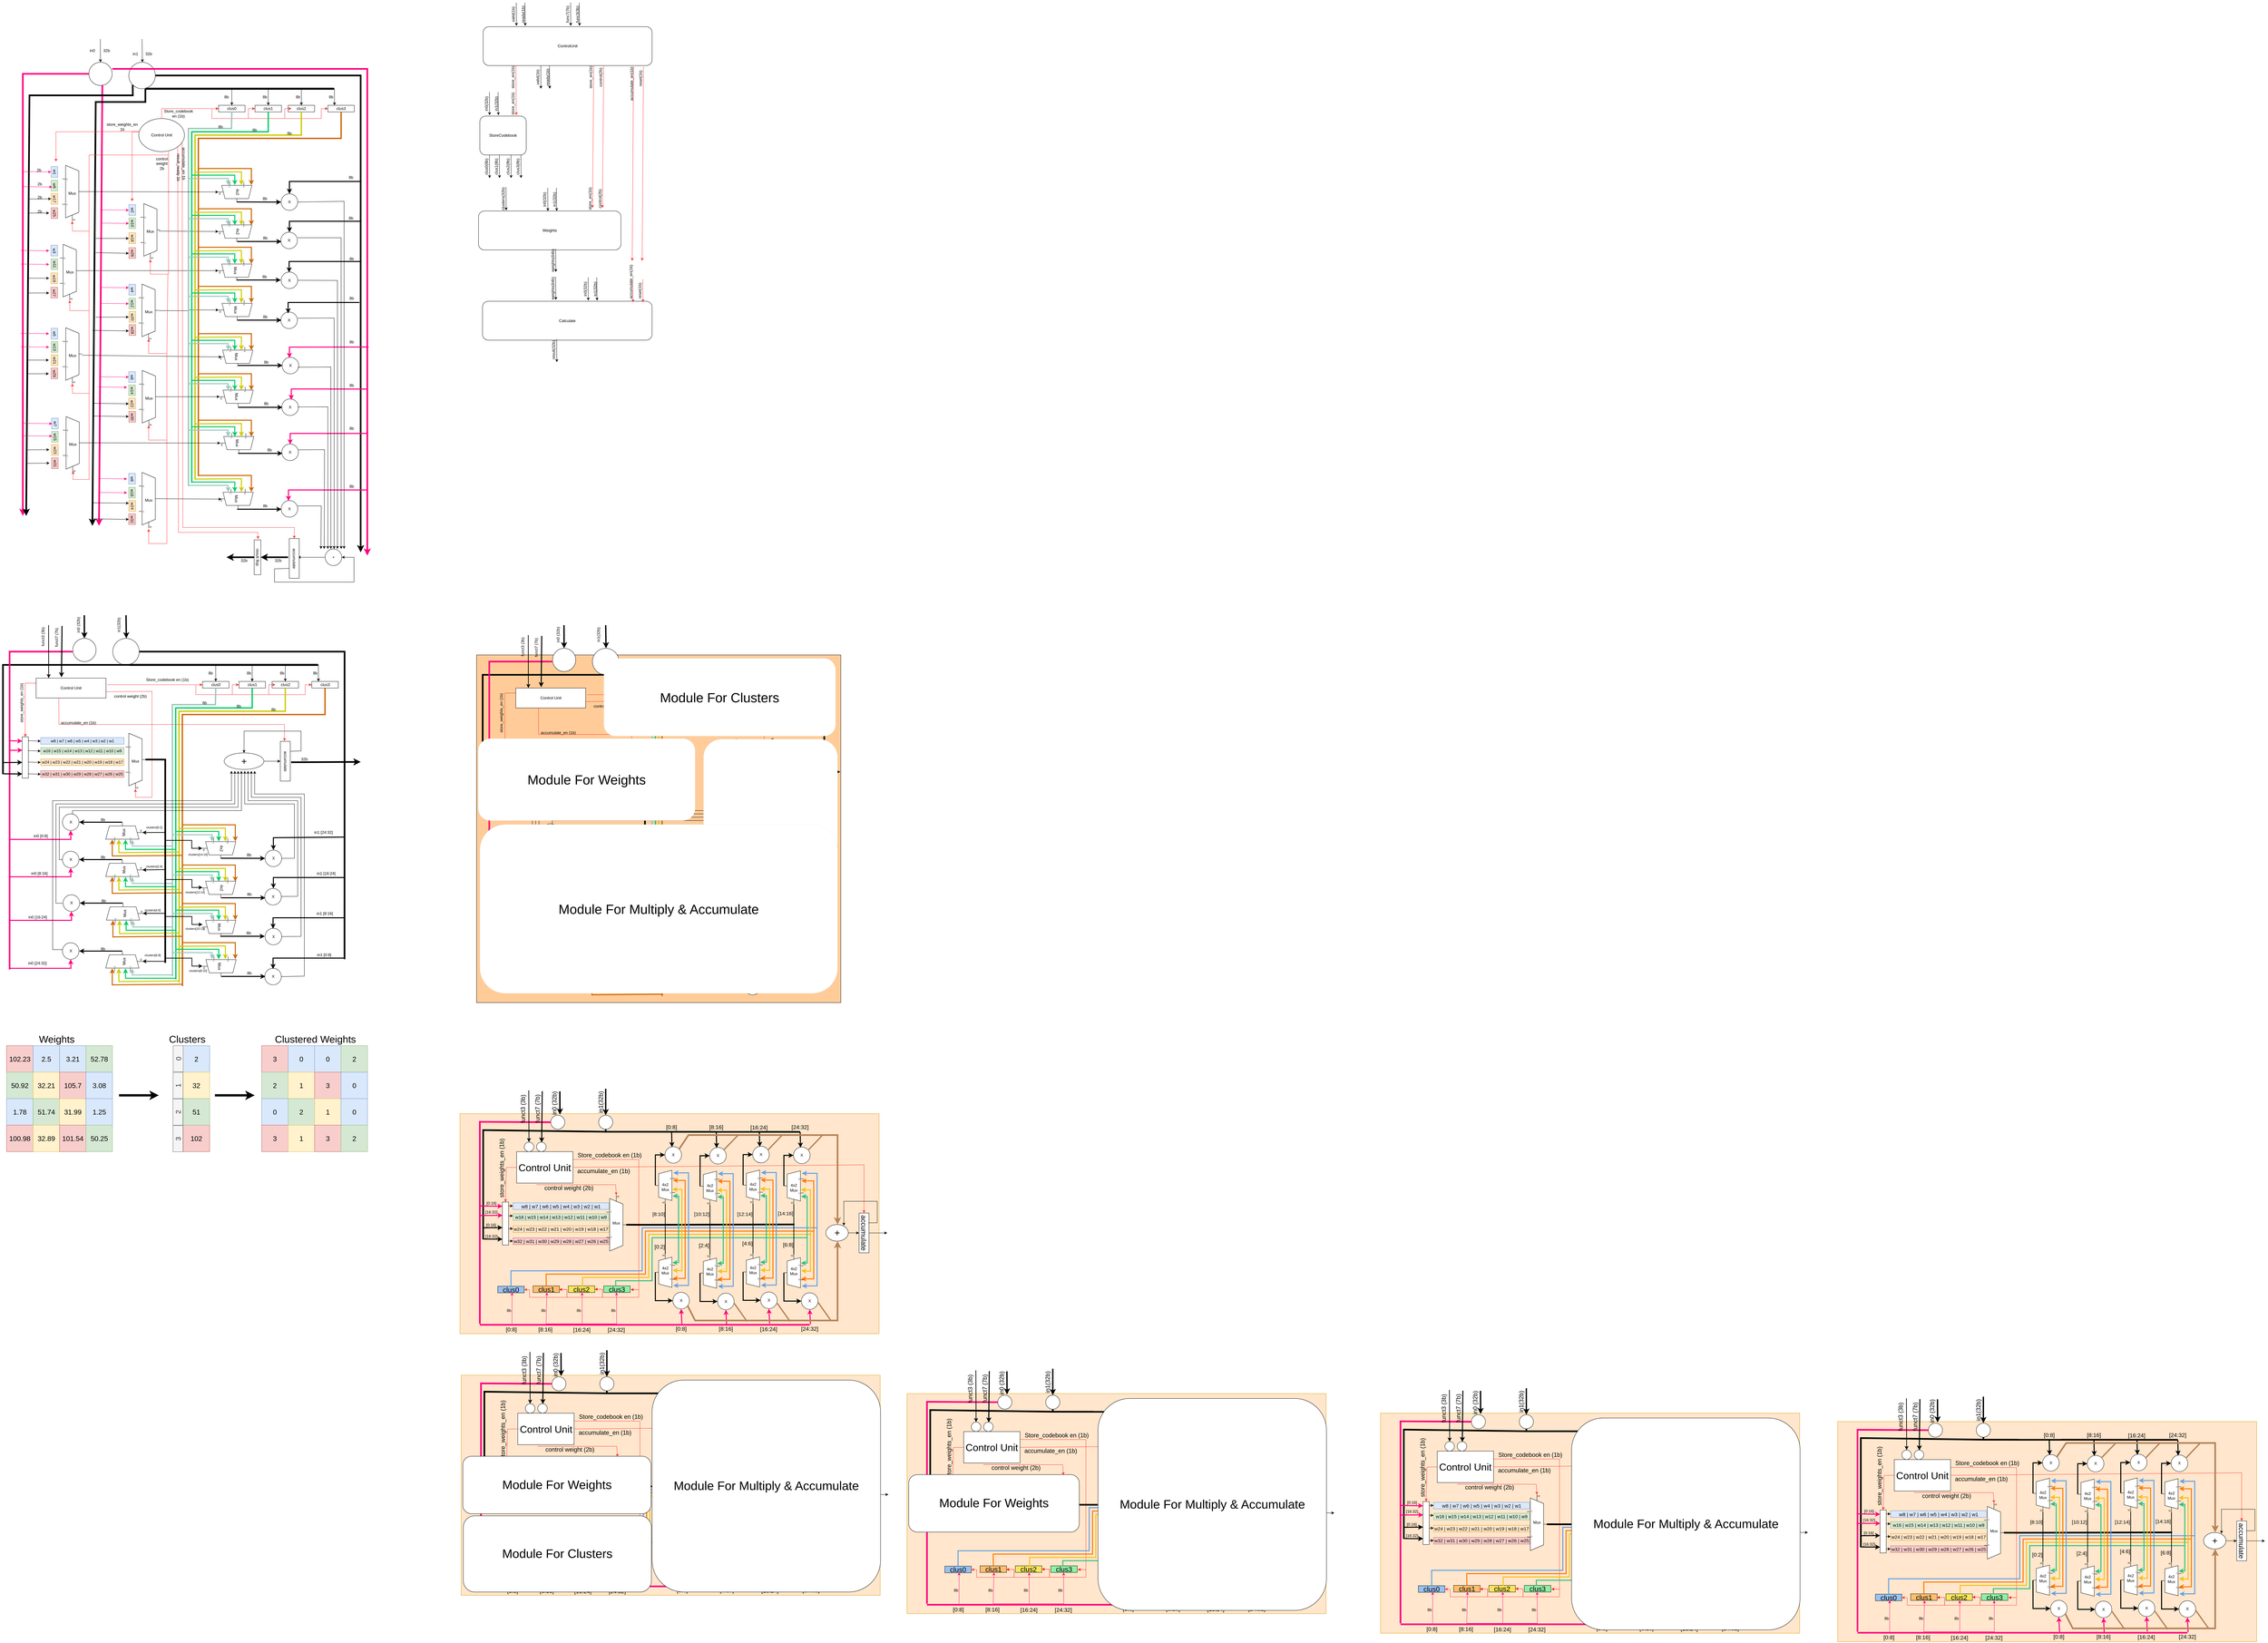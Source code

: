 <mxfile version="21.3.8" type="github">
  <diagram name="Page-1" id="JMl6gBUAJuHaLldja7SA">
    <mxGraphModel dx="1943" dy="2476" grid="1" gridSize="10" guides="1" tooltips="1" connect="1" arrows="1" fold="1" page="1" pageScale="1" pageWidth="827" pageHeight="1169" math="0" shadow="0">
      <root>
        <mxCell id="0" />
        <mxCell id="1" parent="0" />
        <mxCell id="AX505Exzm4sywVSFQr0S-798" value="" style="rounded=0;whiteSpace=wrap;html=1;fillColor=#ffe6cc;strokeColor=#d79b00;" vertex="1" parent="1">
          <mxGeometry x="1580" y="3215.26" width="1265.3" height="664.74" as="geometry" />
        </mxCell>
        <mxCell id="AX505Exzm4sywVSFQr0S-178" value="" style="rounded=0;whiteSpace=wrap;html=1;fillColor=#FFCC99;" vertex="1" parent="1">
          <mxGeometry x="1630" y="1830" width="1100" height="1050" as="geometry" />
        </mxCell>
        <mxCell id="IQknZXsCf6u-Dpb6eVmF-4" value="&lt;div&gt;32b&lt;/div&gt;" style="text;html=1;strokeColor=none;fillColor=none;align=center;verticalAlign=middle;whiteSpace=wrap;rounded=0;" parent="1" vertex="1">
          <mxGeometry x="483" y="-10" width="60" height="30" as="geometry" />
        </mxCell>
        <mxCell id="IQknZXsCf6u-Dpb6eVmF-5" value="in0" style="text;html=1;strokeColor=none;fillColor=none;align=center;verticalAlign=middle;whiteSpace=wrap;rounded=0;" parent="1" vertex="1">
          <mxGeometry x="440" y="-10" width="60" height="30" as="geometry" />
        </mxCell>
        <mxCell id="IQknZXsCf6u-Dpb6eVmF-7" value="&lt;div&gt;32b&lt;/div&gt;" style="text;html=1;strokeColor=none;fillColor=none;align=center;verticalAlign=middle;whiteSpace=wrap;rounded=0;" parent="1" vertex="1">
          <mxGeometry x="610" width="60" height="30" as="geometry" />
        </mxCell>
        <mxCell id="IQknZXsCf6u-Dpb6eVmF-8" value="in1" style="text;html=1;strokeColor=none;fillColor=none;align=center;verticalAlign=middle;whiteSpace=wrap;rounded=0;" parent="1" vertex="1">
          <mxGeometry x="570" width="60" height="30" as="geometry" />
        </mxCell>
        <mxCell id="IQknZXsCf6u-Dpb6eVmF-9" value="clus0" style="rounded=0;whiteSpace=wrap;html=1;" parent="1" vertex="1">
          <mxGeometry x="851" y="170" width="80" height="20" as="geometry" />
        </mxCell>
        <mxCell id="IQknZXsCf6u-Dpb6eVmF-12" value="" style="endArrow=classic;html=1;rounded=0;entryX=0.5;entryY=0;entryDx=0;entryDy=0;" parent="1" target="IQknZXsCf6u-Dpb6eVmF-13" edge="1">
          <mxGeometry width="50" height="50" relative="1" as="geometry">
            <mxPoint x="891" y="120" as="sourcePoint" />
            <mxPoint x="1041" y="120" as="targetPoint" />
            <Array as="points">
              <mxPoint x="1001" y="120" />
            </Array>
          </mxGeometry>
        </mxCell>
        <mxCell id="IQknZXsCf6u-Dpb6eVmF-13" value="clus1" style="rounded=0;whiteSpace=wrap;html=1;" parent="1" vertex="1">
          <mxGeometry x="961" y="170" width="80" height="20" as="geometry" />
        </mxCell>
        <mxCell id="IQknZXsCf6u-Dpb6eVmF-15" value="clus2" style="rounded=0;whiteSpace=wrap;html=1;" parent="1" vertex="1">
          <mxGeometry x="1061" y="170" width="80" height="20" as="geometry" />
        </mxCell>
        <mxCell id="IQknZXsCf6u-Dpb6eVmF-16" value="clus3" style="rounded=0;whiteSpace=wrap;html=1;" parent="1" vertex="1">
          <mxGeometry x="1181" y="170" width="80" height="20" as="geometry" />
        </mxCell>
        <mxCell id="IQknZXsCf6u-Dpb6eVmF-17" value="" style="endArrow=classic;html=1;rounded=0;entryX=0.5;entryY=0;entryDx=0;entryDy=0;" parent="1" edge="1">
          <mxGeometry width="50" height="50" relative="1" as="geometry">
            <mxPoint x="991" y="120" as="sourcePoint" />
            <mxPoint x="1101" y="170" as="targetPoint" />
            <Array as="points">
              <mxPoint x="1101" y="120" />
            </Array>
          </mxGeometry>
        </mxCell>
        <mxCell id="IQknZXsCf6u-Dpb6eVmF-18" value="" style="endArrow=classic;html=1;rounded=0;entryX=0.5;entryY=0;entryDx=0;entryDy=0;" parent="1" edge="1">
          <mxGeometry width="50" height="50" relative="1" as="geometry">
            <mxPoint x="1091" y="120" as="sourcePoint" />
            <mxPoint x="1201" y="170" as="targetPoint" />
            <Array as="points">
              <mxPoint x="1201" y="120" />
            </Array>
          </mxGeometry>
        </mxCell>
        <mxCell id="IQknZXsCf6u-Dpb6eVmF-19" value="8b" style="text;html=1;strokeColor=none;fillColor=none;align=center;verticalAlign=middle;whiteSpace=wrap;rounded=0;" parent="1" vertex="1">
          <mxGeometry x="845" y="130" width="60" height="30" as="geometry" />
        </mxCell>
        <mxCell id="IQknZXsCf6u-Dpb6eVmF-21" value="8b" style="text;html=1;strokeColor=none;fillColor=none;align=center;verticalAlign=middle;whiteSpace=wrap;rounded=0;" parent="1" vertex="1">
          <mxGeometry x="961" y="130" width="60" height="30" as="geometry" />
        </mxCell>
        <mxCell id="IQknZXsCf6u-Dpb6eVmF-22" value="8b" style="text;html=1;strokeColor=none;fillColor=none;align=center;verticalAlign=middle;whiteSpace=wrap;rounded=0;" parent="1" vertex="1">
          <mxGeometry x="1061" y="130" width="60" height="30" as="geometry" />
        </mxCell>
        <mxCell id="IQknZXsCf6u-Dpb6eVmF-25" value="8b" style="text;html=1;strokeColor=none;fillColor=none;align=center;verticalAlign=middle;whiteSpace=wrap;rounded=0;" parent="1" vertex="1">
          <mxGeometry x="1161" y="130" width="60" height="30" as="geometry" />
        </mxCell>
        <mxCell id="IQknZXsCf6u-Dpb6eVmF-27" value="" style="endArrow=classic;html=1;rounded=0;entryX=0;entryY=0.5;entryDx=0;entryDy=0;strokeColor=#FF3333;" parent="1" target="IQknZXsCf6u-Dpb6eVmF-9" edge="1">
          <mxGeometry width="50" height="50" relative="1" as="geometry">
            <mxPoint x="831" y="180" as="sourcePoint" />
            <mxPoint x="901" y="450" as="targetPoint" />
          </mxGeometry>
        </mxCell>
        <mxCell id="IQknZXsCf6u-Dpb6eVmF-28" value="" style="endArrow=classic;html=1;rounded=0;entryX=0;entryY=0.5;entryDx=0;entryDy=0;strokeColor=#ed333b;" parent="1" target="IQknZXsCf6u-Dpb6eVmF-13" edge="1">
          <mxGeometry width="50" height="50" relative="1" as="geometry">
            <mxPoint x="831" y="180" as="sourcePoint" />
            <mxPoint x="871" y="220" as="targetPoint" />
            <Array as="points">
              <mxPoint x="831" y="210" />
              <mxPoint x="941" y="210" />
              <mxPoint x="941" y="180" />
            </Array>
          </mxGeometry>
        </mxCell>
        <mxCell id="IQknZXsCf6u-Dpb6eVmF-29" value="" style="endArrow=classic;html=1;rounded=0;entryX=0;entryY=0.5;entryDx=0;entryDy=0;strokeColor=#ed333b;" parent="1" edge="1">
          <mxGeometry width="50" height="50" relative="1" as="geometry">
            <mxPoint x="941" y="180" as="sourcePoint" />
            <mxPoint x="1071" y="180" as="targetPoint" />
            <Array as="points">
              <mxPoint x="941" y="210" />
              <mxPoint x="1051" y="210" />
              <mxPoint x="1051" y="180" />
            </Array>
          </mxGeometry>
        </mxCell>
        <mxCell id="IQknZXsCf6u-Dpb6eVmF-30" value="" style="endArrow=classic;html=1;rounded=0;entryX=0;entryY=0.5;entryDx=0;entryDy=0;strokeColor=#ed333b;" parent="1" edge="1">
          <mxGeometry width="50" height="50" relative="1" as="geometry">
            <mxPoint x="1051" y="180" as="sourcePoint" />
            <mxPoint x="1181" y="180" as="targetPoint" />
            <Array as="points">
              <mxPoint x="1051" y="210" />
              <mxPoint x="1161" y="210" />
              <mxPoint x="1161" y="180" />
            </Array>
          </mxGeometry>
        </mxCell>
        <mxCell id="IQknZXsCf6u-Dpb6eVmF-31" value="&lt;div&gt;store_weights_en&lt;/div&gt;&lt;div&gt;1b&lt;br&gt;&lt;/div&gt;" style="text;html=1;strokeColor=none;fillColor=none;align=center;verticalAlign=middle;whiteSpace=wrap;rounded=0;" parent="1" vertex="1">
          <mxGeometry x="530" y="220" width="60" height="30" as="geometry" />
        </mxCell>
        <mxCell id="IQknZXsCf6u-Dpb6eVmF-32" value="w1" style="rounded=0;whiteSpace=wrap;html=1;rotation=90;fillColor=#dae8fc;strokeColor=#6c8ebf;" parent="1" vertex="1">
          <mxGeometry x="339" y="361.25" width="32.5" height="20" as="geometry" />
        </mxCell>
        <mxCell id="IQknZXsCf6u-Dpb6eVmF-34" value="&lt;div&gt;w2&lt;/div&gt;" style="rounded=0;whiteSpace=wrap;html=1;rotation=90;fillColor=#dae8fc;strokeColor=#6c8ebf;" parent="1" vertex="1">
          <mxGeometry x="574" y="476.26" width="32.5" height="20" as="geometry" />
        </mxCell>
        <mxCell id="IQknZXsCf6u-Dpb6eVmF-35" value="w3" style="rounded=0;whiteSpace=wrap;html=1;rotation=90;fillColor=#dae8fc;strokeColor=#6c8ebf;" parent="1" vertex="1">
          <mxGeometry x="338.5" y="598.75" width="32.5" height="20" as="geometry" />
        </mxCell>
        <mxCell id="IQknZXsCf6u-Dpb6eVmF-36" value="w4" style="rounded=0;whiteSpace=wrap;html=1;rotation=90;fillColor=#dae8fc;strokeColor=#6c8ebf;" parent="1" vertex="1">
          <mxGeometry x="574" y="716.88" width="32.5" height="20" as="geometry" />
        </mxCell>
        <mxCell id="IQknZXsCf6u-Dpb6eVmF-37" value="w5" style="rounded=0;whiteSpace=wrap;html=1;rotation=90;fillColor=#dae8fc;strokeColor=#6c8ebf;" parent="1" vertex="1">
          <mxGeometry x="339" y="849.75" width="32.5" height="20" as="geometry" />
        </mxCell>
        <mxCell id="IQknZXsCf6u-Dpb6eVmF-38" value="w6" style="rounded=0;whiteSpace=wrap;html=1;rotation=90;fillColor=#dae8fc;strokeColor=#6c8ebf;" parent="1" vertex="1">
          <mxGeometry x="573.5" y="980.75" width="32.5" height="20" as="geometry" />
        </mxCell>
        <mxCell id="IQknZXsCf6u-Dpb6eVmF-39" value="w7" style="rounded=0;whiteSpace=wrap;html=1;rotation=90;fillColor=#dae8fc;strokeColor=#6c8ebf;" parent="1" vertex="1">
          <mxGeometry x="340.5" y="1121" width="32.5" height="20" as="geometry" />
        </mxCell>
        <mxCell id="IQknZXsCf6u-Dpb6eVmF-40" value="w8" style="rounded=0;whiteSpace=wrap;html=1;rotation=90;fillColor=#dae8fc;strokeColor=#6c8ebf;" parent="1" vertex="1">
          <mxGeometry x="573.5" y="1287.88" width="32.5" height="20" as="geometry" />
        </mxCell>
        <mxCell id="IQknZXsCf6u-Dpb6eVmF-49" value="" style="endArrow=classic;html=1;rounded=0;" parent="1" edge="1">
          <mxGeometry width="50" height="50" relative="1" as="geometry">
            <mxPoint x="494" y="-30" as="sourcePoint" />
            <mxPoint x="494.36" y="40" as="targetPoint" />
          </mxGeometry>
        </mxCell>
        <mxCell id="IQknZXsCf6u-Dpb6eVmF-52" value="" style="endArrow=classic;html=1;rounded=0;" parent="1" edge="1">
          <mxGeometry width="50" height="50" relative="1" as="geometry">
            <mxPoint x="620" y="-30" as="sourcePoint" />
            <mxPoint x="621" y="40" as="targetPoint" />
          </mxGeometry>
        </mxCell>
        <mxCell id="IQknZXsCf6u-Dpb6eVmF-53" value="" style="endArrow=classic;html=1;rounded=0;entryX=0.5;entryY=0;entryDx=0;entryDy=0;" parent="1" target="IQknZXsCf6u-Dpb6eVmF-9" edge="1">
          <mxGeometry width="50" height="50" relative="1" as="geometry">
            <mxPoint x="791" y="120" as="sourcePoint" />
            <mxPoint x="721" y="360" as="targetPoint" />
            <Array as="points">
              <mxPoint x="891" y="120" />
            </Array>
          </mxGeometry>
        </mxCell>
        <mxCell id="IQknZXsCf6u-Dpb6eVmF-55" value="&lt;div&gt;4x2&lt;/div&gt;&lt;div&gt;&lt;br&gt;&lt;/div&gt;" style="shadow=0;dashed=0;align=center;html=1;strokeWidth=1;shape=mxgraph.electrical.abstract.mux2;whiteSpace=wrap;rotation=90;verticalAlign=middle;" parent="1" vertex="1">
          <mxGeometry x="871" y="381.25" width="60" height="101.25" as="geometry" />
        </mxCell>
        <mxCell id="IQknZXsCf6u-Dpb6eVmF-56" value="" style="ellipse;whiteSpace=wrap;html=1;aspect=fixed;" parent="1" vertex="1">
          <mxGeometry x="459.5" y="40" width="70" height="70" as="geometry" />
        </mxCell>
        <mxCell id="IQknZXsCf6u-Dpb6eVmF-54" value="" style="ellipse;whiteSpace=wrap;html=1;aspect=fixed;" parent="1" vertex="1">
          <mxGeometry x="580" y="40" width="80" height="80" as="geometry" />
        </mxCell>
        <mxCell id="IQknZXsCf6u-Dpb6eVmF-78" value="w9" style="rounded=0;whiteSpace=wrap;html=1;rotation=90;fillColor=#d5e8d4;strokeColor=#82b366;" parent="1" vertex="1">
          <mxGeometry x="339" y="402.5" width="32.5" height="20" as="geometry" />
        </mxCell>
        <mxCell id="IQknZXsCf6u-Dpb6eVmF-79" value="w10" style="rounded=0;whiteSpace=wrap;html=1;rotation=90;fillColor=#d5e8d4;strokeColor=#82b366;" parent="1" vertex="1">
          <mxGeometry x="574" y="516.26" width="32.5" height="20" as="geometry" />
        </mxCell>
        <mxCell id="IQknZXsCf6u-Dpb6eVmF-80" value="w11" style="rounded=0;whiteSpace=wrap;html=1;rotation=90;fillColor=#d5e8d4;strokeColor=#82b366;" parent="1" vertex="1">
          <mxGeometry x="339" y="640" width="32.5" height="20" as="geometry" />
        </mxCell>
        <mxCell id="IQknZXsCf6u-Dpb6eVmF-81" value="w12" style="rounded=0;whiteSpace=wrap;html=1;rotation=90;fillColor=#d5e8d4;strokeColor=#82b366;" parent="1" vertex="1">
          <mxGeometry x="574" y="758.75" width="32.5" height="20" as="geometry" />
        </mxCell>
        <mxCell id="IQknZXsCf6u-Dpb6eVmF-82" value="w13" style="rounded=0;whiteSpace=wrap;html=1;rotation=90;fillColor=#d5e8d4;strokeColor=#82b366;" parent="1" vertex="1">
          <mxGeometry x="339.5" y="889.75" width="32.5" height="20" as="geometry" />
        </mxCell>
        <mxCell id="IQknZXsCf6u-Dpb6eVmF-83" value="w14" style="rounded=0;whiteSpace=wrap;html=1;rotation=90;fillColor=#d5e8d4;strokeColor=#82b366;" parent="1" vertex="1">
          <mxGeometry x="573.5" y="1020.75" width="32.5" height="20" as="geometry" />
        </mxCell>
        <mxCell id="IQknZXsCf6u-Dpb6eVmF-84" value="w15" style="rounded=0;whiteSpace=wrap;html=1;rotation=90;fillColor=#d5e8d4;strokeColor=#82b366;" parent="1" vertex="1">
          <mxGeometry x="340.5" y="1161" width="32.5" height="20" as="geometry" />
        </mxCell>
        <mxCell id="IQknZXsCf6u-Dpb6eVmF-85" value="w16" style="rounded=0;whiteSpace=wrap;html=1;rotation=90;fillColor=#d5e8d4;strokeColor=#82b366;" parent="1" vertex="1">
          <mxGeometry x="573.5" y="1329.75" width="32.5" height="20" as="geometry" />
        </mxCell>
        <mxCell id="IQknZXsCf6u-Dpb6eVmF-104" value="Mux" style="shadow=0;dashed=0;align=center;html=1;strokeWidth=1;shape=mxgraph.electrical.abstract.mux2;whiteSpace=wrap;rotation=90;" parent="1" vertex="1">
          <mxGeometry x="872" y="737.5" width="60" height="101.25" as="geometry" />
        </mxCell>
        <mxCell id="IQknZXsCf6u-Dpb6eVmF-105" value="Mux" style="shadow=0;dashed=0;align=center;html=1;strokeWidth=1;shape=mxgraph.electrical.abstract.mux2;whiteSpace=wrap;rotation=90;" parent="1" vertex="1">
          <mxGeometry x="871" y="618.75" width="60" height="101.25" as="geometry" />
        </mxCell>
        <mxCell id="IQknZXsCf6u-Dpb6eVmF-110" value="Mux" style="shadow=0;dashed=0;align=center;html=1;strokeWidth=1;shape=mxgraph.electrical.abstract.mux2;whiteSpace=wrap;rotation=0;" parent="1" vertex="1">
          <mxGeometry x="379" y="351.25" width="60" height="168.75" as="geometry" />
        </mxCell>
        <mxCell id="IQknZXsCf6u-Dpb6eVmF-140" value="&lt;div&gt;control&lt;/div&gt;&lt;div&gt;weight&lt;/div&gt;&lt;div&gt;2b&lt;br&gt;&lt;/div&gt;" style="text;html=1;strokeColor=none;fillColor=none;align=center;verticalAlign=middle;whiteSpace=wrap;rounded=0;" parent="1" vertex="1">
          <mxGeometry x="650" y="331.25" width="60" height="30" as="geometry" />
        </mxCell>
        <mxCell id="IQknZXsCf6u-Dpb6eVmF-165" value="X" style="ellipse;whiteSpace=wrap;html=1;aspect=fixed;" parent="1" vertex="1">
          <mxGeometry x="1039" y="794.37" width="50" height="50" as="geometry" />
        </mxCell>
        <mxCell id="IQknZXsCf6u-Dpb6eVmF-166" value="X" style="ellipse;whiteSpace=wrap;html=1;aspect=fixed;" parent="1" vertex="1">
          <mxGeometry x="1040" y="437.26" width="50" height="50" as="geometry" />
        </mxCell>
        <mxCell id="IQknZXsCf6u-Dpb6eVmF-167" value="X" style="ellipse;whiteSpace=wrap;html=1;aspect=fixed;" parent="1" vertex="1">
          <mxGeometry x="1039" y="553.26" width="50" height="50" as="geometry" />
        </mxCell>
        <mxCell id="IQknZXsCf6u-Dpb6eVmF-168" value="X" style="ellipse;whiteSpace=wrap;html=1;aspect=fixed;" parent="1" vertex="1">
          <mxGeometry x="1040" y="673.5" width="50" height="50" as="geometry" />
        </mxCell>
        <mxCell id="IQknZXsCf6u-Dpb6eVmF-173" value="w17" style="rounded=0;whiteSpace=wrap;html=1;rotation=90;fillColor=#ffe6cc;strokeColor=#d79b00;" parent="1" vertex="1">
          <mxGeometry x="339" y="442.5" width="32.5" height="20" as="geometry" />
        </mxCell>
        <mxCell id="IQknZXsCf6u-Dpb6eVmF-174" value="w18" style="rounded=0;whiteSpace=wrap;html=1;rotation=90;fillColor=#ffe6cc;strokeColor=#d79b00;" parent="1" vertex="1">
          <mxGeometry x="574" y="561.26" width="32.5" height="20" as="geometry" />
        </mxCell>
        <mxCell id="IQknZXsCf6u-Dpb6eVmF-175" value="w19" style="rounded=0;whiteSpace=wrap;html=1;rotation=90;fillColor=#ffe6cc;strokeColor=#d79b00;" parent="1" vertex="1">
          <mxGeometry x="338.5" y="682.5" width="32.5" height="20" as="geometry" />
        </mxCell>
        <mxCell id="IQknZXsCf6u-Dpb6eVmF-176" value="w20" style="rounded=0;whiteSpace=wrap;html=1;rotation=90;fillColor=#ffe6cc;strokeColor=#d79b00;" parent="1" vertex="1">
          <mxGeometry x="574.5" y="798.75" width="32.5" height="20" as="geometry" />
        </mxCell>
        <mxCell id="IQknZXsCf6u-Dpb6eVmF-177" value="w21" style="rounded=0;whiteSpace=wrap;html=1;rotation=90;fillColor=#ffe6cc;strokeColor=#d79b00;" parent="1" vertex="1">
          <mxGeometry x="339.5" y="929.75" width="32.5" height="20" as="geometry" />
        </mxCell>
        <mxCell id="IQknZXsCf6u-Dpb6eVmF-178" value="w22" style="rounded=0;whiteSpace=wrap;html=1;rotation=90;fillColor=#ffe6cc;strokeColor=#d79b00;" parent="1" vertex="1">
          <mxGeometry x="573.5" y="1060.75" width="32.5" height="20" as="geometry" />
        </mxCell>
        <mxCell id="IQknZXsCf6u-Dpb6eVmF-179" value="w23" style="rounded=0;whiteSpace=wrap;html=1;rotation=90;fillColor=#ffe6cc;strokeColor=#d79b00;" parent="1" vertex="1">
          <mxGeometry x="340.5" y="1201" width="32.5" height="20" as="geometry" />
        </mxCell>
        <mxCell id="IQknZXsCf6u-Dpb6eVmF-180" value="w24" style="rounded=0;whiteSpace=wrap;html=1;rotation=90;fillColor=#ffe6cc;strokeColor=#d79b00;" parent="1" vertex="1">
          <mxGeometry x="574" y="1369.75" width="32.5" height="20" as="geometry" />
        </mxCell>
        <mxCell id="IQknZXsCf6u-Dpb6eVmF-197" value="w25" style="rounded=0;whiteSpace=wrap;html=1;rotation=90;fillColor=#f8cecc;strokeColor=#b85450;" parent="1" vertex="1">
          <mxGeometry x="339" y="485.63" width="32.5" height="20" as="geometry" />
        </mxCell>
        <mxCell id="IQknZXsCf6u-Dpb6eVmF-198" value="w26" style="rounded=0;whiteSpace=wrap;html=1;rotation=90;fillColor=#f8cecc;strokeColor=#b85450;" parent="1" vertex="1">
          <mxGeometry x="574" y="606.26" width="32.5" height="20" as="geometry" />
        </mxCell>
        <mxCell id="IQknZXsCf6u-Dpb6eVmF-199" value="w27" style="rounded=0;whiteSpace=wrap;html=1;rotation=90;fillColor=#f8cecc;strokeColor=#b85450;" parent="1" vertex="1">
          <mxGeometry x="338.5" y="725.63" width="32.5" height="20" as="geometry" />
        </mxCell>
        <mxCell id="IQknZXsCf6u-Dpb6eVmF-200" value="w28" style="rounded=0;whiteSpace=wrap;html=1;rotation=90;fillColor=#f8cecc;strokeColor=#b85450;" parent="1" vertex="1">
          <mxGeometry x="574.5" y="838.75" width="32.5" height="20" as="geometry" />
        </mxCell>
        <mxCell id="IQknZXsCf6u-Dpb6eVmF-201" value="w29" style="rounded=0;whiteSpace=wrap;html=1;rotation=90;fillColor=#f8cecc;strokeColor=#b85450;" parent="1" vertex="1">
          <mxGeometry x="339" y="969.75" width="32.5" height="20" as="geometry" />
        </mxCell>
        <mxCell id="IQknZXsCf6u-Dpb6eVmF-202" value="w30" style="rounded=0;whiteSpace=wrap;html=1;rotation=90;fillColor=#f8cecc;strokeColor=#b85450;" parent="1" vertex="1">
          <mxGeometry x="574" y="1100.75" width="32.5" height="20" as="geometry" />
        </mxCell>
        <mxCell id="IQknZXsCf6u-Dpb6eVmF-203" value="w31" style="rounded=0;whiteSpace=wrap;html=1;rotation=90;fillColor=#f8cecc;strokeColor=#b85450;" parent="1" vertex="1">
          <mxGeometry x="340.5" y="1241" width="32.5" height="20" as="geometry" />
        </mxCell>
        <mxCell id="IQknZXsCf6u-Dpb6eVmF-204" value="w32" style="rounded=0;whiteSpace=wrap;html=1;rotation=90;fillColor=#f8cecc;strokeColor=#b85450;" parent="1" vertex="1">
          <mxGeometry x="573.5" y="1409.75" width="32.5" height="20" as="geometry" />
        </mxCell>
        <mxCell id="IQknZXsCf6u-Dpb6eVmF-308" style="edgeStyle=orthogonalEdgeStyle;rounded=0;orthogonalLoop=1;jettySize=auto;html=1;entryX=0.333;entryY=1;entryDx=10;entryDy=0;entryPerimeter=0;" parent="1" target="IQknZXsCf6u-Dpb6eVmF-307" edge="1">
          <mxGeometry relative="1" as="geometry">
            <mxPoint x="670" y="550" as="sourcePoint" />
          </mxGeometry>
        </mxCell>
        <mxCell id="IQknZXsCf6u-Dpb6eVmF-224" value="Mux" style="shadow=0;dashed=0;align=center;html=1;strokeWidth=1;shape=mxgraph.electrical.abstract.mux2;whiteSpace=wrap;rotation=0;" parent="1" vertex="1">
          <mxGeometry x="615" y="466.88" width="60" height="168.75" as="geometry" />
        </mxCell>
        <mxCell id="IQknZXsCf6u-Dpb6eVmF-309" style="edgeStyle=orthogonalEdgeStyle;rounded=0;orthogonalLoop=1;jettySize=auto;html=1;entryX=0.333;entryY=1;entryDx=10;entryDy=0;entryPerimeter=0;exitX=1;exitY=0.5;exitDx=0;exitDy=-5;exitPerimeter=0;" parent="1" source="IQknZXsCf6u-Dpb6eVmF-227" target="IQknZXsCf6u-Dpb6eVmF-105" edge="1">
          <mxGeometry relative="1" as="geometry">
            <Array as="points">
              <mxPoint x="641" y="669" />
              <mxPoint x="850" y="670" />
            </Array>
          </mxGeometry>
        </mxCell>
        <mxCell id="IQknZXsCf6u-Dpb6eVmF-227" value="Mux" style="shadow=0;dashed=0;align=center;html=1;strokeWidth=1;shape=mxgraph.electrical.abstract.mux2;whiteSpace=wrap;rotation=0;" parent="1" vertex="1">
          <mxGeometry x="371.5" y="590" width="60" height="168.75" as="geometry" />
        </mxCell>
        <mxCell id="IQknZXsCf6u-Dpb6eVmF-310" style="edgeStyle=orthogonalEdgeStyle;rounded=0;orthogonalLoop=1;jettySize=auto;html=1;entryX=0.333;entryY=1;entryDx=10;entryDy=0;entryPerimeter=0;" parent="1" target="IQknZXsCf6u-Dpb6eVmF-104" edge="1">
          <mxGeometry relative="1" as="geometry">
            <mxPoint x="830" y="794.375" as="targetPoint" />
            <mxPoint x="670" y="790" as="sourcePoint" />
          </mxGeometry>
        </mxCell>
        <mxCell id="IQknZXsCf6u-Dpb6eVmF-228" value="Mux" style="shadow=0;dashed=0;align=center;html=1;strokeWidth=1;shape=mxgraph.electrical.abstract.mux2;whiteSpace=wrap;rotation=0;" parent="1" vertex="1">
          <mxGeometry x="609.5" y="710" width="60" height="168.75" as="geometry" />
        </mxCell>
        <mxCell id="IQknZXsCf6u-Dpb6eVmF-229" value="Mux" style="shadow=0;dashed=0;align=center;html=1;strokeWidth=1;shape=mxgraph.electrical.abstract.mux2;whiteSpace=wrap;rotation=0;" parent="1" vertex="1">
          <mxGeometry x="379.5" y="841.75" width="60" height="168.75" as="geometry" />
        </mxCell>
        <mxCell id="IQknZXsCf6u-Dpb6eVmF-230" value="Mux" style="shadow=0;dashed=0;align=center;html=1;strokeWidth=1;shape=mxgraph.electrical.abstract.mux2;whiteSpace=wrap;rotation=0;" parent="1" vertex="1">
          <mxGeometry x="610.5" y="970.75" width="60" height="168.75" as="geometry" />
        </mxCell>
        <mxCell id="IQknZXsCf6u-Dpb6eVmF-231" value="Mux" style="shadow=0;dashed=0;align=center;html=1;strokeWidth=1;shape=mxgraph.electrical.abstract.mux2;whiteSpace=wrap;rotation=0;" parent="1" vertex="1">
          <mxGeometry x="380.5" y="1110" width="60" height="168.75" as="geometry" />
        </mxCell>
        <mxCell id="IQknZXsCf6u-Dpb6eVmF-232" value="Mux" style="shadow=0;dashed=0;align=center;html=1;strokeWidth=1;shape=mxgraph.electrical.abstract.mux2;whiteSpace=wrap;rotation=0;" parent="1" vertex="1">
          <mxGeometry x="610" y="1278.75" width="60" height="168.75" as="geometry" />
        </mxCell>
        <mxCell id="IQknZXsCf6u-Dpb6eVmF-238" value="" style="endArrow=classic;html=1;rounded=0;exitX=0;exitY=0.5;exitDx=0;exitDy=0;strokeWidth=5;strokeColor=#FF0080;" parent="1" source="IQknZXsCf6u-Dpb6eVmF-56" edge="1">
          <mxGeometry width="50" height="50" relative="1" as="geometry">
            <mxPoint x="590" y="580" as="sourcePoint" />
            <mxPoint x="260" y="1410" as="targetPoint" />
            <Array as="points">
              <mxPoint x="260" y="75" />
            </Array>
          </mxGeometry>
        </mxCell>
        <mxCell id="IQknZXsCf6u-Dpb6eVmF-239" value="" style="endArrow=classic;html=1;rounded=0;strokeWidth=5;strokeColor=#FF0080;exitX=0.579;exitY=1;exitDx=0;exitDy=0;exitPerimeter=0;" parent="1" source="IQknZXsCf6u-Dpb6eVmF-56" edge="1">
          <mxGeometry width="50" height="50" relative="1" as="geometry">
            <mxPoint x="490" y="110" as="sourcePoint" />
            <mxPoint x="490" y="1440" as="targetPoint" />
            <Array as="points" />
          </mxGeometry>
        </mxCell>
        <mxCell id="IQknZXsCf6u-Dpb6eVmF-240" value="" style="endArrow=classic;html=1;rounded=0;exitX=0;exitY=1;exitDx=0;exitDy=0;strokeWidth=5;" parent="1" source="IQknZXsCf6u-Dpb6eVmF-54" edge="1">
          <mxGeometry width="50" height="50" relative="1" as="geometry">
            <mxPoint x="580" y="610" as="sourcePoint" />
            <mxPoint x="270" y="1410" as="targetPoint" />
            <Array as="points">
              <mxPoint x="592" y="140" />
              <mxPoint x="280" y="140" />
            </Array>
          </mxGeometry>
        </mxCell>
        <mxCell id="IQknZXsCf6u-Dpb6eVmF-241" value="" style="endArrow=classic;html=1;rounded=0;exitX=0;exitY=1;exitDx=0;exitDy=0;strokeWidth=5;" parent="1" edge="1">
          <mxGeometry width="50" height="50" relative="1" as="geometry">
            <mxPoint x="630" y="120" as="sourcePoint" />
            <mxPoint x="470" y="1440" as="targetPoint" />
            <Array as="points">
              <mxPoint x="630" y="160" />
              <mxPoint x="480" y="160" />
            </Array>
          </mxGeometry>
        </mxCell>
        <mxCell id="IQknZXsCf6u-Dpb6eVmF-243" value="" style="endArrow=classic;html=1;rounded=0;strokeColor=#FF0080;entryX=0.5;entryY=1;entryDx=0;entryDy=0;" parent="1" target="IQknZXsCf6u-Dpb6eVmF-32" edge="1">
          <mxGeometry width="50" height="50" relative="1" as="geometry">
            <mxPoint x="259" y="370" as="sourcePoint" />
            <mxPoint x="339" y="370" as="targetPoint" />
          </mxGeometry>
        </mxCell>
        <mxCell id="IQknZXsCf6u-Dpb6eVmF-244" value="" style="endArrow=classic;html=1;rounded=0;strokeColor=#FF0080;entryX=0.5;entryY=1;entryDx=0;entryDy=0;" parent="1" edge="1">
          <mxGeometry width="50" height="50" relative="1" as="geometry">
            <mxPoint x="262.5" y="415.76" as="sourcePoint" />
            <mxPoint x="348.5" y="416.76" as="targetPoint" />
          </mxGeometry>
        </mxCell>
        <mxCell id="IQknZXsCf6u-Dpb6eVmF-245" value="" style="endArrow=classic;html=1;rounded=0;strokeColor=#FF0080;entryX=0.5;entryY=1;entryDx=0;entryDy=0;" parent="1" edge="1">
          <mxGeometry width="50" height="50" relative="1" as="geometry">
            <mxPoint x="253.5" y="608.25" as="sourcePoint" />
            <mxPoint x="339.5" y="609.25" as="targetPoint" />
          </mxGeometry>
        </mxCell>
        <mxCell id="IQknZXsCf6u-Dpb6eVmF-246" value="" style="endArrow=classic;html=1;rounded=0;strokeColor=#FF0080;entryX=0.5;entryY=1;entryDx=0;entryDy=0;" parent="1" edge="1">
          <mxGeometry width="50" height="50" relative="1" as="geometry">
            <mxPoint x="253.5" y="649.5" as="sourcePoint" />
            <mxPoint x="339.5" y="650.5" as="targetPoint" />
          </mxGeometry>
        </mxCell>
        <mxCell id="IQknZXsCf6u-Dpb6eVmF-247" value="" style="endArrow=classic;html=1;rounded=0;strokeColor=#FF0080;entryX=0.5;entryY=1;entryDx=0;entryDy=0;" parent="1" edge="1">
          <mxGeometry width="50" height="50" relative="1" as="geometry">
            <mxPoint x="253" y="858.75" as="sourcePoint" />
            <mxPoint x="339" y="859.75" as="targetPoint" />
          </mxGeometry>
        </mxCell>
        <mxCell id="IQknZXsCf6u-Dpb6eVmF-248" value="" style="endArrow=classic;html=1;rounded=0;strokeColor=#FF0080;entryX=0.5;entryY=1;entryDx=0;entryDy=0;" parent="1" edge="1">
          <mxGeometry width="50" height="50" relative="1" as="geometry">
            <mxPoint x="253.5" y="899.25" as="sourcePoint" />
            <mxPoint x="339.5" y="900.25" as="targetPoint" />
          </mxGeometry>
        </mxCell>
        <mxCell id="IQknZXsCf6u-Dpb6eVmF-249" value="" style="endArrow=classic;html=1;rounded=0;strokeColor=#FF0080;entryX=0.5;entryY=1;entryDx=0;entryDy=0;" parent="1" edge="1">
          <mxGeometry width="50" height="50" relative="1" as="geometry">
            <mxPoint x="262.5" y="1130.5" as="sourcePoint" />
            <mxPoint x="348.5" y="1131.5" as="targetPoint" />
          </mxGeometry>
        </mxCell>
        <mxCell id="IQknZXsCf6u-Dpb6eVmF-250" value="" style="endArrow=classic;html=1;rounded=0;strokeColor=#FF0080;entryX=0.5;entryY=1;entryDx=0;entryDy=0;" parent="1" edge="1">
          <mxGeometry width="50" height="50" relative="1" as="geometry">
            <mxPoint x="262.5" y="1168" as="sourcePoint" />
            <mxPoint x="348.5" y="1169" as="targetPoint" />
          </mxGeometry>
        </mxCell>
        <mxCell id="IQknZXsCf6u-Dpb6eVmF-252" value="" style="endArrow=classic;html=1;rounded=0;strokeColor=#FF0080;entryX=0.5;entryY=1;entryDx=0;entryDy=0;" parent="1" edge="1">
          <mxGeometry width="50" height="50" relative="1" as="geometry">
            <mxPoint x="494" y="485.63" as="sourcePoint" />
            <mxPoint x="580" y="486.63" as="targetPoint" />
          </mxGeometry>
        </mxCell>
        <mxCell id="IQknZXsCf6u-Dpb6eVmF-253" value="" style="endArrow=classic;html=1;rounded=0;strokeColor=#FF0080;entryX=0.5;entryY=1;entryDx=0;entryDy=0;" parent="1" edge="1">
          <mxGeometry width="50" height="50" relative="1" as="geometry">
            <mxPoint x="494" y="525.67" as="sourcePoint" />
            <mxPoint x="580" y="526.67" as="targetPoint" />
          </mxGeometry>
        </mxCell>
        <mxCell id="IQknZXsCf6u-Dpb6eVmF-254" value="" style="endArrow=classic;html=1;rounded=0;strokeColor=#FF0080;entryX=0.5;entryY=1;entryDx=0;entryDy=0;" parent="1" edge="1">
          <mxGeometry width="50" height="50" relative="1" as="geometry">
            <mxPoint x="494" y="720" as="sourcePoint" />
            <mxPoint x="580" y="721" as="targetPoint" />
          </mxGeometry>
        </mxCell>
        <mxCell id="IQknZXsCf6u-Dpb6eVmF-255" value="" style="endArrow=classic;html=1;rounded=0;strokeColor=#FF0080;entryX=0.5;entryY=1;entryDx=0;entryDy=0;" parent="1" edge="1">
          <mxGeometry width="50" height="50" relative="1" as="geometry">
            <mxPoint x="494" y="768.16" as="sourcePoint" />
            <mxPoint x="580" y="769.16" as="targetPoint" />
          </mxGeometry>
        </mxCell>
        <mxCell id="IQknZXsCf6u-Dpb6eVmF-256" value="" style="endArrow=classic;html=1;rounded=0;strokeColor=#FF0080;entryX=0.5;entryY=1;entryDx=0;entryDy=0;" parent="1" edge="1">
          <mxGeometry width="50" height="50" relative="1" as="geometry">
            <mxPoint x="494" y="989.75" as="sourcePoint" />
            <mxPoint x="580" y="990.75" as="targetPoint" />
          </mxGeometry>
        </mxCell>
        <mxCell id="IQknZXsCf6u-Dpb6eVmF-257" value="" style="endArrow=classic;html=1;rounded=0;strokeColor=#FF0080;entryX=0.5;entryY=1;entryDx=0;entryDy=0;" parent="1" edge="1">
          <mxGeometry width="50" height="50" relative="1" as="geometry">
            <mxPoint x="488.5" y="1020.75" as="sourcePoint" />
            <mxPoint x="574.5" y="1021.75" as="targetPoint" />
          </mxGeometry>
        </mxCell>
        <mxCell id="IQknZXsCf6u-Dpb6eVmF-258" value="" style="endArrow=classic;html=1;rounded=0;strokeColor=#FF0080;entryX=0.5;entryY=1;entryDx=0;entryDy=0;" parent="1" edge="1">
          <mxGeometry width="50" height="50" relative="1" as="geometry">
            <mxPoint x="488.5" y="1297.29" as="sourcePoint" />
            <mxPoint x="574.5" y="1298.29" as="targetPoint" />
          </mxGeometry>
        </mxCell>
        <mxCell id="IQknZXsCf6u-Dpb6eVmF-259" value="" style="endArrow=classic;html=1;rounded=0;strokeColor=#FF0080;entryX=0.5;entryY=1;entryDx=0;entryDy=0;" parent="1" edge="1">
          <mxGeometry width="50" height="50" relative="1" as="geometry">
            <mxPoint x="488.5" y="1339.16" as="sourcePoint" />
            <mxPoint x="574.5" y="1340.16" as="targetPoint" />
          </mxGeometry>
        </mxCell>
        <mxCell id="IQknZXsCf6u-Dpb6eVmF-260" value="Control Unit" style="ellipse;whiteSpace=wrap;html=1;fillColor=none;" parent="1" vertex="1">
          <mxGeometry x="610" y="210" width="138" height="100" as="geometry" />
        </mxCell>
        <mxCell id="IQknZXsCf6u-Dpb6eVmF-261" value="" style="endArrow=classic;html=1;rounded=0;exitX=0.012;exitY=0.391;exitDx=0;exitDy=0;exitPerimeter=0;strokeColor=#FF3333;" parent="1" source="IQknZXsCf6u-Dpb6eVmF-260" edge="1">
          <mxGeometry width="50" height="50" relative="1" as="geometry">
            <mxPoint x="670" y="760" as="sourcePoint" />
            <mxPoint x="360" y="340" as="targetPoint" />
            <Array as="points">
              <mxPoint x="360" y="250" />
            </Array>
          </mxGeometry>
        </mxCell>
        <mxCell id="IQknZXsCf6u-Dpb6eVmF-262" value="" style="endArrow=classic;html=1;rounded=0;exitX=0.002;exitY=0.403;exitDx=0;exitDy=0;exitPerimeter=0;strokeColor=#FF3333;" parent="1" source="IQknZXsCf6u-Dpb6eVmF-260" edge="1">
          <mxGeometry width="50" height="50" relative="1" as="geometry">
            <mxPoint x="610" y="259" as="sourcePoint" />
            <mxPoint x="590" y="460" as="targetPoint" />
            <Array as="points">
              <mxPoint x="590" y="250" />
            </Array>
          </mxGeometry>
        </mxCell>
        <mxCell id="IQknZXsCf6u-Dpb6eVmF-263" value="Store_codebook en (1b)" style="text;html=1;strokeColor=none;fillColor=none;align=center;verticalAlign=middle;whiteSpace=wrap;rounded=0;" parent="1" vertex="1">
          <mxGeometry x="700" y="180" width="60" height="30" as="geometry" />
        </mxCell>
        <mxCell id="IQknZXsCf6u-Dpb6eVmF-266" value="" style="endArrow=classic;html=1;rounded=0;entryX=0.5;entryY=1;entryDx=0;entryDy=0;" parent="1" target="IQknZXsCf6u-Dpb6eVmF-173" edge="1">
          <mxGeometry width="50" height="50" relative="1" as="geometry">
            <mxPoint x="280" y="453" as="sourcePoint" />
            <mxPoint x="560" y="510" as="targetPoint" />
          </mxGeometry>
        </mxCell>
        <mxCell id="IQknZXsCf6u-Dpb6eVmF-267" value="" style="endArrow=classic;html=1;rounded=0;entryX=0.5;entryY=1;entryDx=0;entryDy=0;" parent="1" edge="1">
          <mxGeometry width="50" height="50" relative="1" as="geometry">
            <mxPoint x="274.5" y="495.34" as="sourcePoint" />
            <mxPoint x="339.5" y="495.34" as="targetPoint" />
          </mxGeometry>
        </mxCell>
        <mxCell id="IQknZXsCf6u-Dpb6eVmF-268" value="" style="endArrow=classic;html=1;rounded=0;entryX=0.5;entryY=1;entryDx=0;entryDy=0;" parent="1" edge="1">
          <mxGeometry width="50" height="50" relative="1" as="geometry">
            <mxPoint x="274.5" y="692.21" as="sourcePoint" />
            <mxPoint x="339.5" y="692.21" as="targetPoint" />
          </mxGeometry>
        </mxCell>
        <mxCell id="IQknZXsCf6u-Dpb6eVmF-269" value="" style="endArrow=classic;html=1;rounded=0;entryX=0.5;entryY=1;entryDx=0;entryDy=0;" parent="1" edge="1">
          <mxGeometry width="50" height="50" relative="1" as="geometry">
            <mxPoint x="274.5" y="736.88" as="sourcePoint" />
            <mxPoint x="339.5" y="736.88" as="targetPoint" />
          </mxGeometry>
        </mxCell>
        <mxCell id="IQknZXsCf6u-Dpb6eVmF-270" value="" style="endArrow=classic;html=1;rounded=0;entryX=0.5;entryY=1;entryDx=0;entryDy=0;" parent="1" edge="1">
          <mxGeometry width="50" height="50" relative="1" as="geometry">
            <mxPoint x="273.5" y="939.46" as="sourcePoint" />
            <mxPoint x="338.5" y="939.46" as="targetPoint" />
          </mxGeometry>
        </mxCell>
        <mxCell id="IQknZXsCf6u-Dpb6eVmF-271" value="" style="endArrow=classic;html=1;rounded=0;entryX=0.5;entryY=1;entryDx=0;entryDy=0;" parent="1" edge="1">
          <mxGeometry width="50" height="50" relative="1" as="geometry">
            <mxPoint x="273.5" y="980.75" as="sourcePoint" />
            <mxPoint x="338.5" y="980.75" as="targetPoint" />
          </mxGeometry>
        </mxCell>
        <mxCell id="IQknZXsCf6u-Dpb6eVmF-272" value="" style="endArrow=classic;html=1;rounded=0;" parent="1" edge="1">
          <mxGeometry width="50" height="50" relative="1" as="geometry">
            <mxPoint x="273.5" y="1210.71" as="sourcePoint" />
            <mxPoint x="340" y="1210" as="targetPoint" />
          </mxGeometry>
        </mxCell>
        <mxCell id="IQknZXsCf6u-Dpb6eVmF-273" value="" style="endArrow=classic;html=1;rounded=0;" parent="1" edge="1">
          <mxGeometry width="50" height="50" relative="1" as="geometry">
            <mxPoint x="274" y="1251.36" as="sourcePoint" />
            <mxPoint x="340.5" y="1250.65" as="targetPoint" />
          </mxGeometry>
        </mxCell>
        <mxCell id="IQknZXsCf6u-Dpb6eVmF-274" value="" style="endArrow=classic;html=1;rounded=0;entryX=0.25;entryY=1;entryDx=0;entryDy=0;" parent="1" target="IQknZXsCf6u-Dpb6eVmF-180" edge="1">
          <mxGeometry width="50" height="50" relative="1" as="geometry">
            <mxPoint x="470" y="1370.46" as="sourcePoint" />
            <mxPoint x="536.5" y="1369.75" as="targetPoint" />
          </mxGeometry>
        </mxCell>
        <mxCell id="IQknZXsCf6u-Dpb6eVmF-275" value="" style="endArrow=classic;html=1;rounded=0;entryX=0.25;entryY=1;entryDx=0;entryDy=0;" parent="1" edge="1">
          <mxGeometry width="50" height="50" relative="1" as="geometry">
            <mxPoint x="470" y="1418.98" as="sourcePoint" />
            <mxPoint x="580" y="1420.52" as="targetPoint" />
          </mxGeometry>
        </mxCell>
        <mxCell id="IQknZXsCf6u-Dpb6eVmF-276" value="" style="endArrow=classic;html=1;rounded=0;entryX=0.25;entryY=1;entryDx=0;entryDy=0;" parent="1" edge="1">
          <mxGeometry width="50" height="50" relative="1" as="geometry">
            <mxPoint x="470" y="1108.46" as="sourcePoint" />
            <mxPoint x="580" y="1110" as="targetPoint" />
          </mxGeometry>
        </mxCell>
        <mxCell id="IQknZXsCf6u-Dpb6eVmF-277" value="" style="endArrow=classic;html=1;rounded=0;entryX=0.25;entryY=1;entryDx=0;entryDy=0;" parent="1" edge="1">
          <mxGeometry width="50" height="50" relative="1" as="geometry">
            <mxPoint x="470" y="1069.98" as="sourcePoint" />
            <mxPoint x="580" y="1071.52" as="targetPoint" />
          </mxGeometry>
        </mxCell>
        <mxCell id="IQknZXsCf6u-Dpb6eVmF-278" value="" style="endArrow=classic;html=1;rounded=0;entryX=0.25;entryY=1;entryDx=0;entryDy=0;" parent="1" edge="1">
          <mxGeometry width="50" height="50" relative="1" as="geometry">
            <mxPoint x="470" y="849.75" as="sourcePoint" />
            <mxPoint x="580" y="851.29" as="targetPoint" />
          </mxGeometry>
        </mxCell>
        <mxCell id="IQknZXsCf6u-Dpb6eVmF-279" value="" style="endArrow=classic;html=1;rounded=0;entryX=0.25;entryY=1;entryDx=0;entryDy=0;" parent="1" edge="1">
          <mxGeometry width="50" height="50" relative="1" as="geometry">
            <mxPoint x="480" y="810" as="sourcePoint" />
            <mxPoint x="580" y="809.52" as="targetPoint" />
          </mxGeometry>
        </mxCell>
        <mxCell id="IQknZXsCf6u-Dpb6eVmF-280" value="" style="endArrow=classic;html=1;rounded=0;entryX=0.25;entryY=1;entryDx=0;entryDy=0;" parent="1" edge="1">
          <mxGeometry width="50" height="50" relative="1" as="geometry">
            <mxPoint x="480" y="615" as="sourcePoint" />
            <mxPoint x="580" y="617.03" as="targetPoint" />
          </mxGeometry>
        </mxCell>
        <mxCell id="IQknZXsCf6u-Dpb6eVmF-281" value="" style="endArrow=classic;html=1;rounded=0;entryX=0.25;entryY=1;entryDx=0;entryDy=0;" parent="1" edge="1">
          <mxGeometry width="50" height="50" relative="1" as="geometry">
            <mxPoint x="480" y="572" as="sourcePoint" />
            <mxPoint x="580" y="572.03" as="targetPoint" />
          </mxGeometry>
        </mxCell>
        <mxCell id="IQknZXsCf6u-Dpb6eVmF-283" value="" style="endArrow=classic;html=1;rounded=0;strokeColor=#FF3333;entryX=0.333;entryY=1;entryDx=10;entryDy=0;entryPerimeter=0;" parent="1" target="IQknZXsCf6u-Dpb6eVmF-224" edge="1">
          <mxGeometry width="50" height="50" relative="1" as="geometry">
            <mxPoint x="700" y="310" as="sourcePoint" />
            <mxPoint x="700" y="680" as="targetPoint" />
            <Array as="points">
              <mxPoint x="700" y="680" />
              <mxPoint x="645" y="680" />
            </Array>
          </mxGeometry>
        </mxCell>
        <mxCell id="IQknZXsCf6u-Dpb6eVmF-285" value="" style="endArrow=classic;html=1;rounded=0;strokeColor=#FF3333;entryX=0.333;entryY=1;entryDx=10;entryDy=0;entryPerimeter=0;" parent="1" edge="1">
          <mxGeometry width="50" height="50" relative="1" as="geometry">
            <mxPoint x="698" y="680" as="sourcePoint" />
            <mxPoint x="640" y="875.63" as="targetPoint" />
            <Array as="points">
              <mxPoint x="695" y="919.63" />
              <mxPoint x="640" y="919.63" />
            </Array>
          </mxGeometry>
        </mxCell>
        <mxCell id="IQknZXsCf6u-Dpb6eVmF-286" value="" style="endArrow=classic;html=1;rounded=0;strokeColor=#FF3333;entryX=0.333;entryY=1;entryDx=10;entryDy=0;entryPerimeter=0;" parent="1" edge="1">
          <mxGeometry width="50" height="50" relative="1" as="geometry">
            <mxPoint x="695" y="920" as="sourcePoint" />
            <mxPoint x="640" y="1137" as="targetPoint" />
            <Array as="points">
              <mxPoint x="695" y="1181" />
              <mxPoint x="640" y="1181" />
            </Array>
          </mxGeometry>
        </mxCell>
        <mxCell id="IQknZXsCf6u-Dpb6eVmF-287" value="" style="endArrow=classic;html=1;rounded=0;strokeColor=#FF3333;entryX=0.333;entryY=1;entryDx=10;entryDy=0;entryPerimeter=0;" parent="1" edge="1">
          <mxGeometry width="50" height="50" relative="1" as="geometry">
            <mxPoint x="695" y="1180" as="sourcePoint" />
            <mxPoint x="640" y="1449.63" as="targetPoint" />
            <Array as="points">
              <mxPoint x="695" y="1493.63" />
              <mxPoint x="640" y="1493.63" />
            </Array>
          </mxGeometry>
        </mxCell>
        <mxCell id="IQknZXsCf6u-Dpb6eVmF-292" value="" style="endArrow=classic;html=1;rounded=0;strokeColor=#FF3333;entryX=0.333;entryY=1;entryDx=10;entryDy=0;entryPerimeter=0;" parent="1" target="IQknZXsCf6u-Dpb6eVmF-110" edge="1">
          <mxGeometry width="50" height="50" relative="1" as="geometry">
            <mxPoint x="700" y="320" as="sourcePoint" />
            <mxPoint x="730" y="690" as="targetPoint" />
            <Array as="points">
              <mxPoint x="460" y="320" />
              <mxPoint x="460" y="550" />
              <mxPoint x="410" y="550" />
            </Array>
          </mxGeometry>
        </mxCell>
        <mxCell id="IQknZXsCf6u-Dpb6eVmF-296" value="" style="endArrow=classic;html=1;rounded=0;entryX=0.333;entryY=1;entryDx=10;entryDy=0;entryPerimeter=0;strokeColor=#FF3333;" parent="1" target="IQknZXsCf6u-Dpb6eVmF-229" edge="1">
          <mxGeometry width="50" height="50" relative="1" as="geometry">
            <mxPoint x="460" y="790" as="sourcePoint" />
            <mxPoint x="520" y="890" as="targetPoint" />
            <Array as="points">
              <mxPoint x="460" y="1040" />
              <mxPoint x="410" y="1040" />
            </Array>
          </mxGeometry>
        </mxCell>
        <mxCell id="IQknZXsCf6u-Dpb6eVmF-297" value="" style="endArrow=classic;html=1;rounded=0;entryX=0.333;entryY=1;entryDx=10;entryDy=0;entryPerimeter=0;strokeColor=#FF3333;" parent="1" target="IQknZXsCf6u-Dpb6eVmF-227" edge="1">
          <mxGeometry width="50" height="50" relative="1" as="geometry">
            <mxPoint x="460" y="550" as="sourcePoint" />
            <mxPoint x="520" y="670" as="targetPoint" />
            <Array as="points">
              <mxPoint x="460" y="790" />
              <mxPoint x="402" y="790" />
            </Array>
          </mxGeometry>
        </mxCell>
        <mxCell id="IQknZXsCf6u-Dpb6eVmF-298" value="" style="endArrow=classic;html=1;rounded=0;entryX=0.523;entryY=0.979;entryDx=0;entryDy=0;entryPerimeter=0;strokeColor=#FF3333;" parent="1" target="IQknZXsCf6u-Dpb6eVmF-231" edge="1">
          <mxGeometry width="50" height="50" relative="1" as="geometry">
            <mxPoint x="460" y="1040" as="sourcePoint" />
            <mxPoint x="560" y="1010" as="targetPoint" />
            <Array as="points">
              <mxPoint x="460" y="1300" />
              <mxPoint x="411" y="1300" />
            </Array>
          </mxGeometry>
        </mxCell>
        <mxCell id="IQknZXsCf6u-Dpb6eVmF-299" value="" style="endArrow=none;html=1;rounded=0;exitX=0.5;exitY=0;exitDx=0;exitDy=0;strokeColor=#FF3333;" parent="1" source="IQknZXsCf6u-Dpb6eVmF-260" edge="1">
          <mxGeometry width="50" height="50" relative="1" as="geometry">
            <mxPoint x="480" y="670" as="sourcePoint" />
            <mxPoint x="830" y="180" as="targetPoint" />
            <Array as="points">
              <mxPoint x="679" y="180" />
            </Array>
          </mxGeometry>
        </mxCell>
        <mxCell id="IQknZXsCf6u-Dpb6eVmF-300" value="" style="endArrow=none;html=1;rounded=0;strokeWidth=6;" parent="1" edge="1">
          <mxGeometry width="50" height="50" relative="1" as="geometry">
            <mxPoint x="630" y="120" as="sourcePoint" />
            <mxPoint x="1200" y="120" as="targetPoint" />
          </mxGeometry>
        </mxCell>
        <mxCell id="IQknZXsCf6u-Dpb6eVmF-302" value="" style="endArrow=none;html=1;rounded=0;exitX=0.5;exitY=1;exitDx=0;exitDy=0;strokeWidth=4;strokeColor=#9AC7BF;endFill=0;" parent="1" source="IQknZXsCf6u-Dpb6eVmF-9" edge="1">
          <mxGeometry width="50" height="50" relative="1" as="geometry">
            <mxPoint x="600" y="930" as="sourcePoint" />
            <mxPoint x="760" y="1320" as="targetPoint" />
            <Array as="points">
              <mxPoint x="890" y="240" />
              <mxPoint x="760" y="240" />
            </Array>
          </mxGeometry>
        </mxCell>
        <mxCell id="IQknZXsCf6u-Dpb6eVmF-303" value="" style="endArrow=none;html=1;rounded=0;exitX=0.5;exitY=1;exitDx=0;exitDy=0;strokeWidth=4;strokeColor=#00CC66;endFill=0;" parent="1" source="IQknZXsCf6u-Dpb6eVmF-13" edge="1">
          <mxGeometry width="50" height="50" relative="1" as="geometry">
            <mxPoint x="901" y="200" as="sourcePoint" />
            <mxPoint x="770" y="1310" as="targetPoint" />
            <Array as="points">
              <mxPoint x="1001" y="250" />
              <mxPoint x="770" y="250" />
            </Array>
          </mxGeometry>
        </mxCell>
        <mxCell id="IQknZXsCf6u-Dpb6eVmF-304" value="" style="endArrow=none;html=1;rounded=0;exitX=0.5;exitY=1;exitDx=0;exitDy=0;strokeWidth=4;strokeColor=#CCCC00;endFill=0;" parent="1" source="IQknZXsCf6u-Dpb6eVmF-15" edge="1">
          <mxGeometry width="50" height="50" relative="1" as="geometry">
            <mxPoint x="1011" y="200" as="sourcePoint" />
            <mxPoint x="780" y="1300" as="targetPoint" />
            <Array as="points">
              <mxPoint x="1101" y="260" />
              <mxPoint x="780" y="260" />
            </Array>
          </mxGeometry>
        </mxCell>
        <mxCell id="IQknZXsCf6u-Dpb6eVmF-305" value="" style="endArrow=none;html=1;rounded=0;strokeWidth=4;strokeColor=#CC6600;endFill=0;" parent="1" edge="1">
          <mxGeometry width="50" height="50" relative="1" as="geometry">
            <mxPoint x="1176" y="270" as="sourcePoint" />
            <mxPoint x="790" y="1290" as="targetPoint" />
            <Array as="points">
              <mxPoint x="790" y="270" />
            </Array>
          </mxGeometry>
        </mxCell>
        <mxCell id="IQknZXsCf6u-Dpb6eVmF-306" value="" style="endArrow=classic;html=1;rounded=0;exitX=1;exitY=0.5;exitDx=0;exitDy=-5;exitPerimeter=0;entryX=0.333;entryY=1;entryDx=10;entryDy=0;entryPerimeter=0;" parent="1" source="IQknZXsCf6u-Dpb6eVmF-110" target="IQknZXsCf6u-Dpb6eVmF-55" edge="1">
          <mxGeometry width="50" height="50" relative="1" as="geometry">
            <mxPoint x="870" y="660" as="sourcePoint" />
            <mxPoint x="830" y="431" as="targetPoint" />
          </mxGeometry>
        </mxCell>
        <mxCell id="IQknZXsCf6u-Dpb6eVmF-307" value="&lt;div&gt;4x2&lt;/div&gt;&lt;div&gt;&lt;br&gt;&lt;/div&gt;" style="shadow=0;dashed=0;align=center;html=1;strokeWidth=1;shape=mxgraph.electrical.abstract.mux2;whiteSpace=wrap;rotation=90;verticalAlign=middle;" parent="1" vertex="1">
          <mxGeometry x="871" y="500.63" width="60" height="101.25" as="geometry" />
        </mxCell>
        <mxCell id="IQknZXsCf6u-Dpb6eVmF-312" value="Mux" style="shadow=0;dashed=0;align=center;html=1;strokeWidth=1;shape=mxgraph.electrical.abstract.mux2;whiteSpace=wrap;rotation=90;" parent="1" vertex="1">
          <mxGeometry x="874" y="878.75" width="60" height="101.25" as="geometry" />
        </mxCell>
        <mxCell id="IQknZXsCf6u-Dpb6eVmF-313" value="" style="endArrow=classic;html=1;rounded=0;" parent="1" edge="1">
          <mxGeometry width="50" height="50" relative="1" as="geometry">
            <mxPoint x="439" y="924.75" as="sourcePoint" />
            <mxPoint x="860" y="930" as="targetPoint" />
          </mxGeometry>
        </mxCell>
        <mxCell id="IQknZXsCf6u-Dpb6eVmF-314" value="Mux" style="shadow=0;dashed=0;align=center;html=1;strokeWidth=1;shape=mxgraph.electrical.abstract.mux2;whiteSpace=wrap;rotation=90;" parent="1" vertex="1">
          <mxGeometry x="875" y="999.5" width="60" height="101.25" as="geometry" />
        </mxCell>
        <mxCell id="IQknZXsCf6u-Dpb6eVmF-315" value="Mux" style="shadow=0;dashed=0;align=center;html=1;strokeWidth=1;shape=mxgraph.electrical.abstract.mux2;whiteSpace=wrap;rotation=90;" parent="1" vertex="1">
          <mxGeometry x="877" y="1139.5" width="60" height="101.25" as="geometry" />
        </mxCell>
        <mxCell id="IQknZXsCf6u-Dpb6eVmF-316" value="Mux" style="shadow=0;dashed=0;align=center;html=1;strokeWidth=1;shape=mxgraph.electrical.abstract.mux2;whiteSpace=wrap;rotation=90;" parent="1" vertex="1">
          <mxGeometry x="875" y="1307.88" width="60" height="101.25" as="geometry" />
        </mxCell>
        <mxCell id="IQknZXsCf6u-Dpb6eVmF-317" value="" style="endArrow=classic;html=1;rounded=0;exitX=1;exitY=0.5;exitDx=0;exitDy=-5;exitPerimeter=0;entryX=0.333;entryY=1;entryDx=10;entryDy=0;entryPerimeter=0;" parent="1" source="IQknZXsCf6u-Dpb6eVmF-230" target="IQknZXsCf6u-Dpb6eVmF-314" edge="1">
          <mxGeometry width="50" height="50" relative="1" as="geometry">
            <mxPoint x="750" y="1090" as="sourcePoint" />
            <mxPoint x="800" y="1040" as="targetPoint" />
          </mxGeometry>
        </mxCell>
        <mxCell id="IQknZXsCf6u-Dpb6eVmF-319" value="" style="endArrow=classic;html=1;rounded=0;exitX=1;exitY=0.5;exitDx=0;exitDy=-5;exitPerimeter=0;entryX=0.333;entryY=1;entryDx=10;entryDy=0;entryPerimeter=0;" parent="1" source="IQknZXsCf6u-Dpb6eVmF-231" target="IQknZXsCf6u-Dpb6eVmF-315" edge="1">
          <mxGeometry width="50" height="50" relative="1" as="geometry">
            <mxPoint x="550" y="1250" as="sourcePoint" />
            <mxPoint x="600" y="1200" as="targetPoint" />
          </mxGeometry>
        </mxCell>
        <mxCell id="IQknZXsCf6u-Dpb6eVmF-320" value="" style="endArrow=classic;html=1;rounded=0;exitX=1;exitY=0.5;exitDx=0;exitDy=-5;exitPerimeter=0;entryX=0.515;entryY=0.949;entryDx=0;entryDy=0;entryPerimeter=0;" parent="1" source="IQknZXsCf6u-Dpb6eVmF-232" target="IQknZXsCf6u-Dpb6eVmF-316" edge="1">
          <mxGeometry width="50" height="50" relative="1" as="geometry">
            <mxPoint x="720" y="1400" as="sourcePoint" />
            <mxPoint x="770" y="1350" as="targetPoint" />
          </mxGeometry>
        </mxCell>
        <mxCell id="IQknZXsCf6u-Dpb6eVmF-321" value="" style="endArrow=classic;html=1;rounded=0;strokeColor=#CC6600;strokeWidth=3;" parent="1" edge="1">
          <mxGeometry width="50" height="50" relative="1" as="geometry">
            <mxPoint x="790" y="361" as="sourcePoint" />
            <mxPoint x="950" y="411" as="targetPoint" />
            <Array as="points">
              <mxPoint x="950" y="361" />
            </Array>
          </mxGeometry>
        </mxCell>
        <mxCell id="IQknZXsCf6u-Dpb6eVmF-322" value="" style="endArrow=classic;html=1;rounded=0;strokeColor=#CCCC00;strokeWidth=3;" parent="1" edge="1">
          <mxGeometry width="50" height="50" relative="1" as="geometry">
            <mxPoint x="780" y="372" as="sourcePoint" />
            <mxPoint x="920" y="411" as="targetPoint" />
            <Array as="points">
              <mxPoint x="920" y="371" />
            </Array>
          </mxGeometry>
        </mxCell>
        <mxCell id="IQknZXsCf6u-Dpb6eVmF-323" value="" style="endArrow=classic;html=1;rounded=0;strokeColor=#00CC66;strokeWidth=3;" parent="1" edge="1">
          <mxGeometry width="50" height="50" relative="1" as="geometry">
            <mxPoint x="770" y="381" as="sourcePoint" />
            <mxPoint x="900" y="411" as="targetPoint" />
            <Array as="points">
              <mxPoint x="900" y="381" />
            </Array>
          </mxGeometry>
        </mxCell>
        <mxCell id="IQknZXsCf6u-Dpb6eVmF-324" value="" style="endArrow=classic;html=1;rounded=0;strokeColor=#9AC7BF;strokeWidth=3;" parent="1" edge="1">
          <mxGeometry width="50" height="50" relative="1" as="geometry">
            <mxPoint x="760" y="391" as="sourcePoint" />
            <mxPoint x="880" y="411" as="targetPoint" />
            <Array as="points">
              <mxPoint x="880" y="391" />
            </Array>
          </mxGeometry>
        </mxCell>
        <mxCell id="IQknZXsCf6u-Dpb6eVmF-325" value="" style="endArrow=classic;html=1;rounded=0;strokeColor=#CC6600;strokeWidth=3;" parent="1" edge="1">
          <mxGeometry width="50" height="50" relative="1" as="geometry">
            <mxPoint x="790" y="482.5" as="sourcePoint" />
            <mxPoint x="950" y="532.5" as="targetPoint" />
            <Array as="points">
              <mxPoint x="950" y="482.5" />
            </Array>
          </mxGeometry>
        </mxCell>
        <mxCell id="IQknZXsCf6u-Dpb6eVmF-326" value="" style="endArrow=classic;html=1;rounded=0;strokeColor=#CCCC00;strokeWidth=3;" parent="1" edge="1">
          <mxGeometry width="50" height="50" relative="1" as="geometry">
            <mxPoint x="780" y="493.5" as="sourcePoint" />
            <mxPoint x="920" y="532.5" as="targetPoint" />
            <Array as="points">
              <mxPoint x="920" y="492.5" />
            </Array>
          </mxGeometry>
        </mxCell>
        <mxCell id="IQknZXsCf6u-Dpb6eVmF-327" value="" style="endArrow=classic;html=1;rounded=0;strokeColor=#00CC66;strokeWidth=3;" parent="1" edge="1">
          <mxGeometry width="50" height="50" relative="1" as="geometry">
            <mxPoint x="770" y="502.5" as="sourcePoint" />
            <mxPoint x="900" y="532.5" as="targetPoint" />
            <Array as="points">
              <mxPoint x="900" y="502.5" />
            </Array>
          </mxGeometry>
        </mxCell>
        <mxCell id="IQknZXsCf6u-Dpb6eVmF-328" value="" style="endArrow=classic;html=1;rounded=0;strokeColor=#9AC7BF;strokeWidth=3;" parent="1" edge="1">
          <mxGeometry width="50" height="50" relative="1" as="geometry">
            <mxPoint x="760" y="512.5" as="sourcePoint" />
            <mxPoint x="880" y="532.5" as="targetPoint" />
            <Array as="points">
              <mxPoint x="880" y="512.5" />
            </Array>
          </mxGeometry>
        </mxCell>
        <mxCell id="IQknZXsCf6u-Dpb6eVmF-329" value="" style="endArrow=classic;html=1;rounded=0;strokeColor=#CC6600;strokeWidth=3;" parent="1" edge="1">
          <mxGeometry width="50" height="50" relative="1" as="geometry">
            <mxPoint x="790" y="598.75" as="sourcePoint" />
            <mxPoint x="950" y="648.75" as="targetPoint" />
            <Array as="points">
              <mxPoint x="950" y="598.75" />
            </Array>
          </mxGeometry>
        </mxCell>
        <mxCell id="IQknZXsCf6u-Dpb6eVmF-330" value="" style="endArrow=classic;html=1;rounded=0;strokeColor=#CCCC00;strokeWidth=3;" parent="1" edge="1">
          <mxGeometry width="50" height="50" relative="1" as="geometry">
            <mxPoint x="780" y="609.75" as="sourcePoint" />
            <mxPoint x="920" y="648.75" as="targetPoint" />
            <Array as="points">
              <mxPoint x="920" y="608.75" />
            </Array>
          </mxGeometry>
        </mxCell>
        <mxCell id="IQknZXsCf6u-Dpb6eVmF-331" value="" style="endArrow=classic;html=1;rounded=0;strokeColor=#00CC66;strokeWidth=3;" parent="1" edge="1">
          <mxGeometry width="50" height="50" relative="1" as="geometry">
            <mxPoint x="770" y="618.75" as="sourcePoint" />
            <mxPoint x="900" y="648.75" as="targetPoint" />
            <Array as="points">
              <mxPoint x="900" y="618.75" />
            </Array>
          </mxGeometry>
        </mxCell>
        <mxCell id="IQknZXsCf6u-Dpb6eVmF-332" value="" style="endArrow=classic;html=1;rounded=0;strokeColor=#9AC7BF;strokeWidth=3;" parent="1" edge="1">
          <mxGeometry width="50" height="50" relative="1" as="geometry">
            <mxPoint x="760" y="628.75" as="sourcePoint" />
            <mxPoint x="880" y="648.75" as="targetPoint" />
            <Array as="points">
              <mxPoint x="880" y="628.75" />
            </Array>
          </mxGeometry>
        </mxCell>
        <mxCell id="IQknZXsCf6u-Dpb6eVmF-333" value="" style="endArrow=classic;html=1;rounded=0;strokeColor=#CC6600;strokeWidth=3;" parent="1" edge="1">
          <mxGeometry width="50" height="50" relative="1" as="geometry">
            <mxPoint x="790" y="716.88" as="sourcePoint" />
            <mxPoint x="950" y="766.88" as="targetPoint" />
            <Array as="points">
              <mxPoint x="950" y="716.88" />
            </Array>
          </mxGeometry>
        </mxCell>
        <mxCell id="IQknZXsCf6u-Dpb6eVmF-334" value="" style="endArrow=classic;html=1;rounded=0;strokeColor=#CCCC00;strokeWidth=3;" parent="1" edge="1">
          <mxGeometry width="50" height="50" relative="1" as="geometry">
            <mxPoint x="780" y="727.88" as="sourcePoint" />
            <mxPoint x="920" y="766.88" as="targetPoint" />
            <Array as="points">
              <mxPoint x="920" y="726.88" />
            </Array>
          </mxGeometry>
        </mxCell>
        <mxCell id="IQknZXsCf6u-Dpb6eVmF-335" value="" style="endArrow=classic;html=1;rounded=0;strokeColor=#00CC66;strokeWidth=3;" parent="1" edge="1">
          <mxGeometry width="50" height="50" relative="1" as="geometry">
            <mxPoint x="770" y="736.88" as="sourcePoint" />
            <mxPoint x="900" y="766.88" as="targetPoint" />
            <Array as="points">
              <mxPoint x="900" y="736.88" />
            </Array>
          </mxGeometry>
        </mxCell>
        <mxCell id="IQknZXsCf6u-Dpb6eVmF-336" value="" style="endArrow=classic;html=1;rounded=0;strokeColor=#9AC7BF;strokeWidth=3;" parent="1" edge="1">
          <mxGeometry width="50" height="50" relative="1" as="geometry">
            <mxPoint x="760" y="746.88" as="sourcePoint" />
            <mxPoint x="880" y="766.88" as="targetPoint" />
            <Array as="points">
              <mxPoint x="880" y="746.88" />
            </Array>
          </mxGeometry>
        </mxCell>
        <mxCell id="IQknZXsCf6u-Dpb6eVmF-337" value="" style="endArrow=classic;html=1;rounded=0;strokeColor=#CC6600;strokeWidth=3;" parent="1" edge="1">
          <mxGeometry width="50" height="50" relative="1" as="geometry">
            <mxPoint x="790" y="859.75" as="sourcePoint" />
            <mxPoint x="950" y="909.75" as="targetPoint" />
            <Array as="points">
              <mxPoint x="950" y="859.75" />
            </Array>
          </mxGeometry>
        </mxCell>
        <mxCell id="IQknZXsCf6u-Dpb6eVmF-338" value="" style="endArrow=classic;html=1;rounded=0;strokeColor=#CCCC00;strokeWidth=3;" parent="1" edge="1">
          <mxGeometry width="50" height="50" relative="1" as="geometry">
            <mxPoint x="780" y="870.75" as="sourcePoint" />
            <mxPoint x="920" y="909.75" as="targetPoint" />
            <Array as="points">
              <mxPoint x="920" y="869.75" />
            </Array>
          </mxGeometry>
        </mxCell>
        <mxCell id="IQknZXsCf6u-Dpb6eVmF-339" value="" style="endArrow=classic;html=1;rounded=0;strokeColor=#00CC66;strokeWidth=3;" parent="1" edge="1">
          <mxGeometry width="50" height="50" relative="1" as="geometry">
            <mxPoint x="770" y="879.75" as="sourcePoint" />
            <mxPoint x="900" y="909.75" as="targetPoint" />
            <Array as="points">
              <mxPoint x="900" y="879.75" />
            </Array>
          </mxGeometry>
        </mxCell>
        <mxCell id="IQknZXsCf6u-Dpb6eVmF-340" value="" style="endArrow=classic;html=1;rounded=0;strokeColor=#9AC7BF;strokeWidth=3;" parent="1" edge="1">
          <mxGeometry width="50" height="50" relative="1" as="geometry">
            <mxPoint x="760" y="889.75" as="sourcePoint" />
            <mxPoint x="880" y="909.75" as="targetPoint" />
            <Array as="points">
              <mxPoint x="880" y="889.75" />
            </Array>
          </mxGeometry>
        </mxCell>
        <mxCell id="IQknZXsCf6u-Dpb6eVmF-341" value="" style="endArrow=classic;html=1;rounded=0;strokeColor=#CC6600;strokeWidth=3;" parent="1" edge="1">
          <mxGeometry width="50" height="50" relative="1" as="geometry">
            <mxPoint x="790" y="980.75" as="sourcePoint" />
            <mxPoint x="950" y="1030.75" as="targetPoint" />
            <Array as="points">
              <mxPoint x="950" y="980.75" />
            </Array>
          </mxGeometry>
        </mxCell>
        <mxCell id="IQknZXsCf6u-Dpb6eVmF-342" value="" style="endArrow=classic;html=1;rounded=0;strokeColor=#CCCC00;strokeWidth=3;" parent="1" edge="1">
          <mxGeometry width="50" height="50" relative="1" as="geometry">
            <mxPoint x="780" y="991.75" as="sourcePoint" />
            <mxPoint x="920" y="1030.75" as="targetPoint" />
            <Array as="points">
              <mxPoint x="920" y="990.75" />
            </Array>
          </mxGeometry>
        </mxCell>
        <mxCell id="IQknZXsCf6u-Dpb6eVmF-343" value="" style="endArrow=classic;html=1;rounded=0;strokeColor=#00CC66;strokeWidth=3;" parent="1" edge="1">
          <mxGeometry width="50" height="50" relative="1" as="geometry">
            <mxPoint x="770" y="1000.75" as="sourcePoint" />
            <mxPoint x="900" y="1030.75" as="targetPoint" />
            <Array as="points">
              <mxPoint x="900" y="1000.75" />
            </Array>
          </mxGeometry>
        </mxCell>
        <mxCell id="IQknZXsCf6u-Dpb6eVmF-344" value="" style="endArrow=classic;html=1;rounded=0;strokeColor=#9AC7BF;strokeWidth=3;" parent="1" edge="1">
          <mxGeometry width="50" height="50" relative="1" as="geometry">
            <mxPoint x="760" y="1010.75" as="sourcePoint" />
            <mxPoint x="880" y="1030.75" as="targetPoint" />
            <Array as="points">
              <mxPoint x="880" y="1010.75" />
            </Array>
          </mxGeometry>
        </mxCell>
        <mxCell id="IQknZXsCf6u-Dpb6eVmF-345" value="" style="endArrow=classic;html=1;rounded=0;strokeColor=#CC6600;strokeWidth=3;" parent="1" edge="1">
          <mxGeometry width="50" height="50" relative="1" as="geometry">
            <mxPoint x="790" y="1121" as="sourcePoint" />
            <mxPoint x="950" y="1171" as="targetPoint" />
            <Array as="points">
              <mxPoint x="950" y="1121" />
            </Array>
          </mxGeometry>
        </mxCell>
        <mxCell id="IQknZXsCf6u-Dpb6eVmF-346" value="" style="endArrow=classic;html=1;rounded=0;strokeColor=#CCCC00;strokeWidth=3;" parent="1" edge="1">
          <mxGeometry width="50" height="50" relative="1" as="geometry">
            <mxPoint x="780" y="1132" as="sourcePoint" />
            <mxPoint x="920" y="1171" as="targetPoint" />
            <Array as="points">
              <mxPoint x="920" y="1131" />
            </Array>
          </mxGeometry>
        </mxCell>
        <mxCell id="IQknZXsCf6u-Dpb6eVmF-347" value="" style="endArrow=classic;html=1;rounded=0;strokeColor=#00CC66;strokeWidth=3;" parent="1" edge="1">
          <mxGeometry width="50" height="50" relative="1" as="geometry">
            <mxPoint x="770" y="1141" as="sourcePoint" />
            <mxPoint x="900" y="1171" as="targetPoint" />
            <Array as="points">
              <mxPoint x="900" y="1141" />
            </Array>
          </mxGeometry>
        </mxCell>
        <mxCell id="IQknZXsCf6u-Dpb6eVmF-348" value="" style="endArrow=classic;html=1;rounded=0;strokeColor=#9AC7BF;strokeWidth=3;" parent="1" edge="1">
          <mxGeometry width="50" height="50" relative="1" as="geometry">
            <mxPoint x="760" y="1151" as="sourcePoint" />
            <mxPoint x="880" y="1171" as="targetPoint" />
            <Array as="points">
              <mxPoint x="880" y="1151" />
            </Array>
          </mxGeometry>
        </mxCell>
        <mxCell id="IQknZXsCf6u-Dpb6eVmF-349" value="" style="endArrow=classic;html=1;rounded=0;strokeColor=#CC6600;strokeWidth=3;" parent="1" edge="1">
          <mxGeometry width="50" height="50" relative="1" as="geometry">
            <mxPoint x="790" y="1287.88" as="sourcePoint" />
            <mxPoint x="950" y="1337.88" as="targetPoint" />
            <Array as="points">
              <mxPoint x="950" y="1287.88" />
            </Array>
          </mxGeometry>
        </mxCell>
        <mxCell id="IQknZXsCf6u-Dpb6eVmF-350" value="" style="endArrow=classic;html=1;rounded=0;strokeColor=#CCCC00;strokeWidth=3;" parent="1" edge="1">
          <mxGeometry width="50" height="50" relative="1" as="geometry">
            <mxPoint x="780" y="1298.88" as="sourcePoint" />
            <mxPoint x="920" y="1337.88" as="targetPoint" />
            <Array as="points">
              <mxPoint x="920" y="1297.88" />
            </Array>
          </mxGeometry>
        </mxCell>
        <mxCell id="IQknZXsCf6u-Dpb6eVmF-351" value="" style="endArrow=classic;html=1;rounded=0;strokeColor=#00CC66;strokeWidth=3;" parent="1" edge="1">
          <mxGeometry width="50" height="50" relative="1" as="geometry">
            <mxPoint x="770" y="1307.88" as="sourcePoint" />
            <mxPoint x="900" y="1337.88" as="targetPoint" />
            <Array as="points">
              <mxPoint x="900" y="1307.88" />
            </Array>
          </mxGeometry>
        </mxCell>
        <mxCell id="IQknZXsCf6u-Dpb6eVmF-352" value="" style="endArrow=classic;html=1;rounded=0;strokeColor=#9AC7BF;strokeWidth=3;" parent="1" edge="1">
          <mxGeometry width="50" height="50" relative="1" as="geometry">
            <mxPoint x="760" y="1317.88" as="sourcePoint" />
            <mxPoint x="880" y="1337.88" as="targetPoint" />
            <Array as="points">
              <mxPoint x="880" y="1317.88" />
            </Array>
          </mxGeometry>
        </mxCell>
        <mxCell id="IQknZXsCf6u-Dpb6eVmF-353" value="X" style="ellipse;whiteSpace=wrap;html=1;aspect=fixed;" parent="1" vertex="1">
          <mxGeometry x="1043" y="931.12" width="50" height="50" as="geometry" />
        </mxCell>
        <mxCell id="IQknZXsCf6u-Dpb6eVmF-354" value="X" style="ellipse;whiteSpace=wrap;html=1;aspect=fixed;" parent="1" vertex="1">
          <mxGeometry x="1042" y="1056.75" width="50" height="50" as="geometry" />
        </mxCell>
        <mxCell id="IQknZXsCf6u-Dpb6eVmF-355" value="X" style="ellipse;whiteSpace=wrap;html=1;aspect=fixed;" parent="1" vertex="1">
          <mxGeometry x="1042" y="1193" width="50" height="50" as="geometry" />
        </mxCell>
        <mxCell id="IQknZXsCf6u-Dpb6eVmF-356" value="X" style="ellipse;whiteSpace=wrap;html=1;aspect=fixed;" parent="1" vertex="1">
          <mxGeometry x="1040" y="1363.75" width="50" height="50" as="geometry" />
        </mxCell>
        <mxCell id="IQknZXsCf6u-Dpb6eVmF-358" value="" style="endArrow=classic;html=1;rounded=0;strokeWidth=5;strokeColor=#FF0080;" parent="1" edge="1">
          <mxGeometry width="50" height="50" relative="1" as="geometry">
            <mxPoint x="530" y="60" as="sourcePoint" />
            <mxPoint x="1300" y="1530" as="targetPoint" />
            <Array as="points">
              <mxPoint x="1300" y="60" />
            </Array>
          </mxGeometry>
        </mxCell>
        <mxCell id="IQknZXsCf6u-Dpb6eVmF-357" value="" style="endArrow=classic;html=1;rounded=0;exitX=1;exitY=0.5;exitDx=0;exitDy=0;strokeWidth=5;" parent="1" source="IQknZXsCf6u-Dpb6eVmF-54" edge="1">
          <mxGeometry width="50" height="50" relative="1" as="geometry">
            <mxPoint x="920" y="600" as="sourcePoint" />
            <mxPoint x="1280" y="1520" as="targetPoint" />
            <Array as="points">
              <mxPoint x="1280" y="80" />
            </Array>
          </mxGeometry>
        </mxCell>
        <mxCell id="IQknZXsCf6u-Dpb6eVmF-359" value="" style="endArrow=classic;html=1;rounded=0;entryX=0.5;entryY=0;entryDx=0;entryDy=0;strokeWidth=3;" parent="1" target="IQknZXsCf6u-Dpb6eVmF-166" edge="1">
          <mxGeometry width="50" height="50" relative="1" as="geometry">
            <mxPoint x="1280" y="400" as="sourcePoint" />
            <mxPoint x="1030" y="680" as="targetPoint" />
            <Array as="points">
              <mxPoint x="1065" y="400" />
            </Array>
          </mxGeometry>
        </mxCell>
        <mxCell id="IQknZXsCf6u-Dpb6eVmF-360" value="8b" style="text;html=1;strokeColor=none;fillColor=none;align=center;verticalAlign=middle;whiteSpace=wrap;rounded=0;" parent="1" vertex="1">
          <mxGeometry x="1221" y="372.5" width="60" height="30" as="geometry" />
        </mxCell>
        <mxCell id="IQknZXsCf6u-Dpb6eVmF-361" value="" style="endArrow=classic;html=1;rounded=0;entryX=0.5;entryY=0;entryDx=0;entryDy=0;strokeWidth=3;" parent="1" edge="1">
          <mxGeometry width="50" height="50" relative="1" as="geometry">
            <mxPoint x="1280" y="520.26" as="sourcePoint" />
            <mxPoint x="1065" y="553.26" as="targetPoint" />
            <Array as="points">
              <mxPoint x="1065" y="520.26" />
            </Array>
          </mxGeometry>
        </mxCell>
        <mxCell id="IQknZXsCf6u-Dpb6eVmF-362" value="8b" style="text;html=1;strokeColor=none;fillColor=none;align=center;verticalAlign=middle;whiteSpace=wrap;rounded=0;" parent="1" vertex="1">
          <mxGeometry x="1221" y="496.26" width="60" height="30" as="geometry" />
        </mxCell>
        <mxCell id="IQknZXsCf6u-Dpb6eVmF-363" value="" style="endArrow=classic;html=1;rounded=0;entryX=0.5;entryY=0;entryDx=0;entryDy=0;strokeWidth=3;" parent="1" edge="1">
          <mxGeometry width="50" height="50" relative="1" as="geometry">
            <mxPoint x="1279" y="641.76" as="sourcePoint" />
            <mxPoint x="1064" y="674.76" as="targetPoint" />
            <Array as="points">
              <mxPoint x="1064" y="641.76" />
            </Array>
          </mxGeometry>
        </mxCell>
        <mxCell id="IQknZXsCf6u-Dpb6eVmF-364" value="8b" style="text;html=1;strokeColor=none;fillColor=none;align=center;verticalAlign=middle;whiteSpace=wrap;rounded=0;" parent="1" vertex="1">
          <mxGeometry x="1222.87" y="618.75" width="60" height="30" as="geometry" />
        </mxCell>
        <mxCell id="IQknZXsCf6u-Dpb6eVmF-365" value="" style="endArrow=classic;html=1;rounded=0;entryX=0.5;entryY=0;entryDx=0;entryDy=0;strokeWidth=3;" parent="1" edge="1">
          <mxGeometry width="50" height="50" relative="1" as="geometry">
            <mxPoint x="1276" y="765.5" as="sourcePoint" />
            <mxPoint x="1061" y="798.5" as="targetPoint" />
            <Array as="points">
              <mxPoint x="1061" y="765.5" />
            </Array>
          </mxGeometry>
        </mxCell>
        <mxCell id="IQknZXsCf6u-Dpb6eVmF-366" value="8b" style="text;html=1;strokeColor=none;fillColor=none;align=center;verticalAlign=middle;whiteSpace=wrap;rounded=0;" parent="1" vertex="1">
          <mxGeometry x="1222.87" y="737.5" width="60" height="30" as="geometry" />
        </mxCell>
        <mxCell id="IQknZXsCf6u-Dpb6eVmF-367" value="" style="endArrow=classic;html=1;rounded=0;entryX=0.5;entryY=0;entryDx=0;entryDy=0;strokeWidth=3;strokeColor=#FF0080;" parent="1" edge="1">
          <mxGeometry width="50" height="50" relative="1" as="geometry">
            <mxPoint x="1304" y="900" as="sourcePoint" />
            <mxPoint x="1065" y="933.25" as="targetPoint" />
            <Array as="points">
              <mxPoint x="1065" y="900.25" />
            </Array>
          </mxGeometry>
        </mxCell>
        <mxCell id="IQknZXsCf6u-Dpb6eVmF-368" value="8b" style="text;html=1;strokeColor=none;fillColor=none;align=center;verticalAlign=middle;whiteSpace=wrap;rounded=0;" parent="1" vertex="1">
          <mxGeometry x="1222.87" y="869.75" width="60" height="30" as="geometry" />
        </mxCell>
        <mxCell id="IQknZXsCf6u-Dpb6eVmF-369" value="" style="endArrow=classic;html=1;rounded=0;entryX=0.5;entryY=0;entryDx=0;entryDy=0;strokeWidth=3;strokeColor=#FF0080;" parent="1" edge="1">
          <mxGeometry width="50" height="50" relative="1" as="geometry">
            <mxPoint x="1302" y="1027" as="sourcePoint" />
            <mxPoint x="1070.5" y="1059.75" as="targetPoint" />
            <Array as="points">
              <mxPoint x="1070.5" y="1026.75" />
            </Array>
          </mxGeometry>
        </mxCell>
        <mxCell id="IQknZXsCf6u-Dpb6eVmF-370" value="8b" style="text;html=1;strokeColor=none;fillColor=none;align=center;verticalAlign=middle;whiteSpace=wrap;rounded=0;" parent="1" vertex="1">
          <mxGeometry x="1222.87" y="1000.75" width="60" height="30" as="geometry" />
        </mxCell>
        <mxCell id="IQknZXsCf6u-Dpb6eVmF-371" value="" style="endArrow=classic;html=1;rounded=0;entryX=0.5;entryY=0;entryDx=0;entryDy=0;strokeWidth=3;strokeColor=#FF0080;" parent="1" edge="1">
          <mxGeometry width="50" height="50" relative="1" as="geometry">
            <mxPoint x="1303" y="1161" as="sourcePoint" />
            <mxPoint x="1067.25" y="1194" as="targetPoint" />
            <Array as="points">
              <mxPoint x="1067.25" y="1161" />
            </Array>
          </mxGeometry>
        </mxCell>
        <mxCell id="IQknZXsCf6u-Dpb6eVmF-372" value="8b" style="text;html=1;strokeColor=none;fillColor=none;align=center;verticalAlign=middle;whiteSpace=wrap;rounded=0;" parent="1" vertex="1">
          <mxGeometry x="1222.87" y="1131" width="60" height="30" as="geometry" />
        </mxCell>
        <mxCell id="IQknZXsCf6u-Dpb6eVmF-374" value="" style="endArrow=classic;html=1;rounded=0;entryX=0.5;entryY=0;entryDx=0;entryDy=0;strokeWidth=3;strokeColor=#FF0080;" parent="1" edge="1">
          <mxGeometry width="50" height="50" relative="1" as="geometry">
            <mxPoint x="1297.87" y="1331.75" as="sourcePoint" />
            <mxPoint x="1062.12" y="1364.75" as="targetPoint" />
            <Array as="points">
              <mxPoint x="1062.12" y="1331.75" />
            </Array>
          </mxGeometry>
        </mxCell>
        <mxCell id="IQknZXsCf6u-Dpb6eVmF-375" value="8b" style="text;html=1;strokeColor=none;fillColor=none;align=center;verticalAlign=middle;whiteSpace=wrap;rounded=0;" parent="1" vertex="1">
          <mxGeometry x="1222.87" y="1305.75" width="60" height="30" as="geometry" />
        </mxCell>
        <mxCell id="IQknZXsCf6u-Dpb6eVmF-376" value="" style="endArrow=classic;html=1;rounded=0;exitX=1;exitY=0.5;exitDx=0;exitDy=-5;exitPerimeter=0;entryX=0;entryY=0.5;entryDx=0;entryDy=0;strokeWidth=3;" parent="1" source="IQknZXsCf6u-Dpb6eVmF-55" target="IQknZXsCf6u-Dpb6eVmF-166" edge="1">
          <mxGeometry width="50" height="50" relative="1" as="geometry">
            <mxPoint x="950" y="466.88" as="sourcePoint" />
            <mxPoint x="1000" y="416.88" as="targetPoint" />
          </mxGeometry>
        </mxCell>
        <mxCell id="IQknZXsCf6u-Dpb6eVmF-378" value="8b" style="text;html=1;strokeColor=none;fillColor=none;align=center;verticalAlign=middle;whiteSpace=wrap;rounded=0;" parent="1" vertex="1">
          <mxGeometry x="961" y="436.88" width="60" height="30" as="geometry" />
        </mxCell>
        <mxCell id="IQknZXsCf6u-Dpb6eVmF-379" value="" style="endArrow=classic;html=1;rounded=0;exitX=1;exitY=0.5;exitDx=0;exitDy=-5;exitPerimeter=0;entryX=0;entryY=0.5;entryDx=0;entryDy=0;strokeWidth=3;" parent="1" edge="1">
          <mxGeometry width="50" height="50" relative="1" as="geometry">
            <mxPoint x="907" y="581.38" as="sourcePoint" />
            <mxPoint x="1041" y="581.38" as="targetPoint" />
          </mxGeometry>
        </mxCell>
        <mxCell id="IQknZXsCf6u-Dpb6eVmF-380" value="8b" style="text;html=1;strokeColor=none;fillColor=none;align=center;verticalAlign=middle;whiteSpace=wrap;rounded=0;" parent="1" vertex="1">
          <mxGeometry x="962" y="556.26" width="60" height="30" as="geometry" />
        </mxCell>
        <mxCell id="IQknZXsCf6u-Dpb6eVmF-381" value="" style="endArrow=classic;html=1;rounded=0;exitX=1;exitY=0.5;exitDx=0;exitDy=-5;exitPerimeter=0;entryX=0;entryY=0.5;entryDx=0;entryDy=0;strokeWidth=3;" parent="1" edge="1">
          <mxGeometry width="50" height="50" relative="1" as="geometry">
            <mxPoint x="905" y="697.62" as="sourcePoint" />
            <mxPoint x="1039" y="697.62" as="targetPoint" />
          </mxGeometry>
        </mxCell>
        <mxCell id="IQknZXsCf6u-Dpb6eVmF-382" value="8b" style="text;html=1;strokeColor=none;fillColor=none;align=center;verticalAlign=middle;whiteSpace=wrap;rounded=0;" parent="1" vertex="1">
          <mxGeometry x="960" y="672.5" width="60" height="30" as="geometry" />
        </mxCell>
        <mxCell id="IQknZXsCf6u-Dpb6eVmF-383" value="" style="endArrow=classic;html=1;rounded=0;exitX=1;exitY=0.5;exitDx=0;exitDy=-5;exitPerimeter=0;entryX=0;entryY=0.5;entryDx=0;entryDy=0;strokeWidth=3;" parent="1" edge="1">
          <mxGeometry width="50" height="50" relative="1" as="geometry">
            <mxPoint x="907" y="818.87" as="sourcePoint" />
            <mxPoint x="1041" y="818.87" as="targetPoint" />
          </mxGeometry>
        </mxCell>
        <mxCell id="IQknZXsCf6u-Dpb6eVmF-384" value="8b" style="text;html=1;strokeColor=none;fillColor=none;align=center;verticalAlign=middle;whiteSpace=wrap;rounded=0;" parent="1" vertex="1">
          <mxGeometry x="962" y="793.75" width="60" height="30" as="geometry" />
        </mxCell>
        <mxCell id="IQknZXsCf6u-Dpb6eVmF-385" value="" style="endArrow=classic;html=1;rounded=0;exitX=1;exitY=0.5;exitDx=0;exitDy=-5;exitPerimeter=0;entryX=0;entryY=0.5;entryDx=0;entryDy=0;strokeWidth=3;" parent="1" edge="1">
          <mxGeometry width="50" height="50" relative="1" as="geometry">
            <mxPoint x="910" y="955.62" as="sourcePoint" />
            <mxPoint x="1044" y="955.62" as="targetPoint" />
          </mxGeometry>
        </mxCell>
        <mxCell id="IQknZXsCf6u-Dpb6eVmF-386" value="8b" style="text;html=1;strokeColor=none;fillColor=none;align=center;verticalAlign=middle;whiteSpace=wrap;rounded=0;" parent="1" vertex="1">
          <mxGeometry x="965" y="930.5" width="60" height="30" as="geometry" />
        </mxCell>
        <mxCell id="IQknZXsCf6u-Dpb6eVmF-387" value="" style="endArrow=classic;html=1;rounded=0;exitX=1;exitY=0.5;exitDx=0;exitDy=-5;exitPerimeter=0;entryX=0;entryY=0.5;entryDx=0;entryDy=0;strokeWidth=3;" parent="1" edge="1">
          <mxGeometry width="50" height="50" relative="1" as="geometry">
            <mxPoint x="910" y="1082.12" as="sourcePoint" />
            <mxPoint x="1044" y="1082.12" as="targetPoint" />
          </mxGeometry>
        </mxCell>
        <mxCell id="IQknZXsCf6u-Dpb6eVmF-388" value="8b" style="text;html=1;strokeColor=none;fillColor=none;align=center;verticalAlign=middle;whiteSpace=wrap;rounded=0;" parent="1" vertex="1">
          <mxGeometry x="965" y="1057" width="60" height="27.5" as="geometry" />
        </mxCell>
        <mxCell id="IQknZXsCf6u-Dpb6eVmF-389" value="" style="endArrow=classic;html=1;rounded=0;exitX=1;exitY=0.5;exitDx=0;exitDy=-5;exitPerimeter=0;entryX=0;entryY=0.5;entryDx=0;entryDy=0;strokeWidth=3;" parent="1" edge="1">
          <mxGeometry width="50" height="50" relative="1" as="geometry">
            <mxPoint x="910" y="1221.12" as="sourcePoint" />
            <mxPoint x="1044" y="1221.12" as="targetPoint" />
          </mxGeometry>
        </mxCell>
        <mxCell id="IQknZXsCf6u-Dpb6eVmF-390" value="8b" style="text;html=1;strokeColor=none;fillColor=none;align=center;verticalAlign=middle;whiteSpace=wrap;rounded=0;" parent="1" vertex="1">
          <mxGeometry x="975" y="1196" width="60" height="30" as="geometry" />
        </mxCell>
        <mxCell id="IQknZXsCf6u-Dpb6eVmF-391" value="" style="endArrow=classic;html=1;rounded=0;exitX=1;exitY=0.5;exitDx=0;exitDy=-5;exitPerimeter=0;entryX=0;entryY=0.5;entryDx=0;entryDy=0;strokeWidth=3;" parent="1" edge="1">
          <mxGeometry width="50" height="50" relative="1" as="geometry">
            <mxPoint x="907" y="1389.87" as="sourcePoint" />
            <mxPoint x="1041" y="1389.87" as="targetPoint" />
          </mxGeometry>
        </mxCell>
        <mxCell id="IQknZXsCf6u-Dpb6eVmF-392" value="8b" style="text;html=1;strokeColor=none;fillColor=none;align=center;verticalAlign=middle;whiteSpace=wrap;rounded=0;" parent="1" vertex="1">
          <mxGeometry x="962" y="1364.75" width="60" height="30" as="geometry" />
        </mxCell>
        <mxCell id="IQknZXsCf6u-Dpb6eVmF-396" value="" style="endArrow=none;html=1;rounded=0;exitX=0.5;exitY=1;exitDx=0;exitDy=0;strokeWidth=4;strokeColor=#CC6600;endFill=0;" parent="1" source="IQknZXsCf6u-Dpb6eVmF-16" edge="1">
          <mxGeometry width="50" height="50" relative="1" as="geometry">
            <mxPoint x="1221" y="190" as="sourcePoint" />
            <mxPoint x="1160" y="270" as="targetPoint" />
            <Array as="points">
              <mxPoint x="1221" y="270" />
            </Array>
          </mxGeometry>
        </mxCell>
        <mxCell id="IQknZXsCf6u-Dpb6eVmF-397" value="8b" style="text;html=1;strokeColor=none;fillColor=none;align=center;verticalAlign=middle;whiteSpace=wrap;rounded=0;" parent="1" vertex="1">
          <mxGeometry x="1035" y="240" width="60" height="30" as="geometry" />
        </mxCell>
        <mxCell id="IQknZXsCf6u-Dpb6eVmF-398" value="8b" style="text;html=1;strokeColor=none;fillColor=none;align=center;verticalAlign=middle;whiteSpace=wrap;rounded=0;" parent="1" vertex="1">
          <mxGeometry x="930" y="230" width="60" height="30" as="geometry" />
        </mxCell>
        <mxCell id="IQknZXsCf6u-Dpb6eVmF-399" value="8b" style="text;html=1;strokeColor=none;fillColor=none;align=center;verticalAlign=middle;whiteSpace=wrap;rounded=0;" parent="1" vertex="1">
          <mxGeometry x="827" y="220" width="60" height="30" as="geometry" />
        </mxCell>
        <mxCell id="IQknZXsCf6u-Dpb6eVmF-400" value="2b" style="text;html=1;strokeColor=none;fillColor=none;align=center;verticalAlign=middle;whiteSpace=wrap;rounded=0;" parent="1" vertex="1">
          <mxGeometry x="278.5" y="351.25" width="60" height="30" as="geometry" />
        </mxCell>
        <mxCell id="IQknZXsCf6u-Dpb6eVmF-401" value="2b" style="text;html=1;strokeColor=none;fillColor=none;align=center;verticalAlign=middle;whiteSpace=wrap;rounded=0;" parent="1" vertex="1">
          <mxGeometry x="280.5" y="392.5" width="60" height="30" as="geometry" />
        </mxCell>
        <mxCell id="IQknZXsCf6u-Dpb6eVmF-402" value="2b" style="text;html=1;strokeColor=none;fillColor=none;align=center;verticalAlign=middle;whiteSpace=wrap;rounded=0;" parent="1" vertex="1">
          <mxGeometry x="280.5" y="432.5" width="60" height="30" as="geometry" />
        </mxCell>
        <mxCell id="IQknZXsCf6u-Dpb6eVmF-403" value="2b" style="text;html=1;strokeColor=none;fillColor=none;align=center;verticalAlign=middle;whiteSpace=wrap;rounded=0;" parent="1" vertex="1">
          <mxGeometry x="280.5" y="475.63" width="60" height="30" as="geometry" />
        </mxCell>
        <mxCell id="IQknZXsCf6u-Dpb6eVmF-404" value="" style="endArrow=classic;html=1;rounded=0;exitX=1;exitY=0.5;exitDx=0;exitDy=0;" parent="1" source="IQknZXsCf6u-Dpb6eVmF-166" edge="1">
          <mxGeometry width="50" height="50" relative="1" as="geometry">
            <mxPoint x="1220" y="460" as="sourcePoint" />
            <mxPoint x="1230" y="1510" as="targetPoint" />
            <Array as="points">
              <mxPoint x="1230" y="460" />
            </Array>
          </mxGeometry>
        </mxCell>
        <mxCell id="IQknZXsCf6u-Dpb6eVmF-405" value="" style="endArrow=classic;html=1;rounded=0;" parent="1" edge="1">
          <mxGeometry width="50" height="50" relative="1" as="geometry">
            <mxPoint x="1090" y="570" as="sourcePoint" />
            <mxPoint x="1221" y="1510" as="targetPoint" />
            <Array as="points">
              <mxPoint x="1221" y="570" />
            </Array>
          </mxGeometry>
        </mxCell>
        <mxCell id="IQknZXsCf6u-Dpb6eVmF-406" value="" style="endArrow=classic;html=1;rounded=0;exitX=1;exitY=0.5;exitDx=0;exitDy=0;" parent="1" source="IQknZXsCf6u-Dpb6eVmF-168" edge="1">
          <mxGeometry width="50" height="50" relative="1" as="geometry">
            <mxPoint x="1100" y="580" as="sourcePoint" />
            <mxPoint x="1210" y="1510" as="targetPoint" />
            <Array as="points">
              <mxPoint x="1210" y="699" />
            </Array>
          </mxGeometry>
        </mxCell>
        <mxCell id="IQknZXsCf6u-Dpb6eVmF-407" value="" style="endArrow=classic;html=1;rounded=0;" parent="1" edge="1">
          <mxGeometry width="50" height="50" relative="1" as="geometry">
            <mxPoint x="1090" y="813" as="sourcePoint" />
            <mxPoint x="1200" y="1510" as="targetPoint" />
            <Array as="points">
              <mxPoint x="1200" y="812.5" />
            </Array>
          </mxGeometry>
        </mxCell>
        <mxCell id="IQknZXsCf6u-Dpb6eVmF-408" value="" style="endArrow=classic;html=1;rounded=0;" parent="1" edge="1">
          <mxGeometry width="50" height="50" relative="1" as="geometry">
            <mxPoint x="1090" y="961" as="sourcePoint" />
            <mxPoint x="1190" y="1510" as="targetPoint" />
            <Array as="points">
              <mxPoint x="1190" y="960.5" />
            </Array>
          </mxGeometry>
        </mxCell>
        <mxCell id="IQknZXsCf6u-Dpb6eVmF-409" value="" style="endArrow=classic;html=1;rounded=0;" parent="1" edge="1">
          <mxGeometry width="50" height="50" relative="1" as="geometry">
            <mxPoint x="1090" y="1081" as="sourcePoint" />
            <mxPoint x="1181" y="1510" as="targetPoint" />
            <Array as="points">
              <mxPoint x="1181" y="1080.75" />
            </Array>
          </mxGeometry>
        </mxCell>
        <mxCell id="IQknZXsCf6u-Dpb6eVmF-410" value="" style="endArrow=classic;html=1;rounded=0;exitX=0.994;exitY=0.353;exitDx=0;exitDy=0;exitPerimeter=0;" parent="1" source="IQknZXsCf6u-Dpb6eVmF-355" edge="1">
          <mxGeometry width="50" height="50" relative="1" as="geometry">
            <mxPoint x="1080" y="1210.25" as="sourcePoint" />
            <mxPoint x="1170" y="1510" as="targetPoint" />
            <Array as="points">
              <mxPoint x="1171" y="1210" />
            </Array>
          </mxGeometry>
        </mxCell>
        <mxCell id="IQknZXsCf6u-Dpb6eVmF-411" value="" style="endArrow=classic;html=1;rounded=0;" parent="1" edge="1">
          <mxGeometry width="50" height="50" relative="1" as="geometry">
            <mxPoint x="1090" y="1380" as="sourcePoint" />
            <mxPoint x="1160" y="1510" as="targetPoint" />
            <Array as="points">
              <mxPoint x="1161" y="1380" />
            </Array>
          </mxGeometry>
        </mxCell>
        <mxCell id="IQknZXsCf6u-Dpb6eVmF-412" value="+" style="ellipse;whiteSpace=wrap;html=1;aspect=fixed;" parent="1" vertex="1">
          <mxGeometry x="1172.87" y="1510" width="50" height="50" as="geometry" />
        </mxCell>
        <mxCell id="IQknZXsCf6u-Dpb6eVmF-413" value="" style="endArrow=classic;html=1;rounded=0;exitX=0;exitY=0.5;exitDx=0;exitDy=0;strokeWidth=1;" parent="1" source="IQknZXsCf6u-Dpb6eVmF-412" edge="1">
          <mxGeometry width="50" height="50" relative="1" as="geometry">
            <mxPoint x="960" y="1400" as="sourcePoint" />
            <mxPoint x="1090" y="1535" as="targetPoint" />
          </mxGeometry>
        </mxCell>
        <mxCell id="IQknZXsCf6u-Dpb6eVmF-415" value="accumulate" style="rounded=0;whiteSpace=wrap;html=1;rotation=90;" parent="1" vertex="1">
          <mxGeometry x="1019.5" y="1523.5" width="120" height="30" as="geometry" />
        </mxCell>
        <mxCell id="IQknZXsCf6u-Dpb6eVmF-417" value="" style="endArrow=classic;html=1;rounded=0;exitX=0;exitY=0.5;exitDx=0;exitDy=0;strokeWidth=5;" parent="1" edge="1">
          <mxGeometry width="50" height="50" relative="1" as="geometry">
            <mxPoint x="1061" y="1535" as="sourcePoint" />
            <mxPoint x="978" y="1535" as="targetPoint" />
          </mxGeometry>
        </mxCell>
        <mxCell id="IQknZXsCf6u-Dpb6eVmF-418" value="32b" style="text;html=1;strokeColor=none;fillColor=none;align=center;verticalAlign=middle;whiteSpace=wrap;rounded=0;" parent="1" vertex="1">
          <mxGeometry x="1000.87" y="1530" width="60" height="30" as="geometry" />
        </mxCell>
        <mxCell id="IQknZXsCf6u-Dpb6eVmF-419" value="result flop" style="rounded=0;whiteSpace=wrap;html=1;rotation=90;" parent="1" vertex="1">
          <mxGeometry x="916" y="1525" width="105" height="20" as="geometry" />
        </mxCell>
        <mxCell id="IQknZXsCf6u-Dpb6eVmF-420" value="" style="endArrow=classic;html=1;rounded=0;exitX=1;exitY=1;exitDx=0;exitDy=0;strokeColor=#FF3333;" parent="1" source="IQknZXsCf6u-Dpb6eVmF-260" edge="1">
          <mxGeometry width="50" height="50" relative="1" as="geometry">
            <mxPoint x="960" y="610" as="sourcePoint" />
            <mxPoint x="970" y="1480" as="targetPoint" />
            <Array as="points">
              <mxPoint x="730" y="1460" />
              <mxPoint x="970" y="1460" />
            </Array>
          </mxGeometry>
        </mxCell>
        <mxCell id="IQknZXsCf6u-Dpb6eVmF-421" value="" style="endArrow=classic;html=1;rounded=0;exitX=1;exitY=1;exitDx=0;exitDy=0;entryX=0;entryY=0.5;entryDx=0;entryDy=0;strokeColor=#FF3333;" parent="1" target="IQknZXsCf6u-Dpb6eVmF-415" edge="1">
          <mxGeometry width="50" height="50" relative="1" as="geometry">
            <mxPoint x="741" y="280" as="sourcePoint" />
            <mxPoint x="1093" y="1464" as="targetPoint" />
            <Array as="points">
              <mxPoint x="743" y="1445" />
              <mxPoint x="1080" y="1445" />
            </Array>
          </mxGeometry>
        </mxCell>
        <mxCell id="IQknZXsCf6u-Dpb6eVmF-422" value="accumulate_en 1b" style="text;html=1;strokeColor=none;fillColor=none;align=center;verticalAlign=middle;whiteSpace=wrap;rounded=0;rotation=90;" parent="1" vertex="1">
          <mxGeometry x="690" y="331.25" width="110" height="30" as="geometry" />
        </mxCell>
        <mxCell id="IQknZXsCf6u-Dpb6eVmF-423" value="result_ready 1b" style="text;html=1;strokeColor=none;fillColor=none;align=center;verticalAlign=middle;whiteSpace=wrap;rounded=0;rotation=90;" parent="1" vertex="1">
          <mxGeometry x="675" y="342.5" width="110" height="30" as="geometry" />
        </mxCell>
        <mxCell id="IQknZXsCf6u-Dpb6eVmF-424" value="" style="endArrow=classic;html=1;rounded=0;exitX=0;exitY=0.5;exitDx=0;exitDy=0;strokeWidth=5;" parent="1" edge="1">
          <mxGeometry width="50" height="50" relative="1" as="geometry">
            <mxPoint x="958" y="1535" as="sourcePoint" />
            <mxPoint x="875" y="1535" as="targetPoint" />
          </mxGeometry>
        </mxCell>
        <mxCell id="IQknZXsCf6u-Dpb6eVmF-425" value="32b" style="text;html=1;strokeColor=none;fillColor=none;align=center;verticalAlign=middle;whiteSpace=wrap;rounded=0;" parent="1" vertex="1">
          <mxGeometry x="897.87" y="1530" width="60" height="30" as="geometry" />
        </mxCell>
        <mxCell id="IQknZXsCf6u-Dpb6eVmF-427" value="" style="endArrow=classic;html=1;rounded=0;exitX=0.75;exitY=1;exitDx=0;exitDy=0;entryX=1;entryY=0.5;entryDx=0;entryDy=0;" parent="1" source="IQknZXsCf6u-Dpb6eVmF-415" target="IQknZXsCf6u-Dpb6eVmF-412" edge="1">
          <mxGeometry width="50" height="50" relative="1" as="geometry">
            <mxPoint x="840" y="1410" as="sourcePoint" />
            <mxPoint x="1230" y="1610" as="targetPoint" />
            <Array as="points">
              <mxPoint x="1020" y="1570" />
              <mxPoint x="1020" y="1610" />
              <mxPoint x="1260" y="1610" />
              <mxPoint x="1260" y="1535" />
            </Array>
          </mxGeometry>
        </mxCell>
        <mxCell id="IQknZXsCf6u-Dpb6eVmF-429" value="StoreCodebook" style="rounded=1;whiteSpace=wrap;html=1;" parent="1" vertex="1">
          <mxGeometry x="1640" y="202.5" width="140" height="117.5" as="geometry" />
        </mxCell>
        <mxCell id="IQknZXsCf6u-Dpb6eVmF-431" value="in0(32b)" style="text;html=1;strokeColor=none;fillColor=none;align=center;verticalAlign=middle;whiteSpace=wrap;rounded=0;rotation=-90;" parent="1" vertex="1">
          <mxGeometry x="1630" y="150" width="60" height="30" as="geometry" />
        </mxCell>
        <mxCell id="IQknZXsCf6u-Dpb6eVmF-433" value="in1(32b)" style="text;html=1;strokeColor=none;fillColor=none;align=center;verticalAlign=middle;whiteSpace=wrap;rounded=0;rotation=-90;" parent="1" vertex="1">
          <mxGeometry x="1660" y="150" width="60" height="30" as="geometry" />
        </mxCell>
        <mxCell id="IQknZXsCf6u-Dpb6eVmF-434" value="" style="endArrow=classic;html=1;rounded=0;" parent="1" edge="1">
          <mxGeometry width="50" height="50" relative="1" as="geometry">
            <mxPoint x="1669" y="130" as="sourcePoint" />
            <mxPoint x="1669.36" y="200" as="targetPoint" />
          </mxGeometry>
        </mxCell>
        <mxCell id="IQknZXsCf6u-Dpb6eVmF-435" value="" style="endArrow=classic;html=1;rounded=0;" parent="1" edge="1">
          <mxGeometry width="50" height="50" relative="1" as="geometry">
            <mxPoint x="1695" y="130" as="sourcePoint" />
            <mxPoint x="1696" y="200" as="targetPoint" />
          </mxGeometry>
        </mxCell>
        <mxCell id="IQknZXsCf6u-Dpb6eVmF-438" value="clus0(8b)" style="text;html=1;strokeColor=none;fillColor=none;align=center;verticalAlign=middle;whiteSpace=wrap;rounded=0;rotation=-90;" parent="1" vertex="1">
          <mxGeometry x="1630" y="340" width="60" height="30" as="geometry" />
        </mxCell>
        <mxCell id="IQknZXsCf6u-Dpb6eVmF-439" value="" style="endArrow=classic;html=1;rounded=0;" parent="1" edge="1">
          <mxGeometry width="50" height="50" relative="1" as="geometry">
            <mxPoint x="1669" y="320" as="sourcePoint" />
            <mxPoint x="1669.36" y="390" as="targetPoint" />
          </mxGeometry>
        </mxCell>
        <mxCell id="IQknZXsCf6u-Dpb6eVmF-440" value="clus1(8b)" style="text;html=1;strokeColor=none;fillColor=none;align=center;verticalAlign=middle;whiteSpace=wrap;rounded=0;rotation=-90;" parent="1" vertex="1">
          <mxGeometry x="1660" y="340" width="60" height="30" as="geometry" />
        </mxCell>
        <mxCell id="IQknZXsCf6u-Dpb6eVmF-441" value="" style="endArrow=classic;html=1;rounded=0;" parent="1" edge="1">
          <mxGeometry width="50" height="50" relative="1" as="geometry">
            <mxPoint x="1699" y="320" as="sourcePoint" />
            <mxPoint x="1699.36" y="390" as="targetPoint" />
          </mxGeometry>
        </mxCell>
        <mxCell id="IQknZXsCf6u-Dpb6eVmF-442" value="clus2(8b)" style="text;html=1;strokeColor=none;fillColor=none;align=center;verticalAlign=middle;whiteSpace=wrap;rounded=0;rotation=-90;" parent="1" vertex="1">
          <mxGeometry x="1695" y="340" width="60" height="30" as="geometry" />
        </mxCell>
        <mxCell id="IQknZXsCf6u-Dpb6eVmF-443" value="" style="endArrow=classic;html=1;rounded=0;" parent="1" edge="1">
          <mxGeometry width="50" height="50" relative="1" as="geometry">
            <mxPoint x="1734" y="320" as="sourcePoint" />
            <mxPoint x="1734.36" y="390" as="targetPoint" />
          </mxGeometry>
        </mxCell>
        <mxCell id="IQknZXsCf6u-Dpb6eVmF-444" value="clus3(8b)" style="text;html=1;strokeColor=none;fillColor=none;align=center;verticalAlign=middle;whiteSpace=wrap;rounded=0;rotation=-90;" parent="1" vertex="1">
          <mxGeometry x="1725" y="340" width="60" height="30" as="geometry" />
        </mxCell>
        <mxCell id="IQknZXsCf6u-Dpb6eVmF-445" value="" style="endArrow=classic;html=1;rounded=0;" parent="1" edge="1">
          <mxGeometry width="50" height="50" relative="1" as="geometry">
            <mxPoint x="1764" y="320" as="sourcePoint" />
            <mxPoint x="1764.36" y="390" as="targetPoint" />
          </mxGeometry>
        </mxCell>
        <mxCell id="IQknZXsCf6u-Dpb6eVmF-447" value="in0(32b)" style="text;html=1;strokeColor=none;fillColor=none;align=center;verticalAlign=middle;whiteSpace=wrap;rounded=0;rotation=-90;" parent="1" vertex="1">
          <mxGeometry x="1806" y="439.26" width="60" height="30" as="geometry" />
        </mxCell>
        <mxCell id="IQknZXsCf6u-Dpb6eVmF-448" value="in1(32b)" style="text;html=1;strokeColor=none;fillColor=none;align=center;verticalAlign=middle;whiteSpace=wrap;rounded=0;rotation=-90;" parent="1" vertex="1">
          <mxGeometry x="1836" y="439.26" width="60" height="30" as="geometry" />
        </mxCell>
        <mxCell id="IQknZXsCf6u-Dpb6eVmF-449" value="" style="endArrow=classic;html=1;rounded=0;" parent="1" edge="1">
          <mxGeometry width="50" height="50" relative="1" as="geometry">
            <mxPoint x="1845" y="419.26" as="sourcePoint" />
            <mxPoint x="1845.36" y="489.26" as="targetPoint" />
          </mxGeometry>
        </mxCell>
        <mxCell id="IQknZXsCf6u-Dpb6eVmF-450" value="" style="endArrow=classic;html=1;rounded=0;" parent="1" edge="1">
          <mxGeometry width="50" height="50" relative="1" as="geometry">
            <mxPoint x="1871" y="419.26" as="sourcePoint" />
            <mxPoint x="1872" y="489.26" as="targetPoint" />
          </mxGeometry>
        </mxCell>
        <mxCell id="IQknZXsCf6u-Dpb6eVmF-463" value="Weights" style="rounded=1;whiteSpace=wrap;html=1;" parent="1" vertex="1">
          <mxGeometry x="1636" y="489.26" width="430" height="117.5" as="geometry" />
        </mxCell>
        <mxCell id="IQknZXsCf6u-Dpb6eVmF-484" value="clusters(32b)" style="text;html=1;strokeColor=none;fillColor=none;align=center;verticalAlign=middle;whiteSpace=wrap;rounded=0;rotation=-90;" parent="1" vertex="1">
          <mxGeometry x="1680" y="437.5" width="60" height="30" as="geometry" />
        </mxCell>
        <mxCell id="IQknZXsCf6u-Dpb6eVmF-485" value="" style="endArrow=classic;html=1;rounded=0;" parent="1" edge="1">
          <mxGeometry width="50" height="50" relative="1" as="geometry">
            <mxPoint x="1719" y="417.5" as="sourcePoint" />
            <mxPoint x="1719.36" y="487.5" as="targetPoint" />
          </mxGeometry>
        </mxCell>
        <mxCell id="IQknZXsCf6u-Dpb6eVmF-496" value="Calculate" style="rounded=1;whiteSpace=wrap;html=1;" parent="1" vertex="1">
          <mxGeometry x="1648" y="761.75" width="512" height="117.5" as="geometry" />
        </mxCell>
        <mxCell id="IQknZXsCf6u-Dpb6eVmF-497" value="in0(32b)" style="text;html=1;strokeColor=none;fillColor=none;align=center;verticalAlign=middle;whiteSpace=wrap;rounded=0;rotation=-90;" parent="1" vertex="1">
          <mxGeometry x="1928" y="709.75" width="60" height="30" as="geometry" />
        </mxCell>
        <mxCell id="IQknZXsCf6u-Dpb6eVmF-498" value="in1(32b)" style="text;html=1;strokeColor=none;fillColor=none;align=center;verticalAlign=middle;whiteSpace=wrap;rounded=0;rotation=-90;" parent="1" vertex="1">
          <mxGeometry x="1958" y="709.75" width="60" height="30" as="geometry" />
        </mxCell>
        <mxCell id="IQknZXsCf6u-Dpb6eVmF-499" value="" style="endArrow=classic;html=1;rounded=0;" parent="1" edge="1">
          <mxGeometry width="50" height="50" relative="1" as="geometry">
            <mxPoint x="1967" y="689.75" as="sourcePoint" />
            <mxPoint x="1967.36" y="759.75" as="targetPoint" />
          </mxGeometry>
        </mxCell>
        <mxCell id="IQknZXsCf6u-Dpb6eVmF-500" value="" style="endArrow=classic;html=1;rounded=0;" parent="1" edge="1">
          <mxGeometry width="50" height="50" relative="1" as="geometry">
            <mxPoint x="1993" y="689.75" as="sourcePoint" />
            <mxPoint x="1994" y="759.75" as="targetPoint" />
          </mxGeometry>
        </mxCell>
        <mxCell id="IQknZXsCf6u-Dpb6eVmF-501" value="accumulate_en(1b)" style="text;html=1;strokeColor=none;fillColor=none;align=center;verticalAlign=middle;whiteSpace=wrap;rounded=0;rotation=-90;" parent="1" vertex="1">
          <mxGeometry x="2066" y="687.75" width="60" height="30" as="geometry" />
        </mxCell>
        <mxCell id="IQknZXsCf6u-Dpb6eVmF-502" value="" style="endArrow=classic;html=1;rounded=0;strokeColor=#FF3333;" parent="1" edge="1">
          <mxGeometry width="50" height="50" relative="1" as="geometry">
            <mxPoint x="2102" y="694.75" as="sourcePoint" />
            <mxPoint x="2102.36" y="764.75" as="targetPoint" />
          </mxGeometry>
        </mxCell>
        <mxCell id="IQknZXsCf6u-Dpb6eVmF-503" value="result(32b)" style="text;html=1;strokeColor=none;fillColor=none;align=center;verticalAlign=middle;whiteSpace=wrap;rounded=0;rotation=-90;" parent="1" vertex="1">
          <mxGeometry x="1833" y="893.25" width="60" height="30" as="geometry" />
        </mxCell>
        <mxCell id="IQknZXsCf6u-Dpb6eVmF-504" value="" style="endArrow=classic;html=1;rounded=0;" parent="1" edge="1">
          <mxGeometry width="50" height="50" relative="1" as="geometry">
            <mxPoint x="1872" y="875.75" as="sourcePoint" />
            <mxPoint x="1872.36" y="945.75" as="targetPoint" />
          </mxGeometry>
        </mxCell>
        <mxCell id="IQknZXsCf6u-Dpb6eVmF-505" value="reset(1b)" style="text;html=1;strokeColor=none;fillColor=none;align=center;verticalAlign=middle;whiteSpace=wrap;rounded=0;rotation=-90;" parent="1" vertex="1">
          <mxGeometry x="2093" y="714.75" width="60" height="30" as="geometry" />
        </mxCell>
        <mxCell id="IQknZXsCf6u-Dpb6eVmF-506" value="" style="endArrow=classic;html=1;rounded=0;strokeColor=#FF3333;" parent="1" edge="1">
          <mxGeometry width="50" height="50" relative="1" as="geometry">
            <mxPoint x="2132" y="694.75" as="sourcePoint" />
            <mxPoint x="2132.36" y="764.75" as="targetPoint" />
          </mxGeometry>
        </mxCell>
        <mxCell id="IQknZXsCf6u-Dpb6eVmF-526" value="ControlUnit" style="rounded=1;whiteSpace=wrap;html=1;" parent="1" vertex="1">
          <mxGeometry x="1650" y="-67.5" width="510" height="117.5" as="geometry" />
        </mxCell>
        <mxCell id="IQknZXsCf6u-Dpb6eVmF-527" value="func7(7b)" style="text;html=1;strokeColor=none;fillColor=none;align=center;verticalAlign=middle;whiteSpace=wrap;rounded=0;rotation=-90;" parent="1" vertex="1">
          <mxGeometry x="1875" y="-120" width="60" height="30" as="geometry" />
        </mxCell>
        <mxCell id="IQknZXsCf6u-Dpb6eVmF-528" value="func3(3b)" style="text;html=1;strokeColor=none;fillColor=none;align=center;verticalAlign=middle;whiteSpace=wrap;rounded=0;rotation=-90;" parent="1" vertex="1">
          <mxGeometry x="1905" y="-120" width="60" height="30" as="geometry" />
        </mxCell>
        <mxCell id="IQknZXsCf6u-Dpb6eVmF-529" value="" style="endArrow=classic;html=1;rounded=0;" parent="1" edge="1">
          <mxGeometry width="50" height="50" relative="1" as="geometry">
            <mxPoint x="1914" y="-140" as="sourcePoint" />
            <mxPoint x="1914.36" y="-70" as="targetPoint" />
          </mxGeometry>
        </mxCell>
        <mxCell id="IQknZXsCf6u-Dpb6eVmF-530" value="" style="endArrow=classic;html=1;rounded=0;" parent="1" edge="1">
          <mxGeometry width="50" height="50" relative="1" as="geometry">
            <mxPoint x="1940" y="-140" as="sourcePoint" />
            <mxPoint x="1941" y="-70" as="targetPoint" />
          </mxGeometry>
        </mxCell>
        <mxCell id="IQknZXsCf6u-Dpb6eVmF-531" value="store_en(1b)" style="text;html=1;strokeColor=none;fillColor=none;align=center;verticalAlign=middle;whiteSpace=wrap;rounded=0;rotation=-90;" parent="1" vertex="1">
          <mxGeometry x="1945" y="70" width="60" height="30" as="geometry" />
        </mxCell>
        <mxCell id="IQknZXsCf6u-Dpb6eVmF-532" value="" style="endArrow=classic;html=1;rounded=0;strokeColor=#FF3333;" parent="1" edge="1">
          <mxGeometry width="50" height="50" relative="1" as="geometry">
            <mxPoint x="1984" y="50" as="sourcePoint" />
            <mxPoint x="1980" y="480" as="targetPoint" />
          </mxGeometry>
        </mxCell>
        <mxCell id="IQknZXsCf6u-Dpb6eVmF-535" value="control(2b)" style="text;html=1;strokeColor=none;fillColor=none;align=center;verticalAlign=middle;whiteSpace=wrap;rounded=0;rotation=-90;" parent="1" vertex="1">
          <mxGeometry x="1975" y="70" width="60" height="30" as="geometry" />
        </mxCell>
        <mxCell id="IQknZXsCf6u-Dpb6eVmF-536" value="" style="endArrow=classic;html=1;rounded=0;strokeColor=#FF3333;" parent="1" edge="1">
          <mxGeometry width="50" height="50" relative="1" as="geometry">
            <mxPoint x="2014" y="50" as="sourcePoint" />
            <mxPoint x="2010" y="480" as="targetPoint" />
          </mxGeometry>
        </mxCell>
        <mxCell id="IQknZXsCf6u-Dpb6eVmF-537" value="store_en(1b)" style="text;html=1;strokeColor=none;fillColor=none;align=center;verticalAlign=middle;whiteSpace=wrap;rounded=0;rotation=-90;" parent="1" vertex="1">
          <mxGeometry x="1710" y="70" width="60" height="30" as="geometry" />
        </mxCell>
        <mxCell id="IQknZXsCf6u-Dpb6eVmF-538" value="" style="endArrow=classic;html=1;rounded=0;strokeColor=#FF3333;" parent="1" edge="1">
          <mxGeometry width="50" height="50" relative="1" as="geometry">
            <mxPoint x="1749" y="50" as="sourcePoint" />
            <mxPoint x="1750" y="200" as="targetPoint" />
          </mxGeometry>
        </mxCell>
        <mxCell id="IQknZXsCf6u-Dpb6eVmF-539" value="accumulate_en(1b)" style="text;html=1;strokeColor=none;fillColor=none;align=center;verticalAlign=middle;whiteSpace=wrap;rounded=0;rotation=-90;" parent="1" vertex="1">
          <mxGeometry x="2068" y="89.5" width="60" height="30" as="geometry" />
        </mxCell>
        <mxCell id="IQknZXsCf6u-Dpb6eVmF-540" value="" style="endArrow=classic;html=1;rounded=0;strokeColor=#FF3333;" parent="1" edge="1">
          <mxGeometry width="50" height="50" relative="1" as="geometry">
            <mxPoint x="2104" y="53.5" as="sourcePoint" />
            <mxPoint x="2100" y="640" as="targetPoint" />
          </mxGeometry>
        </mxCell>
        <mxCell id="IQknZXsCf6u-Dpb6eVmF-541" value="reset(1b)" style="text;html=1;strokeColor=none;fillColor=none;align=center;verticalAlign=middle;whiteSpace=wrap;rounded=0;rotation=-90;" parent="1" vertex="1">
          <mxGeometry x="2095" y="73.5" width="60" height="30" as="geometry" />
        </mxCell>
        <mxCell id="IQknZXsCf6u-Dpb6eVmF-542" value="" style="endArrow=classic;html=1;rounded=0;strokeColor=#FF3333;" parent="1" edge="1">
          <mxGeometry width="50" height="50" relative="1" as="geometry">
            <mxPoint x="2134" y="53.5" as="sourcePoint" />
            <mxPoint x="2130" y="640" as="targetPoint" />
          </mxGeometry>
        </mxCell>
        <mxCell id="IQknZXsCf6u-Dpb6eVmF-543" value="valid(1b)" style="text;html=1;strokeColor=none;fillColor=none;align=center;verticalAlign=middle;whiteSpace=wrap;rounded=0;rotation=-90;" parent="1" vertex="1">
          <mxGeometry x="1711" y="-120" width="60" height="30" as="geometry" />
        </mxCell>
        <mxCell id="IQknZXsCf6u-Dpb6eVmF-544" value="ready(1b)" style="text;html=1;strokeColor=none;fillColor=none;align=center;verticalAlign=middle;whiteSpace=wrap;rounded=0;rotation=-90;" parent="1" vertex="1">
          <mxGeometry x="1741" y="-120" width="60" height="30" as="geometry" />
        </mxCell>
        <mxCell id="IQknZXsCf6u-Dpb6eVmF-545" value="" style="endArrow=classic;html=1;rounded=0;" parent="1" edge="1">
          <mxGeometry width="50" height="50" relative="1" as="geometry">
            <mxPoint x="1750" y="-140" as="sourcePoint" />
            <mxPoint x="1750.36" y="-70" as="targetPoint" />
          </mxGeometry>
        </mxCell>
        <mxCell id="IQknZXsCf6u-Dpb6eVmF-546" value="" style="endArrow=classic;html=1;rounded=0;" parent="1" edge="1">
          <mxGeometry width="50" height="50" relative="1" as="geometry">
            <mxPoint x="1776" y="-140" as="sourcePoint" />
            <mxPoint x="1777" y="-70" as="targetPoint" />
          </mxGeometry>
        </mxCell>
        <mxCell id="IQknZXsCf6u-Dpb6eVmF-547" value="valid(1b)" style="text;html=1;strokeColor=none;fillColor=none;align=center;verticalAlign=middle;whiteSpace=wrap;rounded=0;rotation=-90;" parent="1" vertex="1">
          <mxGeometry x="1785" y="70" width="60" height="30" as="geometry" />
        </mxCell>
        <mxCell id="IQknZXsCf6u-Dpb6eVmF-548" value="ready(1b)" style="text;html=1;strokeColor=none;fillColor=none;align=center;verticalAlign=middle;whiteSpace=wrap;rounded=0;rotation=-90;" parent="1" vertex="1">
          <mxGeometry x="1815" y="70" width="60" height="30" as="geometry" />
        </mxCell>
        <mxCell id="IQknZXsCf6u-Dpb6eVmF-549" value="" style="endArrow=classic;html=1;rounded=0;" parent="1" edge="1">
          <mxGeometry width="50" height="50" relative="1" as="geometry">
            <mxPoint x="1824" y="50" as="sourcePoint" />
            <mxPoint x="1824.36" y="120" as="targetPoint" />
          </mxGeometry>
        </mxCell>
        <mxCell id="IQknZXsCf6u-Dpb6eVmF-550" value="" style="endArrow=classic;html=1;rounded=0;" parent="1" edge="1">
          <mxGeometry width="50" height="50" relative="1" as="geometry">
            <mxPoint x="1850" y="50" as="sourcePoint" />
            <mxPoint x="1851" y="120" as="targetPoint" />
          </mxGeometry>
        </mxCell>
        <mxCell id="IQknZXsCf6u-Dpb6eVmF-551" value="weights(64b)" style="text;html=1;strokeColor=none;fillColor=none;align=center;verticalAlign=middle;whiteSpace=wrap;rounded=0;rotation=-90;" parent="1" vertex="1">
          <mxGeometry x="1830" y="623.5" width="60" height="30" as="geometry" />
        </mxCell>
        <mxCell id="IQknZXsCf6u-Dpb6eVmF-552" value="" style="endArrow=classic;html=1;rounded=0;" parent="1" edge="1">
          <mxGeometry width="50" height="50" relative="1" as="geometry">
            <mxPoint x="1869" y="603.5" as="sourcePoint" />
            <mxPoint x="1869.36" y="673.5" as="targetPoint" />
          </mxGeometry>
        </mxCell>
        <mxCell id="IQknZXsCf6u-Dpb6eVmF-553" value="weights(64b)" style="text;html=1;strokeColor=none;fillColor=none;align=center;verticalAlign=middle;whiteSpace=wrap;rounded=0;rotation=-90;" parent="1" vertex="1">
          <mxGeometry x="1830" y="707.75" width="60" height="30" as="geometry" />
        </mxCell>
        <mxCell id="IQknZXsCf6u-Dpb6eVmF-554" value="" style="endArrow=classic;html=1;rounded=0;" parent="1" edge="1">
          <mxGeometry width="50" height="50" relative="1" as="geometry">
            <mxPoint x="1869" y="687.75" as="sourcePoint" />
            <mxPoint x="1869.36" y="757.75" as="targetPoint" />
          </mxGeometry>
        </mxCell>
        <mxCell id="1tpuRPF8XdFge2cy44Q--2" value="store_en(1b)" style="text;html=1;strokeColor=none;fillColor=none;align=center;verticalAlign=middle;whiteSpace=wrap;rounded=0;rotation=-90;" parent="1" vertex="1">
          <mxGeometry x="1943" y="436.88" width="60" height="30" as="geometry" />
        </mxCell>
        <mxCell id="1tpuRPF8XdFge2cy44Q--3" value="control(2b)" style="text;html=1;strokeColor=none;fillColor=none;align=center;verticalAlign=middle;whiteSpace=wrap;rounded=0;rotation=-90;" parent="1" vertex="1">
          <mxGeometry x="1973" y="436.88" width="60" height="30" as="geometry" />
        </mxCell>
        <mxCell id="1tpuRPF8XdFge2cy44Q--4" value="store_en(1b)" style="text;html=1;strokeColor=none;fillColor=none;align=center;verticalAlign=middle;whiteSpace=wrap;rounded=0;rotation=-90;" parent="1" vertex="1">
          <mxGeometry x="1710" y="150" width="60" height="30" as="geometry" />
        </mxCell>
        <mxCell id="kietwBFmI8nVaQeTXb3w-2" value="in0 (32b)" style="text;html=1;strokeColor=none;fillColor=none;align=center;verticalAlign=middle;whiteSpace=wrap;rounded=0;rotation=-90;" parent="1" vertex="1">
          <mxGeometry x="398" y="1724" width="60" height="30" as="geometry" />
        </mxCell>
        <mxCell id="kietwBFmI8nVaQeTXb3w-4" value="in1(32b)" style="text;html=1;strokeColor=none;fillColor=none;align=center;verticalAlign=middle;whiteSpace=wrap;rounded=0;rotation=-90;" parent="1" vertex="1">
          <mxGeometry x="520" y="1724" width="60" height="30" as="geometry" />
        </mxCell>
        <mxCell id="kietwBFmI8nVaQeTXb3w-5" value="clus0" style="rounded=0;whiteSpace=wrap;html=1;" parent="1" vertex="1">
          <mxGeometry x="802.5" y="1910" width="80" height="20" as="geometry" />
        </mxCell>
        <mxCell id="kietwBFmI8nVaQeTXb3w-6" value="" style="endArrow=classic;html=1;rounded=0;entryX=0.5;entryY=0;entryDx=0;entryDy=0;" parent="1" target="kietwBFmI8nVaQeTXb3w-7" edge="1">
          <mxGeometry width="50" height="50" relative="1" as="geometry">
            <mxPoint x="842.5" y="1860" as="sourcePoint" />
            <mxPoint x="992.5" y="1860" as="targetPoint" />
            <Array as="points">
              <mxPoint x="952.5" y="1860" />
            </Array>
          </mxGeometry>
        </mxCell>
        <mxCell id="kietwBFmI8nVaQeTXb3w-7" value="clus1" style="rounded=0;whiteSpace=wrap;html=1;" parent="1" vertex="1">
          <mxGeometry x="912.5" y="1910" width="80" height="20" as="geometry" />
        </mxCell>
        <mxCell id="kietwBFmI8nVaQeTXb3w-8" value="clus2" style="rounded=0;whiteSpace=wrap;html=1;" parent="1" vertex="1">
          <mxGeometry x="1012.5" y="1910" width="80" height="20" as="geometry" />
        </mxCell>
        <mxCell id="kietwBFmI8nVaQeTXb3w-9" value="clus3" style="rounded=0;whiteSpace=wrap;html=1;" parent="1" vertex="1">
          <mxGeometry x="1132.5" y="1910" width="80" height="20" as="geometry" />
        </mxCell>
        <mxCell id="kietwBFmI8nVaQeTXb3w-10" value="" style="endArrow=classic;html=1;rounded=0;entryX=0.5;entryY=0;entryDx=0;entryDy=0;" parent="1" edge="1">
          <mxGeometry width="50" height="50" relative="1" as="geometry">
            <mxPoint x="942.5" y="1860" as="sourcePoint" />
            <mxPoint x="1052.5" y="1910" as="targetPoint" />
            <Array as="points">
              <mxPoint x="1052.5" y="1860" />
            </Array>
          </mxGeometry>
        </mxCell>
        <mxCell id="kietwBFmI8nVaQeTXb3w-11" value="" style="endArrow=classic;html=1;rounded=0;entryX=0.5;entryY=0;entryDx=0;entryDy=0;" parent="1" edge="1">
          <mxGeometry width="50" height="50" relative="1" as="geometry">
            <mxPoint x="1042.5" y="1860" as="sourcePoint" />
            <mxPoint x="1152.5" y="1910" as="targetPoint" />
            <Array as="points">
              <mxPoint x="1152.5" y="1860" />
            </Array>
          </mxGeometry>
        </mxCell>
        <mxCell id="kietwBFmI8nVaQeTXb3w-12" value="8b" style="text;html=1;strokeColor=none;fillColor=none;align=center;verticalAlign=middle;whiteSpace=wrap;rounded=0;" parent="1" vertex="1">
          <mxGeometry x="796.5" y="1870" width="60" height="30" as="geometry" />
        </mxCell>
        <mxCell id="kietwBFmI8nVaQeTXb3w-13" value="8b" style="text;html=1;strokeColor=none;fillColor=none;align=center;verticalAlign=middle;whiteSpace=wrap;rounded=0;" parent="1" vertex="1">
          <mxGeometry x="912.5" y="1870" width="60" height="30" as="geometry" />
        </mxCell>
        <mxCell id="kietwBFmI8nVaQeTXb3w-14" value="8b" style="text;html=1;strokeColor=none;fillColor=none;align=center;verticalAlign=middle;whiteSpace=wrap;rounded=0;" parent="1" vertex="1">
          <mxGeometry x="1012.5" y="1870" width="60" height="30" as="geometry" />
        </mxCell>
        <mxCell id="kietwBFmI8nVaQeTXb3w-15" value="8b" style="text;html=1;strokeColor=none;fillColor=none;align=center;verticalAlign=middle;whiteSpace=wrap;rounded=0;" parent="1" vertex="1">
          <mxGeometry x="1112.5" y="1870" width="60" height="30" as="geometry" />
        </mxCell>
        <mxCell id="kietwBFmI8nVaQeTXb3w-16" value="" style="endArrow=classic;html=1;rounded=0;entryX=0;entryY=0.5;entryDx=0;entryDy=0;strokeColor=#FF3333;" parent="1" target="kietwBFmI8nVaQeTXb3w-5" edge="1">
          <mxGeometry width="50" height="50" relative="1" as="geometry">
            <mxPoint x="782.5" y="1920" as="sourcePoint" />
            <mxPoint x="852.5" y="2190" as="targetPoint" />
          </mxGeometry>
        </mxCell>
        <mxCell id="kietwBFmI8nVaQeTXb3w-17" value="" style="endArrow=classic;html=1;rounded=0;entryX=0;entryY=0.5;entryDx=0;entryDy=0;strokeColor=#ed333b;" parent="1" target="kietwBFmI8nVaQeTXb3w-7" edge="1">
          <mxGeometry width="50" height="50" relative="1" as="geometry">
            <mxPoint x="782.5" y="1920" as="sourcePoint" />
            <mxPoint x="822.5" y="1960" as="targetPoint" />
            <Array as="points">
              <mxPoint x="782.5" y="1950" />
              <mxPoint x="892.5" y="1950" />
              <mxPoint x="892.5" y="1920" />
            </Array>
          </mxGeometry>
        </mxCell>
        <mxCell id="kietwBFmI8nVaQeTXb3w-18" value="" style="endArrow=classic;html=1;rounded=0;entryX=0;entryY=0.5;entryDx=0;entryDy=0;strokeColor=#ed333b;" parent="1" edge="1">
          <mxGeometry width="50" height="50" relative="1" as="geometry">
            <mxPoint x="892.5" y="1920" as="sourcePoint" />
            <mxPoint x="1022.5" y="1920" as="targetPoint" />
            <Array as="points">
              <mxPoint x="892.5" y="1950" />
              <mxPoint x="1002.5" y="1950" />
              <mxPoint x="1002.5" y="1920" />
            </Array>
          </mxGeometry>
        </mxCell>
        <mxCell id="kietwBFmI8nVaQeTXb3w-19" value="" style="endArrow=classic;html=1;rounded=0;entryX=0;entryY=0.5;entryDx=0;entryDy=0;strokeColor=#ed333b;" parent="1" edge="1">
          <mxGeometry width="50" height="50" relative="1" as="geometry">
            <mxPoint x="1002.5" y="1920" as="sourcePoint" />
            <mxPoint x="1132.5" y="1920" as="targetPoint" />
            <Array as="points">
              <mxPoint x="1002.5" y="1950" />
              <mxPoint x="1112.5" y="1950" />
              <mxPoint x="1112.5" y="1920" />
            </Array>
          </mxGeometry>
        </mxCell>
        <mxCell id="kietwBFmI8nVaQeTXb3w-20" value="&lt;div&gt;store_weights_en (1b)&lt;br&gt;&lt;/div&gt;" style="text;html=1;strokeColor=none;fillColor=none;align=center;verticalAlign=middle;whiteSpace=wrap;rounded=0;rotation=-90;" parent="1" vertex="1">
          <mxGeometry x="131.5" y="1960" width="250" height="30" as="geometry" />
        </mxCell>
        <mxCell id="kietwBFmI8nVaQeTXb3w-27" value="w8 | w7 | w6 | w5 | w4 | w3 | w2 | w1" style="rounded=0;whiteSpace=wrap;html=1;rotation=0;fillColor=#dae8fc;strokeColor=#6c8ebf;" parent="1" vertex="1">
          <mxGeometry x="314" y="2079.63" width="251.5" height="20" as="geometry" />
        </mxCell>
        <mxCell id="kietwBFmI8nVaQeTXb3w-29" value="" style="endArrow=classic;html=1;rounded=0;strokeWidth=4;" parent="1" edge="1">
          <mxGeometry width="50" height="50" relative="1" as="geometry">
            <mxPoint x="445.5" y="1710" as="sourcePoint" />
            <mxPoint x="445.86" y="1780" as="targetPoint" />
          </mxGeometry>
        </mxCell>
        <mxCell id="kietwBFmI8nVaQeTXb3w-30" value="" style="endArrow=classic;html=1;rounded=0;strokeWidth=4;" parent="1" edge="1">
          <mxGeometry width="50" height="50" relative="1" as="geometry">
            <mxPoint x="571.5" y="1710" as="sourcePoint" />
            <mxPoint x="572.5" y="1780" as="targetPoint" />
          </mxGeometry>
        </mxCell>
        <mxCell id="kietwBFmI8nVaQeTXb3w-31" value="" style="endArrow=classic;html=1;rounded=0;entryX=0.5;entryY=0;entryDx=0;entryDy=0;" parent="1" target="kietwBFmI8nVaQeTXb3w-5" edge="1">
          <mxGeometry width="50" height="50" relative="1" as="geometry">
            <mxPoint x="742.5" y="1860" as="sourcePoint" />
            <mxPoint x="672.5" y="2100" as="targetPoint" />
            <Array as="points">
              <mxPoint x="842.5" y="1860" />
            </Array>
          </mxGeometry>
        </mxCell>
        <mxCell id="kietwBFmI8nVaQeTXb3w-32" value="&lt;div&gt;4x2&lt;/div&gt;&lt;div&gt;&lt;br&gt;&lt;/div&gt;" style="shadow=0;dashed=0;align=center;html=1;strokeWidth=1;shape=mxgraph.electrical.abstract.mux2;whiteSpace=wrap;rotation=90;verticalAlign=middle;" parent="1" vertex="1">
          <mxGeometry x="822.5" y="2363.25" width="60" height="101.25" as="geometry" />
        </mxCell>
        <mxCell id="kietwBFmI8nVaQeTXb3w-33" value="" style="ellipse;whiteSpace=wrap;html=1;aspect=fixed;" parent="1" vertex="1">
          <mxGeometry x="411" y="1780" width="70" height="70" as="geometry" />
        </mxCell>
        <mxCell id="kietwBFmI8nVaQeTXb3w-34" value="" style="ellipse;whiteSpace=wrap;html=1;aspect=fixed;" parent="1" vertex="1">
          <mxGeometry x="531.5" y="1780" width="80" height="80" as="geometry" />
        </mxCell>
        <mxCell id="kietwBFmI8nVaQeTXb3w-41" value="w16 | w15 | w14 | w13 | w12 | w11 | w10 | w9 " style="rounded=0;whiteSpace=wrap;html=1;rotation=0;fillColor=#d5e8d4;strokeColor=#82b366;" parent="1" vertex="1">
          <mxGeometry x="314" y="2109.63" width="251.5" height="20" as="geometry" />
        </mxCell>
        <mxCell id="kietwBFmI8nVaQeTXb3w-43" value="Mux" style="shadow=0;dashed=0;align=center;html=1;strokeWidth=1;shape=mxgraph.electrical.abstract.mux2;whiteSpace=wrap;rotation=90;" parent="1" vertex="1">
          <mxGeometry x="823.5" y="2719.5" width="60" height="101.25" as="geometry" />
        </mxCell>
        <mxCell id="kietwBFmI8nVaQeTXb3w-44" value="Mux" style="shadow=0;dashed=0;align=center;html=1;strokeWidth=1;shape=mxgraph.electrical.abstract.mux2;whiteSpace=wrap;rotation=90;" parent="1" vertex="1">
          <mxGeometry x="822.5" y="2600.75" width="60" height="101.25" as="geometry" />
        </mxCell>
        <mxCell id="kietwBFmI8nVaQeTXb3w-46" value="&lt;div&gt;control weight (2b)&lt;br&gt;&lt;/div&gt;" style="text;html=1;strokeColor=none;fillColor=none;align=center;verticalAlign=middle;whiteSpace=wrap;rounded=0;rotation=0;" parent="1" vertex="1">
          <mxGeometry x="508.5" y="1940" width="151.5" height="30" as="geometry" />
        </mxCell>
        <mxCell id="kietwBFmI8nVaQeTXb3w-47" value="X" style="ellipse;whiteSpace=wrap;html=1;aspect=fixed;" parent="1" vertex="1">
          <mxGeometry x="990.5" y="2776.37" width="50" height="50" as="geometry" />
        </mxCell>
        <mxCell id="kietwBFmI8nVaQeTXb3w-48" value="X" style="ellipse;whiteSpace=wrap;html=1;aspect=fixed;" parent="1" vertex="1">
          <mxGeometry x="991.5" y="2419.26" width="50" height="50" as="geometry" />
        </mxCell>
        <mxCell id="kietwBFmI8nVaQeTXb3w-49" value="X" style="ellipse;whiteSpace=wrap;html=1;aspect=fixed;" parent="1" vertex="1">
          <mxGeometry x="990.5" y="2535.26" width="50" height="50" as="geometry" />
        </mxCell>
        <mxCell id="kietwBFmI8nVaQeTXb3w-50" value="X" style="ellipse;whiteSpace=wrap;html=1;aspect=fixed;" parent="1" vertex="1">
          <mxGeometry x="991.5" y="2655.5" width="50" height="50" as="geometry" />
        </mxCell>
        <mxCell id="kietwBFmI8nVaQeTXb3w-57" value="w24 | w23 | w22 | w21 | w20 | w19 | w18 | w17" style="rounded=0;whiteSpace=wrap;html=1;rotation=0;fillColor=#ffe6cc;strokeColor=#d79b00;" parent="1" vertex="1">
          <mxGeometry x="314" y="2144" width="251.5" height="20" as="geometry" />
        </mxCell>
        <mxCell id="kietwBFmI8nVaQeTXb3w-65" value="w32 | w31 | w30 | w29 | w28 | w27 | w26 | w25 " style="rounded=0;whiteSpace=wrap;html=1;rotation=0;fillColor=#f8cecc;strokeColor=#b85450;" parent="1" vertex="1">
          <mxGeometry x="314" y="2179.63" width="251.5" height="20" as="geometry" />
        </mxCell>
        <mxCell id="kietwBFmI8nVaQeTXb3w-68" value="Mux" style="shadow=0;dashed=0;align=center;html=1;strokeWidth=1;shape=mxgraph.electrical.abstract.mux2;whiteSpace=wrap;rotation=0;" parent="1" vertex="1">
          <mxGeometry x="570" y="2066.51" width="60" height="168.75" as="geometry" />
        </mxCell>
        <mxCell id="kietwBFmI8nVaQeTXb3w-80" value="" style="endArrow=none;html=1;rounded=0;exitX=0;exitY=1;exitDx=0;exitDy=0;strokeWidth=5;endFill=0;" parent="1" edge="1">
          <mxGeometry width="50" height="50" relative="1" as="geometry">
            <mxPoint x="581.5" y="1860" as="sourcePoint" />
            <mxPoint x="200" y="2190" as="targetPoint" />
            <Array as="points">
              <mxPoint x="520" y="1860" />
              <mxPoint x="200" y="1860" />
            </Array>
          </mxGeometry>
        </mxCell>
        <mxCell id="kietwBFmI8nVaQeTXb3w-99" value="" style="endArrow=classic;html=1;rounded=0;exitX=0.002;exitY=0.403;exitDx=0;exitDy=0;exitPerimeter=0;strokeColor=#FF3333;entryX=1;entryY=0.5;entryDx=0;entryDy=0;" parent="1" target="kietwBFmI8nVaQeTXb3w-244" edge="1">
          <mxGeometry width="50" height="50" relative="1" as="geometry">
            <mxPoint x="377.276" y="1915.15" as="sourcePoint" />
            <mxPoint x="541.5" y="2200" as="targetPoint" />
            <Array as="points">
              <mxPoint x="267" y="1915" />
              <mxPoint x="267" y="1990" />
            </Array>
          </mxGeometry>
        </mxCell>
        <mxCell id="kietwBFmI8nVaQeTXb3w-100" value="Store_codebook en (1b)" style="text;html=1;strokeColor=none;fillColor=none;align=center;verticalAlign=middle;whiteSpace=wrap;rounded=0;" parent="1" vertex="1">
          <mxGeometry x="622.25" y="1890" width="148.5" height="30" as="geometry" />
        </mxCell>
        <mxCell id="kietwBFmI8nVaQeTXb3w-117" value="" style="endArrow=classic;html=1;rounded=0;strokeColor=#FF3333;entryX=0.333;entryY=1;entryDx=10;entryDy=0;entryPerimeter=0;exitX=1.001;exitY=0.682;exitDx=0;exitDy=0;exitPerimeter=0;" parent="1" source="kietwBFmI8nVaQeTXb3w-355" target="kietwBFmI8nVaQeTXb3w-68" edge="1">
          <mxGeometry width="50" height="50" relative="1" as="geometry">
            <mxPoint x="507.41" y="1935.4" as="sourcePoint" />
            <mxPoint x="651.5" y="2420" as="targetPoint" />
            <Array as="points">
              <mxPoint x="650" y="1940" />
              <mxPoint x="650" y="2260" />
              <mxPoint x="600" y="2260" />
            </Array>
          </mxGeometry>
        </mxCell>
        <mxCell id="kietwBFmI8nVaQeTXb3w-125" value="" style="endArrow=none;html=1;rounded=0;exitX=1;exitY=0.5;exitDx=0;exitDy=0;strokeColor=#FF3333;" parent="1" edge="1">
          <mxGeometry width="50" height="50" relative="1" as="geometry">
            <mxPoint x="515.0" y="1920" as="sourcePoint" />
            <mxPoint x="781.5" y="1920" as="targetPoint" />
            <Array as="points">
              <mxPoint x="630.5" y="1920" />
            </Array>
          </mxGeometry>
        </mxCell>
        <mxCell id="kietwBFmI8nVaQeTXb3w-126" value="" style="endArrow=none;html=1;rounded=0;strokeWidth=6;" parent="1" edge="1">
          <mxGeometry width="50" height="50" relative="1" as="geometry">
            <mxPoint x="581.5" y="1860" as="sourcePoint" />
            <mxPoint x="1151.5" y="1860" as="targetPoint" />
          </mxGeometry>
        </mxCell>
        <mxCell id="kietwBFmI8nVaQeTXb3w-127" value="" style="endArrow=none;html=1;rounded=0;exitX=0.5;exitY=1;exitDx=0;exitDy=0;strokeWidth=4;strokeColor=#9AC7BF;endFill=0;" parent="1" source="kietwBFmI8nVaQeTXb3w-5" edge="1">
          <mxGeometry width="50" height="50" relative="1" as="geometry">
            <mxPoint x="551.5" y="2670" as="sourcePoint" />
            <mxPoint x="712" y="2800" as="targetPoint" />
            <Array as="points">
              <mxPoint x="841.5" y="1980" />
              <mxPoint x="711.5" y="1980" />
            </Array>
          </mxGeometry>
        </mxCell>
        <mxCell id="kietwBFmI8nVaQeTXb3w-128" value="" style="endArrow=none;html=1;rounded=0;exitX=0.5;exitY=1;exitDx=0;exitDy=0;strokeWidth=4;strokeColor=#00CC66;endFill=0;" parent="1" source="kietwBFmI8nVaQeTXb3w-7" edge="1">
          <mxGeometry width="50" height="50" relative="1" as="geometry">
            <mxPoint x="852.5" y="1940" as="sourcePoint" />
            <mxPoint x="722" y="2810" as="targetPoint" />
            <Array as="points">
              <mxPoint x="952.5" y="1990" />
              <mxPoint x="721.5" y="1990" />
            </Array>
          </mxGeometry>
        </mxCell>
        <mxCell id="kietwBFmI8nVaQeTXb3w-129" value="" style="endArrow=none;html=1;rounded=0;exitX=0.5;exitY=1;exitDx=0;exitDy=0;strokeWidth=4;strokeColor=#CCCC00;endFill=0;" parent="1" source="kietwBFmI8nVaQeTXb3w-8" edge="1">
          <mxGeometry width="50" height="50" relative="1" as="geometry">
            <mxPoint x="962.5" y="1940" as="sourcePoint" />
            <mxPoint x="732" y="2820" as="targetPoint" />
            <Array as="points">
              <mxPoint x="1052.5" y="2000" />
              <mxPoint x="731.5" y="2000" />
            </Array>
          </mxGeometry>
        </mxCell>
        <mxCell id="kietwBFmI8nVaQeTXb3w-130" value="" style="endArrow=none;html=1;rounded=0;strokeWidth=4;strokeColor=#CC6600;endFill=0;" parent="1" edge="1">
          <mxGeometry width="50" height="50" relative="1" as="geometry">
            <mxPoint x="1127.5" y="2010" as="sourcePoint" />
            <mxPoint x="742" y="2830" as="targetPoint" />
            <Array as="points">
              <mxPoint x="741.5" y="2010" />
            </Array>
          </mxGeometry>
        </mxCell>
        <mxCell id="kietwBFmI8nVaQeTXb3w-132" value="&lt;div&gt;4x2&lt;/div&gt;&lt;div&gt;&lt;br&gt;&lt;/div&gt;" style="shadow=0;dashed=0;align=center;html=1;strokeWidth=1;shape=mxgraph.electrical.abstract.mux2;whiteSpace=wrap;rotation=90;verticalAlign=middle;" parent="1" vertex="1">
          <mxGeometry x="822.5" y="2482.63" width="60" height="101.25" as="geometry" />
        </mxCell>
        <mxCell id="kietwBFmI8nVaQeTXb3w-141" value="" style="endArrow=classic;html=1;rounded=0;strokeColor=#CC6600;strokeWidth=3;" parent="1" edge="1">
          <mxGeometry width="50" height="50" relative="1" as="geometry">
            <mxPoint x="741.5" y="2343" as="sourcePoint" />
            <mxPoint x="901.5" y="2393" as="targetPoint" />
            <Array as="points">
              <mxPoint x="901.5" y="2343" />
            </Array>
          </mxGeometry>
        </mxCell>
        <mxCell id="kietwBFmI8nVaQeTXb3w-142" value="" style="endArrow=classic;html=1;rounded=0;strokeColor=#CCCC00;strokeWidth=3;" parent="1" edge="1">
          <mxGeometry width="50" height="50" relative="1" as="geometry">
            <mxPoint x="731.5" y="2354" as="sourcePoint" />
            <mxPoint x="871.5" y="2393" as="targetPoint" />
            <Array as="points">
              <mxPoint x="871.5" y="2353" />
            </Array>
          </mxGeometry>
        </mxCell>
        <mxCell id="kietwBFmI8nVaQeTXb3w-143" value="" style="endArrow=classic;html=1;rounded=0;strokeColor=#00CC66;strokeWidth=3;" parent="1" edge="1">
          <mxGeometry width="50" height="50" relative="1" as="geometry">
            <mxPoint x="721.5" y="2363" as="sourcePoint" />
            <mxPoint x="851.5" y="2393" as="targetPoint" />
            <Array as="points">
              <mxPoint x="851.5" y="2363" />
            </Array>
          </mxGeometry>
        </mxCell>
        <mxCell id="kietwBFmI8nVaQeTXb3w-144" value="" style="endArrow=classic;html=1;rounded=0;strokeColor=#9AC7BF;strokeWidth=3;" parent="1" edge="1">
          <mxGeometry width="50" height="50" relative="1" as="geometry">
            <mxPoint x="711.5" y="2373" as="sourcePoint" />
            <mxPoint x="831.5" y="2393" as="targetPoint" />
            <Array as="points">
              <mxPoint x="831.5" y="2373" />
            </Array>
          </mxGeometry>
        </mxCell>
        <mxCell id="kietwBFmI8nVaQeTXb3w-145" value="" style="endArrow=classic;html=1;rounded=0;strokeColor=#CC6600;strokeWidth=3;" parent="1" edge="1">
          <mxGeometry width="50" height="50" relative="1" as="geometry">
            <mxPoint x="741.5" y="2464.5" as="sourcePoint" />
            <mxPoint x="901.5" y="2514.5" as="targetPoint" />
            <Array as="points">
              <mxPoint x="901.5" y="2464.5" />
            </Array>
          </mxGeometry>
        </mxCell>
        <mxCell id="kietwBFmI8nVaQeTXb3w-146" value="" style="endArrow=classic;html=1;rounded=0;strokeColor=#CCCC00;strokeWidth=3;" parent="1" edge="1">
          <mxGeometry width="50" height="50" relative="1" as="geometry">
            <mxPoint x="731.5" y="2475.5" as="sourcePoint" />
            <mxPoint x="871.5" y="2514.5" as="targetPoint" />
            <Array as="points">
              <mxPoint x="871.5" y="2474.5" />
            </Array>
          </mxGeometry>
        </mxCell>
        <mxCell id="kietwBFmI8nVaQeTXb3w-147" value="" style="endArrow=classic;html=1;rounded=0;strokeColor=#00CC66;strokeWidth=3;" parent="1" edge="1">
          <mxGeometry width="50" height="50" relative="1" as="geometry">
            <mxPoint x="721.5" y="2484.5" as="sourcePoint" />
            <mxPoint x="851.5" y="2514.5" as="targetPoint" />
            <Array as="points">
              <mxPoint x="851.5" y="2484.5" />
            </Array>
          </mxGeometry>
        </mxCell>
        <mxCell id="kietwBFmI8nVaQeTXb3w-148" value="" style="endArrow=classic;html=1;rounded=0;strokeColor=#9AC7BF;strokeWidth=3;" parent="1" edge="1">
          <mxGeometry width="50" height="50" relative="1" as="geometry">
            <mxPoint x="711.5" y="2494.5" as="sourcePoint" />
            <mxPoint x="831.5" y="2514.5" as="targetPoint" />
            <Array as="points">
              <mxPoint x="831.5" y="2494.5" />
            </Array>
          </mxGeometry>
        </mxCell>
        <mxCell id="kietwBFmI8nVaQeTXb3w-149" value="" style="endArrow=classic;html=1;rounded=0;strokeColor=#CC6600;strokeWidth=3;" parent="1" edge="1">
          <mxGeometry width="50" height="50" relative="1" as="geometry">
            <mxPoint x="741.5" y="2580.75" as="sourcePoint" />
            <mxPoint x="901.5" y="2630.75" as="targetPoint" />
            <Array as="points">
              <mxPoint x="901.5" y="2580.75" />
            </Array>
          </mxGeometry>
        </mxCell>
        <mxCell id="kietwBFmI8nVaQeTXb3w-150" value="" style="endArrow=classic;html=1;rounded=0;strokeColor=#CCCC00;strokeWidth=3;" parent="1" edge="1">
          <mxGeometry width="50" height="50" relative="1" as="geometry">
            <mxPoint x="731.5" y="2591.75" as="sourcePoint" />
            <mxPoint x="871.5" y="2630.75" as="targetPoint" />
            <Array as="points">
              <mxPoint x="871.5" y="2590.75" />
            </Array>
          </mxGeometry>
        </mxCell>
        <mxCell id="kietwBFmI8nVaQeTXb3w-151" value="" style="endArrow=classic;html=1;rounded=0;strokeColor=#00CC66;strokeWidth=3;" parent="1" edge="1">
          <mxGeometry width="50" height="50" relative="1" as="geometry">
            <mxPoint x="721.5" y="2600.75" as="sourcePoint" />
            <mxPoint x="851.5" y="2630.75" as="targetPoint" />
            <Array as="points">
              <mxPoint x="851.5" y="2600.75" />
            </Array>
          </mxGeometry>
        </mxCell>
        <mxCell id="kietwBFmI8nVaQeTXb3w-152" value="" style="endArrow=classic;html=1;rounded=0;strokeColor=#9AC7BF;strokeWidth=3;" parent="1" edge="1">
          <mxGeometry width="50" height="50" relative="1" as="geometry">
            <mxPoint x="711.5" y="2610.75" as="sourcePoint" />
            <mxPoint x="831.5" y="2630.75" as="targetPoint" />
            <Array as="points">
              <mxPoint x="831.5" y="2610.75" />
            </Array>
          </mxGeometry>
        </mxCell>
        <mxCell id="kietwBFmI8nVaQeTXb3w-153" value="" style="endArrow=classic;html=1;rounded=0;strokeColor=#CC6600;strokeWidth=3;" parent="1" edge="1">
          <mxGeometry width="50" height="50" relative="1" as="geometry">
            <mxPoint x="741.5" y="2698.88" as="sourcePoint" />
            <mxPoint x="901.5" y="2748.88" as="targetPoint" />
            <Array as="points">
              <mxPoint x="901.5" y="2698.88" />
            </Array>
          </mxGeometry>
        </mxCell>
        <mxCell id="kietwBFmI8nVaQeTXb3w-154" value="" style="endArrow=classic;html=1;rounded=0;strokeColor=#CCCC00;strokeWidth=3;" parent="1" edge="1">
          <mxGeometry width="50" height="50" relative="1" as="geometry">
            <mxPoint x="731.5" y="2709.88" as="sourcePoint" />
            <mxPoint x="871.5" y="2748.88" as="targetPoint" />
            <Array as="points">
              <mxPoint x="871.5" y="2708.88" />
            </Array>
          </mxGeometry>
        </mxCell>
        <mxCell id="kietwBFmI8nVaQeTXb3w-155" value="" style="endArrow=classic;html=1;rounded=0;strokeColor=#00CC66;strokeWidth=3;" parent="1" edge="1">
          <mxGeometry width="50" height="50" relative="1" as="geometry">
            <mxPoint x="721.5" y="2718.88" as="sourcePoint" />
            <mxPoint x="851.5" y="2748.88" as="targetPoint" />
            <Array as="points">
              <mxPoint x="851.5" y="2718.88" />
            </Array>
          </mxGeometry>
        </mxCell>
        <mxCell id="kietwBFmI8nVaQeTXb3w-156" value="" style="endArrow=classic;html=1;rounded=0;strokeColor=#9AC7BF;strokeWidth=3;" parent="1" edge="1">
          <mxGeometry width="50" height="50" relative="1" as="geometry">
            <mxPoint x="711.5" y="2728.88" as="sourcePoint" />
            <mxPoint x="831.5" y="2748.88" as="targetPoint" />
            <Array as="points">
              <mxPoint x="831.5" y="2728.88" />
            </Array>
          </mxGeometry>
        </mxCell>
        <mxCell id="kietwBFmI8nVaQeTXb3w-178" value="" style="endArrow=none;html=1;rounded=0;exitX=1;exitY=0.5;exitDx=0;exitDy=0;strokeWidth=5;endFill=0;entryX=0.949;entryY=0.983;entryDx=0;entryDy=0;entryPerimeter=0;" parent="1" source="kietwBFmI8nVaQeTXb3w-34" edge="1">
          <mxGeometry width="50" height="50" relative="1" as="geometry">
            <mxPoint x="871.5" y="2340" as="sourcePoint" />
            <mxPoint x="1231.31" y="2748.99" as="targetPoint" />
            <Array as="points">
              <mxPoint x="1231.5" y="1820" />
            </Array>
          </mxGeometry>
        </mxCell>
        <mxCell id="kietwBFmI8nVaQeTXb3w-179" value="" style="endArrow=classic;html=1;rounded=0;entryX=0.5;entryY=0;entryDx=0;entryDy=0;strokeWidth=3;" parent="1" target="kietwBFmI8nVaQeTXb3w-48" edge="1">
          <mxGeometry width="50" height="50" relative="1" as="geometry">
            <mxPoint x="1230" y="2380" as="sourcePoint" />
            <mxPoint x="981.5" y="2662" as="targetPoint" />
            <Array as="points">
              <mxPoint x="1016.5" y="2382" />
            </Array>
          </mxGeometry>
        </mxCell>
        <mxCell id="kietwBFmI8nVaQeTXb3w-181" value="" style="endArrow=classic;html=1;rounded=0;entryX=0.5;entryY=0;entryDx=0;entryDy=0;strokeWidth=3;" parent="1" edge="1">
          <mxGeometry width="50" height="50" relative="1" as="geometry">
            <mxPoint x="1231.5" y="2502.26" as="sourcePoint" />
            <mxPoint x="1016.5" y="2535.26" as="targetPoint" />
            <Array as="points">
              <mxPoint x="1016.5" y="2502.26" />
            </Array>
          </mxGeometry>
        </mxCell>
        <mxCell id="kietwBFmI8nVaQeTXb3w-183" value="" style="endArrow=classic;html=1;rounded=0;entryX=0.5;entryY=0;entryDx=0;entryDy=0;strokeWidth=3;" parent="1" edge="1">
          <mxGeometry width="50" height="50" relative="1" as="geometry">
            <mxPoint x="1230.5" y="2623.76" as="sourcePoint" />
            <mxPoint x="1015.5" y="2656.76" as="targetPoint" />
            <Array as="points">
              <mxPoint x="1015.5" y="2623.76" />
            </Array>
          </mxGeometry>
        </mxCell>
        <mxCell id="kietwBFmI8nVaQeTXb3w-185" value="" style="endArrow=classic;html=1;rounded=0;entryX=0.5;entryY=0;entryDx=0;entryDy=0;strokeWidth=3;" parent="1" edge="1">
          <mxGeometry width="50" height="50" relative="1" as="geometry">
            <mxPoint x="1230.5" y="2745.5" as="sourcePoint" />
            <mxPoint x="1015.5" y="2778.5" as="targetPoint" />
            <Array as="points">
              <mxPoint x="1015.5" y="2745.5" />
            </Array>
          </mxGeometry>
        </mxCell>
        <mxCell id="kietwBFmI8nVaQeTXb3w-195" value="" style="endArrow=classic;html=1;rounded=0;exitX=1;exitY=0.5;exitDx=0;exitDy=-5;exitPerimeter=0;entryX=0;entryY=0.5;entryDx=0;entryDy=0;strokeWidth=3;" parent="1" source="kietwBFmI8nVaQeTXb3w-32" target="kietwBFmI8nVaQeTXb3w-48" edge="1">
          <mxGeometry width="50" height="50" relative="1" as="geometry">
            <mxPoint x="901.5" y="2448.88" as="sourcePoint" />
            <mxPoint x="951.5" y="2398.88" as="targetPoint" />
          </mxGeometry>
        </mxCell>
        <mxCell id="kietwBFmI8nVaQeTXb3w-196" value="8b" style="text;html=1;strokeColor=none;fillColor=none;align=center;verticalAlign=middle;whiteSpace=wrap;rounded=0;" parent="1" vertex="1">
          <mxGeometry x="912.5" y="2418.88" width="60" height="30" as="geometry" />
        </mxCell>
        <mxCell id="kietwBFmI8nVaQeTXb3w-197" value="" style="endArrow=classic;html=1;rounded=0;exitX=1;exitY=0.5;exitDx=0;exitDy=-5;exitPerimeter=0;entryX=0;entryY=0.5;entryDx=0;entryDy=0;strokeWidth=3;" parent="1" edge="1">
          <mxGeometry width="50" height="50" relative="1" as="geometry">
            <mxPoint x="858.5" y="2563.38" as="sourcePoint" />
            <mxPoint x="992.5" y="2563.38" as="targetPoint" />
          </mxGeometry>
        </mxCell>
        <mxCell id="kietwBFmI8nVaQeTXb3w-198" value="8b" style="text;html=1;strokeColor=none;fillColor=none;align=center;verticalAlign=middle;whiteSpace=wrap;rounded=0;" parent="1" vertex="1">
          <mxGeometry x="913.5" y="2538.26" width="60" height="30" as="geometry" />
        </mxCell>
        <mxCell id="kietwBFmI8nVaQeTXb3w-199" value="" style="endArrow=classic;html=1;rounded=0;exitX=1;exitY=0.5;exitDx=0;exitDy=-5;exitPerimeter=0;entryX=0;entryY=0.5;entryDx=0;entryDy=0;strokeWidth=3;" parent="1" edge="1">
          <mxGeometry width="50" height="50" relative="1" as="geometry">
            <mxPoint x="856.5" y="2679.62" as="sourcePoint" />
            <mxPoint x="990.5" y="2679.62" as="targetPoint" />
          </mxGeometry>
        </mxCell>
        <mxCell id="kietwBFmI8nVaQeTXb3w-200" value="8b" style="text;html=1;strokeColor=none;fillColor=none;align=center;verticalAlign=middle;whiteSpace=wrap;rounded=0;" parent="1" vertex="1">
          <mxGeometry x="911.5" y="2654.5" width="60" height="30" as="geometry" />
        </mxCell>
        <mxCell id="kietwBFmI8nVaQeTXb3w-201" value="" style="endArrow=classic;html=1;rounded=0;exitX=1;exitY=0.5;exitDx=0;exitDy=-5;exitPerimeter=0;entryX=0;entryY=0.5;entryDx=0;entryDy=0;strokeWidth=3;" parent="1" edge="1">
          <mxGeometry width="50" height="50" relative="1" as="geometry">
            <mxPoint x="858.5" y="2800.87" as="sourcePoint" />
            <mxPoint x="992.5" y="2800.87" as="targetPoint" />
          </mxGeometry>
        </mxCell>
        <mxCell id="kietwBFmI8nVaQeTXb3w-202" value="8b" style="text;html=1;strokeColor=none;fillColor=none;align=center;verticalAlign=middle;whiteSpace=wrap;rounded=0;" parent="1" vertex="1">
          <mxGeometry x="913.5" y="2775.75" width="60" height="30" as="geometry" />
        </mxCell>
        <mxCell id="kietwBFmI8nVaQeTXb3w-211" value="" style="endArrow=none;html=1;rounded=0;exitX=0.5;exitY=1;exitDx=0;exitDy=0;strokeWidth=4;strokeColor=#CC6600;endFill=0;" parent="1" source="kietwBFmI8nVaQeTXb3w-9" edge="1">
          <mxGeometry width="50" height="50" relative="1" as="geometry">
            <mxPoint x="1172.5" y="1930" as="sourcePoint" />
            <mxPoint x="1111.5" y="2010" as="targetPoint" />
            <Array as="points">
              <mxPoint x="1172.5" y="2010" />
            </Array>
          </mxGeometry>
        </mxCell>
        <mxCell id="kietwBFmI8nVaQeTXb3w-212" value="8b" style="text;html=1;strokeColor=none;fillColor=none;align=center;verticalAlign=middle;whiteSpace=wrap;rounded=0;" parent="1" vertex="1">
          <mxGeometry x="986.5" y="1980" width="60" height="30" as="geometry" />
        </mxCell>
        <mxCell id="kietwBFmI8nVaQeTXb3w-213" value="8b" style="text;html=1;strokeColor=none;fillColor=none;align=center;verticalAlign=middle;whiteSpace=wrap;rounded=0;" parent="1" vertex="1">
          <mxGeometry x="881.5" y="1970" width="60" height="30" as="geometry" />
        </mxCell>
        <mxCell id="kietwBFmI8nVaQeTXb3w-214" value="8b" style="text;html=1;strokeColor=none;fillColor=none;align=center;verticalAlign=middle;whiteSpace=wrap;rounded=0;" parent="1" vertex="1">
          <mxGeometry x="778.5" y="1960" width="60" height="30" as="geometry" />
        </mxCell>
        <mxCell id="kietwBFmI8nVaQeTXb3w-235" value="accumulate_en (1b)" style="text;html=1;strokeColor=none;fillColor=none;align=center;verticalAlign=middle;whiteSpace=wrap;rounded=0;rotation=0;" parent="1" vertex="1">
          <mxGeometry x="373" y="2020" width="110" height="30" as="geometry" />
        </mxCell>
        <mxCell id="kietwBFmI8nVaQeTXb3w-243" value="" style="endArrow=none;html=1;rounded=0;strokeWidth=5;strokeColor=#FF0080;endFill=0;" parent="1" edge="1">
          <mxGeometry width="50" height="50" relative="1" as="geometry">
            <mxPoint x="410" y="1820" as="sourcePoint" />
            <mxPoint x="220" y="2780" as="targetPoint" />
            <Array as="points">
              <mxPoint x="220" y="1820" />
            </Array>
          </mxGeometry>
        </mxCell>
        <mxCell id="kietwBFmI8nVaQeTXb3w-244" value="" style="rounded=0;whiteSpace=wrap;html=1;rotation=-90;" parent="1" vertex="1">
          <mxGeometry x="205" y="2130.25" width="124.75" height="18.75" as="geometry" />
        </mxCell>
        <mxCell id="kietwBFmI8nVaQeTXb3w-246" value="" style="endArrow=classic;html=1;rounded=0;entryX=0;entryY=0.5;entryDx=0;entryDy=0;strokeColor=#FF0080;strokeWidth=3;" parent="1" edge="1">
          <mxGeometry width="50" height="50" relative="1" as="geometry">
            <mxPoint x="220" y="2118" as="sourcePoint" />
            <mxPoint x="259" y="2117.63" as="targetPoint" />
          </mxGeometry>
        </mxCell>
        <mxCell id="kietwBFmI8nVaQeTXb3w-247" value="" style="endArrow=classic;html=1;rounded=0;entryX=0;entryY=0.5;entryDx=0;entryDy=0;strokeColor=#FF0080;strokeWidth=3;" parent="1" edge="1">
          <mxGeometry width="50" height="50" relative="1" as="geometry">
            <mxPoint x="220" y="2089" as="sourcePoint" />
            <mxPoint x="258.5" y="2090.13" as="targetPoint" />
          </mxGeometry>
        </mxCell>
        <mxCell id="kietwBFmI8nVaQeTXb3w-248" value="" style="endArrow=classic;html=1;rounded=0;entryX=0;entryY=0.5;entryDx=0;entryDy=0;strokeColor=#000000;strokeWidth=3;" parent="1" edge="1">
          <mxGeometry width="50" height="50" relative="1" as="geometry">
            <mxPoint x="200" y="2155" as="sourcePoint" />
            <mxPoint x="258.5" y="2154.5" as="targetPoint" />
          </mxGeometry>
        </mxCell>
        <mxCell id="kietwBFmI8nVaQeTXb3w-249" value="" style="endArrow=classic;html=1;rounded=0;entryX=0;entryY=0.5;entryDx=0;entryDy=0;strokeColor=#000000;strokeWidth=3;" parent="1" edge="1">
          <mxGeometry width="50" height="50" relative="1" as="geometry">
            <mxPoint x="200" y="2189" as="sourcePoint" />
            <mxPoint x="258.5" y="2189.38" as="targetPoint" />
          </mxGeometry>
        </mxCell>
        <mxCell id="kietwBFmI8nVaQeTXb3w-253" value="" style="endArrow=classic;html=1;rounded=0;entryX=0;entryY=0.5;entryDx=0;entryDy=0;strokeColor=#000000;strokeWidth=1;" parent="1" edge="1">
          <mxGeometry width="50" height="50" relative="1" as="geometry">
            <mxPoint x="275.5" y="2089.06" as="sourcePoint" />
            <mxPoint x="314" y="2090.19" as="targetPoint" />
          </mxGeometry>
        </mxCell>
        <mxCell id="kietwBFmI8nVaQeTXb3w-254" value="" style="endArrow=classic;html=1;rounded=0;entryX=0;entryY=0.5;entryDx=0;entryDy=0;strokeColor=#000000;strokeWidth=1;" parent="1" edge="1">
          <mxGeometry width="50" height="50" relative="1" as="geometry">
            <mxPoint x="275.5" y="2119.06" as="sourcePoint" />
            <mxPoint x="314" y="2120.19" as="targetPoint" />
          </mxGeometry>
        </mxCell>
        <mxCell id="kietwBFmI8nVaQeTXb3w-255" value="" style="endArrow=classic;html=1;rounded=0;entryX=0;entryY=0.5;entryDx=0;entryDy=0;strokeColor=#000000;strokeWidth=1;" parent="1" edge="1">
          <mxGeometry width="50" height="50" relative="1" as="geometry">
            <mxPoint x="275.5" y="2153.44" as="sourcePoint" />
            <mxPoint x="314" y="2154.57" as="targetPoint" />
          </mxGeometry>
        </mxCell>
        <mxCell id="kietwBFmI8nVaQeTXb3w-256" value="" style="endArrow=classic;html=1;rounded=0;entryX=0;entryY=0.5;entryDx=0;entryDy=0;strokeColor=#000000;strokeWidth=1;" parent="1" edge="1">
          <mxGeometry width="50" height="50" relative="1" as="geometry">
            <mxPoint x="275.5" y="2189.06" as="sourcePoint" />
            <mxPoint x="314" y="2190.19" as="targetPoint" />
          </mxGeometry>
        </mxCell>
        <mxCell id="kietwBFmI8nVaQeTXb3w-258" value="Mux" style="shadow=0;dashed=0;align=center;html=1;strokeWidth=1;shape=mxgraph.electrical.abstract.mux2;whiteSpace=wrap;rotation=-90;" parent="1" vertex="1">
          <mxGeometry x="535.5" y="2423.88" width="60" height="110.63" as="geometry" />
        </mxCell>
        <mxCell id="kietwBFmI8nVaQeTXb3w-262" value="" style="endArrow=classic;html=1;rounded=0;strokeColor=#CC6600;strokeWidth=3;" parent="1" edge="1">
          <mxGeometry width="50" height="50" relative="1" as="geometry">
            <mxPoint x="740" y="2548.25" as="sourcePoint" />
            <mxPoint x="530" y="2500" as="targetPoint" />
            <Array as="points">
              <mxPoint x="530" y="2550" />
            </Array>
          </mxGeometry>
        </mxCell>
        <mxCell id="kietwBFmI8nVaQeTXb3w-263" value="" style="endArrow=classic;html=1;rounded=0;strokeColor=#CCCC00;strokeWidth=3;" parent="1" edge="1">
          <mxGeometry width="50" height="50" relative="1" as="geometry">
            <mxPoint x="730" y="2538.26" as="sourcePoint" />
            <mxPoint x="550" y="2500" as="targetPoint" />
            <Array as="points">
              <mxPoint x="550" y="2540" />
            </Array>
          </mxGeometry>
        </mxCell>
        <mxCell id="kietwBFmI8nVaQeTXb3w-264" value="" style="endArrow=classic;html=1;rounded=0;strokeColor=#00CC66;strokeWidth=3;" parent="1" edge="1">
          <mxGeometry width="50" height="50" relative="1" as="geometry">
            <mxPoint x="720" y="2530" as="sourcePoint" />
            <mxPoint x="570" y="2500" as="targetPoint" />
            <Array as="points">
              <mxPoint x="570" y="2530" />
            </Array>
          </mxGeometry>
        </mxCell>
        <mxCell id="kietwBFmI8nVaQeTXb3w-265" value="" style="endArrow=classic;html=1;rounded=0;strokeColor=#9AC7BF;strokeWidth=3;" parent="1" edge="1">
          <mxGeometry width="50" height="50" relative="1" as="geometry">
            <mxPoint x="710" y="2520" as="sourcePoint" />
            <mxPoint x="590" y="2500" as="targetPoint" />
            <Array as="points">
              <mxPoint x="590" y="2520" />
            </Array>
          </mxGeometry>
        </mxCell>
        <mxCell id="kietwBFmI8nVaQeTXb3w-278" value="X" style="ellipse;whiteSpace=wrap;html=1;aspect=fixed;" parent="1" vertex="1">
          <mxGeometry x="379.5" y="2422.88" width="50" height="50" as="geometry" />
        </mxCell>
        <mxCell id="kietwBFmI8nVaQeTXb3w-290" value="" style="endArrow=classic;html=1;rounded=0;strokeWidth=3;" parent="1" edge="1">
          <mxGeometry width="50" height="50" relative="1" as="geometry">
            <mxPoint x="560" y="2448" as="sourcePoint" />
            <mxPoint x="430" y="2448" as="targetPoint" />
          </mxGeometry>
        </mxCell>
        <mxCell id="kietwBFmI8nVaQeTXb3w-291" value="8b" style="text;html=1;strokeColor=none;fillColor=none;align=center;verticalAlign=middle;whiteSpace=wrap;rounded=0;" parent="1" vertex="1">
          <mxGeometry x="471.5" y="2427.88" width="60" height="26.75" as="geometry" />
        </mxCell>
        <mxCell id="kietwBFmI8nVaQeTXb3w-304" value="" style="endArrow=classic;html=1;rounded=0;entryX=0.5;entryY=1;entryDx=0;entryDy=0;strokeWidth=3;strokeColor=#FF0080;" parent="1" target="kietwBFmI8nVaQeTXb3w-278" edge="1">
          <mxGeometry width="50" height="50" relative="1" as="geometry">
            <mxPoint x="220" y="2500" as="sourcePoint" />
            <mxPoint x="411" y="2510" as="targetPoint" />
            <Array as="points">
              <mxPoint x="405" y="2500" />
            </Array>
          </mxGeometry>
        </mxCell>
        <mxCell id="kietwBFmI8nVaQeTXb3w-315" value="Mux" style="shadow=0;dashed=0;align=center;html=1;strokeWidth=1;shape=mxgraph.electrical.abstract.mux2;whiteSpace=wrap;rotation=-90;" parent="1" vertex="1">
          <mxGeometry x="537.5" y="2555.38" width="60" height="110.63" as="geometry" />
        </mxCell>
        <mxCell id="kietwBFmI8nVaQeTXb3w-316" value="" style="endArrow=classic;html=1;rounded=0;strokeColor=#CC6600;strokeWidth=3;" parent="1" edge="1">
          <mxGeometry width="50" height="50" relative="1" as="geometry">
            <mxPoint x="742" y="2679.75" as="sourcePoint" />
            <mxPoint x="532" y="2631.5" as="targetPoint" />
            <Array as="points">
              <mxPoint x="532" y="2681.5" />
            </Array>
          </mxGeometry>
        </mxCell>
        <mxCell id="kietwBFmI8nVaQeTXb3w-317" value="" style="endArrow=classic;html=1;rounded=0;strokeColor=#CCCC00;strokeWidth=3;" parent="1" edge="1">
          <mxGeometry width="50" height="50" relative="1" as="geometry">
            <mxPoint x="732" y="2669.76" as="sourcePoint" />
            <mxPoint x="552" y="2631.5" as="targetPoint" />
            <Array as="points">
              <mxPoint x="552" y="2671.5" />
            </Array>
          </mxGeometry>
        </mxCell>
        <mxCell id="kietwBFmI8nVaQeTXb3w-318" value="" style="endArrow=classic;html=1;rounded=0;strokeColor=#00CC66;strokeWidth=3;" parent="1" edge="1">
          <mxGeometry width="50" height="50" relative="1" as="geometry">
            <mxPoint x="722" y="2661.5" as="sourcePoint" />
            <mxPoint x="572" y="2631.5" as="targetPoint" />
            <Array as="points">
              <mxPoint x="572" y="2661.5" />
            </Array>
          </mxGeometry>
        </mxCell>
        <mxCell id="kietwBFmI8nVaQeTXb3w-319" value="" style="endArrow=classic;html=1;rounded=0;strokeColor=#9AC7BF;strokeWidth=3;" parent="1" edge="1">
          <mxGeometry width="50" height="50" relative="1" as="geometry">
            <mxPoint x="712" y="2651.5" as="sourcePoint" />
            <mxPoint x="592" y="2631.5" as="targetPoint" />
            <Array as="points">
              <mxPoint x="592" y="2651.5" />
            </Array>
          </mxGeometry>
        </mxCell>
        <mxCell id="kietwBFmI8nVaQeTXb3w-320" value="X" style="ellipse;whiteSpace=wrap;html=1;aspect=fixed;" parent="1" vertex="1">
          <mxGeometry x="381.5" y="2554.38" width="50" height="50" as="geometry" />
        </mxCell>
        <mxCell id="kietwBFmI8nVaQeTXb3w-321" value="" style="endArrow=classic;html=1;rounded=0;strokeWidth=3;" parent="1" edge="1">
          <mxGeometry width="50" height="50" relative="1" as="geometry">
            <mxPoint x="562" y="2579.5" as="sourcePoint" />
            <mxPoint x="432" y="2579.5" as="targetPoint" />
          </mxGeometry>
        </mxCell>
        <mxCell id="kietwBFmI8nVaQeTXb3w-322" value="8b" style="text;html=1;strokeColor=none;fillColor=none;align=center;verticalAlign=middle;whiteSpace=wrap;rounded=0;" parent="1" vertex="1">
          <mxGeometry x="473.5" y="2559.38" width="60" height="26.75" as="geometry" />
        </mxCell>
        <mxCell id="kietwBFmI8nVaQeTXb3w-323" value="" style="endArrow=classic;html=1;rounded=0;entryX=0.5;entryY=1;entryDx=0;entryDy=0;strokeWidth=3;strokeColor=#FF0080;" parent="1" target="kietwBFmI8nVaQeTXb3w-320" edge="1">
          <mxGeometry width="50" height="50" relative="1" as="geometry">
            <mxPoint x="222" y="2631.5" as="sourcePoint" />
            <mxPoint x="413" y="2641.5" as="targetPoint" />
            <Array as="points">
              <mxPoint x="407" y="2631.5" />
            </Array>
          </mxGeometry>
        </mxCell>
        <mxCell id="kietwBFmI8nVaQeTXb3w-325" value="Mux" style="shadow=0;dashed=0;align=center;html=1;strokeWidth=1;shape=mxgraph.electrical.abstract.mux2;whiteSpace=wrap;rotation=-90;" parent="1" vertex="1">
          <mxGeometry x="535.5" y="2700.25" width="60" height="110.63" as="geometry" />
        </mxCell>
        <mxCell id="kietwBFmI8nVaQeTXb3w-326" value="" style="endArrow=classic;html=1;rounded=0;strokeColor=#CC6600;strokeWidth=3;" parent="1" edge="1">
          <mxGeometry width="50" height="50" relative="1" as="geometry">
            <mxPoint x="740" y="2824.62" as="sourcePoint" />
            <mxPoint x="530" y="2776.37" as="targetPoint" />
            <Array as="points">
              <mxPoint x="530" y="2826.37" />
            </Array>
          </mxGeometry>
        </mxCell>
        <mxCell id="kietwBFmI8nVaQeTXb3w-327" value="" style="endArrow=classic;html=1;rounded=0;strokeColor=#CCCC00;strokeWidth=3;" parent="1" edge="1">
          <mxGeometry width="50" height="50" relative="1" as="geometry">
            <mxPoint x="730" y="2814.63" as="sourcePoint" />
            <mxPoint x="550" y="2776.37" as="targetPoint" />
            <Array as="points">
              <mxPoint x="550" y="2816.37" />
            </Array>
          </mxGeometry>
        </mxCell>
        <mxCell id="kietwBFmI8nVaQeTXb3w-328" value="" style="endArrow=classic;html=1;rounded=0;strokeColor=#00CC66;strokeWidth=3;" parent="1" edge="1">
          <mxGeometry width="50" height="50" relative="1" as="geometry">
            <mxPoint x="720" y="2806.37" as="sourcePoint" />
            <mxPoint x="570" y="2776.37" as="targetPoint" />
            <Array as="points">
              <mxPoint x="570" y="2806.37" />
            </Array>
          </mxGeometry>
        </mxCell>
        <mxCell id="kietwBFmI8nVaQeTXb3w-329" value="" style="endArrow=classic;html=1;rounded=0;strokeColor=#9AC7BF;strokeWidth=3;" parent="1" edge="1">
          <mxGeometry width="50" height="50" relative="1" as="geometry">
            <mxPoint x="710" y="2796.37" as="sourcePoint" />
            <mxPoint x="590" y="2776.37" as="targetPoint" />
            <Array as="points">
              <mxPoint x="590" y="2796.37" />
            </Array>
          </mxGeometry>
        </mxCell>
        <mxCell id="kietwBFmI8nVaQeTXb3w-330" value="X" style="ellipse;whiteSpace=wrap;html=1;aspect=fixed;" parent="1" vertex="1">
          <mxGeometry x="379.5" y="2699.25" width="50" height="50" as="geometry" />
        </mxCell>
        <mxCell id="kietwBFmI8nVaQeTXb3w-331" value="" style="endArrow=classic;html=1;rounded=0;strokeWidth=3;" parent="1" edge="1">
          <mxGeometry width="50" height="50" relative="1" as="geometry">
            <mxPoint x="560" y="2724.37" as="sourcePoint" />
            <mxPoint x="430" y="2724.37" as="targetPoint" />
          </mxGeometry>
        </mxCell>
        <mxCell id="kietwBFmI8nVaQeTXb3w-332" value="8b" style="text;html=1;strokeColor=none;fillColor=none;align=center;verticalAlign=middle;whiteSpace=wrap;rounded=0;" parent="1" vertex="1">
          <mxGeometry x="471.5" y="2704.25" width="60" height="26.75" as="geometry" />
        </mxCell>
        <mxCell id="kietwBFmI8nVaQeTXb3w-333" value="" style="endArrow=classic;html=1;rounded=0;entryX=0.5;entryY=1;entryDx=0;entryDy=0;strokeWidth=3;strokeColor=#FF0080;" parent="1" target="kietwBFmI8nVaQeTXb3w-330" edge="1">
          <mxGeometry width="50" height="50" relative="1" as="geometry">
            <mxPoint x="220" y="2776.37" as="sourcePoint" />
            <mxPoint x="411" y="2786.37" as="targetPoint" />
            <Array as="points">
              <mxPoint x="405" y="2776.37" />
            </Array>
          </mxGeometry>
        </mxCell>
        <mxCell id="kietwBFmI8nVaQeTXb3w-345" value="Mux" style="shadow=0;dashed=0;align=center;html=1;strokeWidth=1;shape=mxgraph.electrical.abstract.mux2;whiteSpace=wrap;rotation=-90;" parent="1" vertex="1">
          <mxGeometry x="535.5" y="2311" width="60" height="110.63" as="geometry" />
        </mxCell>
        <mxCell id="kietwBFmI8nVaQeTXb3w-346" value="" style="endArrow=classic;html=1;rounded=0;strokeColor=#CC6600;strokeWidth=3;" parent="1" edge="1">
          <mxGeometry width="50" height="50" relative="1" as="geometry">
            <mxPoint x="740" y="2435.37" as="sourcePoint" />
            <mxPoint x="530" y="2387.12" as="targetPoint" />
            <Array as="points">
              <mxPoint x="530" y="2437.12" />
            </Array>
          </mxGeometry>
        </mxCell>
        <mxCell id="kietwBFmI8nVaQeTXb3w-347" value="" style="endArrow=classic;html=1;rounded=0;strokeColor=#CCCC00;strokeWidth=3;" parent="1" edge="1">
          <mxGeometry width="50" height="50" relative="1" as="geometry">
            <mxPoint x="730" y="2425.38" as="sourcePoint" />
            <mxPoint x="550" y="2387.12" as="targetPoint" />
            <Array as="points">
              <mxPoint x="550" y="2427.12" />
            </Array>
          </mxGeometry>
        </mxCell>
        <mxCell id="kietwBFmI8nVaQeTXb3w-348" value="" style="endArrow=classic;html=1;rounded=0;strokeColor=#00CC66;strokeWidth=3;" parent="1" edge="1">
          <mxGeometry width="50" height="50" relative="1" as="geometry">
            <mxPoint x="720" y="2417.12" as="sourcePoint" />
            <mxPoint x="570" y="2387.12" as="targetPoint" />
            <Array as="points">
              <mxPoint x="570" y="2417.12" />
            </Array>
          </mxGeometry>
        </mxCell>
        <mxCell id="kietwBFmI8nVaQeTXb3w-349" value="" style="endArrow=classic;html=1;rounded=0;strokeColor=#9AC7BF;strokeWidth=3;" parent="1" edge="1">
          <mxGeometry width="50" height="50" relative="1" as="geometry">
            <mxPoint x="710" y="2407.12" as="sourcePoint" />
            <mxPoint x="590" y="2387.12" as="targetPoint" />
            <Array as="points">
              <mxPoint x="590" y="2407.12" />
            </Array>
          </mxGeometry>
        </mxCell>
        <mxCell id="kietwBFmI8nVaQeTXb3w-350" value="X" style="ellipse;whiteSpace=wrap;html=1;aspect=fixed;" parent="1" vertex="1">
          <mxGeometry x="379.5" y="2310" width="50" height="50" as="geometry" />
        </mxCell>
        <mxCell id="kietwBFmI8nVaQeTXb3w-351" value="" style="endArrow=classic;html=1;rounded=0;strokeWidth=3;" parent="1" edge="1">
          <mxGeometry width="50" height="50" relative="1" as="geometry">
            <mxPoint x="560" y="2335.12" as="sourcePoint" />
            <mxPoint x="430" y="2335.12" as="targetPoint" />
          </mxGeometry>
        </mxCell>
        <mxCell id="kietwBFmI8nVaQeTXb3w-352" value="8b" style="text;html=1;strokeColor=none;fillColor=none;align=center;verticalAlign=middle;whiteSpace=wrap;rounded=0;" parent="1" vertex="1">
          <mxGeometry x="471.5" y="2315" width="60" height="26.75" as="geometry" />
        </mxCell>
        <mxCell id="kietwBFmI8nVaQeTXb3w-353" value="" style="endArrow=classic;html=1;rounded=0;entryX=0.5;entryY=1;entryDx=0;entryDy=0;strokeWidth=3;strokeColor=#FF0080;" parent="1" target="kietwBFmI8nVaQeTXb3w-350" edge="1">
          <mxGeometry width="50" height="50" relative="1" as="geometry">
            <mxPoint x="220" y="2387.12" as="sourcePoint" />
            <mxPoint x="411" y="2397.12" as="targetPoint" />
            <Array as="points">
              <mxPoint x="405" y="2387.12" />
            </Array>
          </mxGeometry>
        </mxCell>
        <mxCell id="kietwBFmI8nVaQeTXb3w-354" value="in0 [0:8]" style="text;html=1;strokeColor=none;fillColor=none;align=center;verticalAlign=middle;whiteSpace=wrap;rounded=0;" parent="1" vertex="1">
          <mxGeometry x="278.5" y="2356.38" width="70.37" height="42" as="geometry" />
        </mxCell>
        <mxCell id="kietwBFmI8nVaQeTXb3w-355" value="Control Unit" style="rounded=0;whiteSpace=wrap;html=1;" parent="1" vertex="1">
          <mxGeometry x="300" y="1900" width="211" height="60" as="geometry" />
        </mxCell>
        <mxCell id="kietwBFmI8nVaQeTXb3w-358" value="accumulate" style="rounded=0;whiteSpace=wrap;html=1;rotation=90;" parent="1" vertex="1">
          <mxGeometry x="992.5" y="2135.89" width="120" height="30" as="geometry" />
        </mxCell>
        <mxCell id="kietwBFmI8nVaQeTXb3w-362" value="" style="endArrow=classic;html=1;rounded=0;strokeWidth=5;" parent="1" edge="1">
          <mxGeometry width="50" height="50" relative="1" as="geometry">
            <mxPoint x="1070" y="2154" as="sourcePoint" />
            <mxPoint x="1280" y="2153" as="targetPoint" />
          </mxGeometry>
        </mxCell>
        <mxCell id="kietwBFmI8nVaQeTXb3w-363" value="32b" style="text;html=1;strokeColor=none;fillColor=none;align=center;verticalAlign=middle;whiteSpace=wrap;rounded=0;" parent="1" vertex="1">
          <mxGeometry x="1079.5" y="2129.63" width="60" height="30" as="geometry" />
        </mxCell>
        <mxCell id="kietwBFmI8nVaQeTXb3w-365" value="" style="endArrow=classic;html=1;rounded=0;exitX=0.25;exitY=0;exitDx=0;exitDy=0;entryX=0.5;entryY=0;entryDx=0;entryDy=0;" parent="1" source="kietwBFmI8nVaQeTXb3w-358" target="kietwBFmI8nVaQeTXb3w-370" edge="1">
          <mxGeometry width="50" height="50" relative="1" as="geometry">
            <mxPoint x="1040" y="2240" as="sourcePoint" />
            <mxPoint x="920" y="2130" as="targetPoint" />
            <Array as="points">
              <mxPoint x="1100" y="2120" />
              <mxPoint x="1100" y="2060" />
              <mxPoint x="928" y="2060" />
            </Array>
          </mxGeometry>
        </mxCell>
        <mxCell id="kietwBFmI8nVaQeTXb3w-366" value="" style="endArrow=classic;html=1;rounded=0;exitX=1;exitY=0.5;exitDx=0;exitDy=0;" parent="1" source="kietwBFmI8nVaQeTXb3w-48" edge="1">
          <mxGeometry width="50" height="50" relative="1" as="geometry">
            <mxPoint x="920" y="2420" as="sourcePoint" />
            <mxPoint x="930" y="2180" as="targetPoint" />
            <Array as="points">
              <mxPoint x="1080" y="2444" />
              <mxPoint x="1080" y="2280" />
              <mxPoint x="930" y="2280" />
            </Array>
          </mxGeometry>
        </mxCell>
        <mxCell id="kietwBFmI8nVaQeTXb3w-367" value="" style="endArrow=classic;html=1;rounded=0;exitX=1;exitY=0.5;exitDx=0;exitDy=0;" parent="1" edge="1">
          <mxGeometry width="50" height="50" relative="1" as="geometry">
            <mxPoint x="1041" y="2559.38" as="sourcePoint" />
            <mxPoint x="940" y="2180" as="targetPoint" />
            <Array as="points">
              <mxPoint x="1090" y="2559" />
              <mxPoint x="1090" y="2270" />
              <mxPoint x="940" y="2270" />
            </Array>
          </mxGeometry>
        </mxCell>
        <mxCell id="kietwBFmI8nVaQeTXb3w-368" value="" style="endArrow=classic;html=1;rounded=0;exitX=1;exitY=0.5;exitDx=0;exitDy=0;" parent="1" source="kietwBFmI8nVaQeTXb3w-50" edge="1">
          <mxGeometry width="50" height="50" relative="1" as="geometry">
            <mxPoint x="860" y="2540" as="sourcePoint" />
            <mxPoint x="950" y="2180" as="targetPoint" />
            <Array as="points">
              <mxPoint x="1100" y="2680" />
              <mxPoint x="1100" y="2260" />
              <mxPoint x="950" y="2260" />
            </Array>
          </mxGeometry>
        </mxCell>
        <mxCell id="kietwBFmI8nVaQeTXb3w-369" value="" style="endArrow=classic;html=1;rounded=0;exitX=1;exitY=0.5;exitDx=0;exitDy=0;" parent="1" source="kietwBFmI8nVaQeTXb3w-47" edge="1">
          <mxGeometry width="50" height="50" relative="1" as="geometry">
            <mxPoint x="1050" y="2820" as="sourcePoint" />
            <mxPoint x="960" y="2180" as="targetPoint" />
            <Array as="points">
              <mxPoint x="1110" y="2800" />
              <mxPoint x="1110" y="2250" />
              <mxPoint x="960" y="2250" />
            </Array>
          </mxGeometry>
        </mxCell>
        <mxCell id="kietwBFmI8nVaQeTXb3w-377" style="edgeStyle=orthogonalEdgeStyle;rounded=0;orthogonalLoop=1;jettySize=auto;html=1;" parent="1" source="kietwBFmI8nVaQeTXb3w-370" target="kietwBFmI8nVaQeTXb3w-358" edge="1">
          <mxGeometry relative="1" as="geometry" />
        </mxCell>
        <mxCell id="kietwBFmI8nVaQeTXb3w-370" value="&lt;font style=&quot;font-size: 28px;&quot;&gt;+&lt;/font&gt;" style="ellipse;whiteSpace=wrap;html=1;" parent="1" vertex="1">
          <mxGeometry x="867.87" y="2125.89" width="120" height="50" as="geometry" />
        </mxCell>
        <mxCell id="kietwBFmI8nVaQeTXb3w-371" value="" style="endArrow=classic;html=1;rounded=0;" parent="1" edge="1">
          <mxGeometry width="50" height="50" relative="1" as="geometry">
            <mxPoint x="410" y="2310" as="sourcePoint" />
            <mxPoint x="920" y="2180" as="targetPoint" />
            <Array as="points">
              <mxPoint x="410" y="2300" />
              <mxPoint x="920" y="2300" />
            </Array>
          </mxGeometry>
        </mxCell>
        <mxCell id="kietwBFmI8nVaQeTXb3w-372" value="" style="endArrow=classic;html=1;rounded=0;exitX=0;exitY=0.5;exitDx=0;exitDy=0;" parent="1" source="kietwBFmI8nVaQeTXb3w-278" edge="1">
          <mxGeometry width="50" height="50" relative="1" as="geometry">
            <mxPoint x="340" y="2460" as="sourcePoint" />
            <mxPoint x="910" y="2180" as="targetPoint" />
            <Array as="points">
              <mxPoint x="370" y="2448" />
              <mxPoint x="370" y="2290" />
              <mxPoint x="910" y="2290" />
            </Array>
          </mxGeometry>
        </mxCell>
        <mxCell id="kietwBFmI8nVaQeTXb3w-373" value="" style="endArrow=classic;html=1;rounded=0;" parent="1" edge="1">
          <mxGeometry width="50" height="50" relative="1" as="geometry">
            <mxPoint x="380" y="2580" as="sourcePoint" />
            <mxPoint x="900" y="2180" as="targetPoint" />
            <Array as="points">
              <mxPoint x="360" y="2580" />
              <mxPoint x="360" y="2280" />
              <mxPoint x="900" y="2280" />
            </Array>
          </mxGeometry>
        </mxCell>
        <mxCell id="kietwBFmI8nVaQeTXb3w-374" value="" style="endArrow=classic;html=1;rounded=0;" parent="1" edge="1">
          <mxGeometry width="50" height="50" relative="1" as="geometry">
            <mxPoint x="380" y="2720" as="sourcePoint" />
            <mxPoint x="890" y="2180" as="targetPoint" />
            <Array as="points">
              <mxPoint x="350" y="2720" />
              <mxPoint x="350" y="2270" />
              <mxPoint x="890" y="2270" />
            </Array>
          </mxGeometry>
        </mxCell>
        <mxCell id="kietwBFmI8nVaQeTXb3w-375" value="" style="endArrow=classic;html=1;rounded=0;exitX=0.325;exitY=1;exitDx=0;exitDy=0;exitPerimeter=0;strokeColor=#FF3333;" parent="1" source="kietwBFmI8nVaQeTXb3w-355" edge="1">
          <mxGeometry width="50" height="50" relative="1" as="geometry">
            <mxPoint x="460" y="2020" as="sourcePoint" />
            <mxPoint x="1050" y="2090" as="targetPoint" />
            <Array as="points">
              <mxPoint x="369" y="2040" />
              <mxPoint x="430" y="2040" />
              <mxPoint x="1050" y="2040" />
            </Array>
          </mxGeometry>
        </mxCell>
        <mxCell id="kietwBFmI8nVaQeTXb3w-378" value="" style="endArrow=none;html=1;rounded=0;exitX=1;exitY=0.5;exitDx=0;exitDy=-5;exitPerimeter=0;strokeWidth=5;" parent="1" source="kietwBFmI8nVaQeTXb3w-68" edge="1">
          <mxGeometry width="50" height="50" relative="1" as="geometry">
            <mxPoint x="670" y="2240" as="sourcePoint" />
            <mxPoint x="690" y="2760" as="targetPoint" />
            <Array as="points">
              <mxPoint x="690" y="2146" />
            </Array>
          </mxGeometry>
        </mxCell>
        <mxCell id="kietwBFmI8nVaQeTXb3w-380" value="" style="endArrow=classic;html=1;rounded=0;entryX=0.333;entryY=1;entryDx=10;entryDy=0;entryPerimeter=0;strokeWidth=2;" parent="1" target="kietwBFmI8nVaQeTXb3w-345" edge="1">
          <mxGeometry width="50" height="50" relative="1" as="geometry">
            <mxPoint x="690" y="2366" as="sourcePoint" />
            <mxPoint x="660" y="2310" as="targetPoint" />
          </mxGeometry>
        </mxCell>
        <mxCell id="kietwBFmI8nVaQeTXb3w-382" value="" style="endArrow=classic;html=1;rounded=0;entryX=0.333;entryY=1;entryDx=10;entryDy=0;entryPerimeter=0;strokeWidth=2;" parent="1" edge="1">
          <mxGeometry width="50" height="50" relative="1" as="geometry">
            <mxPoint x="691.25" y="2610.36" as="sourcePoint" />
            <mxPoint x="622.25" y="2610.36" as="targetPoint" />
          </mxGeometry>
        </mxCell>
        <mxCell id="kietwBFmI8nVaQeTXb3w-383" value="" style="endArrow=classic;html=1;rounded=0;entryX=0.333;entryY=1;entryDx=10;entryDy=0;entryPerimeter=0;strokeWidth=2;" parent="1" edge="1">
          <mxGeometry width="50" height="50" relative="1" as="geometry">
            <mxPoint x="690" y="2755.23" as="sourcePoint" />
            <mxPoint x="621" y="2755.23" as="targetPoint" />
          </mxGeometry>
        </mxCell>
        <mxCell id="kietwBFmI8nVaQeTXb3w-384" value="" style="endArrow=classic;html=1;rounded=0;strokeWidth=2;entryX=0.333;entryY=1;entryDx=10;entryDy=0;entryPerimeter=0;" parent="1" target="kietwBFmI8nVaQeTXb3w-32" edge="1">
          <mxGeometry width="50" height="50" relative="1" as="geometry">
            <mxPoint x="690" y="2390" as="sourcePoint" />
            <mxPoint x="760" y="2376" as="targetPoint" />
            <Array as="points">
              <mxPoint x="770" y="2390" />
              <mxPoint x="770" y="2414" />
            </Array>
          </mxGeometry>
        </mxCell>
        <mxCell id="kietwBFmI8nVaQeTXb3w-385" value="" style="endArrow=classic;html=1;rounded=0;strokeWidth=2;entryX=0.333;entryY=1;entryDx=10;entryDy=0;entryPerimeter=0;" parent="1" edge="1">
          <mxGeometry width="50" height="50" relative="1" as="geometry">
            <mxPoint x="690.5" y="2508.26" as="sourcePoint" />
            <mxPoint x="802.5" y="2532.26" as="targetPoint" />
            <Array as="points">
              <mxPoint x="770.5" y="2508.26" />
              <mxPoint x="770.5" y="2532.26" />
            </Array>
          </mxGeometry>
        </mxCell>
        <mxCell id="kietwBFmI8nVaQeTXb3w-386" value="" style="endArrow=classic;html=1;rounded=0;strokeWidth=2;entryX=0.333;entryY=1;entryDx=10;entryDy=0;entryPerimeter=0;" parent="1" edge="1">
          <mxGeometry width="50" height="50" relative="1" as="geometry">
            <mxPoint x="690.5" y="2620" as="sourcePoint" />
            <mxPoint x="802.5" y="2644" as="targetPoint" />
            <Array as="points">
              <mxPoint x="770.5" y="2620" />
              <mxPoint x="770.5" y="2644" />
            </Array>
          </mxGeometry>
        </mxCell>
        <mxCell id="kietwBFmI8nVaQeTXb3w-387" value="" style="endArrow=classic;html=1;rounded=0;strokeWidth=2;entryX=0.333;entryY=1;entryDx=10;entryDy=0;entryPerimeter=0;" parent="1" edge="1">
          <mxGeometry width="50" height="50" relative="1" as="geometry">
            <mxPoint x="690.5" y="2745.63" as="sourcePoint" />
            <mxPoint x="802.5" y="2769.63" as="targetPoint" />
            <Array as="points">
              <mxPoint x="770.5" y="2745.63" />
              <mxPoint x="770.5" y="2769.63" />
            </Array>
          </mxGeometry>
        </mxCell>
        <mxCell id="kietwBFmI8nVaQeTXb3w-388" value="&lt;font style=&quot;font-size: 9px;&quot;&gt;clusters[14:16]&lt;/font&gt;" style="text;html=1;strokeColor=none;fillColor=none;align=center;verticalAlign=middle;whiteSpace=wrap;rounded=0;" parent="1" vertex="1">
          <mxGeometry x="759" y="2418.88" width="60" height="26.75" as="geometry" />
        </mxCell>
        <mxCell id="kietwBFmI8nVaQeTXb3w-389" value="&lt;font style=&quot;font-size: 9px;&quot;&gt;clusters[0:2]&lt;/font&gt;" style="text;html=1;strokeColor=none;fillColor=none;align=center;verticalAlign=middle;whiteSpace=wrap;rounded=0;" parent="1" vertex="1">
          <mxGeometry x="627" y="2336.5" width="60" height="26.75" as="geometry" />
        </mxCell>
        <mxCell id="kietwBFmI8nVaQeTXb3w-391" value="" style="endArrow=classic;html=1;rounded=0;entryX=0.333;entryY=1;entryDx=10;entryDy=0;entryPerimeter=0;strokeWidth=2;" parent="1" target="kietwBFmI8nVaQeTXb3w-258" edge="1">
          <mxGeometry width="50" height="50" relative="1" as="geometry">
            <mxPoint x="690" y="2478.26" as="sourcePoint" />
            <mxPoint x="660" y="2482.63" as="targetPoint" />
          </mxGeometry>
        </mxCell>
        <mxCell id="kietwBFmI8nVaQeTXb3w-392" value="&lt;font style=&quot;font-size: 9px;&quot;&gt;clusters[2:4]&lt;/font&gt;" style="text;html=1;strokeColor=none;fillColor=none;align=center;verticalAlign=middle;whiteSpace=wrap;rounded=0;" parent="1" vertex="1">
          <mxGeometry x="627" y="2454.63" width="60" height="26.75" as="geometry" />
        </mxCell>
        <mxCell id="kietwBFmI8nVaQeTXb3w-393" value="&lt;font style=&quot;font-size: 9px;&quot;&gt;clusters[10:12]&lt;/font&gt;" style="text;html=1;strokeColor=none;fillColor=none;align=center;verticalAlign=middle;whiteSpace=wrap;rounded=0;" parent="1" vertex="1">
          <mxGeometry x="750" y="2642.76" width="60" height="26.75" as="geometry" />
        </mxCell>
        <mxCell id="kietwBFmI8nVaQeTXb3w-394" value="&lt;font style=&quot;font-size: 9px;&quot;&gt;clusters[4:6]&lt;/font&gt;" style="text;html=1;strokeColor=none;fillColor=none;align=center;verticalAlign=middle;whiteSpace=wrap;rounded=0;" parent="1" vertex="1">
          <mxGeometry x="621.5" y="2586.13" width="60" height="26.75" as="geometry" />
        </mxCell>
        <mxCell id="kietwBFmI8nVaQeTXb3w-395" value="&lt;font style=&quot;font-size: 9px;&quot;&gt;clusters[8:10]&lt;/font&gt;" style="text;html=1;strokeColor=none;fillColor=none;align=center;verticalAlign=middle;whiteSpace=wrap;rounded=0;" parent="1" vertex="1">
          <mxGeometry x="759" y="2770" width="60" height="26.75" as="geometry" />
        </mxCell>
        <mxCell id="kietwBFmI8nVaQeTXb3w-396" value="&lt;font style=&quot;font-size: 9px;&quot;&gt;clusters[6:8]&lt;/font&gt;" style="text;html=1;strokeColor=none;fillColor=none;align=center;verticalAlign=middle;whiteSpace=wrap;rounded=0;" parent="1" vertex="1">
          <mxGeometry x="622.25" y="2722.87" width="60" height="26.75" as="geometry" />
        </mxCell>
        <mxCell id="kietwBFmI8nVaQeTXb3w-397" value="&lt;font style=&quot;font-size: 9px;&quot;&gt;clusters[12:14]&lt;/font&gt;" style="text;html=1;strokeColor=none;fillColor=none;align=center;verticalAlign=middle;whiteSpace=wrap;rounded=0;" parent="1" vertex="1">
          <mxGeometry x="750" y="2532.63" width="60" height="26.75" as="geometry" />
        </mxCell>
        <mxCell id="foEQ68_6DUyzqpfwFnFx-2" value="funct3 (3b)" style="text;html=1;strokeColor=none;fillColor=none;align=center;verticalAlign=middle;whiteSpace=wrap;rounded=0;rotation=-90;" parent="1" vertex="1">
          <mxGeometry x="290.87" y="1760" width="60" height="30" as="geometry" />
        </mxCell>
        <mxCell id="foEQ68_6DUyzqpfwFnFx-3" value="" style="endArrow=classic;html=1;rounded=0;strokeWidth=2;" parent="1" edge="1">
          <mxGeometry width="50" height="50" relative="1" as="geometry">
            <mxPoint x="337.69" y="1740" as="sourcePoint" />
            <mxPoint x="338" y="1900" as="targetPoint" />
          </mxGeometry>
        </mxCell>
        <mxCell id="foEQ68_6DUyzqpfwFnFx-4" value="funct7 (7b)" style="text;html=1;strokeColor=none;fillColor=none;align=center;verticalAlign=middle;whiteSpace=wrap;rounded=0;rotation=-90;" parent="1" vertex="1">
          <mxGeometry x="331.5" y="1762.5" width="60" height="30" as="geometry" />
        </mxCell>
        <mxCell id="foEQ68_6DUyzqpfwFnFx-5" value="" style="endArrow=classic;html=1;rounded=0;entryX=0.17;entryY=-0.089;entryDx=0;entryDy=0;entryPerimeter=0;strokeWidth=3;" parent="1" edge="1">
          <mxGeometry width="50" height="50" relative="1" as="geometry">
            <mxPoint x="378.32" y="1742.5" as="sourcePoint" />
            <mxPoint x="376.63" y="1897.5" as="targetPoint" />
          </mxGeometry>
        </mxCell>
        <mxCell id="foEQ68_6DUyzqpfwFnFx-6" value="in0 [8:16]" style="text;html=1;strokeColor=none;fillColor=none;align=center;verticalAlign=middle;whiteSpace=wrap;rounded=0;" parent="1" vertex="1">
          <mxGeometry x="275.32" y="2469.26" width="70.37" height="42" as="geometry" />
        </mxCell>
        <mxCell id="foEQ68_6DUyzqpfwFnFx-7" value="in0 [16:24]" style="text;html=1;strokeColor=none;fillColor=none;align=center;verticalAlign=middle;whiteSpace=wrap;rounded=0;" parent="1" vertex="1">
          <mxGeometry x="270.13" y="2600.75" width="70.37" height="42" as="geometry" />
        </mxCell>
        <mxCell id="foEQ68_6DUyzqpfwFnFx-8" value="in0 [24:32]" style="text;html=1;strokeColor=none;fillColor=none;align=center;verticalAlign=middle;whiteSpace=wrap;rounded=0;" parent="1" vertex="1">
          <mxGeometry x="269.13" y="2740" width="70.37" height="42" as="geometry" />
        </mxCell>
        <mxCell id="foEQ68_6DUyzqpfwFnFx-9" value="in1 [0:8]" style="text;html=1;strokeColor=none;fillColor=none;align=center;verticalAlign=middle;whiteSpace=wrap;rounded=0;" parent="1" vertex="1">
          <mxGeometry x="1134.81" y="2715.24" width="70.37" height="42" as="geometry" />
        </mxCell>
        <mxCell id="foEQ68_6DUyzqpfwFnFx-10" value="in1 [8:16]" style="text;html=1;strokeColor=none;fillColor=none;align=center;verticalAlign=middle;whiteSpace=wrap;rounded=0;" parent="1" vertex="1">
          <mxGeometry x="1137.31" y="2589.7" width="70.37" height="42" as="geometry" />
        </mxCell>
        <mxCell id="foEQ68_6DUyzqpfwFnFx-11" value="in1 [16:24]" style="text;html=1;strokeColor=none;fillColor=none;align=center;verticalAlign=middle;whiteSpace=wrap;rounded=0;" parent="1" vertex="1">
          <mxGeometry x="1141.0" y="2469.26" width="70.37" height="42" as="geometry" />
        </mxCell>
        <mxCell id="foEQ68_6DUyzqpfwFnFx-14" value="in1 [24:32]" style="text;html=1;strokeColor=none;fillColor=none;align=center;verticalAlign=middle;whiteSpace=wrap;rounded=0;" parent="1" vertex="1">
          <mxGeometry x="1132.5" y="2345.31" width="70.37" height="42" as="geometry" />
        </mxCell>
        <mxCell id="xyJjLezhibdlKaLnSKkv-1" value="102.23" style="whiteSpace=wrap;html=1;aspect=fixed;fillColor=#f8cecc;strokeColor=#b85450;fontSize=21;" parent="1" vertex="1">
          <mxGeometry x="210.87" y="3010" width="80" height="80" as="geometry" />
        </mxCell>
        <mxCell id="xyJjLezhibdlKaLnSKkv-2" value="2.5" style="whiteSpace=wrap;html=1;aspect=fixed;fillColor=#dae8fc;strokeColor=#6c8ebf;fontSize=21;" parent="1" vertex="1">
          <mxGeometry x="290.87" y="3010" width="80" height="80" as="geometry" />
        </mxCell>
        <mxCell id="xyJjLezhibdlKaLnSKkv-3" value="3.21" style="whiteSpace=wrap;html=1;aspect=fixed;fillColor=#dae8fc;strokeColor=#6c8ebf;fontSize=21;" parent="1" vertex="1">
          <mxGeometry x="370.87" y="3010" width="80" height="80" as="geometry" />
        </mxCell>
        <mxCell id="xyJjLezhibdlKaLnSKkv-4" value="52.78" style="whiteSpace=wrap;html=1;aspect=fixed;fillColor=#d5e8d4;strokeColor=#82b366;fontSize=21;" parent="1" vertex="1">
          <mxGeometry x="450.5" y="3010" width="80" height="80" as="geometry" />
        </mxCell>
        <mxCell id="xyJjLezhibdlKaLnSKkv-5" value="50.92" style="whiteSpace=wrap;html=1;aspect=fixed;fillColor=#d5e8d4;strokeColor=#82b366;fontSize=21;" parent="1" vertex="1">
          <mxGeometry x="210.87" y="3090" width="80" height="80" as="geometry" />
        </mxCell>
        <mxCell id="xyJjLezhibdlKaLnSKkv-6" value="32.21" style="whiteSpace=wrap;html=1;aspect=fixed;fillColor=#fff2cc;strokeColor=#d6b656;fontSize=21;" parent="1" vertex="1">
          <mxGeometry x="290.87" y="3090" width="80" height="80" as="geometry" />
        </mxCell>
        <mxCell id="xyJjLezhibdlKaLnSKkv-7" value="105.7" style="whiteSpace=wrap;html=1;aspect=fixed;fillColor=#f8cecc;strokeColor=#b85450;fontSize=21;" parent="1" vertex="1">
          <mxGeometry x="370.87" y="3090" width="80" height="80" as="geometry" />
        </mxCell>
        <mxCell id="xyJjLezhibdlKaLnSKkv-8" value="3.08" style="whiteSpace=wrap;html=1;aspect=fixed;fillColor=#dae8fc;strokeColor=#6c8ebf;fontSize=21;" parent="1" vertex="1">
          <mxGeometry x="450.5" y="3090" width="80" height="80" as="geometry" />
        </mxCell>
        <mxCell id="xyJjLezhibdlKaLnSKkv-9" value="1.78" style="whiteSpace=wrap;html=1;aspect=fixed;fillColor=#dae8fc;strokeColor=#6c8ebf;fontSize=21;" parent="1" vertex="1">
          <mxGeometry x="210.87" y="3170" width="80" height="80" as="geometry" />
        </mxCell>
        <mxCell id="xyJjLezhibdlKaLnSKkv-10" value="51.74" style="whiteSpace=wrap;html=1;aspect=fixed;fillColor=#d5e8d4;strokeColor=#82b366;fontSize=21;" parent="1" vertex="1">
          <mxGeometry x="290.87" y="3170" width="80" height="80" as="geometry" />
        </mxCell>
        <mxCell id="xyJjLezhibdlKaLnSKkv-11" value="31.99" style="whiteSpace=wrap;html=1;aspect=fixed;fillColor=#fff2cc;strokeColor=#d6b656;fontSize=21;" parent="1" vertex="1">
          <mxGeometry x="370.87" y="3170" width="80" height="80" as="geometry" />
        </mxCell>
        <mxCell id="xyJjLezhibdlKaLnSKkv-12" value="1.25" style="whiteSpace=wrap;html=1;aspect=fixed;fillColor=#dae8fc;strokeColor=#6c8ebf;fontSize=21;" parent="1" vertex="1">
          <mxGeometry x="450.5" y="3170" width="80" height="80" as="geometry" />
        </mxCell>
        <mxCell id="xyJjLezhibdlKaLnSKkv-13" value="100.98" style="whiteSpace=wrap;html=1;aspect=fixed;fillColor=#f8cecc;strokeColor=#b85450;fontSize=21;" parent="1" vertex="1">
          <mxGeometry x="210.87" y="3250" width="80" height="80" as="geometry" />
        </mxCell>
        <mxCell id="xyJjLezhibdlKaLnSKkv-14" value="32.89" style="whiteSpace=wrap;html=1;aspect=fixed;fillColor=#fff2cc;strokeColor=#d6b656;fontSize=21;" parent="1" vertex="1">
          <mxGeometry x="290.87" y="3250" width="80" height="80" as="geometry" />
        </mxCell>
        <mxCell id="xyJjLezhibdlKaLnSKkv-15" value="101.54" style="whiteSpace=wrap;html=1;aspect=fixed;fillColor=#f8cecc;strokeColor=#b85450;fontSize=21;" parent="1" vertex="1">
          <mxGeometry x="370.87" y="3250" width="80" height="80" as="geometry" />
        </mxCell>
        <mxCell id="xyJjLezhibdlKaLnSKkv-16" value="50.25" style="whiteSpace=wrap;html=1;aspect=fixed;fillColor=#d5e8d4;strokeColor=#82b366;fontSize=21;" parent="1" vertex="1">
          <mxGeometry x="450.5" y="3250" width="80" height="80" as="geometry" />
        </mxCell>
        <mxCell id="xyJjLezhibdlKaLnSKkv-17" value="2" style="whiteSpace=wrap;html=1;aspect=fixed;fillColor=#dae8fc;strokeColor=#6c8ebf;fontSize=21;" parent="1" vertex="1">
          <mxGeometry x="744" y="3010" width="80" height="80" as="geometry" />
        </mxCell>
        <mxCell id="xyJjLezhibdlKaLnSKkv-18" value="32" style="whiteSpace=wrap;html=1;aspect=fixed;fillColor=#fff2cc;strokeColor=#d6b656;fontSize=21;" parent="1" vertex="1">
          <mxGeometry x="744" y="3090" width="80" height="80" as="geometry" />
        </mxCell>
        <mxCell id="xyJjLezhibdlKaLnSKkv-19" value="102" style="whiteSpace=wrap;html=1;aspect=fixed;fillColor=#f8cecc;strokeColor=#b85450;fontSize=21;" parent="1" vertex="1">
          <mxGeometry x="744" y="3250" width="80" height="80" as="geometry" />
        </mxCell>
        <mxCell id="xyJjLezhibdlKaLnSKkv-20" value="51" style="whiteSpace=wrap;html=1;aspect=fixed;fillColor=#d5e8d4;strokeColor=#82b366;fontSize=21;" parent="1" vertex="1">
          <mxGeometry x="744" y="3170" width="80" height="80" as="geometry" />
        </mxCell>
        <mxCell id="xyJjLezhibdlKaLnSKkv-22" value="0" style="text;html=1;strokeColor=#666666;fillColor=#f5f5f5;align=center;verticalAlign=middle;whiteSpace=wrap;rounded=0;fontColor=#333333;fontSize=21;rotation=-90;" parent="1" vertex="1">
          <mxGeometry x="689.5" y="3034.5" width="79" height="30" as="geometry" />
        </mxCell>
        <mxCell id="xyJjLezhibdlKaLnSKkv-23" value="&lt;font style=&quot;font-size: 30px;&quot;&gt;Clusters&lt;/font&gt;" style="text;html=1;align=center;verticalAlign=middle;resizable=0;points=[];autosize=1;strokeColor=none;fillColor=none;rotation=0;fontSize=30;" parent="1" vertex="1">
          <mxGeometry x="691" y="2965" width="130" height="50" as="geometry" />
        </mxCell>
        <mxCell id="xyJjLezhibdlKaLnSKkv-27" value="" style="endArrow=classic;html=1;rounded=0;strokeWidth=7;fontSize=21;" parent="1" edge="1">
          <mxGeometry width="50" height="50" relative="1" as="geometry">
            <mxPoint x="840" y="3160" as="sourcePoint" />
            <mxPoint x="960" y="3160" as="targetPoint" />
          </mxGeometry>
        </mxCell>
        <mxCell id="xyJjLezhibdlKaLnSKkv-28" value="3" style="whiteSpace=wrap;html=1;aspect=fixed;fillColor=#f8cecc;strokeColor=#b85450;fontSize=21;" parent="1" vertex="1">
          <mxGeometry x="981" y="3010" width="80" height="80" as="geometry" />
        </mxCell>
        <mxCell id="xyJjLezhibdlKaLnSKkv-29" value="0" style="whiteSpace=wrap;html=1;aspect=fixed;fillColor=#dae8fc;strokeColor=#6c8ebf;fontSize=21;" parent="1" vertex="1">
          <mxGeometry x="1061" y="3010" width="80" height="80" as="geometry" />
        </mxCell>
        <mxCell id="xyJjLezhibdlKaLnSKkv-30" value="0" style="whiteSpace=wrap;html=1;aspect=fixed;fillColor=#dae8fc;strokeColor=#6c8ebf;fontSize=21;" parent="1" vertex="1">
          <mxGeometry x="1141" y="3010" width="80" height="80" as="geometry" />
        </mxCell>
        <mxCell id="xyJjLezhibdlKaLnSKkv-31" value="2" style="whiteSpace=wrap;html=1;aspect=fixed;fillColor=#d5e8d4;strokeColor=#82b366;fontSize=21;" parent="1" vertex="1">
          <mxGeometry x="1220.63" y="3010" width="80" height="80" as="geometry" />
        </mxCell>
        <mxCell id="xyJjLezhibdlKaLnSKkv-32" value="2" style="whiteSpace=wrap;html=1;aspect=fixed;fillColor=#d5e8d4;strokeColor=#82b366;fontSize=21;" parent="1" vertex="1">
          <mxGeometry x="981" y="3090" width="80" height="80" as="geometry" />
        </mxCell>
        <mxCell id="xyJjLezhibdlKaLnSKkv-33" value="1" style="whiteSpace=wrap;html=1;aspect=fixed;fillColor=#fff2cc;strokeColor=#d6b656;fontSize=21;" parent="1" vertex="1">
          <mxGeometry x="1061" y="3090" width="80" height="80" as="geometry" />
        </mxCell>
        <mxCell id="xyJjLezhibdlKaLnSKkv-34" value="3" style="whiteSpace=wrap;html=1;aspect=fixed;fillColor=#f8cecc;strokeColor=#b85450;fontSize=21;" parent="1" vertex="1">
          <mxGeometry x="1141" y="3090" width="80" height="80" as="geometry" />
        </mxCell>
        <mxCell id="xyJjLezhibdlKaLnSKkv-35" value="0" style="whiteSpace=wrap;html=1;aspect=fixed;fillColor=#dae8fc;strokeColor=#6c8ebf;fontSize=21;" parent="1" vertex="1">
          <mxGeometry x="1220.63" y="3090" width="80" height="80" as="geometry" />
        </mxCell>
        <mxCell id="xyJjLezhibdlKaLnSKkv-36" value="0" style="whiteSpace=wrap;html=1;aspect=fixed;fillColor=#dae8fc;strokeColor=#6c8ebf;fontSize=21;" parent="1" vertex="1">
          <mxGeometry x="981" y="3170" width="80" height="80" as="geometry" />
        </mxCell>
        <mxCell id="xyJjLezhibdlKaLnSKkv-37" value="2" style="whiteSpace=wrap;html=1;aspect=fixed;fillColor=#d5e8d4;strokeColor=#82b366;fontSize=21;" parent="1" vertex="1">
          <mxGeometry x="1061" y="3170" width="80" height="80" as="geometry" />
        </mxCell>
        <mxCell id="xyJjLezhibdlKaLnSKkv-38" value="1" style="whiteSpace=wrap;html=1;aspect=fixed;fillColor=#fff2cc;strokeColor=#d6b656;fontSize=21;" parent="1" vertex="1">
          <mxGeometry x="1141" y="3170" width="80" height="80" as="geometry" />
        </mxCell>
        <mxCell id="xyJjLezhibdlKaLnSKkv-39" value="0" style="whiteSpace=wrap;html=1;aspect=fixed;fillColor=#dae8fc;strokeColor=#6c8ebf;fontSize=21;" parent="1" vertex="1">
          <mxGeometry x="1220.63" y="3170" width="80" height="80" as="geometry" />
        </mxCell>
        <mxCell id="xyJjLezhibdlKaLnSKkv-40" value="3" style="whiteSpace=wrap;html=1;aspect=fixed;fillColor=#f8cecc;strokeColor=#b85450;fontSize=21;" parent="1" vertex="1">
          <mxGeometry x="981" y="3250" width="80" height="80" as="geometry" />
        </mxCell>
        <mxCell id="xyJjLezhibdlKaLnSKkv-41" value="1" style="whiteSpace=wrap;html=1;aspect=fixed;fillColor=#fff2cc;strokeColor=#d6b656;fontSize=21;" parent="1" vertex="1">
          <mxGeometry x="1061" y="3250" width="80" height="80" as="geometry" />
        </mxCell>
        <mxCell id="xyJjLezhibdlKaLnSKkv-42" value="3" style="whiteSpace=wrap;html=1;aspect=fixed;fillColor=#f8cecc;strokeColor=#b85450;fontSize=21;" parent="1" vertex="1">
          <mxGeometry x="1141" y="3250" width="80" height="80" as="geometry" />
        </mxCell>
        <mxCell id="xyJjLezhibdlKaLnSKkv-43" value="2" style="whiteSpace=wrap;html=1;aspect=fixed;fillColor=#d5e8d4;strokeColor=#82b366;fontSize=21;" parent="1" vertex="1">
          <mxGeometry x="1220.63" y="3250" width="80" height="80" as="geometry" />
        </mxCell>
        <mxCell id="xyJjLezhibdlKaLnSKkv-44" value="Weights" style="text;html=1;align=center;verticalAlign=middle;resizable=0;points=[];autosize=1;strokeColor=none;fillColor=none;rotation=0;fontSize=30;" parent="1" vertex="1">
          <mxGeometry x="296.5" y="2965" width="130" height="50" as="geometry" />
        </mxCell>
        <mxCell id="xyJjLezhibdlKaLnSKkv-45" value="Clustered Weights" style="text;html=1;align=center;verticalAlign=middle;resizable=0;points=[];autosize=1;strokeColor=none;fillColor=none;rotation=0;fontSize=30;" parent="1" vertex="1">
          <mxGeometry x="1007.5" y="2965" width="270" height="50" as="geometry" />
        </mxCell>
        <mxCell id="xyJjLezhibdlKaLnSKkv-46" value="" style="endArrow=classic;html=1;rounded=0;strokeWidth=7;fontSize=21;" parent="1" edge="1">
          <mxGeometry width="50" height="50" relative="1" as="geometry">
            <mxPoint x="550.5" y="3160" as="sourcePoint" />
            <mxPoint x="670.5" y="3160" as="targetPoint" />
          </mxGeometry>
        </mxCell>
        <mxCell id="xyJjLezhibdlKaLnSKkv-47" value="1" style="text;html=1;strokeColor=#666666;fillColor=#f5f5f5;align=center;verticalAlign=middle;whiteSpace=wrap;rounded=0;fontColor=#333333;fontSize=21;rotation=-90;" parent="1" vertex="1">
          <mxGeometry x="689" y="3115" width="79" height="30" as="geometry" />
        </mxCell>
        <mxCell id="xyJjLezhibdlKaLnSKkv-48" value="2" style="text;html=1;strokeColor=#666666;fillColor=#f5f5f5;align=center;verticalAlign=middle;whiteSpace=wrap;rounded=0;fontColor=#333333;fontSize=21;rotation=-90;" parent="1" vertex="1">
          <mxGeometry x="688.5" y="3195.5" width="79" height="30" as="geometry" />
        </mxCell>
        <mxCell id="xyJjLezhibdlKaLnSKkv-49" value="3" style="text;html=1;strokeColor=#666666;fillColor=#f5f5f5;align=center;verticalAlign=middle;whiteSpace=wrap;rounded=0;fontColor=#333333;fontSize=21;rotation=-90;" parent="1" vertex="1">
          <mxGeometry x="689" y="3276" width="79" height="30" as="geometry" />
        </mxCell>
        <mxCell id="AX505Exzm4sywVSFQr0S-2" value="in0 (32b)" style="text;html=1;strokeColor=none;fillColor=none;align=center;verticalAlign=middle;whiteSpace=wrap;rounded=0;rotation=-90;" vertex="1" parent="1">
          <mxGeometry x="1846.5" y="1754" width="60" height="30" as="geometry" />
        </mxCell>
        <mxCell id="AX505Exzm4sywVSFQr0S-3" value="in1(32b)" style="text;html=1;strokeColor=none;fillColor=none;align=center;verticalAlign=middle;whiteSpace=wrap;rounded=0;rotation=-90;" vertex="1" parent="1">
          <mxGeometry x="1968.5" y="1754" width="60" height="30" as="geometry" />
        </mxCell>
        <mxCell id="AX505Exzm4sywVSFQr0S-4" value="clus0" style="rounded=0;whiteSpace=wrap;html=1;" vertex="1" parent="1">
          <mxGeometry x="2251" y="1940" width="80" height="20" as="geometry" />
        </mxCell>
        <mxCell id="AX505Exzm4sywVSFQr0S-5" value="" style="endArrow=classic;html=1;rounded=0;entryX=0.5;entryY=0;entryDx=0;entryDy=0;" edge="1" parent="1" target="AX505Exzm4sywVSFQr0S-6">
          <mxGeometry width="50" height="50" relative="1" as="geometry">
            <mxPoint x="2291" y="1890" as="sourcePoint" />
            <mxPoint x="2441" y="1890" as="targetPoint" />
            <Array as="points">
              <mxPoint x="2401" y="1890" />
            </Array>
          </mxGeometry>
        </mxCell>
        <mxCell id="AX505Exzm4sywVSFQr0S-6" value="clus1" style="rounded=0;whiteSpace=wrap;html=1;" vertex="1" parent="1">
          <mxGeometry x="2361" y="1940" width="80" height="20" as="geometry" />
        </mxCell>
        <mxCell id="AX505Exzm4sywVSFQr0S-7" value="clus2" style="rounded=0;whiteSpace=wrap;html=1;" vertex="1" parent="1">
          <mxGeometry x="2461" y="1940" width="80" height="20" as="geometry" />
        </mxCell>
        <mxCell id="AX505Exzm4sywVSFQr0S-8" value="clus3" style="rounded=0;whiteSpace=wrap;html=1;" vertex="1" parent="1">
          <mxGeometry x="2581" y="1940" width="80" height="20" as="geometry" />
        </mxCell>
        <mxCell id="AX505Exzm4sywVSFQr0S-9" value="" style="endArrow=classic;html=1;rounded=0;entryX=0.5;entryY=0;entryDx=0;entryDy=0;" edge="1" parent="1">
          <mxGeometry width="50" height="50" relative="1" as="geometry">
            <mxPoint x="2391" y="1890" as="sourcePoint" />
            <mxPoint x="2501" y="1940" as="targetPoint" />
            <Array as="points">
              <mxPoint x="2501" y="1890" />
            </Array>
          </mxGeometry>
        </mxCell>
        <mxCell id="AX505Exzm4sywVSFQr0S-10" value="" style="endArrow=classic;html=1;rounded=0;entryX=0.5;entryY=0;entryDx=0;entryDy=0;" edge="1" parent="1">
          <mxGeometry width="50" height="50" relative="1" as="geometry">
            <mxPoint x="2491" y="1890" as="sourcePoint" />
            <mxPoint x="2601" y="1940" as="targetPoint" />
            <Array as="points">
              <mxPoint x="2601" y="1890" />
            </Array>
          </mxGeometry>
        </mxCell>
        <mxCell id="AX505Exzm4sywVSFQr0S-11" value="8b" style="text;html=1;strokeColor=none;fillColor=none;align=center;verticalAlign=middle;whiteSpace=wrap;rounded=0;" vertex="1" parent="1">
          <mxGeometry x="2245" y="1900" width="60" height="30" as="geometry" />
        </mxCell>
        <mxCell id="AX505Exzm4sywVSFQr0S-12" value="8b" style="text;html=1;strokeColor=none;fillColor=none;align=center;verticalAlign=middle;whiteSpace=wrap;rounded=0;" vertex="1" parent="1">
          <mxGeometry x="2361" y="1900" width="60" height="30" as="geometry" />
        </mxCell>
        <mxCell id="AX505Exzm4sywVSFQr0S-13" value="8b" style="text;html=1;strokeColor=none;fillColor=none;align=center;verticalAlign=middle;whiteSpace=wrap;rounded=0;" vertex="1" parent="1">
          <mxGeometry x="2461" y="1900" width="60" height="30" as="geometry" />
        </mxCell>
        <mxCell id="AX505Exzm4sywVSFQr0S-14" value="8b" style="text;html=1;strokeColor=none;fillColor=none;align=center;verticalAlign=middle;whiteSpace=wrap;rounded=0;" vertex="1" parent="1">
          <mxGeometry x="2561" y="1900" width="60" height="30" as="geometry" />
        </mxCell>
        <mxCell id="AX505Exzm4sywVSFQr0S-15" value="" style="endArrow=classic;html=1;rounded=0;entryX=0;entryY=0.5;entryDx=0;entryDy=0;strokeColor=#FF3333;" edge="1" parent="1" target="AX505Exzm4sywVSFQr0S-4">
          <mxGeometry width="50" height="50" relative="1" as="geometry">
            <mxPoint x="2231" y="1950" as="sourcePoint" />
            <mxPoint x="2301" y="2220" as="targetPoint" />
          </mxGeometry>
        </mxCell>
        <mxCell id="AX505Exzm4sywVSFQr0S-16" value="" style="endArrow=classic;html=1;rounded=0;entryX=0;entryY=0.5;entryDx=0;entryDy=0;strokeColor=#ed333b;" edge="1" parent="1" target="AX505Exzm4sywVSFQr0S-6">
          <mxGeometry width="50" height="50" relative="1" as="geometry">
            <mxPoint x="2231" y="1950" as="sourcePoint" />
            <mxPoint x="2271" y="1990" as="targetPoint" />
            <Array as="points">
              <mxPoint x="2231" y="1980" />
              <mxPoint x="2341" y="1980" />
              <mxPoint x="2341" y="1950" />
            </Array>
          </mxGeometry>
        </mxCell>
        <mxCell id="AX505Exzm4sywVSFQr0S-17" value="" style="endArrow=classic;html=1;rounded=0;entryX=0;entryY=0.5;entryDx=0;entryDy=0;strokeColor=#ed333b;" edge="1" parent="1" source="AX505Exzm4sywVSFQr0S-174">
          <mxGeometry width="50" height="50" relative="1" as="geometry">
            <mxPoint x="2341" y="1950" as="sourcePoint" />
            <mxPoint x="2471" y="1950" as="targetPoint" />
            <Array as="points">
              <mxPoint x="2341" y="1980" />
              <mxPoint x="2451" y="1980" />
              <mxPoint x="2451" y="1950" />
            </Array>
          </mxGeometry>
        </mxCell>
        <mxCell id="AX505Exzm4sywVSFQr0S-18" value="" style="endArrow=classic;html=1;rounded=0;entryX=0;entryY=0.5;entryDx=0;entryDy=0;strokeColor=#ed333b;" edge="1" parent="1">
          <mxGeometry width="50" height="50" relative="1" as="geometry">
            <mxPoint x="2451" y="1950" as="sourcePoint" />
            <mxPoint x="2581" y="1950" as="targetPoint" />
            <Array as="points">
              <mxPoint x="2451" y="1980" />
              <mxPoint x="2561" y="1980" />
              <mxPoint x="2561" y="1950" />
            </Array>
          </mxGeometry>
        </mxCell>
        <mxCell id="AX505Exzm4sywVSFQr0S-19" value="&lt;div&gt;store_weights_en (1b)&lt;br&gt;&lt;/div&gt;" style="text;html=1;strokeColor=none;fillColor=none;align=center;verticalAlign=middle;whiteSpace=wrap;rounded=0;rotation=-90;" vertex="1" parent="1">
          <mxGeometry x="1580" y="1990" width="250" height="30" as="geometry" />
        </mxCell>
        <mxCell id="AX505Exzm4sywVSFQr0S-20" value="w8 | w7 | w6 | w5 | w4 | w3 | w2 | w1" style="rounded=0;whiteSpace=wrap;html=1;rotation=0;fillColor=#dae8fc;strokeColor=#6c8ebf;" vertex="1" parent="1">
          <mxGeometry x="1762.5" y="2109.63" width="251.5" height="20" as="geometry" />
        </mxCell>
        <mxCell id="AX505Exzm4sywVSFQr0S-21" value="" style="endArrow=classic;html=1;rounded=0;strokeWidth=4;" edge="1" parent="1">
          <mxGeometry width="50" height="50" relative="1" as="geometry">
            <mxPoint x="1894" y="1740" as="sourcePoint" />
            <mxPoint x="1894.36" y="1810" as="targetPoint" />
          </mxGeometry>
        </mxCell>
        <mxCell id="AX505Exzm4sywVSFQr0S-22" value="" style="endArrow=classic;html=1;rounded=0;strokeWidth=4;" edge="1" parent="1">
          <mxGeometry width="50" height="50" relative="1" as="geometry">
            <mxPoint x="2020" y="1740" as="sourcePoint" />
            <mxPoint x="2021" y="1810" as="targetPoint" />
          </mxGeometry>
        </mxCell>
        <mxCell id="AX505Exzm4sywVSFQr0S-23" value="" style="endArrow=classic;html=1;rounded=0;entryX=0.5;entryY=0;entryDx=0;entryDy=0;" edge="1" parent="1" target="AX505Exzm4sywVSFQr0S-4">
          <mxGeometry width="50" height="50" relative="1" as="geometry">
            <mxPoint x="2191" y="1890" as="sourcePoint" />
            <mxPoint x="2121" y="2130" as="targetPoint" />
            <Array as="points">
              <mxPoint x="2291" y="1890" />
            </Array>
          </mxGeometry>
        </mxCell>
        <mxCell id="AX505Exzm4sywVSFQr0S-24" value="&lt;div&gt;4x2&lt;/div&gt;&lt;div&gt;&lt;br&gt;&lt;/div&gt;" style="shadow=0;dashed=0;align=center;html=1;strokeWidth=1;shape=mxgraph.electrical.abstract.mux2;whiteSpace=wrap;rotation=90;verticalAlign=middle;" vertex="1" parent="1">
          <mxGeometry x="2271" y="2393.25" width="60" height="101.25" as="geometry" />
        </mxCell>
        <mxCell id="AX505Exzm4sywVSFQr0S-25" value="" style="ellipse;whiteSpace=wrap;html=1;aspect=fixed;" vertex="1" parent="1">
          <mxGeometry x="1859.5" y="1810" width="70" height="70" as="geometry" />
        </mxCell>
        <mxCell id="AX505Exzm4sywVSFQr0S-26" value="" style="ellipse;whiteSpace=wrap;html=1;aspect=fixed;" vertex="1" parent="1">
          <mxGeometry x="1980" y="1810" width="80" height="80" as="geometry" />
        </mxCell>
        <mxCell id="AX505Exzm4sywVSFQr0S-27" value="w16 | w15 | w14 | w13 | w12 | w11 | w10 | w9 " style="rounded=0;whiteSpace=wrap;html=1;rotation=0;fillColor=#d5e8d4;strokeColor=#82b366;" vertex="1" parent="1">
          <mxGeometry x="1762.5" y="2139.63" width="251.5" height="20" as="geometry" />
        </mxCell>
        <mxCell id="AX505Exzm4sywVSFQr0S-28" value="Mux" style="shadow=0;dashed=0;align=center;html=1;strokeWidth=1;shape=mxgraph.electrical.abstract.mux2;whiteSpace=wrap;rotation=90;" vertex="1" parent="1">
          <mxGeometry x="2272" y="2749.5" width="60" height="101.25" as="geometry" />
        </mxCell>
        <mxCell id="AX505Exzm4sywVSFQr0S-29" value="Mux" style="shadow=0;dashed=0;align=center;html=1;strokeWidth=1;shape=mxgraph.electrical.abstract.mux2;whiteSpace=wrap;rotation=90;" vertex="1" parent="1">
          <mxGeometry x="2271" y="2630.75" width="60" height="101.25" as="geometry" />
        </mxCell>
        <mxCell id="AX505Exzm4sywVSFQr0S-30" value="&lt;div&gt;control weight (2b)&lt;br&gt;&lt;/div&gt;" style="text;html=1;strokeColor=none;fillColor=none;align=center;verticalAlign=middle;whiteSpace=wrap;rounded=0;rotation=0;" vertex="1" parent="1">
          <mxGeometry x="1957" y="1970" width="151.5" height="30" as="geometry" />
        </mxCell>
        <mxCell id="AX505Exzm4sywVSFQr0S-31" value="X" style="ellipse;whiteSpace=wrap;html=1;aspect=fixed;" vertex="1" parent="1">
          <mxGeometry x="2439" y="2806.37" width="50" height="50" as="geometry" />
        </mxCell>
        <mxCell id="AX505Exzm4sywVSFQr0S-32" value="X" style="ellipse;whiteSpace=wrap;html=1;aspect=fixed;" vertex="1" parent="1">
          <mxGeometry x="2440" y="2449.26" width="50" height="50" as="geometry" />
        </mxCell>
        <mxCell id="AX505Exzm4sywVSFQr0S-33" value="X" style="ellipse;whiteSpace=wrap;html=1;aspect=fixed;" vertex="1" parent="1">
          <mxGeometry x="2439" y="2565.26" width="50" height="50" as="geometry" />
        </mxCell>
        <mxCell id="AX505Exzm4sywVSFQr0S-34" value="X" style="ellipse;whiteSpace=wrap;html=1;aspect=fixed;" vertex="1" parent="1">
          <mxGeometry x="2440" y="2685.5" width="50" height="50" as="geometry" />
        </mxCell>
        <mxCell id="AX505Exzm4sywVSFQr0S-35" value="w24 | w23 | w22 | w21 | w20 | w19 | w18 | w17" style="rounded=0;whiteSpace=wrap;html=1;rotation=0;fillColor=#ffe6cc;strokeColor=#d79b00;" vertex="1" parent="1">
          <mxGeometry x="1762.5" y="2174" width="251.5" height="20" as="geometry" />
        </mxCell>
        <mxCell id="AX505Exzm4sywVSFQr0S-36" value="w32 | w31 | w30 | w29 | w28 | w27 | w26 | w25 " style="rounded=0;whiteSpace=wrap;html=1;rotation=0;fillColor=#f8cecc;strokeColor=#b85450;" vertex="1" parent="1">
          <mxGeometry x="1762.5" y="2209.63" width="251.5" height="20" as="geometry" />
        </mxCell>
        <mxCell id="AX505Exzm4sywVSFQr0S-37" value="Mux" style="shadow=0;dashed=0;align=center;html=1;strokeWidth=1;shape=mxgraph.electrical.abstract.mux2;whiteSpace=wrap;rotation=0;" vertex="1" parent="1">
          <mxGeometry x="2018.5" y="2096.51" width="60" height="168.75" as="geometry" />
        </mxCell>
        <mxCell id="AX505Exzm4sywVSFQr0S-38" value="" style="endArrow=none;html=1;rounded=0;exitX=0;exitY=1;exitDx=0;exitDy=0;strokeWidth=5;endFill=0;" edge="1" parent="1">
          <mxGeometry width="50" height="50" relative="1" as="geometry">
            <mxPoint x="2030" y="1890" as="sourcePoint" />
            <mxPoint x="1648.5" y="2220" as="targetPoint" />
            <Array as="points">
              <mxPoint x="1968.5" y="1890" />
              <mxPoint x="1648.5" y="1890" />
            </Array>
          </mxGeometry>
        </mxCell>
        <mxCell id="AX505Exzm4sywVSFQr0S-39" value="" style="endArrow=classic;html=1;rounded=0;exitX=0.002;exitY=0.403;exitDx=0;exitDy=0;exitPerimeter=0;strokeColor=#FF3333;entryX=1;entryY=0.5;entryDx=0;entryDy=0;" edge="1" parent="1" target="AX505Exzm4sywVSFQr0S-84">
          <mxGeometry width="50" height="50" relative="1" as="geometry">
            <mxPoint x="1825.776" y="1945.15" as="sourcePoint" />
            <mxPoint x="1990" y="2230" as="targetPoint" />
            <Array as="points">
              <mxPoint x="1715.5" y="1945" />
              <mxPoint x="1715.5" y="2020" />
            </Array>
          </mxGeometry>
        </mxCell>
        <mxCell id="AX505Exzm4sywVSFQr0S-40" value="Store_codebook en (1b)" style="text;html=1;strokeColor=none;fillColor=none;align=center;verticalAlign=middle;whiteSpace=wrap;rounded=0;" vertex="1" parent="1">
          <mxGeometry x="2070.75" y="1920" width="148.5" height="30" as="geometry" />
        </mxCell>
        <mxCell id="AX505Exzm4sywVSFQr0S-41" value="" style="endArrow=classic;html=1;rounded=0;strokeColor=#FF3333;entryX=0.333;entryY=1;entryDx=10;entryDy=0;entryPerimeter=0;exitX=1.001;exitY=0.682;exitDx=0;exitDy=0;exitPerimeter=0;" edge="1" parent="1" source="AX505Exzm4sywVSFQr0S-130" target="AX505Exzm4sywVSFQr0S-37">
          <mxGeometry width="50" height="50" relative="1" as="geometry">
            <mxPoint x="1955.91" y="1965.4" as="sourcePoint" />
            <mxPoint x="2100" y="2450" as="targetPoint" />
            <Array as="points">
              <mxPoint x="2098.5" y="1970" />
              <mxPoint x="2098.5" y="2290" />
              <mxPoint x="2048.5" y="2290" />
            </Array>
          </mxGeometry>
        </mxCell>
        <mxCell id="AX505Exzm4sywVSFQr0S-42" value="" style="endArrow=none;html=1;rounded=0;exitX=1;exitY=0.5;exitDx=0;exitDy=0;strokeColor=#FF3333;" edge="1" parent="1">
          <mxGeometry width="50" height="50" relative="1" as="geometry">
            <mxPoint x="1963.5" y="1950" as="sourcePoint" />
            <mxPoint x="2230" y="1950" as="targetPoint" />
            <Array as="points">
              <mxPoint x="2079" y="1950" />
            </Array>
          </mxGeometry>
        </mxCell>
        <mxCell id="AX505Exzm4sywVSFQr0S-43" value="" style="endArrow=none;html=1;rounded=0;strokeWidth=6;" edge="1" parent="1">
          <mxGeometry width="50" height="50" relative="1" as="geometry">
            <mxPoint x="2030" y="1890" as="sourcePoint" />
            <mxPoint x="2600" y="1890" as="targetPoint" />
          </mxGeometry>
        </mxCell>
        <mxCell id="AX505Exzm4sywVSFQr0S-44" value="" style="endArrow=none;html=1;rounded=0;exitX=0.5;exitY=1;exitDx=0;exitDy=0;strokeWidth=4;strokeColor=#9AC7BF;endFill=0;" edge="1" parent="1" source="AX505Exzm4sywVSFQr0S-4">
          <mxGeometry width="50" height="50" relative="1" as="geometry">
            <mxPoint x="2000" y="2700" as="sourcePoint" />
            <mxPoint x="2160.5" y="2830" as="targetPoint" />
            <Array as="points">
              <mxPoint x="2290" y="2010" />
              <mxPoint x="2160" y="2010" />
            </Array>
          </mxGeometry>
        </mxCell>
        <mxCell id="AX505Exzm4sywVSFQr0S-45" value="" style="endArrow=none;html=1;rounded=0;exitX=0.5;exitY=1;exitDx=0;exitDy=0;strokeWidth=4;strokeColor=#00CC66;endFill=0;" edge="1" parent="1" source="AX505Exzm4sywVSFQr0S-6">
          <mxGeometry width="50" height="50" relative="1" as="geometry">
            <mxPoint x="2301" y="1970" as="sourcePoint" />
            <mxPoint x="2170.5" y="2840" as="targetPoint" />
            <Array as="points">
              <mxPoint x="2401" y="2020" />
              <mxPoint x="2170" y="2020" />
            </Array>
          </mxGeometry>
        </mxCell>
        <mxCell id="AX505Exzm4sywVSFQr0S-46" value="" style="endArrow=none;html=1;rounded=0;exitX=0.5;exitY=1;exitDx=0;exitDy=0;strokeWidth=4;strokeColor=#CCCC00;endFill=0;" edge="1" parent="1" source="AX505Exzm4sywVSFQr0S-7">
          <mxGeometry width="50" height="50" relative="1" as="geometry">
            <mxPoint x="2411" y="1970" as="sourcePoint" />
            <mxPoint x="2180.5" y="2850" as="targetPoint" />
            <Array as="points">
              <mxPoint x="2501" y="2030" />
              <mxPoint x="2180" y="2030" />
            </Array>
          </mxGeometry>
        </mxCell>
        <mxCell id="AX505Exzm4sywVSFQr0S-47" value="" style="endArrow=none;html=1;rounded=0;strokeWidth=4;strokeColor=#CC6600;endFill=0;" edge="1" parent="1">
          <mxGeometry width="50" height="50" relative="1" as="geometry">
            <mxPoint x="2576" y="2040" as="sourcePoint" />
            <mxPoint x="2190.5" y="2860" as="targetPoint" />
            <Array as="points">
              <mxPoint x="2190" y="2040" />
            </Array>
          </mxGeometry>
        </mxCell>
        <mxCell id="AX505Exzm4sywVSFQr0S-48" value="&lt;div&gt;4x2&lt;/div&gt;&lt;div&gt;&lt;br&gt;&lt;/div&gt;" style="shadow=0;dashed=0;align=center;html=1;strokeWidth=1;shape=mxgraph.electrical.abstract.mux2;whiteSpace=wrap;rotation=90;verticalAlign=middle;" vertex="1" parent="1">
          <mxGeometry x="2271" y="2512.63" width="60" height="101.25" as="geometry" />
        </mxCell>
        <mxCell id="AX505Exzm4sywVSFQr0S-49" value="" style="endArrow=classic;html=1;rounded=0;strokeColor=#CC6600;strokeWidth=3;" edge="1" parent="1">
          <mxGeometry width="50" height="50" relative="1" as="geometry">
            <mxPoint x="2190" y="2373" as="sourcePoint" />
            <mxPoint x="2350" y="2423" as="targetPoint" />
            <Array as="points">
              <mxPoint x="2350" y="2373" />
            </Array>
          </mxGeometry>
        </mxCell>
        <mxCell id="AX505Exzm4sywVSFQr0S-50" value="" style="endArrow=classic;html=1;rounded=0;strokeColor=#CCCC00;strokeWidth=3;" edge="1" parent="1">
          <mxGeometry width="50" height="50" relative="1" as="geometry">
            <mxPoint x="2180" y="2384" as="sourcePoint" />
            <mxPoint x="2320" y="2423" as="targetPoint" />
            <Array as="points">
              <mxPoint x="2320" y="2383" />
            </Array>
          </mxGeometry>
        </mxCell>
        <mxCell id="AX505Exzm4sywVSFQr0S-51" value="" style="endArrow=classic;html=1;rounded=0;strokeColor=#00CC66;strokeWidth=3;" edge="1" parent="1">
          <mxGeometry width="50" height="50" relative="1" as="geometry">
            <mxPoint x="2170" y="2393" as="sourcePoint" />
            <mxPoint x="2300" y="2423" as="targetPoint" />
            <Array as="points">
              <mxPoint x="2300" y="2393" />
            </Array>
          </mxGeometry>
        </mxCell>
        <mxCell id="AX505Exzm4sywVSFQr0S-52" value="" style="endArrow=classic;html=1;rounded=0;strokeColor=#9AC7BF;strokeWidth=3;" edge="1" parent="1">
          <mxGeometry width="50" height="50" relative="1" as="geometry">
            <mxPoint x="2160" y="2403" as="sourcePoint" />
            <mxPoint x="2280" y="2423" as="targetPoint" />
            <Array as="points">
              <mxPoint x="2280" y="2403" />
            </Array>
          </mxGeometry>
        </mxCell>
        <mxCell id="AX505Exzm4sywVSFQr0S-53" value="" style="endArrow=classic;html=1;rounded=0;strokeColor=#CC6600;strokeWidth=3;" edge="1" parent="1">
          <mxGeometry width="50" height="50" relative="1" as="geometry">
            <mxPoint x="2190" y="2494.5" as="sourcePoint" />
            <mxPoint x="2350" y="2544.5" as="targetPoint" />
            <Array as="points">
              <mxPoint x="2350" y="2494.5" />
            </Array>
          </mxGeometry>
        </mxCell>
        <mxCell id="AX505Exzm4sywVSFQr0S-54" value="" style="endArrow=classic;html=1;rounded=0;strokeColor=#CCCC00;strokeWidth=3;" edge="1" parent="1">
          <mxGeometry width="50" height="50" relative="1" as="geometry">
            <mxPoint x="2180" y="2505.5" as="sourcePoint" />
            <mxPoint x="2320" y="2544.5" as="targetPoint" />
            <Array as="points">
              <mxPoint x="2320" y="2504.5" />
            </Array>
          </mxGeometry>
        </mxCell>
        <mxCell id="AX505Exzm4sywVSFQr0S-55" value="" style="endArrow=classic;html=1;rounded=0;strokeColor=#00CC66;strokeWidth=3;" edge="1" parent="1">
          <mxGeometry width="50" height="50" relative="1" as="geometry">
            <mxPoint x="2170" y="2514.5" as="sourcePoint" />
            <mxPoint x="2300" y="2544.5" as="targetPoint" />
            <Array as="points">
              <mxPoint x="2300" y="2514.5" />
            </Array>
          </mxGeometry>
        </mxCell>
        <mxCell id="AX505Exzm4sywVSFQr0S-56" value="" style="endArrow=classic;html=1;rounded=0;strokeColor=#9AC7BF;strokeWidth=3;" edge="1" parent="1" source="AX505Exzm4sywVSFQr0S-180">
          <mxGeometry width="50" height="50" relative="1" as="geometry">
            <mxPoint x="2160" y="2524.5" as="sourcePoint" />
            <mxPoint x="2280" y="2544.5" as="targetPoint" />
            <Array as="points">
              <mxPoint x="2280" y="2524.5" />
            </Array>
          </mxGeometry>
        </mxCell>
        <mxCell id="AX505Exzm4sywVSFQr0S-57" value="" style="endArrow=classic;html=1;rounded=0;strokeColor=#CC6600;strokeWidth=3;" edge="1" parent="1">
          <mxGeometry width="50" height="50" relative="1" as="geometry">
            <mxPoint x="2190" y="2610.75" as="sourcePoint" />
            <mxPoint x="2350" y="2660.75" as="targetPoint" />
            <Array as="points">
              <mxPoint x="2350" y="2610.75" />
            </Array>
          </mxGeometry>
        </mxCell>
        <mxCell id="AX505Exzm4sywVSFQr0S-58" value="" style="endArrow=classic;html=1;rounded=0;strokeColor=#CCCC00;strokeWidth=3;" edge="1" parent="1">
          <mxGeometry width="50" height="50" relative="1" as="geometry">
            <mxPoint x="2180" y="2621.75" as="sourcePoint" />
            <mxPoint x="2320" y="2660.75" as="targetPoint" />
            <Array as="points">
              <mxPoint x="2320" y="2620.75" />
            </Array>
          </mxGeometry>
        </mxCell>
        <mxCell id="AX505Exzm4sywVSFQr0S-59" value="" style="endArrow=classic;html=1;rounded=0;strokeColor=#00CC66;strokeWidth=3;" edge="1" parent="1">
          <mxGeometry width="50" height="50" relative="1" as="geometry">
            <mxPoint x="2170" y="2630.75" as="sourcePoint" />
            <mxPoint x="2300" y="2660.75" as="targetPoint" />
            <Array as="points">
              <mxPoint x="2300" y="2630.75" />
            </Array>
          </mxGeometry>
        </mxCell>
        <mxCell id="AX505Exzm4sywVSFQr0S-60" value="" style="endArrow=classic;html=1;rounded=0;strokeColor=#9AC7BF;strokeWidth=3;" edge="1" parent="1">
          <mxGeometry width="50" height="50" relative="1" as="geometry">
            <mxPoint x="2160" y="2640.75" as="sourcePoint" />
            <mxPoint x="2280" y="2660.75" as="targetPoint" />
            <Array as="points">
              <mxPoint x="2280" y="2640.75" />
            </Array>
          </mxGeometry>
        </mxCell>
        <mxCell id="AX505Exzm4sywVSFQr0S-61" value="" style="endArrow=classic;html=1;rounded=0;strokeColor=#CC6600;strokeWidth=3;" edge="1" parent="1">
          <mxGeometry width="50" height="50" relative="1" as="geometry">
            <mxPoint x="2190" y="2728.88" as="sourcePoint" />
            <mxPoint x="2350" y="2778.88" as="targetPoint" />
            <Array as="points">
              <mxPoint x="2350" y="2728.88" />
            </Array>
          </mxGeometry>
        </mxCell>
        <mxCell id="AX505Exzm4sywVSFQr0S-62" value="" style="endArrow=classic;html=1;rounded=0;strokeColor=#CCCC00;strokeWidth=3;" edge="1" parent="1">
          <mxGeometry width="50" height="50" relative="1" as="geometry">
            <mxPoint x="2180" y="2739.88" as="sourcePoint" />
            <mxPoint x="2320" y="2778.88" as="targetPoint" />
            <Array as="points">
              <mxPoint x="2320" y="2738.88" />
            </Array>
          </mxGeometry>
        </mxCell>
        <mxCell id="AX505Exzm4sywVSFQr0S-63" value="" style="endArrow=classic;html=1;rounded=0;strokeColor=#00CC66;strokeWidth=3;" edge="1" parent="1">
          <mxGeometry width="50" height="50" relative="1" as="geometry">
            <mxPoint x="2170" y="2748.88" as="sourcePoint" />
            <mxPoint x="2300" y="2778.88" as="targetPoint" />
            <Array as="points">
              <mxPoint x="2300" y="2748.88" />
            </Array>
          </mxGeometry>
        </mxCell>
        <mxCell id="AX505Exzm4sywVSFQr0S-64" value="" style="endArrow=classic;html=1;rounded=0;strokeColor=#9AC7BF;strokeWidth=3;" edge="1" parent="1">
          <mxGeometry width="50" height="50" relative="1" as="geometry">
            <mxPoint x="2160" y="2758.88" as="sourcePoint" />
            <mxPoint x="2280" y="2778.88" as="targetPoint" />
            <Array as="points">
              <mxPoint x="2280" y="2758.88" />
            </Array>
          </mxGeometry>
        </mxCell>
        <mxCell id="AX505Exzm4sywVSFQr0S-65" value="" style="endArrow=none;html=1;rounded=0;exitX=1;exitY=0.5;exitDx=0;exitDy=0;strokeWidth=5;endFill=0;entryX=0.949;entryY=0.983;entryDx=0;entryDy=0;entryPerimeter=0;" edge="1" parent="1" source="AX505Exzm4sywVSFQr0S-26">
          <mxGeometry width="50" height="50" relative="1" as="geometry">
            <mxPoint x="2320" y="2370" as="sourcePoint" />
            <mxPoint x="2679.81" y="2778.99" as="targetPoint" />
            <Array as="points">
              <mxPoint x="2680" y="1850" />
            </Array>
          </mxGeometry>
        </mxCell>
        <mxCell id="AX505Exzm4sywVSFQr0S-66" value="" style="endArrow=classic;html=1;rounded=0;entryX=0.5;entryY=0;entryDx=0;entryDy=0;strokeWidth=3;" edge="1" parent="1" target="AX505Exzm4sywVSFQr0S-32">
          <mxGeometry width="50" height="50" relative="1" as="geometry">
            <mxPoint x="2678.5" y="2410" as="sourcePoint" />
            <mxPoint x="2430" y="2692" as="targetPoint" />
            <Array as="points">
              <mxPoint x="2465" y="2412" />
            </Array>
          </mxGeometry>
        </mxCell>
        <mxCell id="AX505Exzm4sywVSFQr0S-67" value="" style="endArrow=classic;html=1;rounded=0;entryX=0.5;entryY=0;entryDx=0;entryDy=0;strokeWidth=3;" edge="1" parent="1">
          <mxGeometry width="50" height="50" relative="1" as="geometry">
            <mxPoint x="2680" y="2532.26" as="sourcePoint" />
            <mxPoint x="2465" y="2565.26" as="targetPoint" />
            <Array as="points">
              <mxPoint x="2465" y="2532.26" />
            </Array>
          </mxGeometry>
        </mxCell>
        <mxCell id="AX505Exzm4sywVSFQr0S-68" value="" style="endArrow=classic;html=1;rounded=0;entryX=0.5;entryY=0;entryDx=0;entryDy=0;strokeWidth=3;" edge="1" parent="1">
          <mxGeometry width="50" height="50" relative="1" as="geometry">
            <mxPoint x="2679" y="2653.76" as="sourcePoint" />
            <mxPoint x="2464" y="2686.76" as="targetPoint" />
            <Array as="points">
              <mxPoint x="2464" y="2653.76" />
            </Array>
          </mxGeometry>
        </mxCell>
        <mxCell id="AX505Exzm4sywVSFQr0S-69" value="" style="endArrow=classic;html=1;rounded=0;entryX=0.5;entryY=0;entryDx=0;entryDy=0;strokeWidth=3;" edge="1" parent="1">
          <mxGeometry width="50" height="50" relative="1" as="geometry">
            <mxPoint x="2679" y="2775.5" as="sourcePoint" />
            <mxPoint x="2464" y="2808.5" as="targetPoint" />
            <Array as="points">
              <mxPoint x="2464" y="2775.5" />
            </Array>
          </mxGeometry>
        </mxCell>
        <mxCell id="AX505Exzm4sywVSFQr0S-70" value="" style="endArrow=classic;html=1;rounded=0;exitX=1;exitY=0.5;exitDx=0;exitDy=-5;exitPerimeter=0;entryX=0;entryY=0.5;entryDx=0;entryDy=0;strokeWidth=3;" edge="1" parent="1" source="AX505Exzm4sywVSFQr0S-24" target="AX505Exzm4sywVSFQr0S-32">
          <mxGeometry width="50" height="50" relative="1" as="geometry">
            <mxPoint x="2350" y="2478.88" as="sourcePoint" />
            <mxPoint x="2400" y="2428.88" as="targetPoint" />
          </mxGeometry>
        </mxCell>
        <mxCell id="AX505Exzm4sywVSFQr0S-71" value="8b" style="text;html=1;strokeColor=none;fillColor=none;align=center;verticalAlign=middle;whiteSpace=wrap;rounded=0;" vertex="1" parent="1">
          <mxGeometry x="2361" y="2448.88" width="60" height="30" as="geometry" />
        </mxCell>
        <mxCell id="AX505Exzm4sywVSFQr0S-72" value="" style="endArrow=classic;html=1;rounded=0;exitX=1;exitY=0.5;exitDx=0;exitDy=-5;exitPerimeter=0;entryX=0;entryY=0.5;entryDx=0;entryDy=0;strokeWidth=3;" edge="1" parent="1">
          <mxGeometry width="50" height="50" relative="1" as="geometry">
            <mxPoint x="2307" y="2593.38" as="sourcePoint" />
            <mxPoint x="2441" y="2593.38" as="targetPoint" />
          </mxGeometry>
        </mxCell>
        <mxCell id="AX505Exzm4sywVSFQr0S-73" value="8b" style="text;html=1;strokeColor=none;fillColor=none;align=center;verticalAlign=middle;whiteSpace=wrap;rounded=0;" vertex="1" parent="1">
          <mxGeometry x="2362" y="2568.26" width="60" height="30" as="geometry" />
        </mxCell>
        <mxCell id="AX505Exzm4sywVSFQr0S-74" value="" style="endArrow=classic;html=1;rounded=0;exitX=1;exitY=0.5;exitDx=0;exitDy=-5;exitPerimeter=0;entryX=0;entryY=0.5;entryDx=0;entryDy=0;strokeWidth=3;" edge="1" parent="1">
          <mxGeometry width="50" height="50" relative="1" as="geometry">
            <mxPoint x="2305" y="2709.62" as="sourcePoint" />
            <mxPoint x="2439" y="2709.62" as="targetPoint" />
          </mxGeometry>
        </mxCell>
        <mxCell id="AX505Exzm4sywVSFQr0S-75" value="8b" style="text;html=1;strokeColor=none;fillColor=none;align=center;verticalAlign=middle;whiteSpace=wrap;rounded=0;" vertex="1" parent="1">
          <mxGeometry x="2360" y="2684.5" width="60" height="30" as="geometry" />
        </mxCell>
        <mxCell id="AX505Exzm4sywVSFQr0S-76" value="" style="endArrow=classic;html=1;rounded=0;exitX=1;exitY=0.5;exitDx=0;exitDy=-5;exitPerimeter=0;entryX=0;entryY=0.5;entryDx=0;entryDy=0;strokeWidth=3;" edge="1" parent="1">
          <mxGeometry width="50" height="50" relative="1" as="geometry">
            <mxPoint x="2307" y="2830.87" as="sourcePoint" />
            <mxPoint x="2441" y="2830.87" as="targetPoint" />
          </mxGeometry>
        </mxCell>
        <mxCell id="AX505Exzm4sywVSFQr0S-77" value="8b" style="text;html=1;strokeColor=none;fillColor=none;align=center;verticalAlign=middle;whiteSpace=wrap;rounded=0;" vertex="1" parent="1">
          <mxGeometry x="2362" y="2805.75" width="60" height="30" as="geometry" />
        </mxCell>
        <mxCell id="AX505Exzm4sywVSFQr0S-78" value="" style="endArrow=none;html=1;rounded=0;exitX=0.5;exitY=1;exitDx=0;exitDy=0;strokeWidth=4;strokeColor=#CC6600;endFill=0;" edge="1" parent="1" source="AX505Exzm4sywVSFQr0S-8">
          <mxGeometry width="50" height="50" relative="1" as="geometry">
            <mxPoint x="2621" y="1960" as="sourcePoint" />
            <mxPoint x="2560" y="2040" as="targetPoint" />
            <Array as="points">
              <mxPoint x="2621" y="2040" />
            </Array>
          </mxGeometry>
        </mxCell>
        <mxCell id="AX505Exzm4sywVSFQr0S-79" value="8b" style="text;html=1;strokeColor=none;fillColor=none;align=center;verticalAlign=middle;whiteSpace=wrap;rounded=0;" vertex="1" parent="1">
          <mxGeometry x="2435" y="2010" width="60" height="30" as="geometry" />
        </mxCell>
        <mxCell id="AX505Exzm4sywVSFQr0S-80" value="8b" style="text;html=1;strokeColor=none;fillColor=none;align=center;verticalAlign=middle;whiteSpace=wrap;rounded=0;" vertex="1" parent="1">
          <mxGeometry x="2330" y="2000" width="60" height="30" as="geometry" />
        </mxCell>
        <mxCell id="AX505Exzm4sywVSFQr0S-81" value="8b" style="text;html=1;strokeColor=none;fillColor=none;align=center;verticalAlign=middle;whiteSpace=wrap;rounded=0;" vertex="1" parent="1">
          <mxGeometry x="2227" y="1990" width="60" height="30" as="geometry" />
        </mxCell>
        <mxCell id="AX505Exzm4sywVSFQr0S-82" value="accumulate_en (1b)" style="text;html=1;strokeColor=none;fillColor=none;align=center;verticalAlign=middle;whiteSpace=wrap;rounded=0;rotation=0;" vertex="1" parent="1">
          <mxGeometry x="1821.5" y="2050" width="110" height="30" as="geometry" />
        </mxCell>
        <mxCell id="AX505Exzm4sywVSFQr0S-83" value="" style="endArrow=none;html=1;rounded=0;strokeWidth=5;strokeColor=#FF0080;endFill=0;" edge="1" parent="1">
          <mxGeometry width="50" height="50" relative="1" as="geometry">
            <mxPoint x="1858.5" y="1850" as="sourcePoint" />
            <mxPoint x="1668.5" y="2810" as="targetPoint" />
            <Array as="points">
              <mxPoint x="1668.5" y="1850" />
            </Array>
          </mxGeometry>
        </mxCell>
        <mxCell id="AX505Exzm4sywVSFQr0S-84" value="" style="rounded=0;whiteSpace=wrap;html=1;rotation=-90;" vertex="1" parent="1">
          <mxGeometry x="1653.5" y="2160.25" width="124.75" height="18.75" as="geometry" />
        </mxCell>
        <mxCell id="AX505Exzm4sywVSFQr0S-85" value="" style="endArrow=classic;html=1;rounded=0;entryX=0;entryY=0.5;entryDx=0;entryDy=0;strokeColor=#FF0080;strokeWidth=3;" edge="1" parent="1">
          <mxGeometry width="50" height="50" relative="1" as="geometry">
            <mxPoint x="1668.5" y="2148" as="sourcePoint" />
            <mxPoint x="1707.5" y="2147.63" as="targetPoint" />
          </mxGeometry>
        </mxCell>
        <mxCell id="AX505Exzm4sywVSFQr0S-86" value="" style="endArrow=classic;html=1;rounded=0;entryX=0;entryY=0.5;entryDx=0;entryDy=0;strokeColor=#FF0080;strokeWidth=3;" edge="1" parent="1">
          <mxGeometry width="50" height="50" relative="1" as="geometry">
            <mxPoint x="1668.5" y="2119" as="sourcePoint" />
            <mxPoint x="1707" y="2120.13" as="targetPoint" />
          </mxGeometry>
        </mxCell>
        <mxCell id="AX505Exzm4sywVSFQr0S-87" value="" style="endArrow=classic;html=1;rounded=0;entryX=0;entryY=0.5;entryDx=0;entryDy=0;strokeColor=#000000;strokeWidth=3;" edge="1" parent="1">
          <mxGeometry width="50" height="50" relative="1" as="geometry">
            <mxPoint x="1648.5" y="2185" as="sourcePoint" />
            <mxPoint x="1707" y="2184.5" as="targetPoint" />
          </mxGeometry>
        </mxCell>
        <mxCell id="AX505Exzm4sywVSFQr0S-88" value="" style="endArrow=classic;html=1;rounded=0;entryX=0;entryY=0.5;entryDx=0;entryDy=0;strokeColor=#000000;strokeWidth=3;" edge="1" parent="1">
          <mxGeometry width="50" height="50" relative="1" as="geometry">
            <mxPoint x="1648.5" y="2219" as="sourcePoint" />
            <mxPoint x="1707" y="2219.38" as="targetPoint" />
          </mxGeometry>
        </mxCell>
        <mxCell id="AX505Exzm4sywVSFQr0S-89" value="" style="endArrow=classic;html=1;rounded=0;entryX=0;entryY=0.5;entryDx=0;entryDy=0;strokeColor=#000000;strokeWidth=1;" edge="1" parent="1">
          <mxGeometry width="50" height="50" relative="1" as="geometry">
            <mxPoint x="1724" y="2119.06" as="sourcePoint" />
            <mxPoint x="1762.5" y="2120.19" as="targetPoint" />
          </mxGeometry>
        </mxCell>
        <mxCell id="AX505Exzm4sywVSFQr0S-90" value="" style="endArrow=classic;html=1;rounded=0;entryX=0;entryY=0.5;entryDx=0;entryDy=0;strokeColor=#000000;strokeWidth=1;" edge="1" parent="1">
          <mxGeometry width="50" height="50" relative="1" as="geometry">
            <mxPoint x="1724" y="2149.06" as="sourcePoint" />
            <mxPoint x="1762.5" y="2150.19" as="targetPoint" />
          </mxGeometry>
        </mxCell>
        <mxCell id="AX505Exzm4sywVSFQr0S-91" value="" style="endArrow=classic;html=1;rounded=0;entryX=0;entryY=0.5;entryDx=0;entryDy=0;strokeColor=#000000;strokeWidth=1;" edge="1" parent="1">
          <mxGeometry width="50" height="50" relative="1" as="geometry">
            <mxPoint x="1724" y="2183.44" as="sourcePoint" />
            <mxPoint x="1762.5" y="2184.57" as="targetPoint" />
          </mxGeometry>
        </mxCell>
        <mxCell id="AX505Exzm4sywVSFQr0S-92" value="" style="endArrow=classic;html=1;rounded=0;entryX=0;entryY=0.5;entryDx=0;entryDy=0;strokeColor=#000000;strokeWidth=1;" edge="1" parent="1">
          <mxGeometry width="50" height="50" relative="1" as="geometry">
            <mxPoint x="1724" y="2219.06" as="sourcePoint" />
            <mxPoint x="1762.5" y="2220.19" as="targetPoint" />
          </mxGeometry>
        </mxCell>
        <mxCell id="AX505Exzm4sywVSFQr0S-93" value="Mux" style="shadow=0;dashed=0;align=center;html=1;strokeWidth=1;shape=mxgraph.electrical.abstract.mux2;whiteSpace=wrap;rotation=-90;" vertex="1" parent="1">
          <mxGeometry x="1984" y="2453.88" width="60" height="110.63" as="geometry" />
        </mxCell>
        <mxCell id="AX505Exzm4sywVSFQr0S-94" value="" style="endArrow=classic;html=1;rounded=0;strokeColor=#CC6600;strokeWidth=3;" edge="1" parent="1">
          <mxGeometry width="50" height="50" relative="1" as="geometry">
            <mxPoint x="2188.5" y="2578.25" as="sourcePoint" />
            <mxPoint x="1978.5" y="2530" as="targetPoint" />
            <Array as="points">
              <mxPoint x="1978.5" y="2580" />
            </Array>
          </mxGeometry>
        </mxCell>
        <mxCell id="AX505Exzm4sywVSFQr0S-95" value="" style="endArrow=classic;html=1;rounded=0;strokeColor=#CCCC00;strokeWidth=3;" edge="1" parent="1">
          <mxGeometry width="50" height="50" relative="1" as="geometry">
            <mxPoint x="2178.5" y="2568.26" as="sourcePoint" />
            <mxPoint x="1998.5" y="2530" as="targetPoint" />
            <Array as="points">
              <mxPoint x="1998.5" y="2570" />
            </Array>
          </mxGeometry>
        </mxCell>
        <mxCell id="AX505Exzm4sywVSFQr0S-96" value="" style="endArrow=classic;html=1;rounded=0;strokeColor=#00CC66;strokeWidth=3;" edge="1" parent="1">
          <mxGeometry width="50" height="50" relative="1" as="geometry">
            <mxPoint x="2168.5" y="2560" as="sourcePoint" />
            <mxPoint x="2018.5" y="2530" as="targetPoint" />
            <Array as="points">
              <mxPoint x="2018.5" y="2560" />
            </Array>
          </mxGeometry>
        </mxCell>
        <mxCell id="AX505Exzm4sywVSFQr0S-97" value="" style="endArrow=classic;html=1;rounded=0;strokeColor=#9AC7BF;strokeWidth=3;" edge="1" parent="1">
          <mxGeometry width="50" height="50" relative="1" as="geometry">
            <mxPoint x="2158.5" y="2550" as="sourcePoint" />
            <mxPoint x="2038.5" y="2530" as="targetPoint" />
            <Array as="points">
              <mxPoint x="2038.5" y="2550" />
            </Array>
          </mxGeometry>
        </mxCell>
        <mxCell id="AX505Exzm4sywVSFQr0S-98" value="X" style="ellipse;whiteSpace=wrap;html=1;aspect=fixed;" vertex="1" parent="1">
          <mxGeometry x="1828" y="2452.88" width="50" height="50" as="geometry" />
        </mxCell>
        <mxCell id="AX505Exzm4sywVSFQr0S-99" value="" style="endArrow=classic;html=1;rounded=0;strokeWidth=3;" edge="1" parent="1">
          <mxGeometry width="50" height="50" relative="1" as="geometry">
            <mxPoint x="2008.5" y="2478" as="sourcePoint" />
            <mxPoint x="1878.5" y="2478" as="targetPoint" />
          </mxGeometry>
        </mxCell>
        <mxCell id="AX505Exzm4sywVSFQr0S-100" value="8b" style="text;html=1;strokeColor=none;fillColor=none;align=center;verticalAlign=middle;whiteSpace=wrap;rounded=0;" vertex="1" parent="1">
          <mxGeometry x="1920" y="2457.88" width="60" height="26.75" as="geometry" />
        </mxCell>
        <mxCell id="AX505Exzm4sywVSFQr0S-101" value="" style="endArrow=classic;html=1;rounded=0;entryX=0.5;entryY=1;entryDx=0;entryDy=0;strokeWidth=3;strokeColor=#FF0080;" edge="1" parent="1" target="AX505Exzm4sywVSFQr0S-98">
          <mxGeometry width="50" height="50" relative="1" as="geometry">
            <mxPoint x="1668.5" y="2530" as="sourcePoint" />
            <mxPoint x="1859.5" y="2540" as="targetPoint" />
            <Array as="points">
              <mxPoint x="1853.5" y="2530" />
            </Array>
          </mxGeometry>
        </mxCell>
        <mxCell id="AX505Exzm4sywVSFQr0S-102" value="Mux" style="shadow=0;dashed=0;align=center;html=1;strokeWidth=1;shape=mxgraph.electrical.abstract.mux2;whiteSpace=wrap;rotation=-90;" vertex="1" parent="1">
          <mxGeometry x="1986" y="2585.38" width="60" height="110.63" as="geometry" />
        </mxCell>
        <mxCell id="AX505Exzm4sywVSFQr0S-103" value="" style="endArrow=classic;html=1;rounded=0;strokeColor=#CC6600;strokeWidth=3;" edge="1" parent="1">
          <mxGeometry width="50" height="50" relative="1" as="geometry">
            <mxPoint x="2190.5" y="2709.75" as="sourcePoint" />
            <mxPoint x="1980.5" y="2661.5" as="targetPoint" />
            <Array as="points">
              <mxPoint x="1980.5" y="2711.5" />
            </Array>
          </mxGeometry>
        </mxCell>
        <mxCell id="AX505Exzm4sywVSFQr0S-104" value="" style="endArrow=classic;html=1;rounded=0;strokeColor=#CCCC00;strokeWidth=3;" edge="1" parent="1">
          <mxGeometry width="50" height="50" relative="1" as="geometry">
            <mxPoint x="2180.5" y="2699.76" as="sourcePoint" />
            <mxPoint x="2000.5" y="2661.5" as="targetPoint" />
            <Array as="points">
              <mxPoint x="2000.5" y="2701.5" />
            </Array>
          </mxGeometry>
        </mxCell>
        <mxCell id="AX505Exzm4sywVSFQr0S-105" value="" style="endArrow=classic;html=1;rounded=0;strokeColor=#00CC66;strokeWidth=3;" edge="1" parent="1">
          <mxGeometry width="50" height="50" relative="1" as="geometry">
            <mxPoint x="2170.5" y="2691.5" as="sourcePoint" />
            <mxPoint x="2020.5" y="2661.5" as="targetPoint" />
            <Array as="points">
              <mxPoint x="2020.5" y="2691.5" />
            </Array>
          </mxGeometry>
        </mxCell>
        <mxCell id="AX505Exzm4sywVSFQr0S-106" value="" style="endArrow=classic;html=1;rounded=0;strokeColor=#9AC7BF;strokeWidth=3;" edge="1" parent="1">
          <mxGeometry width="50" height="50" relative="1" as="geometry">
            <mxPoint x="2160.5" y="2681.5" as="sourcePoint" />
            <mxPoint x="2040.5" y="2661.5" as="targetPoint" />
            <Array as="points">
              <mxPoint x="2040.5" y="2681.5" />
            </Array>
          </mxGeometry>
        </mxCell>
        <mxCell id="AX505Exzm4sywVSFQr0S-107" value="X" style="ellipse;whiteSpace=wrap;html=1;aspect=fixed;" vertex="1" parent="1">
          <mxGeometry x="1830" y="2584.38" width="50" height="50" as="geometry" />
        </mxCell>
        <mxCell id="AX505Exzm4sywVSFQr0S-108" value="" style="endArrow=classic;html=1;rounded=0;strokeWidth=3;" edge="1" parent="1">
          <mxGeometry width="50" height="50" relative="1" as="geometry">
            <mxPoint x="2010.5" y="2609.5" as="sourcePoint" />
            <mxPoint x="1880.5" y="2609.5" as="targetPoint" />
          </mxGeometry>
        </mxCell>
        <mxCell id="AX505Exzm4sywVSFQr0S-109" value="8b" style="text;html=1;strokeColor=none;fillColor=none;align=center;verticalAlign=middle;whiteSpace=wrap;rounded=0;" vertex="1" parent="1">
          <mxGeometry x="1922" y="2589.38" width="60" height="26.75" as="geometry" />
        </mxCell>
        <mxCell id="AX505Exzm4sywVSFQr0S-110" value="" style="endArrow=classic;html=1;rounded=0;entryX=0.5;entryY=1;entryDx=0;entryDy=0;strokeWidth=3;strokeColor=#FF0080;" edge="1" parent="1" target="AX505Exzm4sywVSFQr0S-107">
          <mxGeometry width="50" height="50" relative="1" as="geometry">
            <mxPoint x="1670.5" y="2661.5" as="sourcePoint" />
            <mxPoint x="1861.5" y="2671.5" as="targetPoint" />
            <Array as="points">
              <mxPoint x="1855.5" y="2661.5" />
            </Array>
          </mxGeometry>
        </mxCell>
        <mxCell id="AX505Exzm4sywVSFQr0S-111" value="Mux" style="shadow=0;dashed=0;align=center;html=1;strokeWidth=1;shape=mxgraph.electrical.abstract.mux2;whiteSpace=wrap;rotation=-90;" vertex="1" parent="1">
          <mxGeometry x="1984" y="2730.25" width="60" height="110.63" as="geometry" />
        </mxCell>
        <mxCell id="AX505Exzm4sywVSFQr0S-112" value="" style="endArrow=classic;html=1;rounded=0;strokeColor=#CC6600;strokeWidth=3;" edge="1" parent="1">
          <mxGeometry width="50" height="50" relative="1" as="geometry">
            <mxPoint x="2188.5" y="2854.62" as="sourcePoint" />
            <mxPoint x="1978.5" y="2806.37" as="targetPoint" />
            <Array as="points">
              <mxPoint x="1978.5" y="2856.37" />
            </Array>
          </mxGeometry>
        </mxCell>
        <mxCell id="AX505Exzm4sywVSFQr0S-113" value="" style="endArrow=classic;html=1;rounded=0;strokeColor=#CCCC00;strokeWidth=3;" edge="1" parent="1">
          <mxGeometry width="50" height="50" relative="1" as="geometry">
            <mxPoint x="2178.5" y="2844.63" as="sourcePoint" />
            <mxPoint x="1998.5" y="2806.37" as="targetPoint" />
            <Array as="points">
              <mxPoint x="1998.5" y="2846.37" />
            </Array>
          </mxGeometry>
        </mxCell>
        <mxCell id="AX505Exzm4sywVSFQr0S-114" value="" style="endArrow=classic;html=1;rounded=0;strokeColor=#00CC66;strokeWidth=3;" edge="1" parent="1">
          <mxGeometry width="50" height="50" relative="1" as="geometry">
            <mxPoint x="2168.5" y="2836.37" as="sourcePoint" />
            <mxPoint x="2018.5" y="2806.37" as="targetPoint" />
            <Array as="points">
              <mxPoint x="2018.5" y="2836.37" />
            </Array>
          </mxGeometry>
        </mxCell>
        <mxCell id="AX505Exzm4sywVSFQr0S-115" value="" style="endArrow=classic;html=1;rounded=0;strokeColor=#9AC7BF;strokeWidth=3;" edge="1" parent="1">
          <mxGeometry width="50" height="50" relative="1" as="geometry">
            <mxPoint x="2158.5" y="2826.37" as="sourcePoint" />
            <mxPoint x="2038.5" y="2806.37" as="targetPoint" />
            <Array as="points">
              <mxPoint x="2038.5" y="2826.37" />
            </Array>
          </mxGeometry>
        </mxCell>
        <mxCell id="AX505Exzm4sywVSFQr0S-116" value="X" style="ellipse;whiteSpace=wrap;html=1;aspect=fixed;" vertex="1" parent="1">
          <mxGeometry x="1828" y="2729.25" width="50" height="50" as="geometry" />
        </mxCell>
        <mxCell id="AX505Exzm4sywVSFQr0S-117" value="" style="endArrow=classic;html=1;rounded=0;strokeWidth=3;" edge="1" parent="1">
          <mxGeometry width="50" height="50" relative="1" as="geometry">
            <mxPoint x="2008.5" y="2754.37" as="sourcePoint" />
            <mxPoint x="1878.5" y="2754.37" as="targetPoint" />
          </mxGeometry>
        </mxCell>
        <mxCell id="AX505Exzm4sywVSFQr0S-118" value="8b" style="text;html=1;strokeColor=none;fillColor=none;align=center;verticalAlign=middle;whiteSpace=wrap;rounded=0;" vertex="1" parent="1">
          <mxGeometry x="1920" y="2734.25" width="60" height="26.75" as="geometry" />
        </mxCell>
        <mxCell id="AX505Exzm4sywVSFQr0S-119" value="" style="endArrow=classic;html=1;rounded=0;entryX=0.5;entryY=1;entryDx=0;entryDy=0;strokeWidth=3;strokeColor=#FF0080;" edge="1" parent="1" target="AX505Exzm4sywVSFQr0S-116">
          <mxGeometry width="50" height="50" relative="1" as="geometry">
            <mxPoint x="1668.5" y="2806.37" as="sourcePoint" />
            <mxPoint x="1859.5" y="2816.37" as="targetPoint" />
            <Array as="points">
              <mxPoint x="1853.5" y="2806.37" />
            </Array>
          </mxGeometry>
        </mxCell>
        <mxCell id="AX505Exzm4sywVSFQr0S-120" value="Mux" style="shadow=0;dashed=0;align=center;html=1;strokeWidth=1;shape=mxgraph.electrical.abstract.mux2;whiteSpace=wrap;rotation=-90;" vertex="1" parent="1">
          <mxGeometry x="1984" y="2341" width="60" height="110.63" as="geometry" />
        </mxCell>
        <mxCell id="AX505Exzm4sywVSFQr0S-121" value="" style="endArrow=classic;html=1;rounded=0;strokeColor=#CC6600;strokeWidth=3;" edge="1" parent="1">
          <mxGeometry width="50" height="50" relative="1" as="geometry">
            <mxPoint x="2188.5" y="2465.37" as="sourcePoint" />
            <mxPoint x="1978.5" y="2417.12" as="targetPoint" />
            <Array as="points">
              <mxPoint x="1978.5" y="2467.12" />
            </Array>
          </mxGeometry>
        </mxCell>
        <mxCell id="AX505Exzm4sywVSFQr0S-122" value="" style="endArrow=classic;html=1;rounded=0;strokeColor=#CCCC00;strokeWidth=3;" edge="1" parent="1">
          <mxGeometry width="50" height="50" relative="1" as="geometry">
            <mxPoint x="2178.5" y="2455.38" as="sourcePoint" />
            <mxPoint x="1998.5" y="2417.12" as="targetPoint" />
            <Array as="points">
              <mxPoint x="1998.5" y="2457.12" />
            </Array>
          </mxGeometry>
        </mxCell>
        <mxCell id="AX505Exzm4sywVSFQr0S-123" value="" style="endArrow=classic;html=1;rounded=0;strokeColor=#00CC66;strokeWidth=3;" edge="1" parent="1">
          <mxGeometry width="50" height="50" relative="1" as="geometry">
            <mxPoint x="2168.5" y="2447.12" as="sourcePoint" />
            <mxPoint x="2018.5" y="2417.12" as="targetPoint" />
            <Array as="points">
              <mxPoint x="2018.5" y="2447.12" />
            </Array>
          </mxGeometry>
        </mxCell>
        <mxCell id="AX505Exzm4sywVSFQr0S-124" value="" style="endArrow=classic;html=1;rounded=0;strokeColor=#9AC7BF;strokeWidth=3;" edge="1" parent="1">
          <mxGeometry width="50" height="50" relative="1" as="geometry">
            <mxPoint x="2158.5" y="2437.12" as="sourcePoint" />
            <mxPoint x="2038.5" y="2417.12" as="targetPoint" />
            <Array as="points">
              <mxPoint x="2038.5" y="2437.12" />
            </Array>
          </mxGeometry>
        </mxCell>
        <mxCell id="AX505Exzm4sywVSFQr0S-125" value="X" style="ellipse;whiteSpace=wrap;html=1;aspect=fixed;" vertex="1" parent="1">
          <mxGeometry x="1828" y="2340" width="50" height="50" as="geometry" />
        </mxCell>
        <mxCell id="AX505Exzm4sywVSFQr0S-126" value="" style="endArrow=classic;html=1;rounded=0;strokeWidth=3;" edge="1" parent="1">
          <mxGeometry width="50" height="50" relative="1" as="geometry">
            <mxPoint x="2008.5" y="2365.12" as="sourcePoint" />
            <mxPoint x="1878.5" y="2365.12" as="targetPoint" />
          </mxGeometry>
        </mxCell>
        <mxCell id="AX505Exzm4sywVSFQr0S-127" value="8b" style="text;html=1;strokeColor=none;fillColor=none;align=center;verticalAlign=middle;whiteSpace=wrap;rounded=0;" vertex="1" parent="1">
          <mxGeometry x="1920" y="2345" width="60" height="26.75" as="geometry" />
        </mxCell>
        <mxCell id="AX505Exzm4sywVSFQr0S-128" value="" style="endArrow=classic;html=1;rounded=0;entryX=0.5;entryY=1;entryDx=0;entryDy=0;strokeWidth=3;strokeColor=#FF0080;" edge="1" parent="1" target="AX505Exzm4sywVSFQr0S-125">
          <mxGeometry width="50" height="50" relative="1" as="geometry">
            <mxPoint x="1668.5" y="2417.12" as="sourcePoint" />
            <mxPoint x="1859.5" y="2427.12" as="targetPoint" />
            <Array as="points">
              <mxPoint x="1853.5" y="2417.12" />
            </Array>
          </mxGeometry>
        </mxCell>
        <mxCell id="AX505Exzm4sywVSFQr0S-129" value="in0 [0:8]" style="text;html=1;strokeColor=none;fillColor=none;align=center;verticalAlign=middle;whiteSpace=wrap;rounded=0;" vertex="1" parent="1">
          <mxGeometry x="1727" y="2386.38" width="70.37" height="42" as="geometry" />
        </mxCell>
        <mxCell id="AX505Exzm4sywVSFQr0S-130" value="Control Unit" style="rounded=0;whiteSpace=wrap;html=1;" vertex="1" parent="1">
          <mxGeometry x="1748.5" y="1930" width="211" height="60" as="geometry" />
        </mxCell>
        <mxCell id="AX505Exzm4sywVSFQr0S-131" value="accumulate" style="rounded=0;whiteSpace=wrap;html=1;rotation=90;" vertex="1" parent="1">
          <mxGeometry x="2441" y="2165.89" width="120" height="30" as="geometry" />
        </mxCell>
        <mxCell id="AX505Exzm4sywVSFQr0S-132" value="" style="endArrow=classic;html=1;rounded=0;strokeWidth=5;" edge="1" parent="1">
          <mxGeometry width="50" height="50" relative="1" as="geometry">
            <mxPoint x="2518.5" y="2184" as="sourcePoint" />
            <mxPoint x="2728.5" y="2183" as="targetPoint" />
          </mxGeometry>
        </mxCell>
        <mxCell id="AX505Exzm4sywVSFQr0S-133" value="32b" style="text;html=1;strokeColor=none;fillColor=none;align=center;verticalAlign=middle;whiteSpace=wrap;rounded=0;" vertex="1" parent="1">
          <mxGeometry x="2528" y="2159.63" width="60" height="30" as="geometry" />
        </mxCell>
        <mxCell id="AX505Exzm4sywVSFQr0S-134" value="" style="endArrow=classic;html=1;rounded=0;exitX=0.25;exitY=0;exitDx=0;exitDy=0;entryX=0.5;entryY=0;entryDx=0;entryDy=0;" edge="1" parent="1" source="AX505Exzm4sywVSFQr0S-182" target="AX505Exzm4sywVSFQr0S-140">
          <mxGeometry width="50" height="50" relative="1" as="geometry">
            <mxPoint x="2488.5" y="2270" as="sourcePoint" />
            <mxPoint x="2368.5" y="2160" as="targetPoint" />
            <Array as="points">
              <mxPoint x="2376.5" y="2090" />
            </Array>
          </mxGeometry>
        </mxCell>
        <mxCell id="AX505Exzm4sywVSFQr0S-135" value="" style="endArrow=classic;html=1;rounded=0;exitX=1;exitY=0.5;exitDx=0;exitDy=0;" edge="1" parent="1" source="AX505Exzm4sywVSFQr0S-32">
          <mxGeometry width="50" height="50" relative="1" as="geometry">
            <mxPoint x="2368.5" y="2450" as="sourcePoint" />
            <mxPoint x="2378.5" y="2210" as="targetPoint" />
            <Array as="points">
              <mxPoint x="2528.5" y="2474" />
              <mxPoint x="2528.5" y="2310" />
              <mxPoint x="2378.5" y="2310" />
            </Array>
          </mxGeometry>
        </mxCell>
        <mxCell id="AX505Exzm4sywVSFQr0S-136" value="" style="endArrow=classic;html=1;rounded=0;exitX=1;exitY=0.5;exitDx=0;exitDy=0;" edge="1" parent="1">
          <mxGeometry width="50" height="50" relative="1" as="geometry">
            <mxPoint x="2489.5" y="2589.38" as="sourcePoint" />
            <mxPoint x="2388.5" y="2210" as="targetPoint" />
            <Array as="points">
              <mxPoint x="2538.5" y="2589" />
              <mxPoint x="2538.5" y="2300" />
              <mxPoint x="2388.5" y="2300" />
            </Array>
          </mxGeometry>
        </mxCell>
        <mxCell id="AX505Exzm4sywVSFQr0S-137" value="" style="endArrow=classic;html=1;rounded=0;exitX=1;exitY=0.5;exitDx=0;exitDy=0;" edge="1" parent="1" source="AX505Exzm4sywVSFQr0S-34">
          <mxGeometry width="50" height="50" relative="1" as="geometry">
            <mxPoint x="2308.5" y="2570" as="sourcePoint" />
            <mxPoint x="2398.5" y="2210" as="targetPoint" />
            <Array as="points">
              <mxPoint x="2548.5" y="2710" />
              <mxPoint x="2548.5" y="2290" />
              <mxPoint x="2398.5" y="2290" />
            </Array>
          </mxGeometry>
        </mxCell>
        <mxCell id="AX505Exzm4sywVSFQr0S-138" value="" style="endArrow=classic;html=1;rounded=0;exitX=1;exitY=0.5;exitDx=0;exitDy=0;" edge="1" parent="1" source="AX505Exzm4sywVSFQr0S-31">
          <mxGeometry width="50" height="50" relative="1" as="geometry">
            <mxPoint x="2498.5" y="2850" as="sourcePoint" />
            <mxPoint x="2408.5" y="2210" as="targetPoint" />
            <Array as="points">
              <mxPoint x="2558.5" y="2830" />
              <mxPoint x="2558.5" y="2280" />
              <mxPoint x="2408.5" y="2280" />
            </Array>
          </mxGeometry>
        </mxCell>
        <mxCell id="AX505Exzm4sywVSFQr0S-139" style="edgeStyle=orthogonalEdgeStyle;rounded=0;orthogonalLoop=1;jettySize=auto;html=1;" edge="1" parent="1" source="AX505Exzm4sywVSFQr0S-140" target="AX505Exzm4sywVSFQr0S-131">
          <mxGeometry relative="1" as="geometry" />
        </mxCell>
        <mxCell id="AX505Exzm4sywVSFQr0S-140" value="&lt;font style=&quot;font-size: 28px;&quot;&gt;+&lt;/font&gt;" style="ellipse;whiteSpace=wrap;html=1;" vertex="1" parent="1">
          <mxGeometry x="2316.37" y="2155.89" width="120" height="50" as="geometry" />
        </mxCell>
        <mxCell id="AX505Exzm4sywVSFQr0S-141" value="" style="endArrow=classic;html=1;rounded=0;" edge="1" parent="1">
          <mxGeometry width="50" height="50" relative="1" as="geometry">
            <mxPoint x="1858.5" y="2340" as="sourcePoint" />
            <mxPoint x="2368.5" y="2210" as="targetPoint" />
            <Array as="points">
              <mxPoint x="1858.5" y="2330" />
              <mxPoint x="2368.5" y="2330" />
            </Array>
          </mxGeometry>
        </mxCell>
        <mxCell id="AX505Exzm4sywVSFQr0S-142" value="" style="endArrow=classic;html=1;rounded=0;exitX=0;exitY=0.5;exitDx=0;exitDy=0;" edge="1" parent="1" source="AX505Exzm4sywVSFQr0S-98">
          <mxGeometry width="50" height="50" relative="1" as="geometry">
            <mxPoint x="1788.5" y="2490" as="sourcePoint" />
            <mxPoint x="2358.5" y="2210" as="targetPoint" />
            <Array as="points">
              <mxPoint x="1818.5" y="2478" />
              <mxPoint x="1818.5" y="2320" />
              <mxPoint x="2358.5" y="2320" />
            </Array>
          </mxGeometry>
        </mxCell>
        <mxCell id="AX505Exzm4sywVSFQr0S-143" value="" style="endArrow=classic;html=1;rounded=0;" edge="1" parent="1">
          <mxGeometry width="50" height="50" relative="1" as="geometry">
            <mxPoint x="1828.5" y="2610" as="sourcePoint" />
            <mxPoint x="2348.5" y="2210" as="targetPoint" />
            <Array as="points">
              <mxPoint x="1808.5" y="2610" />
              <mxPoint x="1808.5" y="2310" />
              <mxPoint x="2348.5" y="2310" />
            </Array>
          </mxGeometry>
        </mxCell>
        <mxCell id="AX505Exzm4sywVSFQr0S-144" value="" style="endArrow=classic;html=1;rounded=0;" edge="1" parent="1">
          <mxGeometry width="50" height="50" relative="1" as="geometry">
            <mxPoint x="1828.5" y="2750" as="sourcePoint" />
            <mxPoint x="2338.5" y="2210" as="targetPoint" />
            <Array as="points">
              <mxPoint x="1798.5" y="2750" />
              <mxPoint x="1798.5" y="2300" />
              <mxPoint x="2338.5" y="2300" />
            </Array>
          </mxGeometry>
        </mxCell>
        <mxCell id="AX505Exzm4sywVSFQr0S-145" value="" style="endArrow=classic;html=1;rounded=0;exitX=0.325;exitY=1;exitDx=0;exitDy=0;exitPerimeter=0;strokeColor=#FF3333;" edge="1" parent="1" source="AX505Exzm4sywVSFQr0S-130">
          <mxGeometry width="50" height="50" relative="1" as="geometry">
            <mxPoint x="1908.5" y="2050" as="sourcePoint" />
            <mxPoint x="2498.5" y="2120" as="targetPoint" />
            <Array as="points">
              <mxPoint x="1817.5" y="2070" />
              <mxPoint x="1878.5" y="2070" />
              <mxPoint x="2498.5" y="2070" />
            </Array>
          </mxGeometry>
        </mxCell>
        <mxCell id="AX505Exzm4sywVSFQr0S-146" value="" style="endArrow=none;html=1;rounded=0;exitX=1;exitY=0.5;exitDx=0;exitDy=-5;exitPerimeter=0;strokeWidth=5;" edge="1" parent="1" source="AX505Exzm4sywVSFQr0S-37">
          <mxGeometry width="50" height="50" relative="1" as="geometry">
            <mxPoint x="2118.5" y="2270" as="sourcePoint" />
            <mxPoint x="2138.5" y="2790" as="targetPoint" />
            <Array as="points">
              <mxPoint x="2138.5" y="2176" />
            </Array>
          </mxGeometry>
        </mxCell>
        <mxCell id="AX505Exzm4sywVSFQr0S-147" value="" style="endArrow=classic;html=1;rounded=0;entryX=0.333;entryY=1;entryDx=10;entryDy=0;entryPerimeter=0;strokeWidth=2;" edge="1" parent="1" target="AX505Exzm4sywVSFQr0S-120">
          <mxGeometry width="50" height="50" relative="1" as="geometry">
            <mxPoint x="2138.5" y="2396" as="sourcePoint" />
            <mxPoint x="2108.5" y="2340" as="targetPoint" />
          </mxGeometry>
        </mxCell>
        <mxCell id="AX505Exzm4sywVSFQr0S-148" value="" style="endArrow=classic;html=1;rounded=0;entryX=0.333;entryY=1;entryDx=10;entryDy=0;entryPerimeter=0;strokeWidth=2;" edge="1" parent="1">
          <mxGeometry width="50" height="50" relative="1" as="geometry">
            <mxPoint x="2139.75" y="2640.36" as="sourcePoint" />
            <mxPoint x="2070.75" y="2640.36" as="targetPoint" />
          </mxGeometry>
        </mxCell>
        <mxCell id="AX505Exzm4sywVSFQr0S-149" value="" style="endArrow=classic;html=1;rounded=0;entryX=0.333;entryY=1;entryDx=10;entryDy=0;entryPerimeter=0;strokeWidth=2;" edge="1" parent="1">
          <mxGeometry width="50" height="50" relative="1" as="geometry">
            <mxPoint x="2138.5" y="2785.23" as="sourcePoint" />
            <mxPoint x="2069.5" y="2785.23" as="targetPoint" />
          </mxGeometry>
        </mxCell>
        <mxCell id="AX505Exzm4sywVSFQr0S-150" value="" style="endArrow=classic;html=1;rounded=0;strokeWidth=2;entryX=0.333;entryY=1;entryDx=10;entryDy=0;entryPerimeter=0;" edge="1" parent="1" target="AX505Exzm4sywVSFQr0S-24">
          <mxGeometry width="50" height="50" relative="1" as="geometry">
            <mxPoint x="2138.5" y="2420" as="sourcePoint" />
            <mxPoint x="2208.5" y="2406" as="targetPoint" />
            <Array as="points">
              <mxPoint x="2218.5" y="2420" />
              <mxPoint x="2218.5" y="2444" />
            </Array>
          </mxGeometry>
        </mxCell>
        <mxCell id="AX505Exzm4sywVSFQr0S-151" value="" style="endArrow=classic;html=1;rounded=0;strokeWidth=2;entryX=0.333;entryY=1;entryDx=10;entryDy=0;entryPerimeter=0;" edge="1" parent="1">
          <mxGeometry width="50" height="50" relative="1" as="geometry">
            <mxPoint x="2139" y="2538.26" as="sourcePoint" />
            <mxPoint x="2251" y="2562.26" as="targetPoint" />
            <Array as="points">
              <mxPoint x="2219" y="2538.26" />
              <mxPoint x="2219" y="2562.26" />
            </Array>
          </mxGeometry>
        </mxCell>
        <mxCell id="AX505Exzm4sywVSFQr0S-152" value="" style="endArrow=classic;html=1;rounded=0;strokeWidth=2;entryX=0.333;entryY=1;entryDx=10;entryDy=0;entryPerimeter=0;" edge="1" parent="1">
          <mxGeometry width="50" height="50" relative="1" as="geometry">
            <mxPoint x="2139" y="2650" as="sourcePoint" />
            <mxPoint x="2251" y="2674" as="targetPoint" />
            <Array as="points">
              <mxPoint x="2219" y="2650" />
              <mxPoint x="2219" y="2674" />
            </Array>
          </mxGeometry>
        </mxCell>
        <mxCell id="AX505Exzm4sywVSFQr0S-153" value="" style="endArrow=classic;html=1;rounded=0;strokeWidth=2;entryX=0.333;entryY=1;entryDx=10;entryDy=0;entryPerimeter=0;" edge="1" parent="1">
          <mxGeometry width="50" height="50" relative="1" as="geometry">
            <mxPoint x="2139" y="2775.63" as="sourcePoint" />
            <mxPoint x="2251" y="2799.63" as="targetPoint" />
            <Array as="points">
              <mxPoint x="2219" y="2775.63" />
              <mxPoint x="2219" y="2799.63" />
            </Array>
          </mxGeometry>
        </mxCell>
        <mxCell id="AX505Exzm4sywVSFQr0S-154" value="&lt;font style=&quot;font-size: 9px;&quot;&gt;clusters[14:16]&lt;/font&gt;" style="text;html=1;strokeColor=none;fillColor=none;align=center;verticalAlign=middle;whiteSpace=wrap;rounded=0;" vertex="1" parent="1">
          <mxGeometry x="2207.5" y="2448.88" width="60" height="26.75" as="geometry" />
        </mxCell>
        <mxCell id="AX505Exzm4sywVSFQr0S-155" value="&lt;font style=&quot;font-size: 9px;&quot;&gt;clusters[0:2]&lt;/font&gt;" style="text;html=1;strokeColor=none;fillColor=none;align=center;verticalAlign=middle;whiteSpace=wrap;rounded=0;" vertex="1" parent="1">
          <mxGeometry x="2075.5" y="2366.5" width="60" height="26.75" as="geometry" />
        </mxCell>
        <mxCell id="AX505Exzm4sywVSFQr0S-156" value="" style="endArrow=classic;html=1;rounded=0;entryX=0.333;entryY=1;entryDx=10;entryDy=0;entryPerimeter=0;strokeWidth=2;" edge="1" parent="1" target="AX505Exzm4sywVSFQr0S-93">
          <mxGeometry width="50" height="50" relative="1" as="geometry">
            <mxPoint x="2138.5" y="2508.26" as="sourcePoint" />
            <mxPoint x="2108.5" y="2512.63" as="targetPoint" />
          </mxGeometry>
        </mxCell>
        <mxCell id="AX505Exzm4sywVSFQr0S-157" value="&lt;font style=&quot;font-size: 9px;&quot;&gt;clusters[2:4]&lt;/font&gt;" style="text;html=1;strokeColor=none;fillColor=none;align=center;verticalAlign=middle;whiteSpace=wrap;rounded=0;" vertex="1" parent="1">
          <mxGeometry x="2075.5" y="2484.63" width="60" height="26.75" as="geometry" />
        </mxCell>
        <mxCell id="AX505Exzm4sywVSFQr0S-158" value="&lt;font style=&quot;font-size: 9px;&quot;&gt;clusters[10:12]&lt;/font&gt;" style="text;html=1;strokeColor=none;fillColor=none;align=center;verticalAlign=middle;whiteSpace=wrap;rounded=0;" vertex="1" parent="1">
          <mxGeometry x="2198.5" y="2672.76" width="60" height="26.75" as="geometry" />
        </mxCell>
        <mxCell id="AX505Exzm4sywVSFQr0S-159" value="&lt;font style=&quot;font-size: 9px;&quot;&gt;clusters[4:6]&lt;/font&gt;" style="text;html=1;strokeColor=none;fillColor=none;align=center;verticalAlign=middle;whiteSpace=wrap;rounded=0;" vertex="1" parent="1">
          <mxGeometry x="2070" y="2616.13" width="60" height="26.75" as="geometry" />
        </mxCell>
        <mxCell id="AX505Exzm4sywVSFQr0S-160" value="&lt;font style=&quot;font-size: 9px;&quot;&gt;clusters[8:10]&lt;/font&gt;" style="text;html=1;strokeColor=none;fillColor=none;align=center;verticalAlign=middle;whiteSpace=wrap;rounded=0;" vertex="1" parent="1">
          <mxGeometry x="2207.5" y="2800" width="60" height="26.75" as="geometry" />
        </mxCell>
        <mxCell id="AX505Exzm4sywVSFQr0S-161" value="&lt;font style=&quot;font-size: 9px;&quot;&gt;clusters[6:8]&lt;/font&gt;" style="text;html=1;strokeColor=none;fillColor=none;align=center;verticalAlign=middle;whiteSpace=wrap;rounded=0;" vertex="1" parent="1">
          <mxGeometry x="2070.75" y="2752.87" width="60" height="26.75" as="geometry" />
        </mxCell>
        <mxCell id="AX505Exzm4sywVSFQr0S-162" value="&lt;font style=&quot;font-size: 9px;&quot;&gt;clusters[12:14]&lt;/font&gt;" style="text;html=1;strokeColor=none;fillColor=none;align=center;verticalAlign=middle;whiteSpace=wrap;rounded=0;" vertex="1" parent="1">
          <mxGeometry x="2198.5" y="2562.63" width="60" height="26.75" as="geometry" />
        </mxCell>
        <mxCell id="AX505Exzm4sywVSFQr0S-163" value="funct3 (3b)" style="text;html=1;strokeColor=none;fillColor=none;align=center;verticalAlign=middle;whiteSpace=wrap;rounded=0;rotation=-90;" vertex="1" parent="1">
          <mxGeometry x="1739.37" y="1790" width="60" height="30" as="geometry" />
        </mxCell>
        <mxCell id="AX505Exzm4sywVSFQr0S-164" value="" style="endArrow=classic;html=1;rounded=0;strokeWidth=2;" edge="1" parent="1">
          <mxGeometry width="50" height="50" relative="1" as="geometry">
            <mxPoint x="1786.19" y="1770" as="sourcePoint" />
            <mxPoint x="1786.5" y="1930" as="targetPoint" />
          </mxGeometry>
        </mxCell>
        <mxCell id="AX505Exzm4sywVSFQr0S-165" value="funct7 (7b)" style="text;html=1;strokeColor=none;fillColor=none;align=center;verticalAlign=middle;whiteSpace=wrap;rounded=0;rotation=-90;" vertex="1" parent="1">
          <mxGeometry x="1780" y="1792.5" width="60" height="30" as="geometry" />
        </mxCell>
        <mxCell id="AX505Exzm4sywVSFQr0S-166" value="" style="endArrow=classic;html=1;rounded=0;entryX=0.17;entryY=-0.089;entryDx=0;entryDy=0;entryPerimeter=0;strokeWidth=3;" edge="1" parent="1">
          <mxGeometry width="50" height="50" relative="1" as="geometry">
            <mxPoint x="1826.82" y="1772.5" as="sourcePoint" />
            <mxPoint x="1825.13" y="1927.5" as="targetPoint" />
          </mxGeometry>
        </mxCell>
        <mxCell id="AX505Exzm4sywVSFQr0S-167" value="in0 [8:16]" style="text;html=1;strokeColor=none;fillColor=none;align=center;verticalAlign=middle;whiteSpace=wrap;rounded=0;" vertex="1" parent="1">
          <mxGeometry x="1723.82" y="2499.26" width="70.37" height="42" as="geometry" />
        </mxCell>
        <mxCell id="AX505Exzm4sywVSFQr0S-168" value="in0 [16:24]" style="text;html=1;strokeColor=none;fillColor=none;align=center;verticalAlign=middle;whiteSpace=wrap;rounded=0;" vertex="1" parent="1">
          <mxGeometry x="1718.63" y="2630.75" width="70.37" height="42" as="geometry" />
        </mxCell>
        <mxCell id="AX505Exzm4sywVSFQr0S-169" value="in0 [24:32]" style="text;html=1;strokeColor=none;fillColor=none;align=center;verticalAlign=middle;whiteSpace=wrap;rounded=0;" vertex="1" parent="1">
          <mxGeometry x="1717.63" y="2770" width="70.37" height="42" as="geometry" />
        </mxCell>
        <mxCell id="AX505Exzm4sywVSFQr0S-170" value="in1 [0:8]" style="text;html=1;strokeColor=none;fillColor=none;align=center;verticalAlign=middle;whiteSpace=wrap;rounded=0;" vertex="1" parent="1">
          <mxGeometry x="2583.31" y="2745.24" width="70.37" height="42" as="geometry" />
        </mxCell>
        <mxCell id="AX505Exzm4sywVSFQr0S-171" value="in1 [8:16]" style="text;html=1;strokeColor=none;fillColor=none;align=center;verticalAlign=middle;whiteSpace=wrap;rounded=0;" vertex="1" parent="1">
          <mxGeometry x="2585.81" y="2619.7" width="70.37" height="42" as="geometry" />
        </mxCell>
        <mxCell id="AX505Exzm4sywVSFQr0S-172" value="in1 [16:24]" style="text;html=1;strokeColor=none;fillColor=none;align=center;verticalAlign=middle;whiteSpace=wrap;rounded=0;" vertex="1" parent="1">
          <mxGeometry x="2589.5" y="2499.26" width="70.37" height="42" as="geometry" />
        </mxCell>
        <mxCell id="AX505Exzm4sywVSFQr0S-173" value="in1 [24:32]" style="text;html=1;strokeColor=none;fillColor=none;align=center;verticalAlign=middle;whiteSpace=wrap;rounded=0;" vertex="1" parent="1">
          <mxGeometry x="2581" y="2375.31" width="70.37" height="42" as="geometry" />
        </mxCell>
        <mxCell id="AX505Exzm4sywVSFQr0S-179" value="Module For Weights" style="rounded=1;whiteSpace=wrap;html=1;fontSize=40;strokeWidth=0;" vertex="1" parent="1">
          <mxGeometry x="1634.62" y="2082.25" width="655.38" height="247.75" as="geometry" />
        </mxCell>
        <mxCell id="AX505Exzm4sywVSFQr0S-181" value="" style="endArrow=classic;html=1;rounded=0;strokeColor=#9AC7BF;strokeWidth=3;" edge="1" parent="1" target="AX505Exzm4sywVSFQr0S-180">
          <mxGeometry width="50" height="50" relative="1" as="geometry">
            <mxPoint x="2160" y="2524.5" as="sourcePoint" />
            <mxPoint x="2280" y="2544.5" as="targetPoint" />
            <Array as="points" />
          </mxGeometry>
        </mxCell>
        <mxCell id="AX505Exzm4sywVSFQr0S-183" value="" style="endArrow=classic;html=1;rounded=0;exitX=0.25;exitY=0;exitDx=0;exitDy=0;entryX=0.5;entryY=0;entryDx=0;entryDy=0;" edge="1" parent="1" source="AX505Exzm4sywVSFQr0S-131" target="AX505Exzm4sywVSFQr0S-182">
          <mxGeometry width="50" height="50" relative="1" as="geometry">
            <mxPoint x="2516" y="2151" as="sourcePoint" />
            <mxPoint x="2376" y="2156" as="targetPoint" />
            <Array as="points">
              <mxPoint x="2548.5" y="2150" />
              <mxPoint x="2548.5" y="2090" />
            </Array>
          </mxGeometry>
        </mxCell>
        <mxCell id="AX505Exzm4sywVSFQr0S-182" value="" style="rounded=1;whiteSpace=wrap;html=1;strokeWidth=0;" vertex="1" parent="1">
          <mxGeometry x="2315" y="2084" width="405" height="366" as="geometry" />
        </mxCell>
        <mxCell id="AX505Exzm4sywVSFQr0S-180" value="Module For Multiply &amp;amp; Accumulate" style="rounded=1;whiteSpace=wrap;html=1;fontSize=40;strokeWidth=0;" vertex="1" parent="1">
          <mxGeometry x="1640" y="2341.75" width="1080" height="510" as="geometry" />
        </mxCell>
        <mxCell id="AX505Exzm4sywVSFQr0S-184" value="" style="endArrow=classic;html=1;rounded=0;entryX=0;entryY=0.5;entryDx=0;entryDy=0;strokeColor=#ed333b;" edge="1" parent="1" target="AX505Exzm4sywVSFQr0S-174">
          <mxGeometry width="50" height="50" relative="1" as="geometry">
            <mxPoint x="2341" y="1950" as="sourcePoint" />
            <mxPoint x="2471" y="1950" as="targetPoint" />
            <Array as="points" />
          </mxGeometry>
        </mxCell>
        <mxCell id="AX505Exzm4sywVSFQr0S-174" value="Module For Clusters" style="rounded=1;whiteSpace=wrap;html=1;fontSize=40;strokeWidth=0;" vertex="1" parent="1">
          <mxGeometry x="2014" y="1840" width="700" height="235" as="geometry" />
        </mxCell>
        <mxCell id="AX505Exzm4sywVSFQr0S-365" value="in0 (32b)" style="text;html=1;strokeColor=none;fillColor=none;align=center;verticalAlign=middle;whiteSpace=wrap;rounded=0;rotation=-90;fontSize=18;" vertex="1" parent="1">
          <mxGeometry x="1825.5" y="3169" width="80" height="30" as="geometry" />
        </mxCell>
        <mxCell id="AX505Exzm4sywVSFQr0S-366" value="in1(32b)" style="text;html=1;strokeColor=none;fillColor=none;align=center;verticalAlign=middle;whiteSpace=wrap;rounded=0;rotation=-90;fontSize=18;" vertex="1" parent="1">
          <mxGeometry x="1975" y="3165.5" width="60" height="30" as="geometry" />
        </mxCell>
        <mxCell id="AX505Exzm4sywVSFQr0S-378" value="" style="endArrow=classic;html=1;rounded=0;strokeColor=#FF3333;exitX=1;exitY=0.25;exitDx=0;exitDy=0;" edge="1" parent="1" target="AX505Exzm4sywVSFQr0S-537" source="AX505Exzm4sywVSFQr0S-493">
          <mxGeometry width="50" height="50" relative="1" as="geometry">
            <mxPoint x="2120" y="3325" as="sourcePoint" />
            <mxPoint x="1780" y="3770" as="targetPoint" />
            <Array as="points">
              <mxPoint x="2120" y="3354" />
              <mxPoint x="2120" y="3770" />
              <mxPoint x="1790" y="3770" />
              <mxPoint x="1790" y="3747" />
            </Array>
          </mxGeometry>
        </mxCell>
        <mxCell id="AX505Exzm4sywVSFQr0S-382" value="&lt;div style=&quot;font-size: 18px;&quot;&gt;store_weights_en (1b)&lt;br style=&quot;font-size: 18px;&quot;&gt;&lt;/div&gt;" style="text;html=1;strokeColor=none;fillColor=none;align=center;verticalAlign=middle;whiteSpace=wrap;rounded=0;rotation=-90;fontSize=18;" vertex="1" parent="1">
          <mxGeometry x="1581.5" y="3365" width="250" height="30" as="geometry" />
        </mxCell>
        <mxCell id="AX505Exzm4sywVSFQr0S-383" value="w8 | w7 | w6 | w5 | w4 | w3 | w2 | w1" style="rounded=0;whiteSpace=wrap;html=1;rotation=0;fillColor=#dae8fc;strokeColor=#6c8ebf;fontSize=15;" vertex="1" parent="1">
          <mxGeometry x="1740" y="3484.63" width="290" height="20" as="geometry" />
        </mxCell>
        <mxCell id="AX505Exzm4sywVSFQr0S-384" value="" style="endArrow=classic;html=1;rounded=0;strokeWidth=4;" edge="1" parent="1">
          <mxGeometry width="50" height="50" relative="1" as="geometry">
            <mxPoint x="1881.5" y="3148" as="sourcePoint" />
            <mxPoint x="1881.86" y="3218" as="targetPoint" />
          </mxGeometry>
        </mxCell>
        <mxCell id="AX505Exzm4sywVSFQr0S-385" value="" style="endArrow=classic;html=1;rounded=0;strokeWidth=4;" edge="1" parent="1" target="AX505Exzm4sywVSFQr0S-804">
          <mxGeometry width="50" height="50" relative="1" as="geometry">
            <mxPoint x="2020" y="3140" as="sourcePoint" />
            <mxPoint x="2018.5" y="3204" as="targetPoint" />
          </mxGeometry>
        </mxCell>
        <mxCell id="AX505Exzm4sywVSFQr0S-388" value="" style="ellipse;whiteSpace=wrap;html=1;aspect=fixed;" vertex="1" parent="1">
          <mxGeometry x="1854" y="3220" width="42.5" height="42.5" as="geometry" />
        </mxCell>
        <mxCell id="AX505Exzm4sywVSFQr0S-390" value="w16 | w15 | w14 | w13 | w12 | w11 | w10 | w9 " style="rounded=0;whiteSpace=wrap;html=1;rotation=0;fillColor=#d5e8d4;strokeColor=#82b366;fontSize=14;" vertex="1" parent="1">
          <mxGeometry x="1740" y="3517.63" width="290" height="20" as="geometry" />
        </mxCell>
        <mxCell id="AX505Exzm4sywVSFQr0S-393" value="&lt;div style=&quot;font-size: 18px;&quot;&gt;control weight (2b)&lt;br style=&quot;font-size: 18px;&quot;&gt;&lt;/div&gt;" style="text;html=1;strokeColor=none;fillColor=none;align=center;verticalAlign=middle;whiteSpace=wrap;rounded=0;rotation=0;fontSize=18;" vertex="1" parent="1">
          <mxGeometry x="1832.5" y="3424.63" width="151.5" height="30" as="geometry" />
        </mxCell>
        <mxCell id="AX505Exzm4sywVSFQr0S-398" value="w24 | w23 | w22 | w21 | w20 | w19 | w18 | w17" style="rounded=0;whiteSpace=wrap;html=1;rotation=0;fillColor=#ffe6cc;strokeColor=#d79b00;fontSize=14;" vertex="1" parent="1">
          <mxGeometry x="1740" y="3554" width="290" height="20" as="geometry" />
        </mxCell>
        <mxCell id="AX505Exzm4sywVSFQr0S-399" value="w32 | w31 | w30 | w29 | w28 | w27 | w26 | w25 " style="rounded=0;whiteSpace=wrap;html=1;rotation=0;fillColor=#f8cecc;strokeColor=#b85450;fontSize=14;" vertex="1" parent="1">
          <mxGeometry x="1740" y="3590.63" width="290" height="20" as="geometry" />
        </mxCell>
        <mxCell id="AX505Exzm4sywVSFQr0S-400" value="Mux" style="shadow=0;dashed=0;align=center;html=1;strokeWidth=1;shape=mxgraph.electrical.abstract.mux2;whiteSpace=wrap;rotation=0;flipV=1;" vertex="1" parent="1">
          <mxGeometry x="2022" y="3461.51" width="60" height="168.75" as="geometry" />
        </mxCell>
        <mxCell id="AX505Exzm4sywVSFQr0S-401" value="" style="endArrow=none;html=1;rounded=0;strokeWidth=5;endFill=0;" edge="1" parent="1">
          <mxGeometry width="50" height="50" relative="1" as="geometry">
            <mxPoint x="2020" y="3260" as="sourcePoint" />
            <mxPoint x="1650" y="3595" as="targetPoint" />
            <Array as="points">
              <mxPoint x="2020" y="3270" />
              <mxPoint x="1650" y="3265" />
            </Array>
          </mxGeometry>
        </mxCell>
        <mxCell id="AX505Exzm4sywVSFQr0S-402" value="" style="endArrow=classic;html=1;rounded=0;exitX=0;exitY=0.5;exitDx=0;exitDy=0;strokeColor=#FF3333;entryX=1;entryY=0.5;entryDx=0;entryDy=0;" edge="1" parent="1" target="AX505Exzm4sywVSFQr0S-447" source="AX505Exzm4sywVSFQr0S-493">
          <mxGeometry width="50" height="50" relative="1" as="geometry">
            <mxPoint x="1827.276" y="3320.15" as="sourcePoint" />
            <mxPoint x="1991.5" y="3605" as="targetPoint" />
            <Array as="points">
              <mxPoint x="1720" y="3378" />
            </Array>
          </mxGeometry>
        </mxCell>
        <mxCell id="AX505Exzm4sywVSFQr0S-403" value="Store_codebook en (1b)" style="text;html=1;strokeColor=none;fillColor=none;align=center;verticalAlign=middle;whiteSpace=wrap;rounded=0;fontSize=18;" vertex="1" parent="1">
          <mxGeometry x="1922" y="3326.27" width="220" height="30" as="geometry" />
        </mxCell>
        <mxCell id="AX505Exzm4sywVSFQr0S-404" value="" style="endArrow=classic;html=1;rounded=0;strokeColor=#FF3333;entryX=0.333;entryY=1;entryDx=10;entryDy=0;entryPerimeter=0;exitX=0.351;exitY=1.051;exitDx=0;exitDy=0;exitPerimeter=0;" edge="1" parent="1" source="AX505Exzm4sywVSFQr0S-493" target="AX505Exzm4sywVSFQr0S-400">
          <mxGeometry width="50" height="50" relative="1" as="geometry">
            <mxPoint x="1957.41" y="3340.4" as="sourcePoint" />
            <mxPoint x="2101.5" y="3825" as="targetPoint" />
            <Array as="points">
              <mxPoint x="1810" y="3430" />
              <mxPoint x="2050" y="3430" />
            </Array>
          </mxGeometry>
        </mxCell>
        <mxCell id="AX505Exzm4sywVSFQr0S-428" value="" style="endArrow=none;html=1;rounded=0;strokeWidth=5;endFill=0;entryX=0.5;entryY=1;entryDx=0;entryDy=0;" edge="1" parent="1" target="AX505Exzm4sywVSFQr0S-774">
          <mxGeometry width="50" height="50" relative="1" as="geometry">
            <mxPoint x="2020" y="3270" as="sourcePoint" />
            <mxPoint x="2730" y="3270" as="targetPoint" />
          </mxGeometry>
        </mxCell>
        <mxCell id="AX505Exzm4sywVSFQr0S-445" value="accumulate_en (1b)" style="text;html=1;strokeColor=none;fillColor=none;align=center;verticalAlign=middle;whiteSpace=wrap;rounded=0;rotation=0;fontSize=18;" vertex="1" parent="1">
          <mxGeometry x="1914.25" y="3373.5" width="199.5" height="30" as="geometry" />
        </mxCell>
        <mxCell id="AX505Exzm4sywVSFQr0S-446" value="" style="endArrow=none;html=1;rounded=0;strokeWidth=5;strokeColor=#FF0080;endFill=0;exitX=0;exitY=0.5;exitDx=0;exitDy=0;" edge="1" parent="1" source="AX505Exzm4sywVSFQr0S-388">
          <mxGeometry width="50" height="50" relative="1" as="geometry">
            <mxPoint x="1860" y="3225" as="sourcePoint" />
            <mxPoint x="1640" y="3850" as="targetPoint" />
            <Array as="points">
              <mxPoint x="1640" y="3240" />
            </Array>
          </mxGeometry>
        </mxCell>
        <mxCell id="AX505Exzm4sywVSFQr0S-447" value="" style="rounded=0;whiteSpace=wrap;html=1;rotation=-90;" vertex="1" parent="1">
          <mxGeometry x="1652.5" y="3537.75" width="129.75" height="18.75" as="geometry" />
        </mxCell>
        <mxCell id="AX505Exzm4sywVSFQr0S-448" value="" style="endArrow=classic;html=1;rounded=0;entryX=0;entryY=0.5;entryDx=0;entryDy=0;strokeColor=#FF0080;strokeWidth=3;" edge="1" parent="1">
          <mxGeometry width="50" height="50" relative="1" as="geometry">
            <mxPoint x="1640" y="3523" as="sourcePoint" />
            <mxPoint x="1709" y="3522.63" as="targetPoint" />
          </mxGeometry>
        </mxCell>
        <mxCell id="AX505Exzm4sywVSFQr0S-449" value="" style="endArrow=classic;html=1;rounded=0;entryX=0;entryY=0.5;entryDx=0;entryDy=0;strokeColor=#FF0080;strokeWidth=3;" edge="1" parent="1">
          <mxGeometry width="50" height="50" relative="1" as="geometry">
            <mxPoint x="1640" y="3494" as="sourcePoint" />
            <mxPoint x="1708.5" y="3495.13" as="targetPoint" />
          </mxGeometry>
        </mxCell>
        <mxCell id="AX505Exzm4sywVSFQr0S-450" value="" style="endArrow=classic;html=1;rounded=0;entryX=0;entryY=0.5;entryDx=0;entryDy=0;strokeColor=#000000;strokeWidth=3;" edge="1" parent="1">
          <mxGeometry width="50" height="50" relative="1" as="geometry">
            <mxPoint x="1650" y="3560" as="sourcePoint" />
            <mxPoint x="1708.5" y="3559.5" as="targetPoint" />
          </mxGeometry>
        </mxCell>
        <mxCell id="AX505Exzm4sywVSFQr0S-451" value="" style="endArrow=classic;html=1;rounded=0;entryX=0;entryY=0.5;entryDx=0;entryDy=0;strokeColor=#000000;strokeWidth=3;" edge="1" parent="1">
          <mxGeometry width="50" height="50" relative="1" as="geometry">
            <mxPoint x="1650" y="3594" as="sourcePoint" />
            <mxPoint x="1708.5" y="3594.38" as="targetPoint" />
          </mxGeometry>
        </mxCell>
        <mxCell id="AX505Exzm4sywVSFQr0S-452" value="" style="endArrow=classic;html=1;rounded=0;strokeColor=#000000;strokeWidth=1;" edge="1" parent="1">
          <mxGeometry width="50" height="50" relative="1" as="geometry">
            <mxPoint x="1725.5" y="3494.06" as="sourcePoint" />
            <mxPoint x="1740" y="3494" as="targetPoint" />
          </mxGeometry>
        </mxCell>
        <mxCell id="AX505Exzm4sywVSFQr0S-453" value="" style="endArrow=classic;html=1;rounded=0;strokeColor=#000000;strokeWidth=1;" edge="1" parent="1">
          <mxGeometry width="50" height="50" relative="1" as="geometry">
            <mxPoint x="1725.5" y="3524.06" as="sourcePoint" />
            <mxPoint x="1740" y="3524" as="targetPoint" />
          </mxGeometry>
        </mxCell>
        <mxCell id="AX505Exzm4sywVSFQr0S-454" value="" style="endArrow=classic;html=1;rounded=0;strokeColor=#000000;strokeWidth=1;entryX=0;entryY=0.428;entryDx=0;entryDy=0;entryPerimeter=0;" edge="1" parent="1" target="AX505Exzm4sywVSFQr0S-398">
          <mxGeometry width="50" height="50" relative="1" as="geometry">
            <mxPoint x="1725.5" y="3562.44" as="sourcePoint" />
            <mxPoint x="1740" y="3564" as="targetPoint" />
          </mxGeometry>
        </mxCell>
        <mxCell id="AX505Exzm4sywVSFQr0S-455" value="" style="endArrow=classic;html=1;rounded=0;strokeColor=#000000;strokeWidth=1;" edge="1" parent="1">
          <mxGeometry width="50" height="50" relative="1" as="geometry">
            <mxPoint x="1725.5" y="3600.06" as="sourcePoint" />
            <mxPoint x="1740" y="3600" as="targetPoint" />
          </mxGeometry>
        </mxCell>
        <mxCell id="AX505Exzm4sywVSFQr0S-493" value="Control Unit" style="rounded=0;whiteSpace=wrap;html=1;fontSize=30;" vertex="1" parent="1">
          <mxGeometry x="1751" y="3330" width="170" height="95" as="geometry" />
        </mxCell>
        <mxCell id="AX505Exzm4sywVSFQr0S-794" style="edgeStyle=orthogonalEdgeStyle;rounded=0;orthogonalLoop=1;jettySize=auto;html=1;" edge="1" parent="1" source="AX505Exzm4sywVSFQr0S-494">
          <mxGeometry relative="1" as="geometry">
            <mxPoint x="2870" y="3575.63" as="targetPoint" />
          </mxGeometry>
        </mxCell>
        <mxCell id="AX505Exzm4sywVSFQr0S-494" value="accumulate" style="rounded=0;whiteSpace=wrap;html=1;rotation=90;fontSize=21;" vertex="1" parent="1">
          <mxGeometry x="2740" y="3560.63" width="120" height="30" as="geometry" />
        </mxCell>
        <mxCell id="AX505Exzm4sywVSFQr0S-503" value="&lt;font style=&quot;font-size: 28px;&quot;&gt;+&lt;/font&gt;" style="ellipse;whiteSpace=wrap;html=1;" vertex="1" parent="1">
          <mxGeometry x="2685" y="3550.26" width="67.5" height="50" as="geometry" />
        </mxCell>
        <mxCell id="AX505Exzm4sywVSFQr0S-508" value="" style="endArrow=classic;html=1;rounded=0;strokeColor=#FF3333;entryX=0;entryY=0.5;entryDx=0;entryDy=0;exitX=1;exitY=0.5;exitDx=0;exitDy=0;" edge="1" parent="1" source="AX505Exzm4sywVSFQr0S-493" target="AX505Exzm4sywVSFQr0S-494">
          <mxGeometry width="50" height="50" relative="1" as="geometry">
            <mxPoint x="1910" y="3425" as="sourcePoint" />
            <mxPoint x="2790" y="3380" as="targetPoint" />
            <Array as="points">
              <mxPoint x="2800" y="3370" />
            </Array>
          </mxGeometry>
        </mxCell>
        <mxCell id="AX505Exzm4sywVSFQr0S-509" value="" style="endArrow=none;html=1;rounded=0;exitX=1;exitY=0.5;exitDx=0;exitDy=-5;exitPerimeter=0;strokeWidth=5;" edge="1" parent="1" source="AX505Exzm4sywVSFQr0S-400">
          <mxGeometry width="50" height="50" relative="1" as="geometry">
            <mxPoint x="2120" y="3645" as="sourcePoint" />
            <mxPoint x="2590" y="3550" as="targetPoint" />
            <Array as="points">
              <mxPoint x="2140" y="3551" />
            </Array>
          </mxGeometry>
        </mxCell>
        <mxCell id="AX505Exzm4sywVSFQr0S-526" value="funct3 (3b)" style="text;html=1;strokeColor=none;fillColor=none;align=center;verticalAlign=middle;whiteSpace=wrap;rounded=0;rotation=-90;fontSize=18;" vertex="1" parent="1">
          <mxGeometry x="1720.44" y="3185.44" width="100.87" height="30" as="geometry" />
        </mxCell>
        <mxCell id="AX505Exzm4sywVSFQr0S-527" value="" style="endArrow=classic;html=1;rounded=0;strokeWidth=2;" edge="1" parent="1" target="AX505Exzm4sywVSFQr0S-800">
          <mxGeometry width="50" height="50" relative="1" as="geometry">
            <mxPoint x="1787.69" y="3145" as="sourcePoint" />
            <mxPoint x="1788" y="3280" as="targetPoint" />
          </mxGeometry>
        </mxCell>
        <mxCell id="AX505Exzm4sywVSFQr0S-528" value="funct7 (7b)" style="text;html=1;strokeColor=none;fillColor=none;align=center;verticalAlign=middle;whiteSpace=wrap;rounded=0;rotation=-90;fontSize=18;" vertex="1" parent="1">
          <mxGeometry x="1764.25" y="3185.26" width="101.5" height="30" as="geometry" />
        </mxCell>
        <mxCell id="AX505Exzm4sywVSFQr0S-529" value="" style="endArrow=classic;html=1;rounded=0;entryX=0.17;entryY=-0.089;entryDx=0;entryDy=0;entryPerimeter=0;strokeWidth=3;" edge="1" parent="1">
          <mxGeometry width="50" height="50" relative="1" as="geometry">
            <mxPoint x="1828.32" y="3147.5" as="sourcePoint" />
            <mxPoint x="1826.63" y="3302.5" as="targetPoint" />
          </mxGeometry>
        </mxCell>
        <mxCell id="AX505Exzm4sywVSFQr0S-537" value="clus0" style="rounded=0;whiteSpace=wrap;html=1;rotation=0;fillColor=#99c1f1;fontSize=21;" vertex="1" parent="1">
          <mxGeometry x="1694" y="3736.5" width="80" height="20" as="geometry" />
        </mxCell>
        <mxCell id="AX505Exzm4sywVSFQr0S-538" value="clus1" style="rounded=0;whiteSpace=wrap;html=1;fillColor=#ffbe6f;fontSize=21;" vertex="1" parent="1">
          <mxGeometry x="1800.5" y="3735.5" width="80" height="20" as="geometry" />
        </mxCell>
        <mxCell id="AX505Exzm4sywVSFQr0S-539" value="clus2" style="rounded=0;whiteSpace=wrap;html=1;fillColor=#f8e45c;fontSize=21;" vertex="1" parent="1">
          <mxGeometry x="1907" y="3735.5" width="80" height="20" as="geometry" />
        </mxCell>
        <mxCell id="AX505Exzm4sywVSFQr0S-540" value="clus3" style="rounded=0;whiteSpace=wrap;html=1;fillColor=#8ff0a4;fontSize=21;" vertex="1" parent="1">
          <mxGeometry x="2014" y="3735.5" width="80" height="20" as="geometry" />
        </mxCell>
        <mxCell id="AX505Exzm4sywVSFQr0S-543" value="" style="endArrow=classic;html=1;rounded=0;entryX=0.5;entryY=0;entryDx=0;entryDy=0;strokeColor=#FF0080;" edge="1" parent="1">
          <mxGeometry width="50" height="50" relative="1" as="geometry">
            <mxPoint x="1840" y="3850" as="sourcePoint" />
            <mxPoint x="1842.25" y="3755.51" as="targetPoint" />
            <Array as="points">
              <mxPoint x="1840" y="3850" />
            </Array>
          </mxGeometry>
        </mxCell>
        <mxCell id="AX505Exzm4sywVSFQr0S-544" value="" style="endArrow=classic;html=1;rounded=0;entryX=0.5;entryY=0;entryDx=0;entryDy=0;strokeColor=#FF0080;" edge="1" parent="1">
          <mxGeometry width="50" height="50" relative="1" as="geometry">
            <mxPoint x="1840" y="3850" as="sourcePoint" />
            <mxPoint x="1948.75" y="3755.51" as="targetPoint" />
            <Array as="points">
              <mxPoint x="1949" y="3850" />
            </Array>
          </mxGeometry>
        </mxCell>
        <mxCell id="AX505Exzm4sywVSFQr0S-545" value="" style="endArrow=classic;html=1;rounded=0;entryX=0.5;entryY=0;entryDx=0;entryDy=0;strokeColor=#FF0080;" edge="1" parent="1">
          <mxGeometry width="50" height="50" relative="1" as="geometry">
            <mxPoint x="1950" y="3850" as="sourcePoint" />
            <mxPoint x="2052.75" y="3755.51" as="targetPoint" />
            <Array as="points">
              <mxPoint x="2053" y="3850" />
            </Array>
          </mxGeometry>
        </mxCell>
        <mxCell id="AX505Exzm4sywVSFQr0S-546" value="8b" style="text;html=1;strokeColor=none;fillColor=none;align=center;verticalAlign=middle;whiteSpace=wrap;rounded=0;flipV=1;" vertex="1" parent="1">
          <mxGeometry x="1697.75" y="3794.51" width="60" height="30" as="geometry" />
        </mxCell>
        <mxCell id="AX505Exzm4sywVSFQr0S-547" value="8b" style="text;html=1;strokeColor=none;fillColor=none;align=center;verticalAlign=middle;whiteSpace=wrap;rounded=0;flipV=1;" vertex="1" parent="1">
          <mxGeometry x="1801.75" y="3794.51" width="60" height="30" as="geometry" />
        </mxCell>
        <mxCell id="AX505Exzm4sywVSFQr0S-548" value="8b" style="text;html=1;strokeColor=none;fillColor=none;align=center;verticalAlign=middle;whiteSpace=wrap;rounded=0;flipV=1;" vertex="1" parent="1">
          <mxGeometry x="1908.75" y="3794.51" width="60" height="30" as="geometry" />
        </mxCell>
        <mxCell id="AX505Exzm4sywVSFQr0S-549" value="8b" style="text;html=1;strokeColor=none;fillColor=none;align=center;verticalAlign=middle;whiteSpace=wrap;rounded=0;flipV=1;" vertex="1" parent="1">
          <mxGeometry x="2012.75" y="3794.51" width="60" height="30" as="geometry" />
        </mxCell>
        <mxCell id="AX505Exzm4sywVSFQr0S-551" value="" style="endArrow=classic;html=1;rounded=0;entryX=0.5;entryY=0;entryDx=0;entryDy=0;strokeColor=#FF0080;" edge="1" parent="1">
          <mxGeometry width="50" height="50" relative="1" as="geometry">
            <mxPoint x="1737" y="3850" as="sourcePoint" />
            <mxPoint x="1737.25" y="3755.37" as="targetPoint" />
            <Array as="points" />
          </mxGeometry>
        </mxCell>
        <mxCell id="AX505Exzm4sywVSFQr0S-552" value="" style="endArrow=none;html=1;rounded=0;strokeWidth=5;strokeColor=#ff0080;entryX=0.5;entryY=0;entryDx=0;entryDy=0;" edge="1" parent="1" target="AX505Exzm4sywVSFQr0S-770">
          <mxGeometry width="50" height="50" relative="1" as="geometry">
            <mxPoint x="1640" y="3853" as="sourcePoint" />
            <mxPoint x="2720" y="3850" as="targetPoint" />
          </mxGeometry>
        </mxCell>
        <mxCell id="AX505Exzm4sywVSFQr0S-553" value="" style="endArrow=classic;html=1;rounded=0;entryX=1.02;entryY=0.558;entryDx=0;entryDy=0;entryPerimeter=0;strokeColor=#FF0000;" edge="1" parent="1" target="AX505Exzm4sywVSFQr0S-540">
          <mxGeometry width="50" height="50" relative="1" as="geometry">
            <mxPoint x="2120" y="3747" as="sourcePoint" />
            <mxPoint x="2037" y="3820.75" as="targetPoint" />
          </mxGeometry>
        </mxCell>
        <mxCell id="AX505Exzm4sywVSFQr0S-554" value="" style="endArrow=classic;html=1;rounded=0;strokeColor=#FF0000;entryX=1;entryY=0.5;entryDx=0;entryDy=0;" edge="1" parent="1" target="AX505Exzm4sywVSFQr0S-539">
          <mxGeometry width="50" height="50" relative="1" as="geometry">
            <mxPoint x="2010" y="3770" as="sourcePoint" />
            <mxPoint x="1990" y="3746" as="targetPoint" />
            <Array as="points">
              <mxPoint x="2010" y="3746" />
            </Array>
          </mxGeometry>
        </mxCell>
        <mxCell id="AX505Exzm4sywVSFQr0S-555" value="" style="endArrow=classic;html=1;rounded=0;strokeColor=#FF0000;entryX=1;entryY=0.5;entryDx=0;entryDy=0;" edge="1" parent="1">
          <mxGeometry width="50" height="50" relative="1" as="geometry">
            <mxPoint x="1903" y="3770.5" as="sourcePoint" />
            <mxPoint x="1880" y="3746.5" as="targetPoint" />
            <Array as="points">
              <mxPoint x="1903" y="3746.5" />
            </Array>
          </mxGeometry>
        </mxCell>
        <mxCell id="AX505Exzm4sywVSFQr0S-558" value="X" style="ellipse;whiteSpace=wrap;html=1;aspect=fixed;direction=east;" vertex="1" parent="1">
          <mxGeometry x="2199" y="3314.88" width="50" height="50" as="geometry" />
        </mxCell>
        <mxCell id="AX505Exzm4sywVSFQr0S-561" value="&lt;div&gt;&lt;div&gt;4x2&lt;/div&gt;&lt;/div&gt;&lt;div&gt;Mux&lt;/div&gt;" style="shadow=0;dashed=0;align=center;html=1;strokeWidth=1;shape=mxgraph.electrical.abstract.mux2;whiteSpace=wrap;rotation=0;verticalAlign=middle;flipH=1;" vertex="1" parent="1">
          <mxGeometry x="2169.82" y="3386.5" width="60" height="101.25" as="geometry" />
        </mxCell>
        <mxCell id="AX505Exzm4sywVSFQr0S-565" value="" style="endArrow=classic;html=1;rounded=0;entryX=0.42;entryY=0.034;entryDx=0;entryDy=0;strokeWidth=3;entryPerimeter=0;" edge="1" parent="1" target="AX505Exzm4sywVSFQr0S-558">
          <mxGeometry width="50" height="50" relative="1" as="geometry">
            <mxPoint x="2219" y="3270" as="sourcePoint" />
            <mxPoint x="2215" y="3373" as="targetPoint" />
            <Array as="points" />
          </mxGeometry>
        </mxCell>
        <mxCell id="AX505Exzm4sywVSFQr0S-572" value="" style="endArrow=none;html=1;rounded=0;strokeWidth=3;strokeColor=#2ec27e;entryX=0.456;entryY=0.017;entryDx=0;entryDy=0;entryPerimeter=0;" edge="1" parent="1" target="AX505Exzm4sywVSFQr0S-540">
          <mxGeometry width="50" height="50" relative="1" as="geometry">
            <mxPoint x="2630" y="3590" as="sourcePoint" />
            <mxPoint x="2050" y="3730" as="targetPoint" />
            <Array as="points">
              <mxPoint x="2160" y="3590" />
              <mxPoint x="2160" y="3720" />
              <mxPoint x="2050" y="3720" />
            </Array>
          </mxGeometry>
        </mxCell>
        <mxCell id="AX505Exzm4sywVSFQr0S-573" value="" style="endArrow=none;html=1;rounded=0;strokeWidth=3;strokeColor=#f5c211;entryX=0.538;entryY=0.028;entryDx=0;entryDy=0;entryPerimeter=0;" edge="1" parent="1" target="AX505Exzm4sywVSFQr0S-539">
          <mxGeometry width="50" height="50" relative="1" as="geometry">
            <mxPoint x="2640" y="3580" as="sourcePoint" />
            <mxPoint x="1950" y="3760" as="targetPoint" />
            <Array as="points">
              <mxPoint x="2150" y="3580" />
              <mxPoint x="2150" y="3710" />
              <mxPoint x="1950" y="3710" />
            </Array>
          </mxGeometry>
        </mxCell>
        <mxCell id="AX505Exzm4sywVSFQr0S-574" value="" style="endArrow=none;html=1;rounded=0;strokeWidth=3;strokeColor=#ff7800;entryX=0.5;entryY=0;entryDx=0;entryDy=0;" edge="1" parent="1" target="AX505Exzm4sywVSFQr0S-538">
          <mxGeometry width="50" height="50" relative="1" as="geometry">
            <mxPoint x="2650" y="3570" as="sourcePoint" />
            <mxPoint x="1840" y="3720" as="targetPoint" />
            <Array as="points">
              <mxPoint x="2140" y="3570" />
              <mxPoint x="2140" y="3700" />
              <mxPoint x="1840" y="3700" />
            </Array>
          </mxGeometry>
        </mxCell>
        <mxCell id="AX505Exzm4sywVSFQr0S-575" value="" style="endArrow=none;html=1;rounded=0;strokeWidth=3;strokeColor=#62a0ea;entryX=0.5;entryY=0;entryDx=0;entryDy=0;" edge="1" parent="1" target="AX505Exzm4sywVSFQr0S-537">
          <mxGeometry width="50" height="50" relative="1" as="geometry">
            <mxPoint x="2660" y="3560" as="sourcePoint" />
            <mxPoint x="1730" y="3730" as="targetPoint" />
            <Array as="points">
              <mxPoint x="2130" y="3560" />
              <mxPoint x="2130" y="3690" />
              <mxPoint x="1734" y="3690" />
            </Array>
          </mxGeometry>
        </mxCell>
        <mxCell id="AX505Exzm4sywVSFQr0S-576" value="" style="endArrow=classic;html=1;rounded=0;strokeColor=#2ec27e;strokeWidth=3;entryX=0.13;entryY=0.769;entryDx=0;entryDy=0;entryPerimeter=0;startArrow=classic;startFill=1;exitX=0.141;exitY=0.738;exitDx=0;exitDy=0;exitPerimeter=0;" edge="1" parent="1" source="AX505Exzm4sywVSFQr0S-609" target="AX505Exzm4sywVSFQr0S-561">
          <mxGeometry width="50" height="50" relative="1" as="geometry">
            <mxPoint x="2240" y="3590" as="sourcePoint" />
            <mxPoint x="2220" y="3478.01" as="targetPoint" />
            <Array as="points">
              <mxPoint x="2240" y="3665" />
              <mxPoint x="2240" y="3464" />
            </Array>
          </mxGeometry>
        </mxCell>
        <mxCell id="AX505Exzm4sywVSFQr0S-577" value="" style="endArrow=classic;html=1;rounded=0;strokeColor=#f5c211;strokeWidth=3;startArrow=classic;startFill=1;exitX=0.127;exitY=0.51;exitDx=0;exitDy=0;exitPerimeter=0;entryX=0.143;entryY=0.568;entryDx=0;entryDy=0;entryPerimeter=0;" edge="1" parent="1" source="AX505Exzm4sywVSFQr0S-609" target="AX505Exzm4sywVSFQr0S-561">
          <mxGeometry width="50" height="50" relative="1" as="geometry">
            <mxPoint x="2250" y="3580" as="sourcePoint" />
            <mxPoint x="2190" y="3434" as="targetPoint" />
            <Array as="points">
              <mxPoint x="2250" y="3690" />
              <mxPoint x="2250" y="3444" />
            </Array>
          </mxGeometry>
        </mxCell>
        <mxCell id="AX505Exzm4sywVSFQr0S-578" value="" style="endArrow=classic;html=1;rounded=0;strokeColor=#ff7800;strokeWidth=3;entryX=0.117;entryY=0.299;entryDx=0;entryDy=0;entryPerimeter=0;startArrow=classic;startFill=1;exitX=0.13;exitY=0.269;exitDx=0;exitDy=0;exitPerimeter=0;" edge="1" parent="1" source="AX505Exzm4sywVSFQr0S-609" target="AX505Exzm4sywVSFQr0S-561">
          <mxGeometry width="50" height="50" relative="1" as="geometry">
            <mxPoint x="2260" y="3570" as="sourcePoint" />
            <mxPoint x="2210" y="3460" as="targetPoint" />
            <Array as="points">
              <mxPoint x="2260" y="3713" />
              <mxPoint x="2260" y="3417" />
            </Array>
          </mxGeometry>
        </mxCell>
        <mxCell id="AX505Exzm4sywVSFQr0S-579" value="" style="endArrow=classic;html=1;rounded=0;strokeColor=#62a0ea;strokeWidth=3;entryX=0.097;entryY=0.078;entryDx=0;entryDy=0;entryPerimeter=0;startArrow=classic;startFill=1;exitX=0.097;exitY=0.055;exitDx=0;exitDy=0;exitPerimeter=0;" edge="1" parent="1" source="AX505Exzm4sywVSFQr0S-609" target="AX505Exzm4sywVSFQr0S-561">
          <mxGeometry width="50" height="50" relative="1" as="geometry">
            <mxPoint x="2270" y="3560" as="sourcePoint" />
            <mxPoint x="2208" y="3421" as="targetPoint" />
            <Array as="points">
              <mxPoint x="2270" y="3734" />
              <mxPoint x="2270" y="3394" />
            </Array>
          </mxGeometry>
        </mxCell>
        <mxCell id="AX505Exzm4sywVSFQr0S-598" value="" style="endArrow=classic;html=1;rounded=0;exitX=1;exitY=0.5;exitDx=0;exitDy=-5;exitPerimeter=0;entryX=0;entryY=0.5;entryDx=0;entryDy=0;strokeWidth=3;" edge="1" parent="1" source="AX505Exzm4sywVSFQr0S-561" target="AX505Exzm4sywVSFQr0S-558">
          <mxGeometry width="50" height="50" relative="1" as="geometry">
            <mxPoint x="2430" y="3510" as="sourcePoint" />
            <mxPoint x="2480" y="3460" as="targetPoint" />
            <Array as="points">
              <mxPoint x="2170" y="3340" />
            </Array>
          </mxGeometry>
        </mxCell>
        <mxCell id="AX505Exzm4sywVSFQr0S-609" value="&lt;div&gt;&lt;div&gt;4x2&lt;/div&gt;&lt;/div&gt;&lt;div&gt;Mux&lt;/div&gt;" style="shadow=0;dashed=0;align=center;html=1;strokeWidth=1;shape=mxgraph.electrical.abstract.mux2;whiteSpace=wrap;rotation=0;verticalAlign=middle;flipH=1;flipV=1;" vertex="1" parent="1">
          <mxGeometry x="2169.82" y="3638.76" width="60" height="101.25" as="geometry" />
        </mxCell>
        <mxCell id="AX505Exzm4sywVSFQr0S-654" value="X" style="ellipse;whiteSpace=wrap;html=1;aspect=fixed;direction=east;" vertex="1" parent="1">
          <mxGeometry x="2222.82" y="3755.0" width="50" height="50" as="geometry" />
        </mxCell>
        <mxCell id="AX505Exzm4sywVSFQr0S-655" value="" style="endArrow=classic;html=1;rounded=0;entryX=0.5;entryY=1;entryDx=0;entryDy=0;strokeWidth=3;strokeColor=#FF0080;" edge="1" parent="1" target="AX505Exzm4sywVSFQr0S-654">
          <mxGeometry width="50" height="50" relative="1" as="geometry">
            <mxPoint x="2250" y="3850" as="sourcePoint" />
            <mxPoint x="2233.5" y="3906.75" as="targetPoint" />
            <Array as="points" />
          </mxGeometry>
        </mxCell>
        <mxCell id="AX505Exzm4sywVSFQr0S-656" value="" style="endArrow=classic;html=1;rounded=0;exitX=1;exitY=0.5;exitDx=0;exitDy=-5;exitPerimeter=0;entryX=0;entryY=0.5;entryDx=0;entryDy=0;strokeWidth=3;" edge="1" parent="1" source="AX505Exzm4sywVSFQr0S-609" target="AX505Exzm4sywVSFQr0S-654">
          <mxGeometry width="50" height="50" relative="1" as="geometry">
            <mxPoint x="2277.32" y="3814.62" as="sourcePoint" />
            <mxPoint x="2296.32" y="3710.62" as="targetPoint" />
            <Array as="points">
              <mxPoint x="2170" y="3780" />
            </Array>
          </mxGeometry>
        </mxCell>
        <mxCell id="AX505Exzm4sywVSFQr0S-706" value="" style="endArrow=none;html=1;rounded=0;entryX=0.333;entryY=1;entryDx=10;entryDy=0;entryPerimeter=0;exitX=0.333;exitY=1;exitDx=10;exitDy=0;exitPerimeter=0;strokeWidth=2;" edge="1" parent="1" source="AX505Exzm4sywVSFQr0S-609" target="AX505Exzm4sywVSFQr0S-561">
          <mxGeometry width="50" height="50" relative="1" as="geometry">
            <mxPoint x="2230" y="3580" as="sourcePoint" />
            <mxPoint x="2280" y="3530" as="targetPoint" />
          </mxGeometry>
        </mxCell>
        <mxCell id="AX505Exzm4sywVSFQr0S-707" value="&lt;font style=&quot;font-size: 16px;&quot;&gt;[0:2]&lt;/font&gt;" style="text;html=1;strokeColor=none;fillColor=none;align=center;verticalAlign=middle;whiteSpace=wrap;rounded=0;rotation=0;fontSize=16;" vertex="1" parent="1">
          <mxGeometry x="2153" y="3603.26" width="60" height="26.75" as="geometry" />
        </mxCell>
        <mxCell id="AX505Exzm4sywVSFQr0S-711" value="X" style="ellipse;whiteSpace=wrap;html=1;aspect=fixed;direction=east;" vertex="1" parent="1">
          <mxGeometry x="2334" y="3317.38" width="50" height="50" as="geometry" />
        </mxCell>
        <mxCell id="AX505Exzm4sywVSFQr0S-712" value="&lt;div&gt;&lt;div&gt;4x2&lt;/div&gt;&lt;/div&gt;&lt;div&gt;Mux&lt;/div&gt;" style="shadow=0;dashed=0;align=center;html=1;strokeWidth=1;shape=mxgraph.electrical.abstract.mux2;whiteSpace=wrap;rotation=0;verticalAlign=middle;flipH=1;" vertex="1" parent="1">
          <mxGeometry x="2304.82" y="3389" width="60" height="101.25" as="geometry" />
        </mxCell>
        <mxCell id="AX505Exzm4sywVSFQr0S-713" value="" style="endArrow=classic;html=1;rounded=0;entryX=0.42;entryY=0.034;entryDx=0;entryDy=0;strokeWidth=3;entryPerimeter=0;" edge="1" parent="1" target="AX505Exzm4sywVSFQr0S-711">
          <mxGeometry width="50" height="50" relative="1" as="geometry">
            <mxPoint x="2354" y="3272.5" as="sourcePoint" />
            <mxPoint x="2350" y="3375.5" as="targetPoint" />
            <Array as="points" />
          </mxGeometry>
        </mxCell>
        <mxCell id="AX505Exzm4sywVSFQr0S-714" value="" style="endArrow=classic;html=1;rounded=0;strokeColor=#2ec27e;strokeWidth=3;entryX=0.13;entryY=0.769;entryDx=0;entryDy=0;entryPerimeter=0;startArrow=classic;startFill=1;exitX=0.141;exitY=0.738;exitDx=0;exitDy=0;exitPerimeter=0;" edge="1" parent="1" source="AX505Exzm4sywVSFQr0S-719" target="AX505Exzm4sywVSFQr0S-712">
          <mxGeometry width="50" height="50" relative="1" as="geometry">
            <mxPoint x="2375" y="3592.5" as="sourcePoint" />
            <mxPoint x="2355" y="3480.51" as="targetPoint" />
            <Array as="points">
              <mxPoint x="2375" y="3667.5" />
              <mxPoint x="2375" y="3466.5" />
            </Array>
          </mxGeometry>
        </mxCell>
        <mxCell id="AX505Exzm4sywVSFQr0S-715" value="" style="endArrow=classic;html=1;rounded=0;strokeColor=#f5c211;strokeWidth=3;startArrow=classic;startFill=1;exitX=0.127;exitY=0.51;exitDx=0;exitDy=0;exitPerimeter=0;entryX=0.143;entryY=0.568;entryDx=0;entryDy=0;entryPerimeter=0;" edge="1" parent="1" source="AX505Exzm4sywVSFQr0S-719" target="AX505Exzm4sywVSFQr0S-712">
          <mxGeometry width="50" height="50" relative="1" as="geometry">
            <mxPoint x="2385" y="3582.5" as="sourcePoint" />
            <mxPoint x="2325" y="3436.5" as="targetPoint" />
            <Array as="points">
              <mxPoint x="2385" y="3692.5" />
              <mxPoint x="2385" y="3446.5" />
            </Array>
          </mxGeometry>
        </mxCell>
        <mxCell id="AX505Exzm4sywVSFQr0S-716" value="" style="endArrow=classic;html=1;rounded=0;strokeColor=#ff7800;strokeWidth=3;entryX=0.117;entryY=0.299;entryDx=0;entryDy=0;entryPerimeter=0;startArrow=classic;startFill=1;exitX=0.13;exitY=0.269;exitDx=0;exitDy=0;exitPerimeter=0;" edge="1" parent="1" source="AX505Exzm4sywVSFQr0S-719" target="AX505Exzm4sywVSFQr0S-712">
          <mxGeometry width="50" height="50" relative="1" as="geometry">
            <mxPoint x="2395" y="3572.5" as="sourcePoint" />
            <mxPoint x="2345" y="3462.5" as="targetPoint" />
            <Array as="points">
              <mxPoint x="2395" y="3715.5" />
              <mxPoint x="2395" y="3419.5" />
            </Array>
          </mxGeometry>
        </mxCell>
        <mxCell id="AX505Exzm4sywVSFQr0S-717" value="" style="endArrow=classic;html=1;rounded=0;strokeColor=#62a0ea;strokeWidth=3;entryX=0.097;entryY=0.078;entryDx=0;entryDy=0;entryPerimeter=0;startArrow=classic;startFill=1;exitX=0.097;exitY=0.055;exitDx=0;exitDy=0;exitPerimeter=0;" edge="1" parent="1" source="AX505Exzm4sywVSFQr0S-719" target="AX505Exzm4sywVSFQr0S-712">
          <mxGeometry width="50" height="50" relative="1" as="geometry">
            <mxPoint x="2405" y="3562.5" as="sourcePoint" />
            <mxPoint x="2343" y="3423.5" as="targetPoint" />
            <Array as="points">
              <mxPoint x="2405" y="3736.5" />
              <mxPoint x="2405" y="3396.5" />
            </Array>
          </mxGeometry>
        </mxCell>
        <mxCell id="AX505Exzm4sywVSFQr0S-718" value="" style="endArrow=classic;html=1;rounded=0;exitX=1;exitY=0.5;exitDx=0;exitDy=-5;exitPerimeter=0;entryX=0;entryY=0.5;entryDx=0;entryDy=0;strokeWidth=3;" edge="1" parent="1" source="AX505Exzm4sywVSFQr0S-712" target="AX505Exzm4sywVSFQr0S-711">
          <mxGeometry width="50" height="50" relative="1" as="geometry">
            <mxPoint x="2565" y="3512.5" as="sourcePoint" />
            <mxPoint x="2615" y="3462.5" as="targetPoint" />
            <Array as="points">
              <mxPoint x="2305" y="3342.5" />
            </Array>
          </mxGeometry>
        </mxCell>
        <mxCell id="AX505Exzm4sywVSFQr0S-719" value="&lt;div&gt;&lt;div&gt;4x2&lt;/div&gt;&lt;/div&gt;&lt;div&gt;Mux&lt;/div&gt;" style="shadow=0;dashed=0;align=center;html=1;strokeWidth=1;shape=mxgraph.electrical.abstract.mux2;whiteSpace=wrap;rotation=0;verticalAlign=middle;flipH=1;flipV=1;" vertex="1" parent="1">
          <mxGeometry x="2304.82" y="3641.26" width="60" height="101.25" as="geometry" />
        </mxCell>
        <mxCell id="AX505Exzm4sywVSFQr0S-720" value="X" style="ellipse;whiteSpace=wrap;html=1;aspect=fixed;direction=east;" vertex="1" parent="1">
          <mxGeometry x="2357.82" y="3757.5" width="50" height="50" as="geometry" />
        </mxCell>
        <mxCell id="AX505Exzm4sywVSFQr0S-721" value="" style="endArrow=classic;html=1;rounded=0;entryX=0.5;entryY=1;entryDx=0;entryDy=0;strokeWidth=3;strokeColor=#FF0080;" edge="1" parent="1" target="AX505Exzm4sywVSFQr0S-720">
          <mxGeometry width="50" height="50" relative="1" as="geometry">
            <mxPoint x="2385" y="3852.5" as="sourcePoint" />
            <mxPoint x="2368.5" y="3909.25" as="targetPoint" />
            <Array as="points" />
          </mxGeometry>
        </mxCell>
        <mxCell id="AX505Exzm4sywVSFQr0S-722" value="" style="endArrow=classic;html=1;rounded=0;exitX=1;exitY=0.5;exitDx=0;exitDy=-5;exitPerimeter=0;entryX=0;entryY=0.5;entryDx=0;entryDy=0;strokeWidth=3;" edge="1" parent="1" source="AX505Exzm4sywVSFQr0S-719" target="AX505Exzm4sywVSFQr0S-720">
          <mxGeometry width="50" height="50" relative="1" as="geometry">
            <mxPoint x="2412.32" y="3817.12" as="sourcePoint" />
            <mxPoint x="2431.32" y="3713.12" as="targetPoint" />
            <Array as="points">
              <mxPoint x="2305" y="3782.5" />
            </Array>
          </mxGeometry>
        </mxCell>
        <mxCell id="AX505Exzm4sywVSFQr0S-723" value="" style="endArrow=none;html=1;rounded=0;entryX=0.333;entryY=1;entryDx=10;entryDy=0;entryPerimeter=0;exitX=0.333;exitY=1;exitDx=10;exitDy=0;exitPerimeter=0;strokeWidth=2;" edge="1" parent="1" source="AX505Exzm4sywVSFQr0S-719" target="AX505Exzm4sywVSFQr0S-712">
          <mxGeometry width="50" height="50" relative="1" as="geometry">
            <mxPoint x="2365" y="3582.5" as="sourcePoint" />
            <mxPoint x="2415" y="3532.5" as="targetPoint" />
          </mxGeometry>
        </mxCell>
        <mxCell id="AX505Exzm4sywVSFQr0S-726" value="X" style="ellipse;whiteSpace=wrap;html=1;aspect=fixed;direction=east;" vertex="1" parent="1">
          <mxGeometry x="2464" y="3313.88" width="50" height="50" as="geometry" />
        </mxCell>
        <mxCell id="AX505Exzm4sywVSFQr0S-727" value="&lt;div&gt;&lt;div&gt;4x2&lt;/div&gt;&lt;/div&gt;&lt;div&gt;Mux&lt;/div&gt;" style="shadow=0;dashed=0;align=center;html=1;strokeWidth=1;shape=mxgraph.electrical.abstract.mux2;whiteSpace=wrap;rotation=0;verticalAlign=middle;flipH=1;" vertex="1" parent="1">
          <mxGeometry x="2434.82" y="3385.5" width="60" height="101.25" as="geometry" />
        </mxCell>
        <mxCell id="AX505Exzm4sywVSFQr0S-728" value="" style="endArrow=classic;html=1;rounded=0;entryX=0.42;entryY=0.034;entryDx=0;entryDy=0;strokeWidth=3;entryPerimeter=0;" edge="1" parent="1" target="AX505Exzm4sywVSFQr0S-726">
          <mxGeometry width="50" height="50" relative="1" as="geometry">
            <mxPoint x="2484" y="3269" as="sourcePoint" />
            <mxPoint x="2480" y="3372" as="targetPoint" />
            <Array as="points" />
          </mxGeometry>
        </mxCell>
        <mxCell id="AX505Exzm4sywVSFQr0S-729" value="" style="endArrow=classic;html=1;rounded=0;strokeColor=#2ec27e;strokeWidth=3;entryX=0.13;entryY=0.769;entryDx=0;entryDy=0;entryPerimeter=0;startArrow=classic;startFill=1;exitX=0.141;exitY=0.738;exitDx=0;exitDy=0;exitPerimeter=0;" edge="1" parent="1" source="AX505Exzm4sywVSFQr0S-734" target="AX505Exzm4sywVSFQr0S-727">
          <mxGeometry width="50" height="50" relative="1" as="geometry">
            <mxPoint x="2505" y="3589" as="sourcePoint" />
            <mxPoint x="2485" y="3477.01" as="targetPoint" />
            <Array as="points">
              <mxPoint x="2505" y="3664" />
              <mxPoint x="2505" y="3463" />
            </Array>
          </mxGeometry>
        </mxCell>
        <mxCell id="AX505Exzm4sywVSFQr0S-730" value="" style="endArrow=classic;html=1;rounded=0;strokeColor=#f5c211;strokeWidth=3;startArrow=classic;startFill=1;exitX=0.127;exitY=0.51;exitDx=0;exitDy=0;exitPerimeter=0;entryX=0.143;entryY=0.568;entryDx=0;entryDy=0;entryPerimeter=0;" edge="1" parent="1" source="AX505Exzm4sywVSFQr0S-734" target="AX505Exzm4sywVSFQr0S-727">
          <mxGeometry width="50" height="50" relative="1" as="geometry">
            <mxPoint x="2515" y="3579" as="sourcePoint" />
            <mxPoint x="2455" y="3433" as="targetPoint" />
            <Array as="points">
              <mxPoint x="2515" y="3689" />
              <mxPoint x="2515" y="3443" />
            </Array>
          </mxGeometry>
        </mxCell>
        <mxCell id="AX505Exzm4sywVSFQr0S-731" value="" style="endArrow=classic;html=1;rounded=0;strokeColor=#ff7800;strokeWidth=3;entryX=0.117;entryY=0.299;entryDx=0;entryDy=0;entryPerimeter=0;startArrow=classic;startFill=1;exitX=0.13;exitY=0.269;exitDx=0;exitDy=0;exitPerimeter=0;" edge="1" parent="1" source="AX505Exzm4sywVSFQr0S-734" target="AX505Exzm4sywVSFQr0S-727">
          <mxGeometry width="50" height="50" relative="1" as="geometry">
            <mxPoint x="2525" y="3569" as="sourcePoint" />
            <mxPoint x="2475" y="3459" as="targetPoint" />
            <Array as="points">
              <mxPoint x="2525" y="3712" />
              <mxPoint x="2525" y="3416" />
            </Array>
          </mxGeometry>
        </mxCell>
        <mxCell id="AX505Exzm4sywVSFQr0S-732" value="" style="endArrow=classic;html=1;rounded=0;strokeColor=#62a0ea;strokeWidth=3;entryX=0.097;entryY=0.078;entryDx=0;entryDy=0;entryPerimeter=0;startArrow=classic;startFill=1;exitX=0.097;exitY=0.055;exitDx=0;exitDy=0;exitPerimeter=0;" edge="1" parent="1" source="AX505Exzm4sywVSFQr0S-734" target="AX505Exzm4sywVSFQr0S-727">
          <mxGeometry width="50" height="50" relative="1" as="geometry">
            <mxPoint x="2535" y="3559" as="sourcePoint" />
            <mxPoint x="2473" y="3420" as="targetPoint" />
            <Array as="points">
              <mxPoint x="2535" y="3733" />
              <mxPoint x="2535" y="3393" />
            </Array>
          </mxGeometry>
        </mxCell>
        <mxCell id="AX505Exzm4sywVSFQr0S-733" value="" style="endArrow=classic;html=1;rounded=0;exitX=1;exitY=0.5;exitDx=0;exitDy=-5;exitPerimeter=0;entryX=0;entryY=0.5;entryDx=0;entryDy=0;strokeWidth=3;" edge="1" parent="1" source="AX505Exzm4sywVSFQr0S-727" target="AX505Exzm4sywVSFQr0S-726">
          <mxGeometry width="50" height="50" relative="1" as="geometry">
            <mxPoint x="2695" y="3509" as="sourcePoint" />
            <mxPoint x="2745" y="3459" as="targetPoint" />
            <Array as="points">
              <mxPoint x="2435" y="3339" />
            </Array>
          </mxGeometry>
        </mxCell>
        <mxCell id="AX505Exzm4sywVSFQr0S-734" value="&lt;div&gt;&lt;div&gt;4x2&lt;/div&gt;&lt;/div&gt;&lt;div&gt;Mux&lt;/div&gt;" style="shadow=0;dashed=0;align=center;html=1;strokeWidth=1;shape=mxgraph.electrical.abstract.mux2;whiteSpace=wrap;rotation=0;verticalAlign=middle;flipH=1;flipV=1;" vertex="1" parent="1">
          <mxGeometry x="2434.82" y="3637.76" width="60" height="101.25" as="geometry" />
        </mxCell>
        <mxCell id="AX505Exzm4sywVSFQr0S-735" value="X" style="ellipse;whiteSpace=wrap;html=1;aspect=fixed;direction=east;" vertex="1" parent="1">
          <mxGeometry x="2487.82" y="3754.0" width="50" height="50" as="geometry" />
        </mxCell>
        <mxCell id="AX505Exzm4sywVSFQr0S-736" value="" style="endArrow=classic;html=1;rounded=0;entryX=0.5;entryY=1;entryDx=0;entryDy=0;strokeWidth=3;strokeColor=#FF0080;" edge="1" parent="1" target="AX505Exzm4sywVSFQr0S-735">
          <mxGeometry width="50" height="50" relative="1" as="geometry">
            <mxPoint x="2515" y="3849" as="sourcePoint" />
            <mxPoint x="2498.5" y="3905.75" as="targetPoint" />
            <Array as="points" />
          </mxGeometry>
        </mxCell>
        <mxCell id="AX505Exzm4sywVSFQr0S-737" value="" style="endArrow=classic;html=1;rounded=0;exitX=1;exitY=0.5;exitDx=0;exitDy=-5;exitPerimeter=0;entryX=0;entryY=0.5;entryDx=0;entryDy=0;strokeWidth=3;" edge="1" parent="1" source="AX505Exzm4sywVSFQr0S-734" target="AX505Exzm4sywVSFQr0S-735">
          <mxGeometry width="50" height="50" relative="1" as="geometry">
            <mxPoint x="2542.32" y="3813.62" as="sourcePoint" />
            <mxPoint x="2561.32" y="3709.62" as="targetPoint" />
            <Array as="points">
              <mxPoint x="2435" y="3779" />
            </Array>
          </mxGeometry>
        </mxCell>
        <mxCell id="AX505Exzm4sywVSFQr0S-738" value="" style="endArrow=none;html=1;rounded=0;entryX=0.333;entryY=1;entryDx=10;entryDy=0;entryPerimeter=0;exitX=0.333;exitY=1;exitDx=10;exitDy=0;exitPerimeter=0;strokeWidth=2;" edge="1" parent="1" source="AX505Exzm4sywVSFQr0S-734" target="AX505Exzm4sywVSFQr0S-727">
          <mxGeometry width="50" height="50" relative="1" as="geometry">
            <mxPoint x="2495" y="3579" as="sourcePoint" />
            <mxPoint x="2545" y="3529" as="targetPoint" />
          </mxGeometry>
        </mxCell>
        <mxCell id="AX505Exzm4sywVSFQr0S-741" value="X" style="ellipse;whiteSpace=wrap;html=1;aspect=fixed;direction=east;" vertex="1" parent="1">
          <mxGeometry x="2587.18" y="3316.27" width="50" height="50" as="geometry" />
        </mxCell>
        <mxCell id="AX505Exzm4sywVSFQr0S-742" value="&lt;div&gt;&lt;div&gt;4x2&lt;/div&gt;&lt;/div&gt;&lt;div&gt;Mux&lt;/div&gt;" style="shadow=0;dashed=0;align=center;html=1;strokeWidth=1;shape=mxgraph.electrical.abstract.mux2;whiteSpace=wrap;rotation=0;verticalAlign=middle;flipH=1;" vertex="1" parent="1">
          <mxGeometry x="2558" y="3387.89" width="60" height="101.25" as="geometry" />
        </mxCell>
        <mxCell id="AX505Exzm4sywVSFQr0S-743" value="" style="endArrow=classic;html=1;rounded=0;entryX=0.42;entryY=0.034;entryDx=0;entryDy=0;strokeWidth=3;entryPerimeter=0;" edge="1" parent="1" target="AX505Exzm4sywVSFQr0S-741">
          <mxGeometry width="50" height="50" relative="1" as="geometry">
            <mxPoint x="2607.18" y="3271.39" as="sourcePoint" />
            <mxPoint x="2603.18" y="3374.39" as="targetPoint" />
            <Array as="points" />
          </mxGeometry>
        </mxCell>
        <mxCell id="AX505Exzm4sywVSFQr0S-744" value="" style="endArrow=classic;html=1;rounded=0;strokeColor=#2ec27e;strokeWidth=3;entryX=0.13;entryY=0.769;entryDx=0;entryDy=0;entryPerimeter=0;startArrow=classic;startFill=1;exitX=0.141;exitY=0.738;exitDx=0;exitDy=0;exitPerimeter=0;" edge="1" parent="1" source="AX505Exzm4sywVSFQr0S-749" target="AX505Exzm4sywVSFQr0S-742">
          <mxGeometry width="50" height="50" relative="1" as="geometry">
            <mxPoint x="2628.18" y="3591.39" as="sourcePoint" />
            <mxPoint x="2608.18" y="3479.4" as="targetPoint" />
            <Array as="points">
              <mxPoint x="2628.18" y="3666.39" />
              <mxPoint x="2628.18" y="3465.39" />
            </Array>
          </mxGeometry>
        </mxCell>
        <mxCell id="AX505Exzm4sywVSFQr0S-745" value="" style="endArrow=classic;html=1;rounded=0;strokeColor=#f5c211;strokeWidth=3;startArrow=classic;startFill=1;exitX=0.127;exitY=0.51;exitDx=0;exitDy=0;exitPerimeter=0;entryX=0.143;entryY=0.568;entryDx=0;entryDy=0;entryPerimeter=0;" edge="1" parent="1" source="AX505Exzm4sywVSFQr0S-749" target="AX505Exzm4sywVSFQr0S-742">
          <mxGeometry width="50" height="50" relative="1" as="geometry">
            <mxPoint x="2638.18" y="3581.39" as="sourcePoint" />
            <mxPoint x="2578.18" y="3435.39" as="targetPoint" />
            <Array as="points">
              <mxPoint x="2638.18" y="3691.39" />
              <mxPoint x="2638.18" y="3445.39" />
            </Array>
          </mxGeometry>
        </mxCell>
        <mxCell id="AX505Exzm4sywVSFQr0S-746" value="" style="endArrow=classic;html=1;rounded=0;strokeColor=#ff7800;strokeWidth=3;entryX=0.117;entryY=0.299;entryDx=0;entryDy=0;entryPerimeter=0;startArrow=classic;startFill=1;exitX=0.13;exitY=0.269;exitDx=0;exitDy=0;exitPerimeter=0;" edge="1" parent="1" source="AX505Exzm4sywVSFQr0S-749" target="AX505Exzm4sywVSFQr0S-742">
          <mxGeometry width="50" height="50" relative="1" as="geometry">
            <mxPoint x="2648.18" y="3571.39" as="sourcePoint" />
            <mxPoint x="2598.18" y="3461.39" as="targetPoint" />
            <Array as="points">
              <mxPoint x="2648.18" y="3714.39" />
              <mxPoint x="2648.18" y="3418.39" />
            </Array>
          </mxGeometry>
        </mxCell>
        <mxCell id="AX505Exzm4sywVSFQr0S-747" value="" style="endArrow=classic;html=1;rounded=0;strokeColor=#62a0ea;strokeWidth=3;entryX=0.097;entryY=0.078;entryDx=0;entryDy=0;entryPerimeter=0;startArrow=classic;startFill=1;exitX=0.097;exitY=0.055;exitDx=0;exitDy=0;exitPerimeter=0;" edge="1" parent="1" source="AX505Exzm4sywVSFQr0S-749" target="AX505Exzm4sywVSFQr0S-742">
          <mxGeometry width="50" height="50" relative="1" as="geometry">
            <mxPoint x="2658.18" y="3561.39" as="sourcePoint" />
            <mxPoint x="2596.18" y="3422.39" as="targetPoint" />
            <Array as="points">
              <mxPoint x="2658.18" y="3735.39" />
              <mxPoint x="2658.18" y="3395.39" />
            </Array>
          </mxGeometry>
        </mxCell>
        <mxCell id="AX505Exzm4sywVSFQr0S-748" value="" style="endArrow=classic;html=1;rounded=0;exitX=1;exitY=0.5;exitDx=0;exitDy=-5;exitPerimeter=0;entryX=0;entryY=0.5;entryDx=0;entryDy=0;strokeWidth=3;" edge="1" parent="1" source="AX505Exzm4sywVSFQr0S-742" target="AX505Exzm4sywVSFQr0S-741">
          <mxGeometry width="50" height="50" relative="1" as="geometry">
            <mxPoint x="2818.18" y="3511.39" as="sourcePoint" />
            <mxPoint x="2868.18" y="3461.39" as="targetPoint" />
            <Array as="points">
              <mxPoint x="2558.18" y="3341.39" />
            </Array>
          </mxGeometry>
        </mxCell>
        <mxCell id="AX505Exzm4sywVSFQr0S-749" value="&lt;div&gt;&lt;div&gt;4x2&lt;/div&gt;&lt;/div&gt;&lt;div&gt;Mux&lt;/div&gt;" style="shadow=0;dashed=0;align=center;html=1;strokeWidth=1;shape=mxgraph.electrical.abstract.mux2;whiteSpace=wrap;rotation=0;verticalAlign=middle;flipH=1;flipV=1;" vertex="1" parent="1">
          <mxGeometry x="2558" y="3640.15" width="60" height="101.25" as="geometry" />
        </mxCell>
        <mxCell id="AX505Exzm4sywVSFQr0S-750" value="X" style="ellipse;whiteSpace=wrap;html=1;aspect=fixed;direction=east;" vertex="1" parent="1">
          <mxGeometry x="2611" y="3756.39" width="50" height="50" as="geometry" />
        </mxCell>
        <mxCell id="AX505Exzm4sywVSFQr0S-751" value="" style="endArrow=classic;html=1;rounded=0;entryX=0.5;entryY=1;entryDx=0;entryDy=0;strokeWidth=3;strokeColor=#FF0080;" edge="1" parent="1" target="AX505Exzm4sywVSFQr0S-750">
          <mxGeometry width="50" height="50" relative="1" as="geometry">
            <mxPoint x="2638.18" y="3851.39" as="sourcePoint" />
            <mxPoint x="2621.68" y="3908.14" as="targetPoint" />
            <Array as="points" />
          </mxGeometry>
        </mxCell>
        <mxCell id="AX505Exzm4sywVSFQr0S-752" value="" style="endArrow=classic;html=1;rounded=0;exitX=1;exitY=0.5;exitDx=0;exitDy=-5;exitPerimeter=0;entryX=0;entryY=0.5;entryDx=0;entryDy=0;strokeWidth=3;" edge="1" parent="1" source="AX505Exzm4sywVSFQr0S-749" target="AX505Exzm4sywVSFQr0S-750">
          <mxGeometry width="50" height="50" relative="1" as="geometry">
            <mxPoint x="2665.5" y="3816.01" as="sourcePoint" />
            <mxPoint x="2684.5" y="3712.01" as="targetPoint" />
            <Array as="points">
              <mxPoint x="2558.18" y="3781.39" />
            </Array>
          </mxGeometry>
        </mxCell>
        <mxCell id="AX505Exzm4sywVSFQr0S-753" value="" style="endArrow=none;html=1;rounded=0;entryX=0.333;entryY=1;entryDx=10;entryDy=0;entryPerimeter=0;exitX=0.333;exitY=1;exitDx=10;exitDy=0;exitPerimeter=0;strokeWidth=2;" edge="1" parent="1" source="AX505Exzm4sywVSFQr0S-749" target="AX505Exzm4sywVSFQr0S-742">
          <mxGeometry width="50" height="50" relative="1" as="geometry">
            <mxPoint x="2618.18" y="3581.39" as="sourcePoint" />
            <mxPoint x="2668.18" y="3531.39" as="targetPoint" />
          </mxGeometry>
        </mxCell>
        <mxCell id="AX505Exzm4sywVSFQr0S-756" value="&lt;font style=&quot;font-size: 15px;&quot;&gt;[14:16]&lt;/font&gt;" style="text;html=1;strokeColor=none;fillColor=none;align=center;verticalAlign=middle;whiteSpace=wrap;rounded=0;rotation=0;fontSize=15;" vertex="1" parent="1">
          <mxGeometry x="2533" y="3502.75" width="60" height="26.75" as="geometry" />
        </mxCell>
        <mxCell id="AX505Exzm4sywVSFQr0S-757" value="&lt;font style=&quot;font-size: 17px;&quot;&gt;[0:8]&lt;/font&gt;" style="text;html=1;strokeColor=none;fillColor=none;align=center;verticalAlign=middle;whiteSpace=wrap;rounded=0;rotation=0;fontSize=17;" vertex="1" parent="1">
          <mxGeometry x="2217.82" y="3852.99" width="60" height="26.75" as="geometry" />
        </mxCell>
        <mxCell id="AX505Exzm4sywVSFQr0S-758" value="&lt;font style=&quot;font-size: 16px;&quot;&gt;[2:4]&lt;/font&gt;" style="text;html=1;strokeColor=none;fillColor=none;align=center;verticalAlign=middle;whiteSpace=wrap;rounded=0;rotation=0;fontSize=16;" vertex="1" parent="1">
          <mxGeometry x="2287" y="3599.51" width="60" height="26.75" as="geometry" />
        </mxCell>
        <mxCell id="AX505Exzm4sywVSFQr0S-759" value="&lt;font style=&quot;font-size: 16px;&quot;&gt;[4:6]&lt;/font&gt;" style="text;html=1;strokeColor=none;fillColor=none;align=center;verticalAlign=middle;whiteSpace=wrap;rounded=0;rotation=0;fontSize=16;" vertex="1" parent="1">
          <mxGeometry x="2418" y="3593.63" width="60" height="26.75" as="geometry" />
        </mxCell>
        <mxCell id="AX505Exzm4sywVSFQr0S-760" value="&lt;font style=&quot;font-size: 16px;&quot;&gt;[6:8]&lt;/font&gt;" style="text;html=1;strokeColor=none;fillColor=none;align=center;verticalAlign=middle;whiteSpace=wrap;rounded=0;rotation=0;fontSize=16;" vertex="1" parent="1">
          <mxGeometry x="2541" y="3597.63" width="60" height="26.75" as="geometry" />
        </mxCell>
        <mxCell id="AX505Exzm4sywVSFQr0S-761" value="&lt;font style=&quot;font-size: 15px;&quot;&gt;[12:14]&lt;/font&gt;" style="text;html=1;strokeColor=none;fillColor=none;align=center;verticalAlign=middle;whiteSpace=wrap;rounded=0;rotation=0;fontSize=15;" vertex="1" parent="1">
          <mxGeometry x="2409.82" y="3504.63" width="60" height="26.75" as="geometry" />
        </mxCell>
        <mxCell id="AX505Exzm4sywVSFQr0S-762" value="&lt;font style=&quot;font-size: 15px;&quot;&gt;[10:12]&lt;/font&gt;" style="text;html=1;strokeColor=none;fillColor=none;align=center;verticalAlign=middle;whiteSpace=wrap;rounded=0;rotation=0;fontSize=15;" vertex="1" parent="1">
          <mxGeometry x="2280" y="3504.63" width="60" height="26.75" as="geometry" />
        </mxCell>
        <mxCell id="AX505Exzm4sywVSFQr0S-763" value="&lt;font style=&quot;font-size: 15px;&quot;&gt;[8:10]&lt;/font&gt;" style="text;html=1;strokeColor=none;fillColor=none;align=center;verticalAlign=middle;whiteSpace=wrap;rounded=0;rotation=0;fontSize=15;" vertex="1" parent="1">
          <mxGeometry x="2150" y="3504.63" width="60" height="26.75" as="geometry" />
        </mxCell>
        <mxCell id="AX505Exzm4sywVSFQr0S-764" value="" style="endArrow=classic;html=1;rounded=0;strokeColor=#b5835a;strokeWidth=5;" edge="1" parent="1">
          <mxGeometry width="50" height="50" relative="1" as="geometry">
            <mxPoint x="2267.5" y="3796" as="sourcePoint" />
            <mxPoint x="2720" y="3600" as="targetPoint" />
            <Array as="points">
              <mxPoint x="2290" y="3840" />
              <mxPoint x="2720" y="3840" />
            </Array>
          </mxGeometry>
        </mxCell>
        <mxCell id="AX505Exzm4sywVSFQr0S-765" value="&lt;font style=&quot;font-size: 17px;&quot;&gt;[8:16]&lt;/font&gt;" style="text;html=1;strokeColor=none;fillColor=none;align=center;verticalAlign=middle;whiteSpace=wrap;rounded=0;rotation=0;fontSize=17;" vertex="1" parent="1">
          <mxGeometry x="2352.82" y="3852.99" width="60" height="26.75" as="geometry" />
        </mxCell>
        <mxCell id="AX505Exzm4sywVSFQr0S-768" value="" style="endArrow=none;html=1;rounded=0;strokeWidth=4;strokeColor=#b5835a;" edge="1" parent="1">
          <mxGeometry width="50" height="50" relative="1" as="geometry">
            <mxPoint x="2661" y="3785" as="sourcePoint" />
            <mxPoint x="2700" y="3840" as="targetPoint" />
          </mxGeometry>
        </mxCell>
        <mxCell id="AX505Exzm4sywVSFQr0S-769" value="&lt;font style=&quot;font-size: 17px;&quot;&gt;[16:24]&lt;/font&gt;" style="text;html=1;strokeColor=none;fillColor=none;align=center;verticalAlign=middle;whiteSpace=wrap;rounded=0;rotation=0;fontSize=17;" vertex="1" parent="1">
          <mxGeometry x="2482" y="3854.0" width="60" height="26.75" as="geometry" />
        </mxCell>
        <mxCell id="AX505Exzm4sywVSFQr0S-770" value="&lt;font style=&quot;font-size: 17px;&quot;&gt;[24:32]&lt;/font&gt;" style="text;html=1;strokeColor=none;fillColor=none;align=center;verticalAlign=middle;whiteSpace=wrap;rounded=0;rotation=0;fontSize=17;" vertex="1" parent="1">
          <mxGeometry x="2606" y="3852.99" width="60" height="26.75" as="geometry" />
        </mxCell>
        <mxCell id="AX505Exzm4sywVSFQr0S-771" value="&lt;font style=&quot;font-size: 17px;&quot;&gt;[0:8]&lt;/font&gt;" style="text;html=1;strokeColor=none;fillColor=none;align=center;verticalAlign=middle;whiteSpace=wrap;rounded=0;rotation=0;fontSize=17;" vertex="1" parent="1">
          <mxGeometry x="2189" y="3243.63" width="60" height="26.75" as="geometry" />
        </mxCell>
        <mxCell id="AX505Exzm4sywVSFQr0S-772" value="&lt;font style=&quot;font-size: 17px;&quot;&gt;[8:16]&lt;/font&gt;" style="text;html=1;strokeColor=none;fillColor=none;align=center;verticalAlign=middle;whiteSpace=wrap;rounded=0;rotation=0;fontSize=17;" vertex="1" parent="1">
          <mxGeometry x="2324" y="3243.63" width="60" height="26.75" as="geometry" />
        </mxCell>
        <mxCell id="AX505Exzm4sywVSFQr0S-773" value="&lt;font style=&quot;font-size: 17px;&quot;&gt;[16:24]&lt;/font&gt;" style="text;html=1;strokeColor=none;fillColor=none;align=center;verticalAlign=middle;whiteSpace=wrap;rounded=0;rotation=0;fontSize=17;" vertex="1" parent="1">
          <mxGeometry x="2453.18" y="3244.64" width="60" height="26.75" as="geometry" />
        </mxCell>
        <mxCell id="AX505Exzm4sywVSFQr0S-774" value="&lt;font style=&quot;font-size: 17px;&quot;&gt;[24:32]&lt;/font&gt;" style="text;html=1;strokeColor=none;fillColor=none;align=center;verticalAlign=middle;whiteSpace=wrap;rounded=0;rotation=0;fontSize=17;" vertex="1" parent="1">
          <mxGeometry x="2577.18" y="3243.63" width="60" height="26.75" as="geometry" />
        </mxCell>
        <mxCell id="AX505Exzm4sywVSFQr0S-775" value="" style="endArrow=classic;html=1;rounded=0;exitX=1;exitY=0;exitDx=0;exitDy=0;strokeColor=#b5835a;strokeWidth=5;" edge="1" parent="1" source="AX505Exzm4sywVSFQr0S-558">
          <mxGeometry width="50" height="50" relative="1" as="geometry">
            <mxPoint x="2270" y="3330" as="sourcePoint" />
            <mxPoint x="2720" y="3550" as="targetPoint" />
            <Array as="points">
              <mxPoint x="2270" y="3280" />
              <mxPoint x="2720" y="3280" />
            </Array>
          </mxGeometry>
        </mxCell>
        <mxCell id="AX505Exzm4sywVSFQr0S-776" value="" style="endArrow=none;html=1;rounded=0;strokeWidth=4;strokeColor=#b5835a;" edge="1" parent="1">
          <mxGeometry width="50" height="50" relative="1" as="geometry">
            <mxPoint x="2537.82" y="3787.87" as="sourcePoint" />
            <mxPoint x="2576.82" y="3842.87" as="targetPoint" />
          </mxGeometry>
        </mxCell>
        <mxCell id="AX505Exzm4sywVSFQr0S-777" value="" style="endArrow=none;html=1;rounded=0;strokeWidth=4;strokeColor=#b5835a;" edge="1" parent="1">
          <mxGeometry width="50" height="50" relative="1" as="geometry">
            <mxPoint x="2407.82" y="3787.87" as="sourcePoint" />
            <mxPoint x="2446.82" y="3842.87" as="targetPoint" />
          </mxGeometry>
        </mxCell>
        <mxCell id="AX505Exzm4sywVSFQr0S-778" value="" style="endArrow=none;html=1;rounded=0;strokeWidth=4;strokeColor=#b5835a;entryX=1;entryY=0;entryDx=0;entryDy=0;" edge="1" parent="1" target="AX505Exzm4sywVSFQr0S-711">
          <mxGeometry width="50" height="50" relative="1" as="geometry">
            <mxPoint x="2420" y="3280" as="sourcePoint" />
            <mxPoint x="2391.82" y="3331" as="targetPoint" />
            <Array as="points" />
          </mxGeometry>
        </mxCell>
        <mxCell id="AX505Exzm4sywVSFQr0S-779" value="" style="endArrow=none;html=1;rounded=0;strokeWidth=4;strokeColor=#b5835a;entryX=1;entryY=0;entryDx=0;entryDy=0;" edge="1" parent="1">
          <mxGeometry width="50" height="50" relative="1" as="geometry">
            <mxPoint x="2553" y="3280" as="sourcePoint" />
            <mxPoint x="2510" y="3325" as="targetPoint" />
            <Array as="points" />
          </mxGeometry>
        </mxCell>
        <mxCell id="AX505Exzm4sywVSFQr0S-780" value="" style="endArrow=none;html=1;rounded=0;strokeWidth=4;strokeColor=#b5835a;entryX=1;entryY=0;entryDx=0;entryDy=0;" edge="1" parent="1">
          <mxGeometry width="50" height="50" relative="1" as="geometry">
            <mxPoint x="2674" y="3281" as="sourcePoint" />
            <mxPoint x="2631" y="3326" as="targetPoint" />
            <Array as="points" />
          </mxGeometry>
        </mxCell>
        <mxCell id="AX505Exzm4sywVSFQr0S-781" value="&lt;font style=&quot;font-size: 17px;&quot;&gt;[0:8]&lt;/font&gt;" style="text;html=1;strokeColor=none;fillColor=none;align=center;verticalAlign=middle;whiteSpace=wrap;rounded=0;rotation=0;fontSize=17;" vertex="1" parent="1">
          <mxGeometry x="1705.41" y="3854.99" width="60" height="26.75" as="geometry" />
        </mxCell>
        <mxCell id="AX505Exzm4sywVSFQr0S-782" value="&lt;font style=&quot;font-size: 17px;&quot;&gt;[8:16]&lt;/font&gt;" style="text;html=1;strokeColor=none;fillColor=none;align=center;verticalAlign=middle;whiteSpace=wrap;rounded=0;rotation=0;fontSize=17;" vertex="1" parent="1">
          <mxGeometry x="1808.41" y="3854.99" width="60" height="26.75" as="geometry" />
        </mxCell>
        <mxCell id="AX505Exzm4sywVSFQr0S-783" value="&lt;font style=&quot;font-size: 17px;&quot;&gt;[16:24]&lt;/font&gt;" style="text;html=1;strokeColor=none;fillColor=none;align=center;verticalAlign=middle;whiteSpace=wrap;rounded=0;rotation=0;fontSize=17;" vertex="1" parent="1">
          <mxGeometry x="1917.59" y="3856.0" width="60" height="26.75" as="geometry" />
        </mxCell>
        <mxCell id="AX505Exzm4sywVSFQr0S-784" value="&lt;font style=&quot;font-size: 17px;&quot;&gt;[24:32]&lt;/font&gt;" style="text;html=1;strokeColor=none;fillColor=none;align=center;verticalAlign=middle;whiteSpace=wrap;rounded=0;rotation=0;fontSize=17;" vertex="1" parent="1">
          <mxGeometry x="2021.59" y="3855.99" width="60" height="26.75" as="geometry" />
        </mxCell>
        <mxCell id="AX505Exzm4sywVSFQr0S-789" value="&lt;font style=&quot;font-size: 12px;&quot;&gt;[16:32]&lt;/font&gt;" style="text;html=1;strokeColor=none;fillColor=none;align=center;verticalAlign=middle;whiteSpace=wrap;rounded=0;rotation=0;fontSize=12;" vertex="1" parent="1">
          <mxGeometry x="1645.41" y="3499.5" width="60" height="26.75" as="geometry" />
        </mxCell>
        <mxCell id="AX505Exzm4sywVSFQr0S-790" value="&lt;font style=&quot;font-size: 12px;&quot;&gt;[0:16]&lt;/font&gt;" style="text;html=1;strokeColor=none;fillColor=none;align=center;verticalAlign=middle;whiteSpace=wrap;rounded=0;rotation=0;fontSize=12;" vertex="1" parent="1">
          <mxGeometry x="1645.0" y="3472.51" width="60" height="26.75" as="geometry" />
        </mxCell>
        <mxCell id="AX505Exzm4sywVSFQr0S-791" value="&lt;font style=&quot;font-size: 12px;&quot;&gt;[16:32]&lt;/font&gt;" style="text;html=1;strokeColor=none;fillColor=none;align=center;verticalAlign=middle;whiteSpace=wrap;rounded=0;rotation=0;fontSize=12;" vertex="1" parent="1">
          <mxGeometry x="1645.41" y="3572.24" width="60" height="26.75" as="geometry" />
        </mxCell>
        <mxCell id="AX505Exzm4sywVSFQr0S-792" value="&lt;font style=&quot;font-size: 12px;&quot;&gt;[0:16]&lt;/font&gt;" style="text;html=1;strokeColor=none;fillColor=none;align=center;verticalAlign=middle;whiteSpace=wrap;rounded=0;rotation=0;fontSize=12;" vertex="1" parent="1">
          <mxGeometry x="1644.0" y="3538.25" width="60" height="26.75" as="geometry" />
        </mxCell>
        <mxCell id="AX505Exzm4sywVSFQr0S-793" value="" style="endArrow=classic;html=1;rounded=0;exitX=1;exitY=0.5;exitDx=0;exitDy=0;" edge="1" parent="1" source="AX505Exzm4sywVSFQr0S-503" target="AX505Exzm4sywVSFQr0S-494">
          <mxGeometry width="50" height="50" relative="1" as="geometry">
            <mxPoint x="2620" y="3650" as="sourcePoint" />
            <mxPoint x="2670" y="3600" as="targetPoint" />
          </mxGeometry>
        </mxCell>
        <mxCell id="AX505Exzm4sywVSFQr0S-797" value="" style="endArrow=classic;html=1;rounded=0;exitX=0.245;exitY=0.057;exitDx=0;exitDy=0;exitPerimeter=0;entryX=0.802;entryY=0.066;entryDx=0;entryDy=0;entryPerimeter=0;" edge="1" parent="1" source="AX505Exzm4sywVSFQr0S-494" target="AX505Exzm4sywVSFQr0S-503">
          <mxGeometry width="50" height="50" relative="1" as="geometry">
            <mxPoint x="2850" y="3570" as="sourcePoint" />
            <mxPoint x="2850" y="3510" as="targetPoint" />
            <Array as="points">
              <mxPoint x="2840" y="3545" />
              <mxPoint x="2840" y="3480" />
              <mxPoint x="2739" y="3480" />
            </Array>
          </mxGeometry>
        </mxCell>
        <mxCell id="AX505Exzm4sywVSFQr0S-800" value="" style="ellipse;whiteSpace=wrap;html=1;aspect=fixed;" vertex="1" parent="1">
          <mxGeometry x="1774" y="3301.23" width="28.77" height="28.77" as="geometry" />
        </mxCell>
        <mxCell id="AX505Exzm4sywVSFQr0S-802" value="" style="ellipse;whiteSpace=wrap;html=1;aspect=fixed;" vertex="1" parent="1">
          <mxGeometry x="1811.23" y="3301.23" width="28.77" height="28.77" as="geometry" />
        </mxCell>
        <mxCell id="AX505Exzm4sywVSFQr0S-804" value="" style="ellipse;whiteSpace=wrap;html=1;aspect=fixed;" vertex="1" parent="1">
          <mxGeometry x="1998.75" y="3220" width="42.5" height="42.5" as="geometry" />
        </mxCell>
        <mxCell id="AX505Exzm4sywVSFQr0S-806" value="" style="rounded=0;whiteSpace=wrap;html=1;fillColor=#ffe6cc;strokeColor=#d79b00;" vertex="1" parent="1">
          <mxGeometry x="1583.5" y="4005.26" width="1265.3" height="664.74" as="geometry" />
        </mxCell>
        <mxCell id="AX505Exzm4sywVSFQr0S-807" value="in0 (32b)" style="text;html=1;strokeColor=none;fillColor=none;align=center;verticalAlign=middle;whiteSpace=wrap;rounded=0;rotation=-90;fontSize=18;" vertex="1" parent="1">
          <mxGeometry x="1829" y="3959" width="80" height="30" as="geometry" />
        </mxCell>
        <mxCell id="AX505Exzm4sywVSFQr0S-808" value="in1(32b)" style="text;html=1;strokeColor=none;fillColor=none;align=center;verticalAlign=middle;whiteSpace=wrap;rounded=0;rotation=-90;fontSize=18;" vertex="1" parent="1">
          <mxGeometry x="1978.5" y="3955.5" width="60" height="30" as="geometry" />
        </mxCell>
        <mxCell id="AX505Exzm4sywVSFQr0S-809" value="" style="endArrow=classic;html=1;rounded=0;strokeColor=#FF3333;exitX=1;exitY=0.25;exitDx=0;exitDy=0;" edge="1" parent="1" source="AX505Exzm4sywVSFQr0S-836" target="AX505Exzm4sywVSFQr0S-846">
          <mxGeometry width="50" height="50" relative="1" as="geometry">
            <mxPoint x="2123.5" y="4115" as="sourcePoint" />
            <mxPoint x="1783.5" y="4560" as="targetPoint" />
            <Array as="points">
              <mxPoint x="2123.5" y="4144" />
              <mxPoint x="2123.5" y="4560" />
              <mxPoint x="1793.5" y="4560" />
              <mxPoint x="1793.5" y="4537" />
            </Array>
          </mxGeometry>
        </mxCell>
        <mxCell id="AX505Exzm4sywVSFQr0S-810" value="&lt;div style=&quot;font-size: 18px;&quot;&gt;store_weights_en (1b)&lt;br style=&quot;font-size: 18px;&quot;&gt;&lt;/div&gt;" style="text;html=1;strokeColor=none;fillColor=none;align=center;verticalAlign=middle;whiteSpace=wrap;rounded=0;rotation=-90;fontSize=18;" vertex="1" parent="1">
          <mxGeometry x="1585" y="4155" width="250" height="30" as="geometry" />
        </mxCell>
        <mxCell id="AX505Exzm4sywVSFQr0S-811" value="w8 | w7 | w6 | w5 | w4 | w3 | w2 | w1" style="rounded=0;whiteSpace=wrap;html=1;rotation=0;fillColor=#dae8fc;strokeColor=#6c8ebf;fontSize=15;" vertex="1" parent="1">
          <mxGeometry x="1743.5" y="4274.63" width="290" height="20" as="geometry" />
        </mxCell>
        <mxCell id="AX505Exzm4sywVSFQr0S-812" value="" style="endArrow=classic;html=1;rounded=0;strokeWidth=4;" edge="1" parent="1">
          <mxGeometry width="50" height="50" relative="1" as="geometry">
            <mxPoint x="1885" y="3938" as="sourcePoint" />
            <mxPoint x="1885.36" y="4008" as="targetPoint" />
          </mxGeometry>
        </mxCell>
        <mxCell id="AX505Exzm4sywVSFQr0S-813" value="" style="endArrow=classic;html=1;rounded=0;strokeWidth=4;" edge="1" parent="1" target="AX505Exzm4sywVSFQr0S-954">
          <mxGeometry width="50" height="50" relative="1" as="geometry">
            <mxPoint x="2023.5" y="3930" as="sourcePoint" />
            <mxPoint x="2022" y="3994" as="targetPoint" />
          </mxGeometry>
        </mxCell>
        <mxCell id="AX505Exzm4sywVSFQr0S-814" value="" style="ellipse;whiteSpace=wrap;html=1;aspect=fixed;" vertex="1" parent="1">
          <mxGeometry x="1857.5" y="4010" width="42.5" height="42.5" as="geometry" />
        </mxCell>
        <mxCell id="AX505Exzm4sywVSFQr0S-815" value="w16 | w15 | w14 | w13 | w12 | w11 | w10 | w9 " style="rounded=0;whiteSpace=wrap;html=1;rotation=0;fillColor=#d5e8d4;strokeColor=#82b366;fontSize=14;" vertex="1" parent="1">
          <mxGeometry x="1743.5" y="4307.63" width="290" height="20" as="geometry" />
        </mxCell>
        <mxCell id="AX505Exzm4sywVSFQr0S-816" value="&lt;div style=&quot;font-size: 18px;&quot;&gt;control weight (2b)&lt;br style=&quot;font-size: 18px;&quot;&gt;&lt;/div&gt;" style="text;html=1;strokeColor=none;fillColor=none;align=center;verticalAlign=middle;whiteSpace=wrap;rounded=0;rotation=0;fontSize=18;" vertex="1" parent="1">
          <mxGeometry x="1836" y="4214.63" width="151.5" height="30" as="geometry" />
        </mxCell>
        <mxCell id="AX505Exzm4sywVSFQr0S-817" value="w24 | w23 | w22 | w21 | w20 | w19 | w18 | w17" style="rounded=0;whiteSpace=wrap;html=1;rotation=0;fillColor=#ffe6cc;strokeColor=#d79b00;fontSize=14;" vertex="1" parent="1">
          <mxGeometry x="1743.5" y="4344" width="290" height="20" as="geometry" />
        </mxCell>
        <mxCell id="AX505Exzm4sywVSFQr0S-818" value="w32 | w31 | w30 | w29 | w28 | w27 | w26 | w25 " style="rounded=0;whiteSpace=wrap;html=1;rotation=0;fillColor=#f8cecc;strokeColor=#b85450;fontSize=14;" vertex="1" parent="1">
          <mxGeometry x="1743.5" y="4380.63" width="290" height="20" as="geometry" />
        </mxCell>
        <mxCell id="AX505Exzm4sywVSFQr0S-819" value="Mux" style="shadow=0;dashed=0;align=center;html=1;strokeWidth=1;shape=mxgraph.electrical.abstract.mux2;whiteSpace=wrap;rotation=0;flipV=1;" vertex="1" parent="1">
          <mxGeometry x="2025.5" y="4251.51" width="60" height="168.75" as="geometry" />
        </mxCell>
        <mxCell id="AX505Exzm4sywVSFQr0S-820" value="" style="endArrow=none;html=1;rounded=0;strokeWidth=5;endFill=0;" edge="1" parent="1">
          <mxGeometry width="50" height="50" relative="1" as="geometry">
            <mxPoint x="2023.5" y="4050" as="sourcePoint" />
            <mxPoint x="1653.5" y="4385" as="targetPoint" />
            <Array as="points">
              <mxPoint x="2023.5" y="4060" />
              <mxPoint x="1653.5" y="4055" />
            </Array>
          </mxGeometry>
        </mxCell>
        <mxCell id="AX505Exzm4sywVSFQr0S-821" value="" style="endArrow=classic;html=1;rounded=0;exitX=0;exitY=0.5;exitDx=0;exitDy=0;strokeColor=#FF3333;entryX=1;entryY=0.5;entryDx=0;entryDy=0;" edge="1" parent="1" source="AX505Exzm4sywVSFQr0S-836" target="AX505Exzm4sywVSFQr0S-827">
          <mxGeometry width="50" height="50" relative="1" as="geometry">
            <mxPoint x="1830.776" y="4110.15" as="sourcePoint" />
            <mxPoint x="1995" y="4395" as="targetPoint" />
            <Array as="points">
              <mxPoint x="1723.5" y="4168" />
            </Array>
          </mxGeometry>
        </mxCell>
        <mxCell id="AX505Exzm4sywVSFQr0S-822" value="Store_codebook en (1b)" style="text;html=1;strokeColor=none;fillColor=none;align=center;verticalAlign=middle;whiteSpace=wrap;rounded=0;fontSize=18;" vertex="1" parent="1">
          <mxGeometry x="1925.5" y="4116.27" width="220" height="30" as="geometry" />
        </mxCell>
        <mxCell id="AX505Exzm4sywVSFQr0S-823" value="" style="endArrow=classic;html=1;rounded=0;strokeColor=#FF3333;entryX=0.333;entryY=1;entryDx=10;entryDy=0;entryPerimeter=0;exitX=0.351;exitY=1.051;exitDx=0;exitDy=0;exitPerimeter=0;" edge="1" parent="1" source="AX505Exzm4sywVSFQr0S-836" target="AX505Exzm4sywVSFQr0S-819">
          <mxGeometry width="50" height="50" relative="1" as="geometry">
            <mxPoint x="1960.91" y="4130.4" as="sourcePoint" />
            <mxPoint x="2105" y="4615" as="targetPoint" />
            <Array as="points">
              <mxPoint x="1813.5" y="4220" />
              <mxPoint x="2053.5" y="4220" />
            </Array>
          </mxGeometry>
        </mxCell>
        <mxCell id="AX505Exzm4sywVSFQr0S-824" value="" style="endArrow=none;html=1;rounded=0;strokeWidth=5;endFill=0;entryX=0.5;entryY=1;entryDx=0;entryDy=0;" edge="1" parent="1" target="AX505Exzm4sywVSFQr0S-935">
          <mxGeometry width="50" height="50" relative="1" as="geometry">
            <mxPoint x="2023.5" y="4060" as="sourcePoint" />
            <mxPoint x="2733.5" y="4060" as="targetPoint" />
          </mxGeometry>
        </mxCell>
        <mxCell id="AX505Exzm4sywVSFQr0S-825" value="accumulate_en (1b)" style="text;html=1;strokeColor=none;fillColor=none;align=center;verticalAlign=middle;whiteSpace=wrap;rounded=0;rotation=0;fontSize=18;" vertex="1" parent="1">
          <mxGeometry x="1917.75" y="4163.5" width="199.5" height="30" as="geometry" />
        </mxCell>
        <mxCell id="AX505Exzm4sywVSFQr0S-826" value="" style="endArrow=none;html=1;rounded=0;strokeWidth=5;strokeColor=#FF0080;endFill=0;exitX=0;exitY=0.5;exitDx=0;exitDy=0;" edge="1" parent="1" source="AX505Exzm4sywVSFQr0S-814">
          <mxGeometry width="50" height="50" relative="1" as="geometry">
            <mxPoint x="1863.5" y="4015" as="sourcePoint" />
            <mxPoint x="1643.5" y="4640" as="targetPoint" />
            <Array as="points">
              <mxPoint x="1643.5" y="4030" />
            </Array>
          </mxGeometry>
        </mxCell>
        <mxCell id="AX505Exzm4sywVSFQr0S-827" value="" style="rounded=0;whiteSpace=wrap;html=1;rotation=-90;" vertex="1" parent="1">
          <mxGeometry x="1656" y="4327.75" width="129.75" height="18.75" as="geometry" />
        </mxCell>
        <mxCell id="AX505Exzm4sywVSFQr0S-828" value="" style="endArrow=classic;html=1;rounded=0;entryX=0;entryY=0.5;entryDx=0;entryDy=0;strokeColor=#FF0080;strokeWidth=3;" edge="1" parent="1">
          <mxGeometry width="50" height="50" relative="1" as="geometry">
            <mxPoint x="1643.5" y="4313" as="sourcePoint" />
            <mxPoint x="1712.5" y="4312.63" as="targetPoint" />
          </mxGeometry>
        </mxCell>
        <mxCell id="AX505Exzm4sywVSFQr0S-829" value="" style="endArrow=classic;html=1;rounded=0;entryX=0;entryY=0.5;entryDx=0;entryDy=0;strokeColor=#FF0080;strokeWidth=3;" edge="1" parent="1">
          <mxGeometry width="50" height="50" relative="1" as="geometry">
            <mxPoint x="1643.5" y="4284" as="sourcePoint" />
            <mxPoint x="1712" y="4285.13" as="targetPoint" />
          </mxGeometry>
        </mxCell>
        <mxCell id="AX505Exzm4sywVSFQr0S-830" value="" style="endArrow=classic;html=1;rounded=0;entryX=0;entryY=0.5;entryDx=0;entryDy=0;strokeColor=#000000;strokeWidth=3;" edge="1" parent="1">
          <mxGeometry width="50" height="50" relative="1" as="geometry">
            <mxPoint x="1653.5" y="4350" as="sourcePoint" />
            <mxPoint x="1712" y="4349.5" as="targetPoint" />
          </mxGeometry>
        </mxCell>
        <mxCell id="AX505Exzm4sywVSFQr0S-831" value="" style="endArrow=classic;html=1;rounded=0;entryX=0;entryY=0.5;entryDx=0;entryDy=0;strokeColor=#000000;strokeWidth=3;" edge="1" parent="1">
          <mxGeometry width="50" height="50" relative="1" as="geometry">
            <mxPoint x="1653.5" y="4384" as="sourcePoint" />
            <mxPoint x="1712" y="4384.38" as="targetPoint" />
          </mxGeometry>
        </mxCell>
        <mxCell id="AX505Exzm4sywVSFQr0S-832" value="" style="endArrow=classic;html=1;rounded=0;strokeColor=#000000;strokeWidth=1;" edge="1" parent="1">
          <mxGeometry width="50" height="50" relative="1" as="geometry">
            <mxPoint x="1729" y="4284.06" as="sourcePoint" />
            <mxPoint x="1743.5" y="4284" as="targetPoint" />
          </mxGeometry>
        </mxCell>
        <mxCell id="AX505Exzm4sywVSFQr0S-833" value="" style="endArrow=classic;html=1;rounded=0;strokeColor=#000000;strokeWidth=1;" edge="1" parent="1">
          <mxGeometry width="50" height="50" relative="1" as="geometry">
            <mxPoint x="1729" y="4314.06" as="sourcePoint" />
            <mxPoint x="1743.5" y="4314" as="targetPoint" />
          </mxGeometry>
        </mxCell>
        <mxCell id="AX505Exzm4sywVSFQr0S-834" value="" style="endArrow=classic;html=1;rounded=0;strokeColor=#000000;strokeWidth=1;entryX=0;entryY=0.428;entryDx=0;entryDy=0;entryPerimeter=0;" edge="1" parent="1" target="AX505Exzm4sywVSFQr0S-817">
          <mxGeometry width="50" height="50" relative="1" as="geometry">
            <mxPoint x="1729" y="4352.44" as="sourcePoint" />
            <mxPoint x="1743.5" y="4354" as="targetPoint" />
          </mxGeometry>
        </mxCell>
        <mxCell id="AX505Exzm4sywVSFQr0S-835" value="" style="endArrow=classic;html=1;rounded=0;strokeColor=#000000;strokeWidth=1;" edge="1" parent="1">
          <mxGeometry width="50" height="50" relative="1" as="geometry">
            <mxPoint x="1729" y="4390.06" as="sourcePoint" />
            <mxPoint x="1743.5" y="4390" as="targetPoint" />
          </mxGeometry>
        </mxCell>
        <mxCell id="AX505Exzm4sywVSFQr0S-836" value="Control Unit" style="rounded=0;whiteSpace=wrap;html=1;fontSize=30;" vertex="1" parent="1">
          <mxGeometry x="1754.5" y="4120" width="170" height="95" as="geometry" />
        </mxCell>
        <mxCell id="AX505Exzm4sywVSFQr0S-837" style="edgeStyle=orthogonalEdgeStyle;rounded=0;orthogonalLoop=1;jettySize=auto;html=1;" edge="1" parent="1" source="AX505Exzm4sywVSFQr0S-838">
          <mxGeometry relative="1" as="geometry">
            <mxPoint x="2873.5" y="4365.63" as="targetPoint" />
          </mxGeometry>
        </mxCell>
        <mxCell id="AX505Exzm4sywVSFQr0S-838" value="accumulate" style="rounded=0;whiteSpace=wrap;html=1;rotation=90;fontSize=21;" vertex="1" parent="1">
          <mxGeometry x="2743.5" y="4350.63" width="120" height="30" as="geometry" />
        </mxCell>
        <mxCell id="AX505Exzm4sywVSFQr0S-839" value="&lt;font style=&quot;font-size: 28px;&quot;&gt;+&lt;/font&gt;" style="ellipse;whiteSpace=wrap;html=1;" vertex="1" parent="1">
          <mxGeometry x="2688.5" y="4340.26" width="67.5" height="50" as="geometry" />
        </mxCell>
        <mxCell id="AX505Exzm4sywVSFQr0S-840" value="" style="endArrow=classic;html=1;rounded=0;strokeColor=#FF3333;entryX=0;entryY=0.5;entryDx=0;entryDy=0;exitX=1;exitY=0.5;exitDx=0;exitDy=0;" edge="1" parent="1" source="AX505Exzm4sywVSFQr0S-836" target="AX505Exzm4sywVSFQr0S-838">
          <mxGeometry width="50" height="50" relative="1" as="geometry">
            <mxPoint x="1913.5" y="4215" as="sourcePoint" />
            <mxPoint x="2793.5" y="4170" as="targetPoint" />
            <Array as="points">
              <mxPoint x="2803.5" y="4160" />
            </Array>
          </mxGeometry>
        </mxCell>
        <mxCell id="AX505Exzm4sywVSFQr0S-841" value="" style="endArrow=none;html=1;rounded=0;exitX=1;exitY=0.5;exitDx=0;exitDy=-5;exitPerimeter=0;strokeWidth=5;" edge="1" parent="1" source="AX505Exzm4sywVSFQr0S-819">
          <mxGeometry width="50" height="50" relative="1" as="geometry">
            <mxPoint x="2123.5" y="4435" as="sourcePoint" />
            <mxPoint x="2593.5" y="4340" as="targetPoint" />
            <Array as="points">
              <mxPoint x="2143.5" y="4341" />
            </Array>
          </mxGeometry>
        </mxCell>
        <mxCell id="AX505Exzm4sywVSFQr0S-842" value="funct3 (3b)" style="text;html=1;strokeColor=none;fillColor=none;align=center;verticalAlign=middle;whiteSpace=wrap;rounded=0;rotation=-90;fontSize=18;" vertex="1" parent="1">
          <mxGeometry x="1723.94" y="3975.44" width="100.87" height="30" as="geometry" />
        </mxCell>
        <mxCell id="AX505Exzm4sywVSFQr0S-843" value="" style="endArrow=classic;html=1;rounded=0;strokeWidth=2;" edge="1" parent="1" target="AX505Exzm4sywVSFQr0S-952">
          <mxGeometry width="50" height="50" relative="1" as="geometry">
            <mxPoint x="1791.19" y="3935" as="sourcePoint" />
            <mxPoint x="1791.5" y="4070" as="targetPoint" />
          </mxGeometry>
        </mxCell>
        <mxCell id="AX505Exzm4sywVSFQr0S-844" value="funct7 (7b)" style="text;html=1;strokeColor=none;fillColor=none;align=center;verticalAlign=middle;whiteSpace=wrap;rounded=0;rotation=-90;fontSize=18;" vertex="1" parent="1">
          <mxGeometry x="1767.75" y="3975.26" width="101.5" height="30" as="geometry" />
        </mxCell>
        <mxCell id="AX505Exzm4sywVSFQr0S-845" value="" style="endArrow=classic;html=1;rounded=0;entryX=0.17;entryY=-0.089;entryDx=0;entryDy=0;entryPerimeter=0;strokeWidth=3;" edge="1" parent="1">
          <mxGeometry width="50" height="50" relative="1" as="geometry">
            <mxPoint x="1831.82" y="3937.5" as="sourcePoint" />
            <mxPoint x="1830.13" y="4092.5" as="targetPoint" />
          </mxGeometry>
        </mxCell>
        <mxCell id="AX505Exzm4sywVSFQr0S-846" value="clus0" style="rounded=0;whiteSpace=wrap;html=1;rotation=0;fillColor=#99c1f1;fontSize=21;" vertex="1" parent="1">
          <mxGeometry x="1697.5" y="4526.5" width="80" height="20" as="geometry" />
        </mxCell>
        <mxCell id="AX505Exzm4sywVSFQr0S-847" value="clus1" style="rounded=0;whiteSpace=wrap;html=1;fillColor=#ffbe6f;fontSize=21;" vertex="1" parent="1">
          <mxGeometry x="1804" y="4525.5" width="80" height="20" as="geometry" />
        </mxCell>
        <mxCell id="AX505Exzm4sywVSFQr0S-848" value="clus2" style="rounded=0;whiteSpace=wrap;html=1;fillColor=#f8e45c;fontSize=21;" vertex="1" parent="1">
          <mxGeometry x="1910.5" y="4525.5" width="80" height="20" as="geometry" />
        </mxCell>
        <mxCell id="AX505Exzm4sywVSFQr0S-849" value="clus3" style="rounded=0;whiteSpace=wrap;html=1;fillColor=#8ff0a4;fontSize=21;" vertex="1" parent="1">
          <mxGeometry x="2017.5" y="4525.5" width="80" height="20" as="geometry" />
        </mxCell>
        <mxCell id="AX505Exzm4sywVSFQr0S-850" value="" style="endArrow=classic;html=1;rounded=0;entryX=0.5;entryY=0;entryDx=0;entryDy=0;strokeColor=#FF0080;" edge="1" parent="1">
          <mxGeometry width="50" height="50" relative="1" as="geometry">
            <mxPoint x="1843.5" y="4640" as="sourcePoint" />
            <mxPoint x="1845.75" y="4545.51" as="targetPoint" />
            <Array as="points">
              <mxPoint x="1843.5" y="4640" />
            </Array>
          </mxGeometry>
        </mxCell>
        <mxCell id="AX505Exzm4sywVSFQr0S-851" value="" style="endArrow=classic;html=1;rounded=0;entryX=0.5;entryY=0;entryDx=0;entryDy=0;strokeColor=#FF0080;" edge="1" parent="1">
          <mxGeometry width="50" height="50" relative="1" as="geometry">
            <mxPoint x="1843.5" y="4640" as="sourcePoint" />
            <mxPoint x="1952.25" y="4545.51" as="targetPoint" />
            <Array as="points">
              <mxPoint x="1952.5" y="4640" />
            </Array>
          </mxGeometry>
        </mxCell>
        <mxCell id="AX505Exzm4sywVSFQr0S-852" value="" style="endArrow=classic;html=1;rounded=0;entryX=0.5;entryY=0;entryDx=0;entryDy=0;strokeColor=#FF0080;" edge="1" parent="1">
          <mxGeometry width="50" height="50" relative="1" as="geometry">
            <mxPoint x="1953.5" y="4640" as="sourcePoint" />
            <mxPoint x="2056.25" y="4545.51" as="targetPoint" />
            <Array as="points">
              <mxPoint x="2056.5" y="4640" />
            </Array>
          </mxGeometry>
        </mxCell>
        <mxCell id="AX505Exzm4sywVSFQr0S-853" value="8b" style="text;html=1;strokeColor=none;fillColor=none;align=center;verticalAlign=middle;whiteSpace=wrap;rounded=0;flipV=1;" vertex="1" parent="1">
          <mxGeometry x="1701.25" y="4584.51" width="60" height="30" as="geometry" />
        </mxCell>
        <mxCell id="AX505Exzm4sywVSFQr0S-854" value="8b" style="text;html=1;strokeColor=none;fillColor=none;align=center;verticalAlign=middle;whiteSpace=wrap;rounded=0;flipV=1;" vertex="1" parent="1">
          <mxGeometry x="1805.25" y="4584.51" width="60" height="30" as="geometry" />
        </mxCell>
        <mxCell id="AX505Exzm4sywVSFQr0S-855" value="8b" style="text;html=1;strokeColor=none;fillColor=none;align=center;verticalAlign=middle;whiteSpace=wrap;rounded=0;flipV=1;" vertex="1" parent="1">
          <mxGeometry x="1912.25" y="4584.51" width="60" height="30" as="geometry" />
        </mxCell>
        <mxCell id="AX505Exzm4sywVSFQr0S-856" value="8b" style="text;html=1;strokeColor=none;fillColor=none;align=center;verticalAlign=middle;whiteSpace=wrap;rounded=0;flipV=1;" vertex="1" parent="1">
          <mxGeometry x="2016.25" y="4584.51" width="60" height="30" as="geometry" />
        </mxCell>
        <mxCell id="AX505Exzm4sywVSFQr0S-857" value="" style="endArrow=classic;html=1;rounded=0;entryX=0.5;entryY=0;entryDx=0;entryDy=0;strokeColor=#FF0080;" edge="1" parent="1">
          <mxGeometry width="50" height="50" relative="1" as="geometry">
            <mxPoint x="1740.5" y="4640" as="sourcePoint" />
            <mxPoint x="1740.75" y="4545.37" as="targetPoint" />
            <Array as="points" />
          </mxGeometry>
        </mxCell>
        <mxCell id="AX505Exzm4sywVSFQr0S-858" value="" style="endArrow=none;html=1;rounded=0;strokeWidth=5;strokeColor=#ff0080;entryX=0.5;entryY=0;entryDx=0;entryDy=0;" edge="1" parent="1" target="AX505Exzm4sywVSFQr0S-931">
          <mxGeometry width="50" height="50" relative="1" as="geometry">
            <mxPoint x="1643.5" y="4643" as="sourcePoint" />
            <mxPoint x="2723.5" y="4640" as="targetPoint" />
          </mxGeometry>
        </mxCell>
        <mxCell id="AX505Exzm4sywVSFQr0S-859" value="" style="endArrow=classic;html=1;rounded=0;entryX=1.02;entryY=0.558;entryDx=0;entryDy=0;entryPerimeter=0;strokeColor=#FF0000;" edge="1" parent="1" target="AX505Exzm4sywVSFQr0S-849">
          <mxGeometry width="50" height="50" relative="1" as="geometry">
            <mxPoint x="2123.5" y="4537" as="sourcePoint" />
            <mxPoint x="2040.5" y="4610.75" as="targetPoint" />
          </mxGeometry>
        </mxCell>
        <mxCell id="AX505Exzm4sywVSFQr0S-860" value="" style="endArrow=classic;html=1;rounded=0;strokeColor=#FF0000;entryX=1;entryY=0.5;entryDx=0;entryDy=0;" edge="1" parent="1" target="AX505Exzm4sywVSFQr0S-848">
          <mxGeometry width="50" height="50" relative="1" as="geometry">
            <mxPoint x="2013.5" y="4560" as="sourcePoint" />
            <mxPoint x="1993.5" y="4536" as="targetPoint" />
            <Array as="points">
              <mxPoint x="2013.5" y="4536" />
            </Array>
          </mxGeometry>
        </mxCell>
        <mxCell id="AX505Exzm4sywVSFQr0S-861" value="" style="endArrow=classic;html=1;rounded=0;strokeColor=#FF0000;entryX=1;entryY=0.5;entryDx=0;entryDy=0;" edge="1" parent="1">
          <mxGeometry width="50" height="50" relative="1" as="geometry">
            <mxPoint x="1906.5" y="4560.5" as="sourcePoint" />
            <mxPoint x="1883.5" y="4536.5" as="targetPoint" />
            <Array as="points">
              <mxPoint x="1906.5" y="4536.5" />
            </Array>
          </mxGeometry>
        </mxCell>
        <mxCell id="AX505Exzm4sywVSFQr0S-862" value="X" style="ellipse;whiteSpace=wrap;html=1;aspect=fixed;direction=east;" vertex="1" parent="1">
          <mxGeometry x="2202.5" y="4104.88" width="50" height="50" as="geometry" />
        </mxCell>
        <mxCell id="AX505Exzm4sywVSFQr0S-863" value="&lt;div&gt;&lt;div&gt;4x2&lt;/div&gt;&lt;/div&gt;&lt;div&gt;Mux&lt;/div&gt;" style="shadow=0;dashed=0;align=center;html=1;strokeWidth=1;shape=mxgraph.electrical.abstract.mux2;whiteSpace=wrap;rotation=0;verticalAlign=middle;flipH=1;" vertex="1" parent="1">
          <mxGeometry x="2173.32" y="4176.5" width="60" height="101.25" as="geometry" />
        </mxCell>
        <mxCell id="AX505Exzm4sywVSFQr0S-864" value="" style="endArrow=classic;html=1;rounded=0;entryX=0.42;entryY=0.034;entryDx=0;entryDy=0;strokeWidth=3;entryPerimeter=0;" edge="1" parent="1" target="AX505Exzm4sywVSFQr0S-862">
          <mxGeometry width="50" height="50" relative="1" as="geometry">
            <mxPoint x="2222.5" y="4060" as="sourcePoint" />
            <mxPoint x="2218.5" y="4163" as="targetPoint" />
            <Array as="points" />
          </mxGeometry>
        </mxCell>
        <mxCell id="AX505Exzm4sywVSFQr0S-865" value="" style="endArrow=none;html=1;rounded=0;strokeWidth=3;strokeColor=#2ec27e;entryX=0.456;entryY=0.017;entryDx=0;entryDy=0;entryPerimeter=0;" edge="1" parent="1" target="AX505Exzm4sywVSFQr0S-849">
          <mxGeometry width="50" height="50" relative="1" as="geometry">
            <mxPoint x="2633.5" y="4380" as="sourcePoint" />
            <mxPoint x="2053.5" y="4520" as="targetPoint" />
            <Array as="points">
              <mxPoint x="2163.5" y="4380" />
              <mxPoint x="2163.5" y="4510" />
              <mxPoint x="2053.5" y="4510" />
            </Array>
          </mxGeometry>
        </mxCell>
        <mxCell id="AX505Exzm4sywVSFQr0S-866" value="" style="endArrow=none;html=1;rounded=0;strokeWidth=3;strokeColor=#f5c211;entryX=0.538;entryY=0.028;entryDx=0;entryDy=0;entryPerimeter=0;" edge="1" parent="1" target="AX505Exzm4sywVSFQr0S-848">
          <mxGeometry width="50" height="50" relative="1" as="geometry">
            <mxPoint x="2643.5" y="4370" as="sourcePoint" />
            <mxPoint x="1953.5" y="4550" as="targetPoint" />
            <Array as="points">
              <mxPoint x="2153.5" y="4370" />
              <mxPoint x="2153.5" y="4500" />
              <mxPoint x="1953.5" y="4500" />
            </Array>
          </mxGeometry>
        </mxCell>
        <mxCell id="AX505Exzm4sywVSFQr0S-867" value="" style="endArrow=none;html=1;rounded=0;strokeWidth=3;strokeColor=#ff7800;entryX=0.5;entryY=0;entryDx=0;entryDy=0;" edge="1" parent="1" target="AX505Exzm4sywVSFQr0S-847">
          <mxGeometry width="50" height="50" relative="1" as="geometry">
            <mxPoint x="2653.5" y="4360" as="sourcePoint" />
            <mxPoint x="1843.5" y="4510" as="targetPoint" />
            <Array as="points">
              <mxPoint x="2143.5" y="4360" />
              <mxPoint x="2143.5" y="4490" />
              <mxPoint x="1843.5" y="4490" />
            </Array>
          </mxGeometry>
        </mxCell>
        <mxCell id="AX505Exzm4sywVSFQr0S-868" value="" style="endArrow=none;html=1;rounded=0;strokeWidth=3;strokeColor=#62a0ea;entryX=0.5;entryY=0;entryDx=0;entryDy=0;" edge="1" parent="1" target="AX505Exzm4sywVSFQr0S-846">
          <mxGeometry width="50" height="50" relative="1" as="geometry">
            <mxPoint x="2663.5" y="4350" as="sourcePoint" />
            <mxPoint x="1733.5" y="4520" as="targetPoint" />
            <Array as="points">
              <mxPoint x="2133.5" y="4350" />
              <mxPoint x="2133.5" y="4480" />
              <mxPoint x="1737.5" y="4480" />
            </Array>
          </mxGeometry>
        </mxCell>
        <mxCell id="AX505Exzm4sywVSFQr0S-869" value="" style="endArrow=classic;html=1;rounded=0;strokeColor=#2ec27e;strokeWidth=3;entryX=0.13;entryY=0.769;entryDx=0;entryDy=0;entryPerimeter=0;startArrow=classic;startFill=1;exitX=0.141;exitY=0.738;exitDx=0;exitDy=0;exitPerimeter=0;" edge="1" parent="1" source="AX505Exzm4sywVSFQr0S-874" target="AX505Exzm4sywVSFQr0S-863">
          <mxGeometry width="50" height="50" relative="1" as="geometry">
            <mxPoint x="2243.5" y="4380" as="sourcePoint" />
            <mxPoint x="2223.5" y="4268.01" as="targetPoint" />
            <Array as="points">
              <mxPoint x="2243.5" y="4455" />
              <mxPoint x="2243.5" y="4254" />
            </Array>
          </mxGeometry>
        </mxCell>
        <mxCell id="AX505Exzm4sywVSFQr0S-870" value="" style="endArrow=classic;html=1;rounded=0;strokeColor=#f5c211;strokeWidth=3;startArrow=classic;startFill=1;exitX=0.127;exitY=0.51;exitDx=0;exitDy=0;exitPerimeter=0;entryX=0.143;entryY=0.568;entryDx=0;entryDy=0;entryPerimeter=0;" edge="1" parent="1" source="AX505Exzm4sywVSFQr0S-874" target="AX505Exzm4sywVSFQr0S-863">
          <mxGeometry width="50" height="50" relative="1" as="geometry">
            <mxPoint x="2253.5" y="4370" as="sourcePoint" />
            <mxPoint x="2193.5" y="4224" as="targetPoint" />
            <Array as="points">
              <mxPoint x="2253.5" y="4480" />
              <mxPoint x="2253.5" y="4234" />
            </Array>
          </mxGeometry>
        </mxCell>
        <mxCell id="AX505Exzm4sywVSFQr0S-871" value="" style="endArrow=classic;html=1;rounded=0;strokeColor=#ff7800;strokeWidth=3;entryX=0.117;entryY=0.299;entryDx=0;entryDy=0;entryPerimeter=0;startArrow=classic;startFill=1;exitX=0.13;exitY=0.269;exitDx=0;exitDy=0;exitPerimeter=0;" edge="1" parent="1" source="AX505Exzm4sywVSFQr0S-874" target="AX505Exzm4sywVSFQr0S-863">
          <mxGeometry width="50" height="50" relative="1" as="geometry">
            <mxPoint x="2263.5" y="4360" as="sourcePoint" />
            <mxPoint x="2213.5" y="4250" as="targetPoint" />
            <Array as="points">
              <mxPoint x="2263.5" y="4503" />
              <mxPoint x="2263.5" y="4207" />
            </Array>
          </mxGeometry>
        </mxCell>
        <mxCell id="AX505Exzm4sywVSFQr0S-872" value="" style="endArrow=classic;html=1;rounded=0;strokeColor=#62a0ea;strokeWidth=3;entryX=0.097;entryY=0.078;entryDx=0;entryDy=0;entryPerimeter=0;startArrow=classic;startFill=1;exitX=0.097;exitY=0.055;exitDx=0;exitDy=0;exitPerimeter=0;" edge="1" parent="1" source="AX505Exzm4sywVSFQr0S-874" target="AX505Exzm4sywVSFQr0S-863">
          <mxGeometry width="50" height="50" relative="1" as="geometry">
            <mxPoint x="2273.5" y="4350" as="sourcePoint" />
            <mxPoint x="2211.5" y="4211" as="targetPoint" />
            <Array as="points">
              <mxPoint x="2273.5" y="4524" />
              <mxPoint x="2273.5" y="4184" />
            </Array>
          </mxGeometry>
        </mxCell>
        <mxCell id="AX505Exzm4sywVSFQr0S-873" value="" style="endArrow=classic;html=1;rounded=0;exitX=1;exitY=0.5;exitDx=0;exitDy=-5;exitPerimeter=0;entryX=0;entryY=0.5;entryDx=0;entryDy=0;strokeWidth=3;" edge="1" parent="1" source="AX505Exzm4sywVSFQr0S-863" target="AX505Exzm4sywVSFQr0S-862">
          <mxGeometry width="50" height="50" relative="1" as="geometry">
            <mxPoint x="2433.5" y="4300" as="sourcePoint" />
            <mxPoint x="2483.5" y="4250" as="targetPoint" />
            <Array as="points">
              <mxPoint x="2173.5" y="4130" />
            </Array>
          </mxGeometry>
        </mxCell>
        <mxCell id="AX505Exzm4sywVSFQr0S-874" value="&lt;div&gt;&lt;div&gt;4x2&lt;/div&gt;&lt;/div&gt;&lt;div&gt;Mux&lt;/div&gt;" style="shadow=0;dashed=0;align=center;html=1;strokeWidth=1;shape=mxgraph.electrical.abstract.mux2;whiteSpace=wrap;rotation=0;verticalAlign=middle;flipH=1;flipV=1;" vertex="1" parent="1">
          <mxGeometry x="2173.32" y="4428.76" width="60" height="101.25" as="geometry" />
        </mxCell>
        <mxCell id="AX505Exzm4sywVSFQr0S-875" value="X" style="ellipse;whiteSpace=wrap;html=1;aspect=fixed;direction=east;" vertex="1" parent="1">
          <mxGeometry x="2226.32" y="4545" width="50" height="50" as="geometry" />
        </mxCell>
        <mxCell id="AX505Exzm4sywVSFQr0S-876" value="" style="endArrow=classic;html=1;rounded=0;entryX=0.5;entryY=1;entryDx=0;entryDy=0;strokeWidth=3;strokeColor=#FF0080;" edge="1" parent="1" target="AX505Exzm4sywVSFQr0S-875">
          <mxGeometry width="50" height="50" relative="1" as="geometry">
            <mxPoint x="2253.5" y="4640" as="sourcePoint" />
            <mxPoint x="2237" y="4696.75" as="targetPoint" />
            <Array as="points" />
          </mxGeometry>
        </mxCell>
        <mxCell id="AX505Exzm4sywVSFQr0S-877" value="" style="endArrow=classic;html=1;rounded=0;exitX=1;exitY=0.5;exitDx=0;exitDy=-5;exitPerimeter=0;entryX=0;entryY=0.5;entryDx=0;entryDy=0;strokeWidth=3;" edge="1" parent="1" source="AX505Exzm4sywVSFQr0S-874" target="AX505Exzm4sywVSFQr0S-875">
          <mxGeometry width="50" height="50" relative="1" as="geometry">
            <mxPoint x="2280.82" y="4604.62" as="sourcePoint" />
            <mxPoint x="2299.82" y="4500.62" as="targetPoint" />
            <Array as="points">
              <mxPoint x="2173.5" y="4570" />
            </Array>
          </mxGeometry>
        </mxCell>
        <mxCell id="AX505Exzm4sywVSFQr0S-878" value="" style="endArrow=none;html=1;rounded=0;entryX=0.333;entryY=1;entryDx=10;entryDy=0;entryPerimeter=0;exitX=0.333;exitY=1;exitDx=10;exitDy=0;exitPerimeter=0;strokeWidth=2;" edge="1" parent="1" source="AX505Exzm4sywVSFQr0S-874" target="AX505Exzm4sywVSFQr0S-863">
          <mxGeometry width="50" height="50" relative="1" as="geometry">
            <mxPoint x="2233.5" y="4370" as="sourcePoint" />
            <mxPoint x="2283.5" y="4320" as="targetPoint" />
          </mxGeometry>
        </mxCell>
        <mxCell id="AX505Exzm4sywVSFQr0S-879" value="&lt;font style=&quot;font-size: 16px;&quot;&gt;[0:2]&lt;/font&gt;" style="text;html=1;strokeColor=none;fillColor=none;align=center;verticalAlign=middle;whiteSpace=wrap;rounded=0;rotation=0;fontSize=16;" vertex="1" parent="1">
          <mxGeometry x="2156.5" y="4393.26" width="60" height="26.75" as="geometry" />
        </mxCell>
        <mxCell id="AX505Exzm4sywVSFQr0S-880" value="X" style="ellipse;whiteSpace=wrap;html=1;aspect=fixed;direction=east;" vertex="1" parent="1">
          <mxGeometry x="2337.5" y="4107.38" width="50" height="50" as="geometry" />
        </mxCell>
        <mxCell id="AX505Exzm4sywVSFQr0S-881" value="&lt;div&gt;&lt;div&gt;4x2&lt;/div&gt;&lt;/div&gt;&lt;div&gt;Mux&lt;/div&gt;" style="shadow=0;dashed=0;align=center;html=1;strokeWidth=1;shape=mxgraph.electrical.abstract.mux2;whiteSpace=wrap;rotation=0;verticalAlign=middle;flipH=1;" vertex="1" parent="1">
          <mxGeometry x="2308.32" y="4179" width="60" height="101.25" as="geometry" />
        </mxCell>
        <mxCell id="AX505Exzm4sywVSFQr0S-882" value="" style="endArrow=classic;html=1;rounded=0;entryX=0.42;entryY=0.034;entryDx=0;entryDy=0;strokeWidth=3;entryPerimeter=0;" edge="1" parent="1" target="AX505Exzm4sywVSFQr0S-880">
          <mxGeometry width="50" height="50" relative="1" as="geometry">
            <mxPoint x="2357.5" y="4062.5" as="sourcePoint" />
            <mxPoint x="2353.5" y="4165.5" as="targetPoint" />
            <Array as="points" />
          </mxGeometry>
        </mxCell>
        <mxCell id="AX505Exzm4sywVSFQr0S-883" value="" style="endArrow=classic;html=1;rounded=0;strokeColor=#2ec27e;strokeWidth=3;entryX=0.13;entryY=0.769;entryDx=0;entryDy=0;entryPerimeter=0;startArrow=classic;startFill=1;exitX=0.141;exitY=0.738;exitDx=0;exitDy=0;exitPerimeter=0;" edge="1" parent="1" source="AX505Exzm4sywVSFQr0S-888" target="AX505Exzm4sywVSFQr0S-881">
          <mxGeometry width="50" height="50" relative="1" as="geometry">
            <mxPoint x="2378.5" y="4382.5" as="sourcePoint" />
            <mxPoint x="2358.5" y="4270.51" as="targetPoint" />
            <Array as="points">
              <mxPoint x="2378.5" y="4457.5" />
              <mxPoint x="2378.5" y="4256.5" />
            </Array>
          </mxGeometry>
        </mxCell>
        <mxCell id="AX505Exzm4sywVSFQr0S-884" value="" style="endArrow=classic;html=1;rounded=0;strokeColor=#f5c211;strokeWidth=3;startArrow=classic;startFill=1;exitX=0.127;exitY=0.51;exitDx=0;exitDy=0;exitPerimeter=0;entryX=0.143;entryY=0.568;entryDx=0;entryDy=0;entryPerimeter=0;" edge="1" parent="1" source="AX505Exzm4sywVSFQr0S-888" target="AX505Exzm4sywVSFQr0S-881">
          <mxGeometry width="50" height="50" relative="1" as="geometry">
            <mxPoint x="2388.5" y="4372.5" as="sourcePoint" />
            <mxPoint x="2328.5" y="4226.5" as="targetPoint" />
            <Array as="points">
              <mxPoint x="2388.5" y="4482.5" />
              <mxPoint x="2388.5" y="4236.5" />
            </Array>
          </mxGeometry>
        </mxCell>
        <mxCell id="AX505Exzm4sywVSFQr0S-885" value="" style="endArrow=classic;html=1;rounded=0;strokeColor=#ff7800;strokeWidth=3;entryX=0.117;entryY=0.299;entryDx=0;entryDy=0;entryPerimeter=0;startArrow=classic;startFill=1;exitX=0.13;exitY=0.269;exitDx=0;exitDy=0;exitPerimeter=0;" edge="1" parent="1" source="AX505Exzm4sywVSFQr0S-888" target="AX505Exzm4sywVSFQr0S-881">
          <mxGeometry width="50" height="50" relative="1" as="geometry">
            <mxPoint x="2398.5" y="4362.5" as="sourcePoint" />
            <mxPoint x="2348.5" y="4252.5" as="targetPoint" />
            <Array as="points">
              <mxPoint x="2398.5" y="4505.5" />
              <mxPoint x="2398.5" y="4209.5" />
            </Array>
          </mxGeometry>
        </mxCell>
        <mxCell id="AX505Exzm4sywVSFQr0S-886" value="" style="endArrow=classic;html=1;rounded=0;strokeColor=#62a0ea;strokeWidth=3;entryX=0.097;entryY=0.078;entryDx=0;entryDy=0;entryPerimeter=0;startArrow=classic;startFill=1;exitX=0.097;exitY=0.055;exitDx=0;exitDy=0;exitPerimeter=0;" edge="1" parent="1" source="AX505Exzm4sywVSFQr0S-888" target="AX505Exzm4sywVSFQr0S-881">
          <mxGeometry width="50" height="50" relative="1" as="geometry">
            <mxPoint x="2408.5" y="4352.5" as="sourcePoint" />
            <mxPoint x="2346.5" y="4213.5" as="targetPoint" />
            <Array as="points">
              <mxPoint x="2408.5" y="4526.5" />
              <mxPoint x="2408.5" y="4186.5" />
            </Array>
          </mxGeometry>
        </mxCell>
        <mxCell id="AX505Exzm4sywVSFQr0S-887" value="" style="endArrow=classic;html=1;rounded=0;exitX=1;exitY=0.5;exitDx=0;exitDy=-5;exitPerimeter=0;entryX=0;entryY=0.5;entryDx=0;entryDy=0;strokeWidth=3;" edge="1" parent="1" source="AX505Exzm4sywVSFQr0S-881" target="AX505Exzm4sywVSFQr0S-880">
          <mxGeometry width="50" height="50" relative="1" as="geometry">
            <mxPoint x="2568.5" y="4302.5" as="sourcePoint" />
            <mxPoint x="2618.5" y="4252.5" as="targetPoint" />
            <Array as="points">
              <mxPoint x="2308.5" y="4132.5" />
            </Array>
          </mxGeometry>
        </mxCell>
        <mxCell id="AX505Exzm4sywVSFQr0S-888" value="&lt;div&gt;&lt;div&gt;4x2&lt;/div&gt;&lt;/div&gt;&lt;div&gt;Mux&lt;/div&gt;" style="shadow=0;dashed=0;align=center;html=1;strokeWidth=1;shape=mxgraph.electrical.abstract.mux2;whiteSpace=wrap;rotation=0;verticalAlign=middle;flipH=1;flipV=1;" vertex="1" parent="1">
          <mxGeometry x="2308.32" y="4431.26" width="60" height="101.25" as="geometry" />
        </mxCell>
        <mxCell id="AX505Exzm4sywVSFQr0S-889" value="X" style="ellipse;whiteSpace=wrap;html=1;aspect=fixed;direction=east;" vertex="1" parent="1">
          <mxGeometry x="2361.32" y="4547.5" width="50" height="50" as="geometry" />
        </mxCell>
        <mxCell id="AX505Exzm4sywVSFQr0S-890" value="" style="endArrow=classic;html=1;rounded=0;entryX=0.5;entryY=1;entryDx=0;entryDy=0;strokeWidth=3;strokeColor=#FF0080;" edge="1" parent="1" target="AX505Exzm4sywVSFQr0S-889">
          <mxGeometry width="50" height="50" relative="1" as="geometry">
            <mxPoint x="2388.5" y="4642.5" as="sourcePoint" />
            <mxPoint x="2372" y="4699.25" as="targetPoint" />
            <Array as="points" />
          </mxGeometry>
        </mxCell>
        <mxCell id="AX505Exzm4sywVSFQr0S-891" value="" style="endArrow=classic;html=1;rounded=0;exitX=1;exitY=0.5;exitDx=0;exitDy=-5;exitPerimeter=0;entryX=0;entryY=0.5;entryDx=0;entryDy=0;strokeWidth=3;" edge="1" parent="1" source="AX505Exzm4sywVSFQr0S-888" target="AX505Exzm4sywVSFQr0S-889">
          <mxGeometry width="50" height="50" relative="1" as="geometry">
            <mxPoint x="2415.82" y="4607.12" as="sourcePoint" />
            <mxPoint x="2434.82" y="4503.12" as="targetPoint" />
            <Array as="points">
              <mxPoint x="2308.5" y="4572.5" />
            </Array>
          </mxGeometry>
        </mxCell>
        <mxCell id="AX505Exzm4sywVSFQr0S-892" value="" style="endArrow=none;html=1;rounded=0;entryX=0.333;entryY=1;entryDx=10;entryDy=0;entryPerimeter=0;exitX=0.333;exitY=1;exitDx=10;exitDy=0;exitPerimeter=0;strokeWidth=2;" edge="1" parent="1" source="AX505Exzm4sywVSFQr0S-888" target="AX505Exzm4sywVSFQr0S-881">
          <mxGeometry width="50" height="50" relative="1" as="geometry">
            <mxPoint x="2368.5" y="4372.5" as="sourcePoint" />
            <mxPoint x="2418.5" y="4322.5" as="targetPoint" />
          </mxGeometry>
        </mxCell>
        <mxCell id="AX505Exzm4sywVSFQr0S-893" value="X" style="ellipse;whiteSpace=wrap;html=1;aspect=fixed;direction=east;" vertex="1" parent="1">
          <mxGeometry x="2467.5" y="4103.88" width="50" height="50" as="geometry" />
        </mxCell>
        <mxCell id="AX505Exzm4sywVSFQr0S-894" value="&lt;div&gt;&lt;div&gt;4x2&lt;/div&gt;&lt;/div&gt;&lt;div&gt;Mux&lt;/div&gt;" style="shadow=0;dashed=0;align=center;html=1;strokeWidth=1;shape=mxgraph.electrical.abstract.mux2;whiteSpace=wrap;rotation=0;verticalAlign=middle;flipH=1;" vertex="1" parent="1">
          <mxGeometry x="2438.32" y="4175.5" width="60" height="101.25" as="geometry" />
        </mxCell>
        <mxCell id="AX505Exzm4sywVSFQr0S-895" value="" style="endArrow=classic;html=1;rounded=0;entryX=0.42;entryY=0.034;entryDx=0;entryDy=0;strokeWidth=3;entryPerimeter=0;" edge="1" parent="1" target="AX505Exzm4sywVSFQr0S-893">
          <mxGeometry width="50" height="50" relative="1" as="geometry">
            <mxPoint x="2487.5" y="4059" as="sourcePoint" />
            <mxPoint x="2483.5" y="4162" as="targetPoint" />
            <Array as="points" />
          </mxGeometry>
        </mxCell>
        <mxCell id="AX505Exzm4sywVSFQr0S-896" value="" style="endArrow=classic;html=1;rounded=0;strokeColor=#2ec27e;strokeWidth=3;entryX=0.13;entryY=0.769;entryDx=0;entryDy=0;entryPerimeter=0;startArrow=classic;startFill=1;exitX=0.141;exitY=0.738;exitDx=0;exitDy=0;exitPerimeter=0;" edge="1" parent="1" source="AX505Exzm4sywVSFQr0S-901" target="AX505Exzm4sywVSFQr0S-894">
          <mxGeometry width="50" height="50" relative="1" as="geometry">
            <mxPoint x="2508.5" y="4379" as="sourcePoint" />
            <mxPoint x="2488.5" y="4267.01" as="targetPoint" />
            <Array as="points">
              <mxPoint x="2508.5" y="4454" />
              <mxPoint x="2508.5" y="4253" />
            </Array>
          </mxGeometry>
        </mxCell>
        <mxCell id="AX505Exzm4sywVSFQr0S-897" value="" style="endArrow=classic;html=1;rounded=0;strokeColor=#f5c211;strokeWidth=3;startArrow=classic;startFill=1;exitX=0.127;exitY=0.51;exitDx=0;exitDy=0;exitPerimeter=0;entryX=0.143;entryY=0.568;entryDx=0;entryDy=0;entryPerimeter=0;" edge="1" parent="1" source="AX505Exzm4sywVSFQr0S-901" target="AX505Exzm4sywVSFQr0S-894">
          <mxGeometry width="50" height="50" relative="1" as="geometry">
            <mxPoint x="2518.5" y="4369" as="sourcePoint" />
            <mxPoint x="2458.5" y="4223" as="targetPoint" />
            <Array as="points">
              <mxPoint x="2518.5" y="4479" />
              <mxPoint x="2518.5" y="4233" />
            </Array>
          </mxGeometry>
        </mxCell>
        <mxCell id="AX505Exzm4sywVSFQr0S-898" value="" style="endArrow=classic;html=1;rounded=0;strokeColor=#ff7800;strokeWidth=3;entryX=0.117;entryY=0.299;entryDx=0;entryDy=0;entryPerimeter=0;startArrow=classic;startFill=1;exitX=0.13;exitY=0.269;exitDx=0;exitDy=0;exitPerimeter=0;" edge="1" parent="1" source="AX505Exzm4sywVSFQr0S-901" target="AX505Exzm4sywVSFQr0S-894">
          <mxGeometry width="50" height="50" relative="1" as="geometry">
            <mxPoint x="2528.5" y="4359" as="sourcePoint" />
            <mxPoint x="2478.5" y="4249" as="targetPoint" />
            <Array as="points">
              <mxPoint x="2528.5" y="4502" />
              <mxPoint x="2528.5" y="4206" />
            </Array>
          </mxGeometry>
        </mxCell>
        <mxCell id="AX505Exzm4sywVSFQr0S-899" value="" style="endArrow=classic;html=1;rounded=0;strokeColor=#62a0ea;strokeWidth=3;entryX=0.097;entryY=0.078;entryDx=0;entryDy=0;entryPerimeter=0;startArrow=classic;startFill=1;exitX=0.097;exitY=0.055;exitDx=0;exitDy=0;exitPerimeter=0;" edge="1" parent="1" source="AX505Exzm4sywVSFQr0S-901" target="AX505Exzm4sywVSFQr0S-894">
          <mxGeometry width="50" height="50" relative="1" as="geometry">
            <mxPoint x="2538.5" y="4349" as="sourcePoint" />
            <mxPoint x="2476.5" y="4210" as="targetPoint" />
            <Array as="points">
              <mxPoint x="2538.5" y="4523" />
              <mxPoint x="2538.5" y="4183" />
            </Array>
          </mxGeometry>
        </mxCell>
        <mxCell id="AX505Exzm4sywVSFQr0S-900" value="" style="endArrow=classic;html=1;rounded=0;exitX=1;exitY=0.5;exitDx=0;exitDy=-5;exitPerimeter=0;entryX=0;entryY=0.5;entryDx=0;entryDy=0;strokeWidth=3;" edge="1" parent="1" source="AX505Exzm4sywVSFQr0S-894" target="AX505Exzm4sywVSFQr0S-893">
          <mxGeometry width="50" height="50" relative="1" as="geometry">
            <mxPoint x="2698.5" y="4299" as="sourcePoint" />
            <mxPoint x="2748.5" y="4249" as="targetPoint" />
            <Array as="points">
              <mxPoint x="2438.5" y="4129" />
            </Array>
          </mxGeometry>
        </mxCell>
        <mxCell id="AX505Exzm4sywVSFQr0S-901" value="&lt;div&gt;&lt;div&gt;4x2&lt;/div&gt;&lt;/div&gt;&lt;div&gt;Mux&lt;/div&gt;" style="shadow=0;dashed=0;align=center;html=1;strokeWidth=1;shape=mxgraph.electrical.abstract.mux2;whiteSpace=wrap;rotation=0;verticalAlign=middle;flipH=1;flipV=1;" vertex="1" parent="1">
          <mxGeometry x="2438.32" y="4427.76" width="60" height="101.25" as="geometry" />
        </mxCell>
        <mxCell id="AX505Exzm4sywVSFQr0S-902" value="X" style="ellipse;whiteSpace=wrap;html=1;aspect=fixed;direction=east;" vertex="1" parent="1">
          <mxGeometry x="2491.32" y="4544" width="50" height="50" as="geometry" />
        </mxCell>
        <mxCell id="AX505Exzm4sywVSFQr0S-903" value="" style="endArrow=classic;html=1;rounded=0;entryX=0.5;entryY=1;entryDx=0;entryDy=0;strokeWidth=3;strokeColor=#FF0080;" edge="1" parent="1" target="AX505Exzm4sywVSFQr0S-902">
          <mxGeometry width="50" height="50" relative="1" as="geometry">
            <mxPoint x="2518.5" y="4639" as="sourcePoint" />
            <mxPoint x="2502" y="4695.75" as="targetPoint" />
            <Array as="points" />
          </mxGeometry>
        </mxCell>
        <mxCell id="AX505Exzm4sywVSFQr0S-904" value="" style="endArrow=classic;html=1;rounded=0;exitX=1;exitY=0.5;exitDx=0;exitDy=-5;exitPerimeter=0;entryX=0;entryY=0.5;entryDx=0;entryDy=0;strokeWidth=3;" edge="1" parent="1" source="AX505Exzm4sywVSFQr0S-901" target="AX505Exzm4sywVSFQr0S-902">
          <mxGeometry width="50" height="50" relative="1" as="geometry">
            <mxPoint x="2545.82" y="4603.62" as="sourcePoint" />
            <mxPoint x="2564.82" y="4499.62" as="targetPoint" />
            <Array as="points">
              <mxPoint x="2438.5" y="4569" />
            </Array>
          </mxGeometry>
        </mxCell>
        <mxCell id="AX505Exzm4sywVSFQr0S-905" value="" style="endArrow=none;html=1;rounded=0;entryX=0.333;entryY=1;entryDx=10;entryDy=0;entryPerimeter=0;exitX=0.333;exitY=1;exitDx=10;exitDy=0;exitPerimeter=0;strokeWidth=2;" edge="1" parent="1" source="AX505Exzm4sywVSFQr0S-901" target="AX505Exzm4sywVSFQr0S-894">
          <mxGeometry width="50" height="50" relative="1" as="geometry">
            <mxPoint x="2498.5" y="4369" as="sourcePoint" />
            <mxPoint x="2548.5" y="4319" as="targetPoint" />
          </mxGeometry>
        </mxCell>
        <mxCell id="AX505Exzm4sywVSFQr0S-906" value="X" style="ellipse;whiteSpace=wrap;html=1;aspect=fixed;direction=east;" vertex="1" parent="1">
          <mxGeometry x="2590.68" y="4106.27" width="50" height="50" as="geometry" />
        </mxCell>
        <mxCell id="AX505Exzm4sywVSFQr0S-907" value="&lt;div&gt;&lt;div&gt;4x2&lt;/div&gt;&lt;/div&gt;&lt;div&gt;Mux&lt;/div&gt;" style="shadow=0;dashed=0;align=center;html=1;strokeWidth=1;shape=mxgraph.electrical.abstract.mux2;whiteSpace=wrap;rotation=0;verticalAlign=middle;flipH=1;" vertex="1" parent="1">
          <mxGeometry x="2561.5" y="4177.89" width="60" height="101.25" as="geometry" />
        </mxCell>
        <mxCell id="AX505Exzm4sywVSFQr0S-908" value="" style="endArrow=classic;html=1;rounded=0;entryX=0.42;entryY=0.034;entryDx=0;entryDy=0;strokeWidth=3;entryPerimeter=0;" edge="1" parent="1" target="AX505Exzm4sywVSFQr0S-906">
          <mxGeometry width="50" height="50" relative="1" as="geometry">
            <mxPoint x="2610.68" y="4061.39" as="sourcePoint" />
            <mxPoint x="2606.68" y="4164.39" as="targetPoint" />
            <Array as="points" />
          </mxGeometry>
        </mxCell>
        <mxCell id="AX505Exzm4sywVSFQr0S-909" value="" style="endArrow=classic;html=1;rounded=0;strokeColor=#2ec27e;strokeWidth=3;entryX=0.13;entryY=0.769;entryDx=0;entryDy=0;entryPerimeter=0;startArrow=classic;startFill=1;exitX=0.141;exitY=0.738;exitDx=0;exitDy=0;exitPerimeter=0;" edge="1" parent="1" source="AX505Exzm4sywVSFQr0S-914" target="AX505Exzm4sywVSFQr0S-907">
          <mxGeometry width="50" height="50" relative="1" as="geometry">
            <mxPoint x="2631.68" y="4381.39" as="sourcePoint" />
            <mxPoint x="2611.68" y="4269.4" as="targetPoint" />
            <Array as="points">
              <mxPoint x="2631.68" y="4456.39" />
              <mxPoint x="2631.68" y="4255.39" />
            </Array>
          </mxGeometry>
        </mxCell>
        <mxCell id="AX505Exzm4sywVSFQr0S-910" value="" style="endArrow=classic;html=1;rounded=0;strokeColor=#f5c211;strokeWidth=3;startArrow=classic;startFill=1;exitX=0.127;exitY=0.51;exitDx=0;exitDy=0;exitPerimeter=0;entryX=0.143;entryY=0.568;entryDx=0;entryDy=0;entryPerimeter=0;" edge="1" parent="1" source="AX505Exzm4sywVSFQr0S-914" target="AX505Exzm4sywVSFQr0S-907">
          <mxGeometry width="50" height="50" relative="1" as="geometry">
            <mxPoint x="2641.68" y="4371.39" as="sourcePoint" />
            <mxPoint x="2581.68" y="4225.39" as="targetPoint" />
            <Array as="points">
              <mxPoint x="2641.68" y="4481.39" />
              <mxPoint x="2641.68" y="4235.39" />
            </Array>
          </mxGeometry>
        </mxCell>
        <mxCell id="AX505Exzm4sywVSFQr0S-911" value="" style="endArrow=classic;html=1;rounded=0;strokeColor=#ff7800;strokeWidth=3;entryX=0.117;entryY=0.299;entryDx=0;entryDy=0;entryPerimeter=0;startArrow=classic;startFill=1;exitX=0.13;exitY=0.269;exitDx=0;exitDy=0;exitPerimeter=0;" edge="1" parent="1" source="AX505Exzm4sywVSFQr0S-914" target="AX505Exzm4sywVSFQr0S-907">
          <mxGeometry width="50" height="50" relative="1" as="geometry">
            <mxPoint x="2651.68" y="4361.39" as="sourcePoint" />
            <mxPoint x="2601.68" y="4251.39" as="targetPoint" />
            <Array as="points">
              <mxPoint x="2651.68" y="4504.39" />
              <mxPoint x="2651.68" y="4208.39" />
            </Array>
          </mxGeometry>
        </mxCell>
        <mxCell id="AX505Exzm4sywVSFQr0S-912" value="" style="endArrow=classic;html=1;rounded=0;strokeColor=#62a0ea;strokeWidth=3;entryX=0.097;entryY=0.078;entryDx=0;entryDy=0;entryPerimeter=0;startArrow=classic;startFill=1;exitX=0.097;exitY=0.055;exitDx=0;exitDy=0;exitPerimeter=0;" edge="1" parent="1" source="AX505Exzm4sywVSFQr0S-914" target="AX505Exzm4sywVSFQr0S-907">
          <mxGeometry width="50" height="50" relative="1" as="geometry">
            <mxPoint x="2661.68" y="4351.39" as="sourcePoint" />
            <mxPoint x="2599.68" y="4212.39" as="targetPoint" />
            <Array as="points">
              <mxPoint x="2661.68" y="4525.39" />
              <mxPoint x="2661.68" y="4185.39" />
            </Array>
          </mxGeometry>
        </mxCell>
        <mxCell id="AX505Exzm4sywVSFQr0S-913" value="" style="endArrow=classic;html=1;rounded=0;exitX=1;exitY=0.5;exitDx=0;exitDy=-5;exitPerimeter=0;entryX=0;entryY=0.5;entryDx=0;entryDy=0;strokeWidth=3;" edge="1" parent="1" source="AX505Exzm4sywVSFQr0S-907" target="AX505Exzm4sywVSFQr0S-906">
          <mxGeometry width="50" height="50" relative="1" as="geometry">
            <mxPoint x="2821.68" y="4301.39" as="sourcePoint" />
            <mxPoint x="2871.68" y="4251.39" as="targetPoint" />
            <Array as="points">
              <mxPoint x="2561.68" y="4131.39" />
            </Array>
          </mxGeometry>
        </mxCell>
        <mxCell id="AX505Exzm4sywVSFQr0S-914" value="&lt;div&gt;&lt;div&gt;4x2&lt;/div&gt;&lt;/div&gt;&lt;div&gt;Mux&lt;/div&gt;" style="shadow=0;dashed=0;align=center;html=1;strokeWidth=1;shape=mxgraph.electrical.abstract.mux2;whiteSpace=wrap;rotation=0;verticalAlign=middle;flipH=1;flipV=1;" vertex="1" parent="1">
          <mxGeometry x="2561.5" y="4430.15" width="60" height="101.25" as="geometry" />
        </mxCell>
        <mxCell id="AX505Exzm4sywVSFQr0S-915" value="X" style="ellipse;whiteSpace=wrap;html=1;aspect=fixed;direction=east;" vertex="1" parent="1">
          <mxGeometry x="2614.5" y="4546.39" width="50" height="50" as="geometry" />
        </mxCell>
        <mxCell id="AX505Exzm4sywVSFQr0S-916" value="" style="endArrow=classic;html=1;rounded=0;entryX=0.5;entryY=1;entryDx=0;entryDy=0;strokeWidth=3;strokeColor=#FF0080;" edge="1" parent="1" target="AX505Exzm4sywVSFQr0S-915">
          <mxGeometry width="50" height="50" relative="1" as="geometry">
            <mxPoint x="2641.68" y="4641.39" as="sourcePoint" />
            <mxPoint x="2625.18" y="4698.14" as="targetPoint" />
            <Array as="points" />
          </mxGeometry>
        </mxCell>
        <mxCell id="AX505Exzm4sywVSFQr0S-917" value="" style="endArrow=classic;html=1;rounded=0;exitX=1;exitY=0.5;exitDx=0;exitDy=-5;exitPerimeter=0;entryX=0;entryY=0.5;entryDx=0;entryDy=0;strokeWidth=3;" edge="1" parent="1" source="AX505Exzm4sywVSFQr0S-914" target="AX505Exzm4sywVSFQr0S-915">
          <mxGeometry width="50" height="50" relative="1" as="geometry">
            <mxPoint x="2669" y="4606.01" as="sourcePoint" />
            <mxPoint x="2688" y="4502.01" as="targetPoint" />
            <Array as="points">
              <mxPoint x="2561.68" y="4571.39" />
            </Array>
          </mxGeometry>
        </mxCell>
        <mxCell id="AX505Exzm4sywVSFQr0S-918" value="" style="endArrow=none;html=1;rounded=0;entryX=0.333;entryY=1;entryDx=10;entryDy=0;entryPerimeter=0;exitX=0.333;exitY=1;exitDx=10;exitDy=0;exitPerimeter=0;strokeWidth=2;" edge="1" parent="1" source="AX505Exzm4sywVSFQr0S-914" target="AX505Exzm4sywVSFQr0S-907">
          <mxGeometry width="50" height="50" relative="1" as="geometry">
            <mxPoint x="2621.68" y="4371.39" as="sourcePoint" />
            <mxPoint x="2671.68" y="4321.39" as="targetPoint" />
          </mxGeometry>
        </mxCell>
        <mxCell id="AX505Exzm4sywVSFQr0S-919" value="&lt;font style=&quot;font-size: 15px;&quot;&gt;[14:16]&lt;/font&gt;" style="text;html=1;strokeColor=none;fillColor=none;align=center;verticalAlign=middle;whiteSpace=wrap;rounded=0;rotation=0;fontSize=15;" vertex="1" parent="1">
          <mxGeometry x="2536.5" y="4292.75" width="60" height="26.75" as="geometry" />
        </mxCell>
        <mxCell id="AX505Exzm4sywVSFQr0S-920" value="&lt;font style=&quot;font-size: 17px;&quot;&gt;[0:8]&lt;/font&gt;" style="text;html=1;strokeColor=none;fillColor=none;align=center;verticalAlign=middle;whiteSpace=wrap;rounded=0;rotation=0;fontSize=17;" vertex="1" parent="1">
          <mxGeometry x="2221.32" y="4642.99" width="60" height="26.75" as="geometry" />
        </mxCell>
        <mxCell id="AX505Exzm4sywVSFQr0S-921" value="&lt;font style=&quot;font-size: 16px;&quot;&gt;[2:4]&lt;/font&gt;" style="text;html=1;strokeColor=none;fillColor=none;align=center;verticalAlign=middle;whiteSpace=wrap;rounded=0;rotation=0;fontSize=16;" vertex="1" parent="1">
          <mxGeometry x="2290.5" y="4389.51" width="60" height="26.75" as="geometry" />
        </mxCell>
        <mxCell id="AX505Exzm4sywVSFQr0S-922" value="&lt;font style=&quot;font-size: 16px;&quot;&gt;[4:6]&lt;/font&gt;" style="text;html=1;strokeColor=none;fillColor=none;align=center;verticalAlign=middle;whiteSpace=wrap;rounded=0;rotation=0;fontSize=16;" vertex="1" parent="1">
          <mxGeometry x="2421.5" y="4383.63" width="60" height="26.75" as="geometry" />
        </mxCell>
        <mxCell id="AX505Exzm4sywVSFQr0S-923" value="&lt;font style=&quot;font-size: 16px;&quot;&gt;[6:8]&lt;/font&gt;" style="text;html=1;strokeColor=none;fillColor=none;align=center;verticalAlign=middle;whiteSpace=wrap;rounded=0;rotation=0;fontSize=16;" vertex="1" parent="1">
          <mxGeometry x="2544.5" y="4387.63" width="60" height="26.75" as="geometry" />
        </mxCell>
        <mxCell id="AX505Exzm4sywVSFQr0S-924" value="&lt;font style=&quot;font-size: 15px;&quot;&gt;[12:14]&lt;/font&gt;" style="text;html=1;strokeColor=none;fillColor=none;align=center;verticalAlign=middle;whiteSpace=wrap;rounded=0;rotation=0;fontSize=15;" vertex="1" parent="1">
          <mxGeometry x="2413.32" y="4294.63" width="60" height="26.75" as="geometry" />
        </mxCell>
        <mxCell id="AX505Exzm4sywVSFQr0S-925" value="&lt;font style=&quot;font-size: 15px;&quot;&gt;[10:12]&lt;/font&gt;" style="text;html=1;strokeColor=none;fillColor=none;align=center;verticalAlign=middle;whiteSpace=wrap;rounded=0;rotation=0;fontSize=15;" vertex="1" parent="1">
          <mxGeometry x="2283.5" y="4294.63" width="60" height="26.75" as="geometry" />
        </mxCell>
        <mxCell id="AX505Exzm4sywVSFQr0S-926" value="&lt;font style=&quot;font-size: 15px;&quot;&gt;[8:10]&lt;/font&gt;" style="text;html=1;strokeColor=none;fillColor=none;align=center;verticalAlign=middle;whiteSpace=wrap;rounded=0;rotation=0;fontSize=15;" vertex="1" parent="1">
          <mxGeometry x="2153.5" y="4294.63" width="60" height="26.75" as="geometry" />
        </mxCell>
        <mxCell id="AX505Exzm4sywVSFQr0S-927" value="" style="endArrow=classic;html=1;rounded=0;strokeColor=#b5835a;strokeWidth=5;" edge="1" parent="1">
          <mxGeometry width="50" height="50" relative="1" as="geometry">
            <mxPoint x="2271" y="4586" as="sourcePoint" />
            <mxPoint x="2723.5" y="4390" as="targetPoint" />
            <Array as="points">
              <mxPoint x="2293.5" y="4630" />
              <mxPoint x="2723.5" y="4630" />
            </Array>
          </mxGeometry>
        </mxCell>
        <mxCell id="AX505Exzm4sywVSFQr0S-928" value="&lt;font style=&quot;font-size: 17px;&quot;&gt;[8:16]&lt;/font&gt;" style="text;html=1;strokeColor=none;fillColor=none;align=center;verticalAlign=middle;whiteSpace=wrap;rounded=0;rotation=0;fontSize=17;" vertex="1" parent="1">
          <mxGeometry x="2356.32" y="4642.99" width="60" height="26.75" as="geometry" />
        </mxCell>
        <mxCell id="AX505Exzm4sywVSFQr0S-929" value="" style="endArrow=none;html=1;rounded=0;strokeWidth=4;strokeColor=#b5835a;" edge="1" parent="1">
          <mxGeometry width="50" height="50" relative="1" as="geometry">
            <mxPoint x="2664.5" y="4575" as="sourcePoint" />
            <mxPoint x="2703.5" y="4630" as="targetPoint" />
          </mxGeometry>
        </mxCell>
        <mxCell id="AX505Exzm4sywVSFQr0S-930" value="&lt;font style=&quot;font-size: 17px;&quot;&gt;[16:24]&lt;/font&gt;" style="text;html=1;strokeColor=none;fillColor=none;align=center;verticalAlign=middle;whiteSpace=wrap;rounded=0;rotation=0;fontSize=17;" vertex="1" parent="1">
          <mxGeometry x="2485.5" y="4644" width="60" height="26.75" as="geometry" />
        </mxCell>
        <mxCell id="AX505Exzm4sywVSFQr0S-931" value="&lt;font style=&quot;font-size: 17px;&quot;&gt;[24:32]&lt;/font&gt;" style="text;html=1;strokeColor=none;fillColor=none;align=center;verticalAlign=middle;whiteSpace=wrap;rounded=0;rotation=0;fontSize=17;" vertex="1" parent="1">
          <mxGeometry x="2609.5" y="4642.99" width="60" height="26.75" as="geometry" />
        </mxCell>
        <mxCell id="AX505Exzm4sywVSFQr0S-932" value="&lt;font style=&quot;font-size: 17px;&quot;&gt;[0:8]&lt;/font&gt;" style="text;html=1;strokeColor=none;fillColor=none;align=center;verticalAlign=middle;whiteSpace=wrap;rounded=0;rotation=0;fontSize=17;" vertex="1" parent="1">
          <mxGeometry x="2192.5" y="4033.63" width="60" height="26.75" as="geometry" />
        </mxCell>
        <mxCell id="AX505Exzm4sywVSFQr0S-933" value="&lt;font style=&quot;font-size: 17px;&quot;&gt;[8:16]&lt;/font&gt;" style="text;html=1;strokeColor=none;fillColor=none;align=center;verticalAlign=middle;whiteSpace=wrap;rounded=0;rotation=0;fontSize=17;" vertex="1" parent="1">
          <mxGeometry x="2327.5" y="4033.63" width="60" height="26.75" as="geometry" />
        </mxCell>
        <mxCell id="AX505Exzm4sywVSFQr0S-934" value="&lt;font style=&quot;font-size: 17px;&quot;&gt;[16:24]&lt;/font&gt;" style="text;html=1;strokeColor=none;fillColor=none;align=center;verticalAlign=middle;whiteSpace=wrap;rounded=0;rotation=0;fontSize=17;" vertex="1" parent="1">
          <mxGeometry x="2456.68" y="4034.64" width="60" height="26.75" as="geometry" />
        </mxCell>
        <mxCell id="AX505Exzm4sywVSFQr0S-935" value="&lt;font style=&quot;font-size: 17px;&quot;&gt;[24:32]&lt;/font&gt;" style="text;html=1;strokeColor=none;fillColor=none;align=center;verticalAlign=middle;whiteSpace=wrap;rounded=0;rotation=0;fontSize=17;" vertex="1" parent="1">
          <mxGeometry x="2580.68" y="4033.63" width="60" height="26.75" as="geometry" />
        </mxCell>
        <mxCell id="AX505Exzm4sywVSFQr0S-936" value="" style="endArrow=classic;html=1;rounded=0;exitX=1;exitY=0;exitDx=0;exitDy=0;strokeColor=#b5835a;strokeWidth=5;" edge="1" parent="1" source="AX505Exzm4sywVSFQr0S-862">
          <mxGeometry width="50" height="50" relative="1" as="geometry">
            <mxPoint x="2273.5" y="4120" as="sourcePoint" />
            <mxPoint x="2723.5" y="4340" as="targetPoint" />
            <Array as="points">
              <mxPoint x="2273.5" y="4070" />
              <mxPoint x="2723.5" y="4070" />
            </Array>
          </mxGeometry>
        </mxCell>
        <mxCell id="AX505Exzm4sywVSFQr0S-937" value="" style="endArrow=none;html=1;rounded=0;strokeWidth=4;strokeColor=#b5835a;" edge="1" parent="1">
          <mxGeometry width="50" height="50" relative="1" as="geometry">
            <mxPoint x="2541.32" y="4577.87" as="sourcePoint" />
            <mxPoint x="2580.32" y="4632.87" as="targetPoint" />
          </mxGeometry>
        </mxCell>
        <mxCell id="AX505Exzm4sywVSFQr0S-938" value="" style="endArrow=none;html=1;rounded=0;strokeWidth=4;strokeColor=#b5835a;" edge="1" parent="1">
          <mxGeometry width="50" height="50" relative="1" as="geometry">
            <mxPoint x="2411.32" y="4577.87" as="sourcePoint" />
            <mxPoint x="2450.32" y="4632.87" as="targetPoint" />
          </mxGeometry>
        </mxCell>
        <mxCell id="AX505Exzm4sywVSFQr0S-939" value="" style="endArrow=none;html=1;rounded=0;strokeWidth=4;strokeColor=#b5835a;entryX=1;entryY=0;entryDx=0;entryDy=0;" edge="1" parent="1" target="AX505Exzm4sywVSFQr0S-880">
          <mxGeometry width="50" height="50" relative="1" as="geometry">
            <mxPoint x="2423.5" y="4070" as="sourcePoint" />
            <mxPoint x="2395.32" y="4121" as="targetPoint" />
            <Array as="points" />
          </mxGeometry>
        </mxCell>
        <mxCell id="AX505Exzm4sywVSFQr0S-940" value="" style="endArrow=none;html=1;rounded=0;strokeWidth=4;strokeColor=#b5835a;entryX=1;entryY=0;entryDx=0;entryDy=0;" edge="1" parent="1">
          <mxGeometry width="50" height="50" relative="1" as="geometry">
            <mxPoint x="2556.5" y="4070" as="sourcePoint" />
            <mxPoint x="2513.5" y="4115" as="targetPoint" />
            <Array as="points" />
          </mxGeometry>
        </mxCell>
        <mxCell id="AX505Exzm4sywVSFQr0S-941" value="" style="endArrow=none;html=1;rounded=0;strokeWidth=4;strokeColor=#b5835a;entryX=1;entryY=0;entryDx=0;entryDy=0;" edge="1" parent="1">
          <mxGeometry width="50" height="50" relative="1" as="geometry">
            <mxPoint x="2677.5" y="4071" as="sourcePoint" />
            <mxPoint x="2634.5" y="4116" as="targetPoint" />
            <Array as="points" />
          </mxGeometry>
        </mxCell>
        <mxCell id="AX505Exzm4sywVSFQr0S-942" value="&lt;font style=&quot;font-size: 17px;&quot;&gt;[0:8]&lt;/font&gt;" style="text;html=1;strokeColor=none;fillColor=none;align=center;verticalAlign=middle;whiteSpace=wrap;rounded=0;rotation=0;fontSize=17;" vertex="1" parent="1">
          <mxGeometry x="1708.91" y="4644.99" width="60" height="26.75" as="geometry" />
        </mxCell>
        <mxCell id="AX505Exzm4sywVSFQr0S-943" value="&lt;font style=&quot;font-size: 17px;&quot;&gt;[8:16]&lt;/font&gt;" style="text;html=1;strokeColor=none;fillColor=none;align=center;verticalAlign=middle;whiteSpace=wrap;rounded=0;rotation=0;fontSize=17;" vertex="1" parent="1">
          <mxGeometry x="1811.91" y="4644.99" width="60" height="26.75" as="geometry" />
        </mxCell>
        <mxCell id="AX505Exzm4sywVSFQr0S-944" value="&lt;font style=&quot;font-size: 17px;&quot;&gt;[16:24]&lt;/font&gt;" style="text;html=1;strokeColor=none;fillColor=none;align=center;verticalAlign=middle;whiteSpace=wrap;rounded=0;rotation=0;fontSize=17;" vertex="1" parent="1">
          <mxGeometry x="1921.09" y="4646" width="60" height="26.75" as="geometry" />
        </mxCell>
        <mxCell id="AX505Exzm4sywVSFQr0S-945" value="&lt;font style=&quot;font-size: 17px;&quot;&gt;[24:32]&lt;/font&gt;" style="text;html=1;strokeColor=none;fillColor=none;align=center;verticalAlign=middle;whiteSpace=wrap;rounded=0;rotation=0;fontSize=17;" vertex="1" parent="1">
          <mxGeometry x="2025.09" y="4645.99" width="60" height="26.75" as="geometry" />
        </mxCell>
        <mxCell id="AX505Exzm4sywVSFQr0S-946" value="&lt;font style=&quot;font-size: 12px;&quot;&gt;[16:32]&lt;/font&gt;" style="text;html=1;strokeColor=none;fillColor=none;align=center;verticalAlign=middle;whiteSpace=wrap;rounded=0;rotation=0;fontSize=12;" vertex="1" parent="1">
          <mxGeometry x="1648.91" y="4289.5" width="60" height="26.75" as="geometry" />
        </mxCell>
        <mxCell id="AX505Exzm4sywVSFQr0S-947" value="&lt;font style=&quot;font-size: 12px;&quot;&gt;[0:16]&lt;/font&gt;" style="text;html=1;strokeColor=none;fillColor=none;align=center;verticalAlign=middle;whiteSpace=wrap;rounded=0;rotation=0;fontSize=12;" vertex="1" parent="1">
          <mxGeometry x="1648.5" y="4262.51" width="60" height="26.75" as="geometry" />
        </mxCell>
        <mxCell id="AX505Exzm4sywVSFQr0S-948" value="&lt;font style=&quot;font-size: 12px;&quot;&gt;[16:32]&lt;/font&gt;" style="text;html=1;strokeColor=none;fillColor=none;align=center;verticalAlign=middle;whiteSpace=wrap;rounded=0;rotation=0;fontSize=12;" vertex="1" parent="1">
          <mxGeometry x="1648.91" y="4362.24" width="60" height="26.75" as="geometry" />
        </mxCell>
        <mxCell id="AX505Exzm4sywVSFQr0S-949" value="&lt;font style=&quot;font-size: 12px;&quot;&gt;[0:16]&lt;/font&gt;" style="text;html=1;strokeColor=none;fillColor=none;align=center;verticalAlign=middle;whiteSpace=wrap;rounded=0;rotation=0;fontSize=12;" vertex="1" parent="1">
          <mxGeometry x="1647.5" y="4328.25" width="60" height="26.75" as="geometry" />
        </mxCell>
        <mxCell id="AX505Exzm4sywVSFQr0S-950" value="" style="endArrow=classic;html=1;rounded=0;exitX=1;exitY=0.5;exitDx=0;exitDy=0;" edge="1" parent="1" source="AX505Exzm4sywVSFQr0S-839" target="AX505Exzm4sywVSFQr0S-838">
          <mxGeometry width="50" height="50" relative="1" as="geometry">
            <mxPoint x="2623.5" y="4440" as="sourcePoint" />
            <mxPoint x="2673.5" y="4390" as="targetPoint" />
          </mxGeometry>
        </mxCell>
        <mxCell id="AX505Exzm4sywVSFQr0S-951" value="" style="endArrow=classic;html=1;rounded=0;exitX=0.245;exitY=0.057;exitDx=0;exitDy=0;exitPerimeter=0;entryX=0.802;entryY=0.066;entryDx=0;entryDy=0;entryPerimeter=0;" edge="1" parent="1" source="AX505Exzm4sywVSFQr0S-838" target="AX505Exzm4sywVSFQr0S-839">
          <mxGeometry width="50" height="50" relative="1" as="geometry">
            <mxPoint x="2853.5" y="4360" as="sourcePoint" />
            <mxPoint x="2853.5" y="4300" as="targetPoint" />
            <Array as="points">
              <mxPoint x="2843.5" y="4335" />
              <mxPoint x="2843.5" y="4270" />
              <mxPoint x="2742.5" y="4270" />
            </Array>
          </mxGeometry>
        </mxCell>
        <mxCell id="AX505Exzm4sywVSFQr0S-952" value="" style="ellipse;whiteSpace=wrap;html=1;aspect=fixed;" vertex="1" parent="1">
          <mxGeometry x="1777.5" y="4091.23" width="28.77" height="28.77" as="geometry" />
        </mxCell>
        <mxCell id="AX505Exzm4sywVSFQr0S-953" value="" style="ellipse;whiteSpace=wrap;html=1;aspect=fixed;" vertex="1" parent="1">
          <mxGeometry x="1814.73" y="4091.23" width="28.77" height="28.77" as="geometry" />
        </mxCell>
        <mxCell id="AX505Exzm4sywVSFQr0S-954" value="" style="ellipse;whiteSpace=wrap;html=1;aspect=fixed;" vertex="1" parent="1">
          <mxGeometry x="2002.25" y="4010" width="42.5" height="42.5" as="geometry" />
        </mxCell>
        <mxCell id="AX505Exzm4sywVSFQr0S-1105" value="Module For Multiply &amp;amp; Accumulate" style="rounded=1;whiteSpace=wrap;html=1;fontSize=37;" vertex="1" parent="1">
          <mxGeometry x="2160" y="4020" width="690" height="640" as="geometry" />
        </mxCell>
        <mxCell id="AX505Exzm4sywVSFQr0S-1106" value="Module For Clusters" style="rounded=1;whiteSpace=wrap;html=1;fontSize=37;" vertex="1" parent="1">
          <mxGeometry x="1590" y="4430" width="568" height="230" as="geometry" />
        </mxCell>
        <mxCell id="AX505Exzm4sywVSFQr0S-1107" value="Module For Weights" style="rounded=1;whiteSpace=wrap;html=1;fontSize=37;" vertex="1" parent="1">
          <mxGeometry x="1588.5" y="4250" width="568" height="173.5" as="geometry" />
        </mxCell>
        <mxCell id="AX505Exzm4sywVSFQr0S-1108" value="" style="rounded=0;whiteSpace=wrap;html=1;fillColor=#ffe6cc;strokeColor=#d79b00;" vertex="1" parent="1">
          <mxGeometry x="2930" y="4060.76" width="1265.3" height="664.74" as="geometry" />
        </mxCell>
        <mxCell id="AX505Exzm4sywVSFQr0S-1109" value="in0 (32b)" style="text;html=1;strokeColor=none;fillColor=none;align=center;verticalAlign=middle;whiteSpace=wrap;rounded=0;rotation=-90;fontSize=18;" vertex="1" parent="1">
          <mxGeometry x="3175.5" y="4014.5" width="80" height="30" as="geometry" />
        </mxCell>
        <mxCell id="AX505Exzm4sywVSFQr0S-1110" value="in1(32b)" style="text;html=1;strokeColor=none;fillColor=none;align=center;verticalAlign=middle;whiteSpace=wrap;rounded=0;rotation=-90;fontSize=18;" vertex="1" parent="1">
          <mxGeometry x="3325" y="4011" width="60" height="30" as="geometry" />
        </mxCell>
        <mxCell id="AX505Exzm4sywVSFQr0S-1111" value="" style="endArrow=classic;html=1;rounded=0;strokeColor=#FF3333;exitX=1;exitY=0.25;exitDx=0;exitDy=0;" edge="1" parent="1" source="AX505Exzm4sywVSFQr0S-1138" target="AX505Exzm4sywVSFQr0S-1148">
          <mxGeometry width="50" height="50" relative="1" as="geometry">
            <mxPoint x="3470" y="4170.5" as="sourcePoint" />
            <mxPoint x="3130" y="4615.5" as="targetPoint" />
            <Array as="points">
              <mxPoint x="3470" y="4199.5" />
              <mxPoint x="3470" y="4615.5" />
              <mxPoint x="3140" y="4615.5" />
              <mxPoint x="3140" y="4592.5" />
            </Array>
          </mxGeometry>
        </mxCell>
        <mxCell id="AX505Exzm4sywVSFQr0S-1112" value="&lt;div style=&quot;font-size: 18px;&quot;&gt;store_weights_en (1b)&lt;br style=&quot;font-size: 18px;&quot;&gt;&lt;/div&gt;" style="text;html=1;strokeColor=none;fillColor=none;align=center;verticalAlign=middle;whiteSpace=wrap;rounded=0;rotation=-90;fontSize=18;" vertex="1" parent="1">
          <mxGeometry x="2931.5" y="4210.5" width="250" height="30" as="geometry" />
        </mxCell>
        <mxCell id="AX505Exzm4sywVSFQr0S-1113" value="w8 | w7 | w6 | w5 | w4 | w3 | w2 | w1" style="rounded=0;whiteSpace=wrap;html=1;rotation=0;fillColor=#dae8fc;strokeColor=#6c8ebf;fontSize=15;" vertex="1" parent="1">
          <mxGeometry x="3090" y="4330.13" width="290" height="20" as="geometry" />
        </mxCell>
        <mxCell id="AX505Exzm4sywVSFQr0S-1114" value="" style="endArrow=classic;html=1;rounded=0;strokeWidth=4;" edge="1" parent="1">
          <mxGeometry width="50" height="50" relative="1" as="geometry">
            <mxPoint x="3231.5" y="3993.5" as="sourcePoint" />
            <mxPoint x="3231.86" y="4063.5" as="targetPoint" />
          </mxGeometry>
        </mxCell>
        <mxCell id="AX505Exzm4sywVSFQr0S-1115" value="" style="endArrow=classic;html=1;rounded=0;strokeWidth=4;" edge="1" parent="1" target="AX505Exzm4sywVSFQr0S-1256">
          <mxGeometry width="50" height="50" relative="1" as="geometry">
            <mxPoint x="3370" y="3985.5" as="sourcePoint" />
            <mxPoint x="3368.5" y="4049.5" as="targetPoint" />
          </mxGeometry>
        </mxCell>
        <mxCell id="AX505Exzm4sywVSFQr0S-1116" value="" style="ellipse;whiteSpace=wrap;html=1;aspect=fixed;" vertex="1" parent="1">
          <mxGeometry x="3204" y="4065.5" width="42.5" height="42.5" as="geometry" />
        </mxCell>
        <mxCell id="AX505Exzm4sywVSFQr0S-1117" value="w16 | w15 | w14 | w13 | w12 | w11 | w10 | w9 " style="rounded=0;whiteSpace=wrap;html=1;rotation=0;fillColor=#d5e8d4;strokeColor=#82b366;fontSize=14;" vertex="1" parent="1">
          <mxGeometry x="3090" y="4363.13" width="290" height="20" as="geometry" />
        </mxCell>
        <mxCell id="AX505Exzm4sywVSFQr0S-1118" value="&lt;div style=&quot;font-size: 18px;&quot;&gt;control weight (2b)&lt;br style=&quot;font-size: 18px;&quot;&gt;&lt;/div&gt;" style="text;html=1;strokeColor=none;fillColor=none;align=center;verticalAlign=middle;whiteSpace=wrap;rounded=0;rotation=0;fontSize=18;" vertex="1" parent="1">
          <mxGeometry x="3182.5" y="4270.13" width="151.5" height="30" as="geometry" />
        </mxCell>
        <mxCell id="AX505Exzm4sywVSFQr0S-1119" value="w24 | w23 | w22 | w21 | w20 | w19 | w18 | w17" style="rounded=0;whiteSpace=wrap;html=1;rotation=0;fillColor=#ffe6cc;strokeColor=#d79b00;fontSize=14;" vertex="1" parent="1">
          <mxGeometry x="3090" y="4399.5" width="290" height="20" as="geometry" />
        </mxCell>
        <mxCell id="AX505Exzm4sywVSFQr0S-1120" value="w32 | w31 | w30 | w29 | w28 | w27 | w26 | w25 " style="rounded=0;whiteSpace=wrap;html=1;rotation=0;fillColor=#f8cecc;strokeColor=#b85450;fontSize=14;" vertex="1" parent="1">
          <mxGeometry x="3090" y="4436.13" width="290" height="20" as="geometry" />
        </mxCell>
        <mxCell id="AX505Exzm4sywVSFQr0S-1121" value="Mux" style="shadow=0;dashed=0;align=center;html=1;strokeWidth=1;shape=mxgraph.electrical.abstract.mux2;whiteSpace=wrap;rotation=0;flipV=1;" vertex="1" parent="1">
          <mxGeometry x="3372" y="4307.01" width="60" height="168.75" as="geometry" />
        </mxCell>
        <mxCell id="AX505Exzm4sywVSFQr0S-1122" value="" style="endArrow=none;html=1;rounded=0;strokeWidth=5;endFill=0;" edge="1" parent="1">
          <mxGeometry width="50" height="50" relative="1" as="geometry">
            <mxPoint x="3370" y="4105.5" as="sourcePoint" />
            <mxPoint x="3000" y="4440.5" as="targetPoint" />
            <Array as="points">
              <mxPoint x="3370" y="4115.5" />
              <mxPoint x="3000" y="4110.5" />
            </Array>
          </mxGeometry>
        </mxCell>
        <mxCell id="AX505Exzm4sywVSFQr0S-1123" value="" style="endArrow=classic;html=1;rounded=0;exitX=0;exitY=0.5;exitDx=0;exitDy=0;strokeColor=#FF3333;entryX=1;entryY=0.5;entryDx=0;entryDy=0;" edge="1" parent="1" source="AX505Exzm4sywVSFQr0S-1138" target="AX505Exzm4sywVSFQr0S-1129">
          <mxGeometry width="50" height="50" relative="1" as="geometry">
            <mxPoint x="3177.276" y="4165.65" as="sourcePoint" />
            <mxPoint x="3341.5" y="4450.5" as="targetPoint" />
            <Array as="points">
              <mxPoint x="3070" y="4223.5" />
            </Array>
          </mxGeometry>
        </mxCell>
        <mxCell id="AX505Exzm4sywVSFQr0S-1124" value="Store_codebook en (1b)" style="text;html=1;strokeColor=none;fillColor=none;align=center;verticalAlign=middle;whiteSpace=wrap;rounded=0;fontSize=18;" vertex="1" parent="1">
          <mxGeometry x="3272" y="4171.77" width="220" height="30" as="geometry" />
        </mxCell>
        <mxCell id="AX505Exzm4sywVSFQr0S-1125" value="" style="endArrow=classic;html=1;rounded=0;strokeColor=#FF3333;entryX=0.333;entryY=1;entryDx=10;entryDy=0;entryPerimeter=0;exitX=0.351;exitY=1.051;exitDx=0;exitDy=0;exitPerimeter=0;" edge="1" parent="1" source="AX505Exzm4sywVSFQr0S-1138" target="AX505Exzm4sywVSFQr0S-1121">
          <mxGeometry width="50" height="50" relative="1" as="geometry">
            <mxPoint x="3307.41" y="4185.9" as="sourcePoint" />
            <mxPoint x="3451.5" y="4670.5" as="targetPoint" />
            <Array as="points">
              <mxPoint x="3160" y="4275.5" />
              <mxPoint x="3400" y="4275.5" />
            </Array>
          </mxGeometry>
        </mxCell>
        <mxCell id="AX505Exzm4sywVSFQr0S-1126" value="" style="endArrow=none;html=1;rounded=0;strokeWidth=5;endFill=0;entryX=0.5;entryY=1;entryDx=0;entryDy=0;" edge="1" parent="1" target="AX505Exzm4sywVSFQr0S-1237">
          <mxGeometry width="50" height="50" relative="1" as="geometry">
            <mxPoint x="3370" y="4115.5" as="sourcePoint" />
            <mxPoint x="4080" y="4115.5" as="targetPoint" />
          </mxGeometry>
        </mxCell>
        <mxCell id="AX505Exzm4sywVSFQr0S-1127" value="accumulate_en (1b)" style="text;html=1;strokeColor=none;fillColor=none;align=center;verticalAlign=middle;whiteSpace=wrap;rounded=0;rotation=0;fontSize=18;" vertex="1" parent="1">
          <mxGeometry x="3264.25" y="4219" width="199.5" height="30" as="geometry" />
        </mxCell>
        <mxCell id="AX505Exzm4sywVSFQr0S-1128" value="" style="endArrow=none;html=1;rounded=0;strokeWidth=5;strokeColor=#FF0080;endFill=0;exitX=0;exitY=0.5;exitDx=0;exitDy=0;" edge="1" parent="1" source="AX505Exzm4sywVSFQr0S-1116">
          <mxGeometry width="50" height="50" relative="1" as="geometry">
            <mxPoint x="3210" y="4070.5" as="sourcePoint" />
            <mxPoint x="2990" y="4695.5" as="targetPoint" />
            <Array as="points">
              <mxPoint x="2990" y="4085.5" />
            </Array>
          </mxGeometry>
        </mxCell>
        <mxCell id="AX505Exzm4sywVSFQr0S-1129" value="" style="rounded=0;whiteSpace=wrap;html=1;rotation=-90;" vertex="1" parent="1">
          <mxGeometry x="3002.5" y="4383.25" width="129.75" height="18.75" as="geometry" />
        </mxCell>
        <mxCell id="AX505Exzm4sywVSFQr0S-1130" value="" style="endArrow=classic;html=1;rounded=0;entryX=0;entryY=0.5;entryDx=0;entryDy=0;strokeColor=#FF0080;strokeWidth=3;" edge="1" parent="1">
          <mxGeometry width="50" height="50" relative="1" as="geometry">
            <mxPoint x="2990" y="4368.5" as="sourcePoint" />
            <mxPoint x="3059" y="4368.13" as="targetPoint" />
          </mxGeometry>
        </mxCell>
        <mxCell id="AX505Exzm4sywVSFQr0S-1131" value="" style="endArrow=classic;html=1;rounded=0;entryX=0;entryY=0.5;entryDx=0;entryDy=0;strokeColor=#FF0080;strokeWidth=3;" edge="1" parent="1">
          <mxGeometry width="50" height="50" relative="1" as="geometry">
            <mxPoint x="2990" y="4339.5" as="sourcePoint" />
            <mxPoint x="3058.5" y="4340.63" as="targetPoint" />
          </mxGeometry>
        </mxCell>
        <mxCell id="AX505Exzm4sywVSFQr0S-1132" value="" style="endArrow=classic;html=1;rounded=0;entryX=0;entryY=0.5;entryDx=0;entryDy=0;strokeColor=#000000;strokeWidth=3;" edge="1" parent="1">
          <mxGeometry width="50" height="50" relative="1" as="geometry">
            <mxPoint x="3000" y="4405.5" as="sourcePoint" />
            <mxPoint x="3058.5" y="4405" as="targetPoint" />
          </mxGeometry>
        </mxCell>
        <mxCell id="AX505Exzm4sywVSFQr0S-1133" value="" style="endArrow=classic;html=1;rounded=0;entryX=0;entryY=0.5;entryDx=0;entryDy=0;strokeColor=#000000;strokeWidth=3;" edge="1" parent="1">
          <mxGeometry width="50" height="50" relative="1" as="geometry">
            <mxPoint x="3000" y="4439.5" as="sourcePoint" />
            <mxPoint x="3058.5" y="4439.88" as="targetPoint" />
          </mxGeometry>
        </mxCell>
        <mxCell id="AX505Exzm4sywVSFQr0S-1134" value="" style="endArrow=classic;html=1;rounded=0;strokeColor=#000000;strokeWidth=1;" edge="1" parent="1">
          <mxGeometry width="50" height="50" relative="1" as="geometry">
            <mxPoint x="3075.5" y="4339.56" as="sourcePoint" />
            <mxPoint x="3090" y="4339.5" as="targetPoint" />
          </mxGeometry>
        </mxCell>
        <mxCell id="AX505Exzm4sywVSFQr0S-1135" value="" style="endArrow=classic;html=1;rounded=0;strokeColor=#000000;strokeWidth=1;" edge="1" parent="1">
          <mxGeometry width="50" height="50" relative="1" as="geometry">
            <mxPoint x="3075.5" y="4369.56" as="sourcePoint" />
            <mxPoint x="3090" y="4369.5" as="targetPoint" />
          </mxGeometry>
        </mxCell>
        <mxCell id="AX505Exzm4sywVSFQr0S-1136" value="" style="endArrow=classic;html=1;rounded=0;strokeColor=#000000;strokeWidth=1;entryX=0;entryY=0.428;entryDx=0;entryDy=0;entryPerimeter=0;" edge="1" parent="1" target="AX505Exzm4sywVSFQr0S-1119">
          <mxGeometry width="50" height="50" relative="1" as="geometry">
            <mxPoint x="3075.5" y="4407.94" as="sourcePoint" />
            <mxPoint x="3090" y="4409.5" as="targetPoint" />
          </mxGeometry>
        </mxCell>
        <mxCell id="AX505Exzm4sywVSFQr0S-1137" value="" style="endArrow=classic;html=1;rounded=0;strokeColor=#000000;strokeWidth=1;" edge="1" parent="1">
          <mxGeometry width="50" height="50" relative="1" as="geometry">
            <mxPoint x="3075.5" y="4445.56" as="sourcePoint" />
            <mxPoint x="3090" y="4445.5" as="targetPoint" />
          </mxGeometry>
        </mxCell>
        <mxCell id="AX505Exzm4sywVSFQr0S-1138" value="Control Unit" style="rounded=0;whiteSpace=wrap;html=1;fontSize=30;" vertex="1" parent="1">
          <mxGeometry x="3101" y="4175.5" width="170" height="95" as="geometry" />
        </mxCell>
        <mxCell id="AX505Exzm4sywVSFQr0S-1139" style="edgeStyle=orthogonalEdgeStyle;rounded=0;orthogonalLoop=1;jettySize=auto;html=1;" edge="1" parent="1" source="AX505Exzm4sywVSFQr0S-1140">
          <mxGeometry relative="1" as="geometry">
            <mxPoint x="4220" y="4421.13" as="targetPoint" />
          </mxGeometry>
        </mxCell>
        <mxCell id="AX505Exzm4sywVSFQr0S-1140" value="accumulate" style="rounded=0;whiteSpace=wrap;html=1;rotation=90;fontSize=21;" vertex="1" parent="1">
          <mxGeometry x="4090" y="4406.13" width="120" height="30" as="geometry" />
        </mxCell>
        <mxCell id="AX505Exzm4sywVSFQr0S-1141" value="&lt;font style=&quot;font-size: 28px;&quot;&gt;+&lt;/font&gt;" style="ellipse;whiteSpace=wrap;html=1;" vertex="1" parent="1">
          <mxGeometry x="4035" y="4395.76" width="67.5" height="50" as="geometry" />
        </mxCell>
        <mxCell id="AX505Exzm4sywVSFQr0S-1142" value="" style="endArrow=classic;html=1;rounded=0;strokeColor=#FF3333;entryX=0;entryY=0.5;entryDx=0;entryDy=0;exitX=1;exitY=0.5;exitDx=0;exitDy=0;" edge="1" parent="1" source="AX505Exzm4sywVSFQr0S-1138" target="AX505Exzm4sywVSFQr0S-1140">
          <mxGeometry width="50" height="50" relative="1" as="geometry">
            <mxPoint x="3260" y="4270.5" as="sourcePoint" />
            <mxPoint x="4140" y="4225.5" as="targetPoint" />
            <Array as="points">
              <mxPoint x="4150" y="4215.5" />
            </Array>
          </mxGeometry>
        </mxCell>
        <mxCell id="AX505Exzm4sywVSFQr0S-1143" value="" style="endArrow=none;html=1;rounded=0;exitX=1;exitY=0.5;exitDx=0;exitDy=-5;exitPerimeter=0;strokeWidth=5;" edge="1" parent="1" source="AX505Exzm4sywVSFQr0S-1121">
          <mxGeometry width="50" height="50" relative="1" as="geometry">
            <mxPoint x="3470" y="4490.5" as="sourcePoint" />
            <mxPoint x="3940" y="4395.5" as="targetPoint" />
            <Array as="points">
              <mxPoint x="3490" y="4396.5" />
            </Array>
          </mxGeometry>
        </mxCell>
        <mxCell id="AX505Exzm4sywVSFQr0S-1144" value="funct3 (3b)" style="text;html=1;strokeColor=none;fillColor=none;align=center;verticalAlign=middle;whiteSpace=wrap;rounded=0;rotation=-90;fontSize=18;" vertex="1" parent="1">
          <mxGeometry x="3070.44" y="4030.94" width="100.87" height="30" as="geometry" />
        </mxCell>
        <mxCell id="AX505Exzm4sywVSFQr0S-1145" value="" style="endArrow=classic;html=1;rounded=0;strokeWidth=2;" edge="1" parent="1" target="AX505Exzm4sywVSFQr0S-1254">
          <mxGeometry width="50" height="50" relative="1" as="geometry">
            <mxPoint x="3137.69" y="3990.5" as="sourcePoint" />
            <mxPoint x="3138" y="4125.5" as="targetPoint" />
          </mxGeometry>
        </mxCell>
        <mxCell id="AX505Exzm4sywVSFQr0S-1146" value="funct7 (7b)" style="text;html=1;strokeColor=none;fillColor=none;align=center;verticalAlign=middle;whiteSpace=wrap;rounded=0;rotation=-90;fontSize=18;" vertex="1" parent="1">
          <mxGeometry x="3114.25" y="4030.76" width="101.5" height="30" as="geometry" />
        </mxCell>
        <mxCell id="AX505Exzm4sywVSFQr0S-1147" value="" style="endArrow=classic;html=1;rounded=0;entryX=0.17;entryY=-0.089;entryDx=0;entryDy=0;entryPerimeter=0;strokeWidth=3;" edge="1" parent="1">
          <mxGeometry width="50" height="50" relative="1" as="geometry">
            <mxPoint x="3178.32" y="3993" as="sourcePoint" />
            <mxPoint x="3176.63" y="4148" as="targetPoint" />
          </mxGeometry>
        </mxCell>
        <mxCell id="AX505Exzm4sywVSFQr0S-1148" value="clus0" style="rounded=0;whiteSpace=wrap;html=1;rotation=0;fillColor=#99c1f1;fontSize=21;" vertex="1" parent="1">
          <mxGeometry x="3044" y="4582" width="80" height="20" as="geometry" />
        </mxCell>
        <mxCell id="AX505Exzm4sywVSFQr0S-1149" value="clus1" style="rounded=0;whiteSpace=wrap;html=1;fillColor=#ffbe6f;fontSize=21;" vertex="1" parent="1">
          <mxGeometry x="3150.5" y="4581" width="80" height="20" as="geometry" />
        </mxCell>
        <mxCell id="AX505Exzm4sywVSFQr0S-1150" value="clus2" style="rounded=0;whiteSpace=wrap;html=1;fillColor=#f8e45c;fontSize=21;" vertex="1" parent="1">
          <mxGeometry x="3257" y="4581" width="80" height="20" as="geometry" />
        </mxCell>
        <mxCell id="AX505Exzm4sywVSFQr0S-1151" value="clus3" style="rounded=0;whiteSpace=wrap;html=1;fillColor=#8ff0a4;fontSize=21;" vertex="1" parent="1">
          <mxGeometry x="3364" y="4581" width="80" height="20" as="geometry" />
        </mxCell>
        <mxCell id="AX505Exzm4sywVSFQr0S-1152" value="" style="endArrow=classic;html=1;rounded=0;entryX=0.5;entryY=0;entryDx=0;entryDy=0;strokeColor=#FF0080;" edge="1" parent="1">
          <mxGeometry width="50" height="50" relative="1" as="geometry">
            <mxPoint x="3190" y="4695.5" as="sourcePoint" />
            <mxPoint x="3192.25" y="4601.01" as="targetPoint" />
            <Array as="points">
              <mxPoint x="3190" y="4695.5" />
            </Array>
          </mxGeometry>
        </mxCell>
        <mxCell id="AX505Exzm4sywVSFQr0S-1153" value="" style="endArrow=classic;html=1;rounded=0;entryX=0.5;entryY=0;entryDx=0;entryDy=0;strokeColor=#FF0080;" edge="1" parent="1">
          <mxGeometry width="50" height="50" relative="1" as="geometry">
            <mxPoint x="3190" y="4695.5" as="sourcePoint" />
            <mxPoint x="3298.75" y="4601.01" as="targetPoint" />
            <Array as="points">
              <mxPoint x="3299" y="4695.5" />
            </Array>
          </mxGeometry>
        </mxCell>
        <mxCell id="AX505Exzm4sywVSFQr0S-1154" value="" style="endArrow=classic;html=1;rounded=0;entryX=0.5;entryY=0;entryDx=0;entryDy=0;strokeColor=#FF0080;" edge="1" parent="1">
          <mxGeometry width="50" height="50" relative="1" as="geometry">
            <mxPoint x="3300" y="4695.5" as="sourcePoint" />
            <mxPoint x="3402.75" y="4601.01" as="targetPoint" />
            <Array as="points">
              <mxPoint x="3403" y="4695.5" />
            </Array>
          </mxGeometry>
        </mxCell>
        <mxCell id="AX505Exzm4sywVSFQr0S-1155" value="8b" style="text;html=1;strokeColor=none;fillColor=none;align=center;verticalAlign=middle;whiteSpace=wrap;rounded=0;flipV=1;" vertex="1" parent="1">
          <mxGeometry x="3047.75" y="4640.01" width="60" height="30" as="geometry" />
        </mxCell>
        <mxCell id="AX505Exzm4sywVSFQr0S-1156" value="8b" style="text;html=1;strokeColor=none;fillColor=none;align=center;verticalAlign=middle;whiteSpace=wrap;rounded=0;flipV=1;" vertex="1" parent="1">
          <mxGeometry x="3151.75" y="4640.01" width="60" height="30" as="geometry" />
        </mxCell>
        <mxCell id="AX505Exzm4sywVSFQr0S-1157" value="8b" style="text;html=1;strokeColor=none;fillColor=none;align=center;verticalAlign=middle;whiteSpace=wrap;rounded=0;flipV=1;" vertex="1" parent="1">
          <mxGeometry x="3258.75" y="4640.01" width="60" height="30" as="geometry" />
        </mxCell>
        <mxCell id="AX505Exzm4sywVSFQr0S-1158" value="8b" style="text;html=1;strokeColor=none;fillColor=none;align=center;verticalAlign=middle;whiteSpace=wrap;rounded=0;flipV=1;" vertex="1" parent="1">
          <mxGeometry x="3362.75" y="4640.01" width="60" height="30" as="geometry" />
        </mxCell>
        <mxCell id="AX505Exzm4sywVSFQr0S-1159" value="" style="endArrow=classic;html=1;rounded=0;entryX=0.5;entryY=0;entryDx=0;entryDy=0;strokeColor=#FF0080;" edge="1" parent="1">
          <mxGeometry width="50" height="50" relative="1" as="geometry">
            <mxPoint x="3087" y="4695.5" as="sourcePoint" />
            <mxPoint x="3087.25" y="4600.87" as="targetPoint" />
            <Array as="points" />
          </mxGeometry>
        </mxCell>
        <mxCell id="AX505Exzm4sywVSFQr0S-1160" value="" style="endArrow=none;html=1;rounded=0;strokeWidth=5;strokeColor=#ff0080;entryX=0.5;entryY=0;entryDx=0;entryDy=0;" edge="1" parent="1" target="AX505Exzm4sywVSFQr0S-1233">
          <mxGeometry width="50" height="50" relative="1" as="geometry">
            <mxPoint x="2990" y="4698.5" as="sourcePoint" />
            <mxPoint x="4070" y="4695.5" as="targetPoint" />
          </mxGeometry>
        </mxCell>
        <mxCell id="AX505Exzm4sywVSFQr0S-1161" value="" style="endArrow=classic;html=1;rounded=0;entryX=1.02;entryY=0.558;entryDx=0;entryDy=0;entryPerimeter=0;strokeColor=#FF0000;" edge="1" parent="1" target="AX505Exzm4sywVSFQr0S-1151">
          <mxGeometry width="50" height="50" relative="1" as="geometry">
            <mxPoint x="3470" y="4592.5" as="sourcePoint" />
            <mxPoint x="3387" y="4666.25" as="targetPoint" />
          </mxGeometry>
        </mxCell>
        <mxCell id="AX505Exzm4sywVSFQr0S-1162" value="" style="endArrow=classic;html=1;rounded=0;strokeColor=#FF0000;entryX=1;entryY=0.5;entryDx=0;entryDy=0;" edge="1" parent="1" target="AX505Exzm4sywVSFQr0S-1150">
          <mxGeometry width="50" height="50" relative="1" as="geometry">
            <mxPoint x="3360" y="4615.5" as="sourcePoint" />
            <mxPoint x="3340" y="4591.5" as="targetPoint" />
            <Array as="points">
              <mxPoint x="3360" y="4591.5" />
            </Array>
          </mxGeometry>
        </mxCell>
        <mxCell id="AX505Exzm4sywVSFQr0S-1163" value="" style="endArrow=classic;html=1;rounded=0;strokeColor=#FF0000;entryX=1;entryY=0.5;entryDx=0;entryDy=0;" edge="1" parent="1">
          <mxGeometry width="50" height="50" relative="1" as="geometry">
            <mxPoint x="3253" y="4616" as="sourcePoint" />
            <mxPoint x="3230" y="4592" as="targetPoint" />
            <Array as="points">
              <mxPoint x="3253" y="4592" />
            </Array>
          </mxGeometry>
        </mxCell>
        <mxCell id="AX505Exzm4sywVSFQr0S-1164" value="X" style="ellipse;whiteSpace=wrap;html=1;aspect=fixed;direction=east;" vertex="1" parent="1">
          <mxGeometry x="3549" y="4160.38" width="50" height="50" as="geometry" />
        </mxCell>
        <mxCell id="AX505Exzm4sywVSFQr0S-1165" value="&lt;div&gt;&lt;div&gt;4x2&lt;/div&gt;&lt;/div&gt;&lt;div&gt;Mux&lt;/div&gt;" style="shadow=0;dashed=0;align=center;html=1;strokeWidth=1;shape=mxgraph.electrical.abstract.mux2;whiteSpace=wrap;rotation=0;verticalAlign=middle;flipH=1;" vertex="1" parent="1">
          <mxGeometry x="3519.82" y="4232" width="60" height="101.25" as="geometry" />
        </mxCell>
        <mxCell id="AX505Exzm4sywVSFQr0S-1166" value="" style="endArrow=classic;html=1;rounded=0;entryX=0.42;entryY=0.034;entryDx=0;entryDy=0;strokeWidth=3;entryPerimeter=0;" edge="1" parent="1" target="AX505Exzm4sywVSFQr0S-1164">
          <mxGeometry width="50" height="50" relative="1" as="geometry">
            <mxPoint x="3569" y="4115.5" as="sourcePoint" />
            <mxPoint x="3565" y="4218.5" as="targetPoint" />
            <Array as="points" />
          </mxGeometry>
        </mxCell>
        <mxCell id="AX505Exzm4sywVSFQr0S-1167" value="" style="endArrow=none;html=1;rounded=0;strokeWidth=3;strokeColor=#2ec27e;entryX=0.456;entryY=0.017;entryDx=0;entryDy=0;entryPerimeter=0;" edge="1" parent="1" target="AX505Exzm4sywVSFQr0S-1151">
          <mxGeometry width="50" height="50" relative="1" as="geometry">
            <mxPoint x="3980" y="4435.5" as="sourcePoint" />
            <mxPoint x="3400" y="4575.5" as="targetPoint" />
            <Array as="points">
              <mxPoint x="3510" y="4435.5" />
              <mxPoint x="3510" y="4565.5" />
              <mxPoint x="3400" y="4565.5" />
            </Array>
          </mxGeometry>
        </mxCell>
        <mxCell id="AX505Exzm4sywVSFQr0S-1168" value="" style="endArrow=none;html=1;rounded=0;strokeWidth=3;strokeColor=#f5c211;entryX=0.538;entryY=0.028;entryDx=0;entryDy=0;entryPerimeter=0;" edge="1" parent="1" target="AX505Exzm4sywVSFQr0S-1150">
          <mxGeometry width="50" height="50" relative="1" as="geometry">
            <mxPoint x="3990" y="4425.5" as="sourcePoint" />
            <mxPoint x="3300" y="4605.5" as="targetPoint" />
            <Array as="points">
              <mxPoint x="3500" y="4425.5" />
              <mxPoint x="3500" y="4555.5" />
              <mxPoint x="3300" y="4555.5" />
            </Array>
          </mxGeometry>
        </mxCell>
        <mxCell id="AX505Exzm4sywVSFQr0S-1169" value="" style="endArrow=none;html=1;rounded=0;strokeWidth=3;strokeColor=#ff7800;entryX=0.5;entryY=0;entryDx=0;entryDy=0;" edge="1" parent="1" target="AX505Exzm4sywVSFQr0S-1149">
          <mxGeometry width="50" height="50" relative="1" as="geometry">
            <mxPoint x="4000" y="4415.5" as="sourcePoint" />
            <mxPoint x="3190" y="4565.5" as="targetPoint" />
            <Array as="points">
              <mxPoint x="3490" y="4415.5" />
              <mxPoint x="3490" y="4545.5" />
              <mxPoint x="3190" y="4545.5" />
            </Array>
          </mxGeometry>
        </mxCell>
        <mxCell id="AX505Exzm4sywVSFQr0S-1170" value="" style="endArrow=none;html=1;rounded=0;strokeWidth=3;strokeColor=#62a0ea;entryX=0.5;entryY=0;entryDx=0;entryDy=0;" edge="1" parent="1" target="AX505Exzm4sywVSFQr0S-1148">
          <mxGeometry width="50" height="50" relative="1" as="geometry">
            <mxPoint x="4010" y="4405.5" as="sourcePoint" />
            <mxPoint x="3080" y="4575.5" as="targetPoint" />
            <Array as="points">
              <mxPoint x="3480" y="4405.5" />
              <mxPoint x="3480" y="4535.5" />
              <mxPoint x="3084" y="4535.5" />
            </Array>
          </mxGeometry>
        </mxCell>
        <mxCell id="AX505Exzm4sywVSFQr0S-1171" value="" style="endArrow=classic;html=1;rounded=0;strokeColor=#2ec27e;strokeWidth=3;entryX=0.13;entryY=0.769;entryDx=0;entryDy=0;entryPerimeter=0;startArrow=classic;startFill=1;exitX=0.141;exitY=0.738;exitDx=0;exitDy=0;exitPerimeter=0;" edge="1" parent="1" source="AX505Exzm4sywVSFQr0S-1176" target="AX505Exzm4sywVSFQr0S-1165">
          <mxGeometry width="50" height="50" relative="1" as="geometry">
            <mxPoint x="3590" y="4435.5" as="sourcePoint" />
            <mxPoint x="3570" y="4323.51" as="targetPoint" />
            <Array as="points">
              <mxPoint x="3590" y="4510.5" />
              <mxPoint x="3590" y="4309.5" />
            </Array>
          </mxGeometry>
        </mxCell>
        <mxCell id="AX505Exzm4sywVSFQr0S-1172" value="" style="endArrow=classic;html=1;rounded=0;strokeColor=#f5c211;strokeWidth=3;startArrow=classic;startFill=1;exitX=0.127;exitY=0.51;exitDx=0;exitDy=0;exitPerimeter=0;entryX=0.143;entryY=0.568;entryDx=0;entryDy=0;entryPerimeter=0;" edge="1" parent="1" source="AX505Exzm4sywVSFQr0S-1176" target="AX505Exzm4sywVSFQr0S-1165">
          <mxGeometry width="50" height="50" relative="1" as="geometry">
            <mxPoint x="3600" y="4425.5" as="sourcePoint" />
            <mxPoint x="3540" y="4279.5" as="targetPoint" />
            <Array as="points">
              <mxPoint x="3600" y="4535.5" />
              <mxPoint x="3600" y="4289.5" />
            </Array>
          </mxGeometry>
        </mxCell>
        <mxCell id="AX505Exzm4sywVSFQr0S-1173" value="" style="endArrow=classic;html=1;rounded=0;strokeColor=#ff7800;strokeWidth=3;entryX=0.117;entryY=0.299;entryDx=0;entryDy=0;entryPerimeter=0;startArrow=classic;startFill=1;exitX=0.13;exitY=0.269;exitDx=0;exitDy=0;exitPerimeter=0;" edge="1" parent="1" source="AX505Exzm4sywVSFQr0S-1176" target="AX505Exzm4sywVSFQr0S-1165">
          <mxGeometry width="50" height="50" relative="1" as="geometry">
            <mxPoint x="3610" y="4415.5" as="sourcePoint" />
            <mxPoint x="3560" y="4305.5" as="targetPoint" />
            <Array as="points">
              <mxPoint x="3610" y="4558.5" />
              <mxPoint x="3610" y="4262.5" />
            </Array>
          </mxGeometry>
        </mxCell>
        <mxCell id="AX505Exzm4sywVSFQr0S-1174" value="" style="endArrow=classic;html=1;rounded=0;strokeColor=#62a0ea;strokeWidth=3;entryX=0.097;entryY=0.078;entryDx=0;entryDy=0;entryPerimeter=0;startArrow=classic;startFill=1;exitX=0.097;exitY=0.055;exitDx=0;exitDy=0;exitPerimeter=0;" edge="1" parent="1" source="AX505Exzm4sywVSFQr0S-1176" target="AX505Exzm4sywVSFQr0S-1165">
          <mxGeometry width="50" height="50" relative="1" as="geometry">
            <mxPoint x="3620" y="4405.5" as="sourcePoint" />
            <mxPoint x="3558" y="4266.5" as="targetPoint" />
            <Array as="points">
              <mxPoint x="3620" y="4579.5" />
              <mxPoint x="3620" y="4239.5" />
            </Array>
          </mxGeometry>
        </mxCell>
        <mxCell id="AX505Exzm4sywVSFQr0S-1175" value="" style="endArrow=classic;html=1;rounded=0;exitX=1;exitY=0.5;exitDx=0;exitDy=-5;exitPerimeter=0;entryX=0;entryY=0.5;entryDx=0;entryDy=0;strokeWidth=3;" edge="1" parent="1" source="AX505Exzm4sywVSFQr0S-1165" target="AX505Exzm4sywVSFQr0S-1164">
          <mxGeometry width="50" height="50" relative="1" as="geometry">
            <mxPoint x="3780" y="4355.5" as="sourcePoint" />
            <mxPoint x="3830" y="4305.5" as="targetPoint" />
            <Array as="points">
              <mxPoint x="3520" y="4185.5" />
            </Array>
          </mxGeometry>
        </mxCell>
        <mxCell id="AX505Exzm4sywVSFQr0S-1176" value="&lt;div&gt;&lt;div&gt;4x2&lt;/div&gt;&lt;/div&gt;&lt;div&gt;Mux&lt;/div&gt;" style="shadow=0;dashed=0;align=center;html=1;strokeWidth=1;shape=mxgraph.electrical.abstract.mux2;whiteSpace=wrap;rotation=0;verticalAlign=middle;flipH=1;flipV=1;" vertex="1" parent="1">
          <mxGeometry x="3519.82" y="4484.26" width="60" height="101.25" as="geometry" />
        </mxCell>
        <mxCell id="AX505Exzm4sywVSFQr0S-1177" value="X" style="ellipse;whiteSpace=wrap;html=1;aspect=fixed;direction=east;" vertex="1" parent="1">
          <mxGeometry x="3572.82" y="4600.5" width="50" height="50" as="geometry" />
        </mxCell>
        <mxCell id="AX505Exzm4sywVSFQr0S-1178" value="" style="endArrow=classic;html=1;rounded=0;entryX=0.5;entryY=1;entryDx=0;entryDy=0;strokeWidth=3;strokeColor=#FF0080;" edge="1" parent="1" target="AX505Exzm4sywVSFQr0S-1177">
          <mxGeometry width="50" height="50" relative="1" as="geometry">
            <mxPoint x="3600" y="4695.5" as="sourcePoint" />
            <mxPoint x="3583.5" y="4752.25" as="targetPoint" />
            <Array as="points" />
          </mxGeometry>
        </mxCell>
        <mxCell id="AX505Exzm4sywVSFQr0S-1179" value="" style="endArrow=classic;html=1;rounded=0;exitX=1;exitY=0.5;exitDx=0;exitDy=-5;exitPerimeter=0;entryX=0;entryY=0.5;entryDx=0;entryDy=0;strokeWidth=3;" edge="1" parent="1" source="AX505Exzm4sywVSFQr0S-1176" target="AX505Exzm4sywVSFQr0S-1177">
          <mxGeometry width="50" height="50" relative="1" as="geometry">
            <mxPoint x="3627.32" y="4660.12" as="sourcePoint" />
            <mxPoint x="3646.32" y="4556.12" as="targetPoint" />
            <Array as="points">
              <mxPoint x="3520" y="4625.5" />
            </Array>
          </mxGeometry>
        </mxCell>
        <mxCell id="AX505Exzm4sywVSFQr0S-1180" value="" style="endArrow=none;html=1;rounded=0;entryX=0.333;entryY=1;entryDx=10;entryDy=0;entryPerimeter=0;exitX=0.333;exitY=1;exitDx=10;exitDy=0;exitPerimeter=0;strokeWidth=2;" edge="1" parent="1" source="AX505Exzm4sywVSFQr0S-1176" target="AX505Exzm4sywVSFQr0S-1165">
          <mxGeometry width="50" height="50" relative="1" as="geometry">
            <mxPoint x="3580" y="4425.5" as="sourcePoint" />
            <mxPoint x="3630" y="4375.5" as="targetPoint" />
          </mxGeometry>
        </mxCell>
        <mxCell id="AX505Exzm4sywVSFQr0S-1181" value="&lt;font style=&quot;font-size: 16px;&quot;&gt;[0:2]&lt;/font&gt;" style="text;html=1;strokeColor=none;fillColor=none;align=center;verticalAlign=middle;whiteSpace=wrap;rounded=0;rotation=0;fontSize=16;" vertex="1" parent="1">
          <mxGeometry x="3503" y="4448.76" width="60" height="26.75" as="geometry" />
        </mxCell>
        <mxCell id="AX505Exzm4sywVSFQr0S-1182" value="X" style="ellipse;whiteSpace=wrap;html=1;aspect=fixed;direction=east;" vertex="1" parent="1">
          <mxGeometry x="3684" y="4162.88" width="50" height="50" as="geometry" />
        </mxCell>
        <mxCell id="AX505Exzm4sywVSFQr0S-1183" value="&lt;div&gt;&lt;div&gt;4x2&lt;/div&gt;&lt;/div&gt;&lt;div&gt;Mux&lt;/div&gt;" style="shadow=0;dashed=0;align=center;html=1;strokeWidth=1;shape=mxgraph.electrical.abstract.mux2;whiteSpace=wrap;rotation=0;verticalAlign=middle;flipH=1;" vertex="1" parent="1">
          <mxGeometry x="3654.82" y="4234.5" width="60" height="101.25" as="geometry" />
        </mxCell>
        <mxCell id="AX505Exzm4sywVSFQr0S-1184" value="" style="endArrow=classic;html=1;rounded=0;entryX=0.42;entryY=0.034;entryDx=0;entryDy=0;strokeWidth=3;entryPerimeter=0;" edge="1" parent="1" target="AX505Exzm4sywVSFQr0S-1182">
          <mxGeometry width="50" height="50" relative="1" as="geometry">
            <mxPoint x="3704" y="4118" as="sourcePoint" />
            <mxPoint x="3700" y="4221" as="targetPoint" />
            <Array as="points" />
          </mxGeometry>
        </mxCell>
        <mxCell id="AX505Exzm4sywVSFQr0S-1185" value="" style="endArrow=classic;html=1;rounded=0;strokeColor=#2ec27e;strokeWidth=3;entryX=0.13;entryY=0.769;entryDx=0;entryDy=0;entryPerimeter=0;startArrow=classic;startFill=1;exitX=0.141;exitY=0.738;exitDx=0;exitDy=0;exitPerimeter=0;" edge="1" parent="1" source="AX505Exzm4sywVSFQr0S-1190" target="AX505Exzm4sywVSFQr0S-1183">
          <mxGeometry width="50" height="50" relative="1" as="geometry">
            <mxPoint x="3725" y="4438" as="sourcePoint" />
            <mxPoint x="3705" y="4326.01" as="targetPoint" />
            <Array as="points">
              <mxPoint x="3725" y="4513" />
              <mxPoint x="3725" y="4312" />
            </Array>
          </mxGeometry>
        </mxCell>
        <mxCell id="AX505Exzm4sywVSFQr0S-1186" value="" style="endArrow=classic;html=1;rounded=0;strokeColor=#f5c211;strokeWidth=3;startArrow=classic;startFill=1;exitX=0.127;exitY=0.51;exitDx=0;exitDy=0;exitPerimeter=0;entryX=0.143;entryY=0.568;entryDx=0;entryDy=0;entryPerimeter=0;" edge="1" parent="1" source="AX505Exzm4sywVSFQr0S-1190" target="AX505Exzm4sywVSFQr0S-1183">
          <mxGeometry width="50" height="50" relative="1" as="geometry">
            <mxPoint x="3735" y="4428" as="sourcePoint" />
            <mxPoint x="3675" y="4282" as="targetPoint" />
            <Array as="points">
              <mxPoint x="3735" y="4538" />
              <mxPoint x="3735" y="4292" />
            </Array>
          </mxGeometry>
        </mxCell>
        <mxCell id="AX505Exzm4sywVSFQr0S-1187" value="" style="endArrow=classic;html=1;rounded=0;strokeColor=#ff7800;strokeWidth=3;entryX=0.117;entryY=0.299;entryDx=0;entryDy=0;entryPerimeter=0;startArrow=classic;startFill=1;exitX=0.13;exitY=0.269;exitDx=0;exitDy=0;exitPerimeter=0;" edge="1" parent="1" source="AX505Exzm4sywVSFQr0S-1190" target="AX505Exzm4sywVSFQr0S-1183">
          <mxGeometry width="50" height="50" relative="1" as="geometry">
            <mxPoint x="3745" y="4418" as="sourcePoint" />
            <mxPoint x="3695" y="4308" as="targetPoint" />
            <Array as="points">
              <mxPoint x="3745" y="4561" />
              <mxPoint x="3745" y="4265" />
            </Array>
          </mxGeometry>
        </mxCell>
        <mxCell id="AX505Exzm4sywVSFQr0S-1188" value="" style="endArrow=classic;html=1;rounded=0;strokeColor=#62a0ea;strokeWidth=3;entryX=0.097;entryY=0.078;entryDx=0;entryDy=0;entryPerimeter=0;startArrow=classic;startFill=1;exitX=0.097;exitY=0.055;exitDx=0;exitDy=0;exitPerimeter=0;" edge="1" parent="1" source="AX505Exzm4sywVSFQr0S-1190" target="AX505Exzm4sywVSFQr0S-1183">
          <mxGeometry width="50" height="50" relative="1" as="geometry">
            <mxPoint x="3755" y="4408" as="sourcePoint" />
            <mxPoint x="3693" y="4269" as="targetPoint" />
            <Array as="points">
              <mxPoint x="3755" y="4582" />
              <mxPoint x="3755" y="4242" />
            </Array>
          </mxGeometry>
        </mxCell>
        <mxCell id="AX505Exzm4sywVSFQr0S-1189" value="" style="endArrow=classic;html=1;rounded=0;exitX=1;exitY=0.5;exitDx=0;exitDy=-5;exitPerimeter=0;entryX=0;entryY=0.5;entryDx=0;entryDy=0;strokeWidth=3;" edge="1" parent="1" source="AX505Exzm4sywVSFQr0S-1183" target="AX505Exzm4sywVSFQr0S-1182">
          <mxGeometry width="50" height="50" relative="1" as="geometry">
            <mxPoint x="3915" y="4358" as="sourcePoint" />
            <mxPoint x="3965" y="4308" as="targetPoint" />
            <Array as="points">
              <mxPoint x="3655" y="4188" />
            </Array>
          </mxGeometry>
        </mxCell>
        <mxCell id="AX505Exzm4sywVSFQr0S-1190" value="&lt;div&gt;&lt;div&gt;4x2&lt;/div&gt;&lt;/div&gt;&lt;div&gt;Mux&lt;/div&gt;" style="shadow=0;dashed=0;align=center;html=1;strokeWidth=1;shape=mxgraph.electrical.abstract.mux2;whiteSpace=wrap;rotation=0;verticalAlign=middle;flipH=1;flipV=1;" vertex="1" parent="1">
          <mxGeometry x="3654.82" y="4486.76" width="60" height="101.25" as="geometry" />
        </mxCell>
        <mxCell id="AX505Exzm4sywVSFQr0S-1191" value="X" style="ellipse;whiteSpace=wrap;html=1;aspect=fixed;direction=east;" vertex="1" parent="1">
          <mxGeometry x="3707.82" y="4603" width="50" height="50" as="geometry" />
        </mxCell>
        <mxCell id="AX505Exzm4sywVSFQr0S-1192" value="" style="endArrow=classic;html=1;rounded=0;entryX=0.5;entryY=1;entryDx=0;entryDy=0;strokeWidth=3;strokeColor=#FF0080;" edge="1" parent="1" target="AX505Exzm4sywVSFQr0S-1191">
          <mxGeometry width="50" height="50" relative="1" as="geometry">
            <mxPoint x="3735" y="4698" as="sourcePoint" />
            <mxPoint x="3718.5" y="4754.75" as="targetPoint" />
            <Array as="points" />
          </mxGeometry>
        </mxCell>
        <mxCell id="AX505Exzm4sywVSFQr0S-1193" value="" style="endArrow=classic;html=1;rounded=0;exitX=1;exitY=0.5;exitDx=0;exitDy=-5;exitPerimeter=0;entryX=0;entryY=0.5;entryDx=0;entryDy=0;strokeWidth=3;" edge="1" parent="1" source="AX505Exzm4sywVSFQr0S-1190" target="AX505Exzm4sywVSFQr0S-1191">
          <mxGeometry width="50" height="50" relative="1" as="geometry">
            <mxPoint x="3762.32" y="4662.62" as="sourcePoint" />
            <mxPoint x="3781.32" y="4558.62" as="targetPoint" />
            <Array as="points">
              <mxPoint x="3655" y="4628" />
            </Array>
          </mxGeometry>
        </mxCell>
        <mxCell id="AX505Exzm4sywVSFQr0S-1194" value="" style="endArrow=none;html=1;rounded=0;entryX=0.333;entryY=1;entryDx=10;entryDy=0;entryPerimeter=0;exitX=0.333;exitY=1;exitDx=10;exitDy=0;exitPerimeter=0;strokeWidth=2;" edge="1" parent="1" source="AX505Exzm4sywVSFQr0S-1190" target="AX505Exzm4sywVSFQr0S-1183">
          <mxGeometry width="50" height="50" relative="1" as="geometry">
            <mxPoint x="3715" y="4428" as="sourcePoint" />
            <mxPoint x="3765" y="4378" as="targetPoint" />
          </mxGeometry>
        </mxCell>
        <mxCell id="AX505Exzm4sywVSFQr0S-1195" value="X" style="ellipse;whiteSpace=wrap;html=1;aspect=fixed;direction=east;" vertex="1" parent="1">
          <mxGeometry x="3814" y="4159.38" width="50" height="50" as="geometry" />
        </mxCell>
        <mxCell id="AX505Exzm4sywVSFQr0S-1196" value="&lt;div&gt;&lt;div&gt;4x2&lt;/div&gt;&lt;/div&gt;&lt;div&gt;Mux&lt;/div&gt;" style="shadow=0;dashed=0;align=center;html=1;strokeWidth=1;shape=mxgraph.electrical.abstract.mux2;whiteSpace=wrap;rotation=0;verticalAlign=middle;flipH=1;" vertex="1" parent="1">
          <mxGeometry x="3784.82" y="4231" width="60" height="101.25" as="geometry" />
        </mxCell>
        <mxCell id="AX505Exzm4sywVSFQr0S-1197" value="" style="endArrow=classic;html=1;rounded=0;entryX=0.42;entryY=0.034;entryDx=0;entryDy=0;strokeWidth=3;entryPerimeter=0;" edge="1" parent="1" target="AX505Exzm4sywVSFQr0S-1195">
          <mxGeometry width="50" height="50" relative="1" as="geometry">
            <mxPoint x="3834" y="4114.5" as="sourcePoint" />
            <mxPoint x="3830" y="4217.5" as="targetPoint" />
            <Array as="points" />
          </mxGeometry>
        </mxCell>
        <mxCell id="AX505Exzm4sywVSFQr0S-1198" value="" style="endArrow=classic;html=1;rounded=0;strokeColor=#2ec27e;strokeWidth=3;entryX=0.13;entryY=0.769;entryDx=0;entryDy=0;entryPerimeter=0;startArrow=classic;startFill=1;exitX=0.141;exitY=0.738;exitDx=0;exitDy=0;exitPerimeter=0;" edge="1" parent="1" source="AX505Exzm4sywVSFQr0S-1203" target="AX505Exzm4sywVSFQr0S-1196">
          <mxGeometry width="50" height="50" relative="1" as="geometry">
            <mxPoint x="3855" y="4434.5" as="sourcePoint" />
            <mxPoint x="3835" y="4322.51" as="targetPoint" />
            <Array as="points">
              <mxPoint x="3855" y="4509.5" />
              <mxPoint x="3855" y="4308.5" />
            </Array>
          </mxGeometry>
        </mxCell>
        <mxCell id="AX505Exzm4sywVSFQr0S-1199" value="" style="endArrow=classic;html=1;rounded=0;strokeColor=#f5c211;strokeWidth=3;startArrow=classic;startFill=1;exitX=0.127;exitY=0.51;exitDx=0;exitDy=0;exitPerimeter=0;entryX=0.143;entryY=0.568;entryDx=0;entryDy=0;entryPerimeter=0;" edge="1" parent="1" source="AX505Exzm4sywVSFQr0S-1203" target="AX505Exzm4sywVSFQr0S-1196">
          <mxGeometry width="50" height="50" relative="1" as="geometry">
            <mxPoint x="3865" y="4424.5" as="sourcePoint" />
            <mxPoint x="3805" y="4278.5" as="targetPoint" />
            <Array as="points">
              <mxPoint x="3865" y="4534.5" />
              <mxPoint x="3865" y="4288.5" />
            </Array>
          </mxGeometry>
        </mxCell>
        <mxCell id="AX505Exzm4sywVSFQr0S-1200" value="" style="endArrow=classic;html=1;rounded=0;strokeColor=#ff7800;strokeWidth=3;entryX=0.117;entryY=0.299;entryDx=0;entryDy=0;entryPerimeter=0;startArrow=classic;startFill=1;exitX=0.13;exitY=0.269;exitDx=0;exitDy=0;exitPerimeter=0;" edge="1" parent="1" source="AX505Exzm4sywVSFQr0S-1203" target="AX505Exzm4sywVSFQr0S-1196">
          <mxGeometry width="50" height="50" relative="1" as="geometry">
            <mxPoint x="3875" y="4414.5" as="sourcePoint" />
            <mxPoint x="3825" y="4304.5" as="targetPoint" />
            <Array as="points">
              <mxPoint x="3875" y="4557.5" />
              <mxPoint x="3875" y="4261.5" />
            </Array>
          </mxGeometry>
        </mxCell>
        <mxCell id="AX505Exzm4sywVSFQr0S-1201" value="" style="endArrow=classic;html=1;rounded=0;strokeColor=#62a0ea;strokeWidth=3;entryX=0.097;entryY=0.078;entryDx=0;entryDy=0;entryPerimeter=0;startArrow=classic;startFill=1;exitX=0.097;exitY=0.055;exitDx=0;exitDy=0;exitPerimeter=0;" edge="1" parent="1" source="AX505Exzm4sywVSFQr0S-1203" target="AX505Exzm4sywVSFQr0S-1196">
          <mxGeometry width="50" height="50" relative="1" as="geometry">
            <mxPoint x="3885" y="4404.5" as="sourcePoint" />
            <mxPoint x="3823" y="4265.5" as="targetPoint" />
            <Array as="points">
              <mxPoint x="3885" y="4578.5" />
              <mxPoint x="3885" y="4238.5" />
            </Array>
          </mxGeometry>
        </mxCell>
        <mxCell id="AX505Exzm4sywVSFQr0S-1202" value="" style="endArrow=classic;html=1;rounded=0;exitX=1;exitY=0.5;exitDx=0;exitDy=-5;exitPerimeter=0;entryX=0;entryY=0.5;entryDx=0;entryDy=0;strokeWidth=3;" edge="1" parent="1" source="AX505Exzm4sywVSFQr0S-1196" target="AX505Exzm4sywVSFQr0S-1195">
          <mxGeometry width="50" height="50" relative="1" as="geometry">
            <mxPoint x="4045" y="4354.5" as="sourcePoint" />
            <mxPoint x="4095" y="4304.5" as="targetPoint" />
            <Array as="points">
              <mxPoint x="3785" y="4184.5" />
            </Array>
          </mxGeometry>
        </mxCell>
        <mxCell id="AX505Exzm4sywVSFQr0S-1203" value="&lt;div&gt;&lt;div&gt;4x2&lt;/div&gt;&lt;/div&gt;&lt;div&gt;Mux&lt;/div&gt;" style="shadow=0;dashed=0;align=center;html=1;strokeWidth=1;shape=mxgraph.electrical.abstract.mux2;whiteSpace=wrap;rotation=0;verticalAlign=middle;flipH=1;flipV=1;" vertex="1" parent="1">
          <mxGeometry x="3784.82" y="4483.26" width="60" height="101.25" as="geometry" />
        </mxCell>
        <mxCell id="AX505Exzm4sywVSFQr0S-1204" value="X" style="ellipse;whiteSpace=wrap;html=1;aspect=fixed;direction=east;" vertex="1" parent="1">
          <mxGeometry x="3837.82" y="4599.5" width="50" height="50" as="geometry" />
        </mxCell>
        <mxCell id="AX505Exzm4sywVSFQr0S-1205" value="" style="endArrow=classic;html=1;rounded=0;entryX=0.5;entryY=1;entryDx=0;entryDy=0;strokeWidth=3;strokeColor=#FF0080;" edge="1" parent="1" target="AX505Exzm4sywVSFQr0S-1204">
          <mxGeometry width="50" height="50" relative="1" as="geometry">
            <mxPoint x="3865" y="4694.5" as="sourcePoint" />
            <mxPoint x="3848.5" y="4751.25" as="targetPoint" />
            <Array as="points" />
          </mxGeometry>
        </mxCell>
        <mxCell id="AX505Exzm4sywVSFQr0S-1206" value="" style="endArrow=classic;html=1;rounded=0;exitX=1;exitY=0.5;exitDx=0;exitDy=-5;exitPerimeter=0;entryX=0;entryY=0.5;entryDx=0;entryDy=0;strokeWidth=3;" edge="1" parent="1" source="AX505Exzm4sywVSFQr0S-1203" target="AX505Exzm4sywVSFQr0S-1204">
          <mxGeometry width="50" height="50" relative="1" as="geometry">
            <mxPoint x="3892.32" y="4659.12" as="sourcePoint" />
            <mxPoint x="3911.32" y="4555.12" as="targetPoint" />
            <Array as="points">
              <mxPoint x="3785" y="4624.5" />
            </Array>
          </mxGeometry>
        </mxCell>
        <mxCell id="AX505Exzm4sywVSFQr0S-1207" value="" style="endArrow=none;html=1;rounded=0;entryX=0.333;entryY=1;entryDx=10;entryDy=0;entryPerimeter=0;exitX=0.333;exitY=1;exitDx=10;exitDy=0;exitPerimeter=0;strokeWidth=2;" edge="1" parent="1" source="AX505Exzm4sywVSFQr0S-1203" target="AX505Exzm4sywVSFQr0S-1196">
          <mxGeometry width="50" height="50" relative="1" as="geometry">
            <mxPoint x="3845" y="4424.5" as="sourcePoint" />
            <mxPoint x="3895" y="4374.5" as="targetPoint" />
          </mxGeometry>
        </mxCell>
        <mxCell id="AX505Exzm4sywVSFQr0S-1208" value="X" style="ellipse;whiteSpace=wrap;html=1;aspect=fixed;direction=east;" vertex="1" parent="1">
          <mxGeometry x="3937.18" y="4161.77" width="50" height="50" as="geometry" />
        </mxCell>
        <mxCell id="AX505Exzm4sywVSFQr0S-1209" value="&lt;div&gt;&lt;div&gt;4x2&lt;/div&gt;&lt;/div&gt;&lt;div&gt;Mux&lt;/div&gt;" style="shadow=0;dashed=0;align=center;html=1;strokeWidth=1;shape=mxgraph.electrical.abstract.mux2;whiteSpace=wrap;rotation=0;verticalAlign=middle;flipH=1;" vertex="1" parent="1">
          <mxGeometry x="3908" y="4233.39" width="60" height="101.25" as="geometry" />
        </mxCell>
        <mxCell id="AX505Exzm4sywVSFQr0S-1210" value="" style="endArrow=classic;html=1;rounded=0;entryX=0.42;entryY=0.034;entryDx=0;entryDy=0;strokeWidth=3;entryPerimeter=0;" edge="1" parent="1" target="AX505Exzm4sywVSFQr0S-1208">
          <mxGeometry width="50" height="50" relative="1" as="geometry">
            <mxPoint x="3957.18" y="4116.89" as="sourcePoint" />
            <mxPoint x="3953.18" y="4219.89" as="targetPoint" />
            <Array as="points" />
          </mxGeometry>
        </mxCell>
        <mxCell id="AX505Exzm4sywVSFQr0S-1211" value="" style="endArrow=classic;html=1;rounded=0;strokeColor=#2ec27e;strokeWidth=3;entryX=0.13;entryY=0.769;entryDx=0;entryDy=0;entryPerimeter=0;startArrow=classic;startFill=1;exitX=0.141;exitY=0.738;exitDx=0;exitDy=0;exitPerimeter=0;" edge="1" parent="1" source="AX505Exzm4sywVSFQr0S-1216" target="AX505Exzm4sywVSFQr0S-1209">
          <mxGeometry width="50" height="50" relative="1" as="geometry">
            <mxPoint x="3978.18" y="4436.89" as="sourcePoint" />
            <mxPoint x="3958.18" y="4324.9" as="targetPoint" />
            <Array as="points">
              <mxPoint x="3978.18" y="4511.89" />
              <mxPoint x="3978.18" y="4310.89" />
            </Array>
          </mxGeometry>
        </mxCell>
        <mxCell id="AX505Exzm4sywVSFQr0S-1212" value="" style="endArrow=classic;html=1;rounded=0;strokeColor=#f5c211;strokeWidth=3;startArrow=classic;startFill=1;exitX=0.127;exitY=0.51;exitDx=0;exitDy=0;exitPerimeter=0;entryX=0.143;entryY=0.568;entryDx=0;entryDy=0;entryPerimeter=0;" edge="1" parent="1" source="AX505Exzm4sywVSFQr0S-1216" target="AX505Exzm4sywVSFQr0S-1209">
          <mxGeometry width="50" height="50" relative="1" as="geometry">
            <mxPoint x="3988.18" y="4426.89" as="sourcePoint" />
            <mxPoint x="3928.18" y="4280.89" as="targetPoint" />
            <Array as="points">
              <mxPoint x="3988.18" y="4536.89" />
              <mxPoint x="3988.18" y="4290.89" />
            </Array>
          </mxGeometry>
        </mxCell>
        <mxCell id="AX505Exzm4sywVSFQr0S-1213" value="" style="endArrow=classic;html=1;rounded=0;strokeColor=#ff7800;strokeWidth=3;entryX=0.117;entryY=0.299;entryDx=0;entryDy=0;entryPerimeter=0;startArrow=classic;startFill=1;exitX=0.13;exitY=0.269;exitDx=0;exitDy=0;exitPerimeter=0;" edge="1" parent="1" source="AX505Exzm4sywVSFQr0S-1216" target="AX505Exzm4sywVSFQr0S-1209">
          <mxGeometry width="50" height="50" relative="1" as="geometry">
            <mxPoint x="3998.18" y="4416.89" as="sourcePoint" />
            <mxPoint x="3948.18" y="4306.89" as="targetPoint" />
            <Array as="points">
              <mxPoint x="3998.18" y="4559.89" />
              <mxPoint x="3998.18" y="4263.89" />
            </Array>
          </mxGeometry>
        </mxCell>
        <mxCell id="AX505Exzm4sywVSFQr0S-1214" value="" style="endArrow=classic;html=1;rounded=0;strokeColor=#62a0ea;strokeWidth=3;entryX=0.097;entryY=0.078;entryDx=0;entryDy=0;entryPerimeter=0;startArrow=classic;startFill=1;exitX=0.097;exitY=0.055;exitDx=0;exitDy=0;exitPerimeter=0;" edge="1" parent="1" source="AX505Exzm4sywVSFQr0S-1216" target="AX505Exzm4sywVSFQr0S-1209">
          <mxGeometry width="50" height="50" relative="1" as="geometry">
            <mxPoint x="4008.18" y="4406.89" as="sourcePoint" />
            <mxPoint x="3946.18" y="4267.89" as="targetPoint" />
            <Array as="points">
              <mxPoint x="4008.18" y="4580.89" />
              <mxPoint x="4008.18" y="4240.89" />
            </Array>
          </mxGeometry>
        </mxCell>
        <mxCell id="AX505Exzm4sywVSFQr0S-1215" value="" style="endArrow=classic;html=1;rounded=0;exitX=1;exitY=0.5;exitDx=0;exitDy=-5;exitPerimeter=0;entryX=0;entryY=0.5;entryDx=0;entryDy=0;strokeWidth=3;" edge="1" parent="1" source="AX505Exzm4sywVSFQr0S-1209" target="AX505Exzm4sywVSFQr0S-1208">
          <mxGeometry width="50" height="50" relative="1" as="geometry">
            <mxPoint x="4168.18" y="4356.89" as="sourcePoint" />
            <mxPoint x="4218.18" y="4306.89" as="targetPoint" />
            <Array as="points">
              <mxPoint x="3908.18" y="4186.89" />
            </Array>
          </mxGeometry>
        </mxCell>
        <mxCell id="AX505Exzm4sywVSFQr0S-1216" value="&lt;div&gt;&lt;div&gt;4x2&lt;/div&gt;&lt;/div&gt;&lt;div&gt;Mux&lt;/div&gt;" style="shadow=0;dashed=0;align=center;html=1;strokeWidth=1;shape=mxgraph.electrical.abstract.mux2;whiteSpace=wrap;rotation=0;verticalAlign=middle;flipH=1;flipV=1;" vertex="1" parent="1">
          <mxGeometry x="3908" y="4485.65" width="60" height="101.25" as="geometry" />
        </mxCell>
        <mxCell id="AX505Exzm4sywVSFQr0S-1217" value="X" style="ellipse;whiteSpace=wrap;html=1;aspect=fixed;direction=east;" vertex="1" parent="1">
          <mxGeometry x="3961" y="4601.89" width="50" height="50" as="geometry" />
        </mxCell>
        <mxCell id="AX505Exzm4sywVSFQr0S-1218" value="" style="endArrow=classic;html=1;rounded=0;entryX=0.5;entryY=1;entryDx=0;entryDy=0;strokeWidth=3;strokeColor=#FF0080;" edge="1" parent="1" target="AX505Exzm4sywVSFQr0S-1217">
          <mxGeometry width="50" height="50" relative="1" as="geometry">
            <mxPoint x="3988.18" y="4696.89" as="sourcePoint" />
            <mxPoint x="3971.68" y="4753.64" as="targetPoint" />
            <Array as="points" />
          </mxGeometry>
        </mxCell>
        <mxCell id="AX505Exzm4sywVSFQr0S-1219" value="" style="endArrow=classic;html=1;rounded=0;exitX=1;exitY=0.5;exitDx=0;exitDy=-5;exitPerimeter=0;entryX=0;entryY=0.5;entryDx=0;entryDy=0;strokeWidth=3;" edge="1" parent="1" source="AX505Exzm4sywVSFQr0S-1216" target="AX505Exzm4sywVSFQr0S-1217">
          <mxGeometry width="50" height="50" relative="1" as="geometry">
            <mxPoint x="4015.5" y="4661.51" as="sourcePoint" />
            <mxPoint x="4034.5" y="4557.51" as="targetPoint" />
            <Array as="points">
              <mxPoint x="3908.18" y="4626.89" />
            </Array>
          </mxGeometry>
        </mxCell>
        <mxCell id="AX505Exzm4sywVSFQr0S-1220" value="" style="endArrow=none;html=1;rounded=0;entryX=0.333;entryY=1;entryDx=10;entryDy=0;entryPerimeter=0;exitX=0.333;exitY=1;exitDx=10;exitDy=0;exitPerimeter=0;strokeWidth=2;" edge="1" parent="1" source="AX505Exzm4sywVSFQr0S-1216" target="AX505Exzm4sywVSFQr0S-1209">
          <mxGeometry width="50" height="50" relative="1" as="geometry">
            <mxPoint x="3968.18" y="4426.89" as="sourcePoint" />
            <mxPoint x="4018.18" y="4376.89" as="targetPoint" />
          </mxGeometry>
        </mxCell>
        <mxCell id="AX505Exzm4sywVSFQr0S-1221" value="&lt;font style=&quot;font-size: 15px;&quot;&gt;[14:16]&lt;/font&gt;" style="text;html=1;strokeColor=none;fillColor=none;align=center;verticalAlign=middle;whiteSpace=wrap;rounded=0;rotation=0;fontSize=15;" vertex="1" parent="1">
          <mxGeometry x="3883" y="4348.25" width="60" height="26.75" as="geometry" />
        </mxCell>
        <mxCell id="AX505Exzm4sywVSFQr0S-1222" value="&lt;font style=&quot;font-size: 17px;&quot;&gt;[0:8]&lt;/font&gt;" style="text;html=1;strokeColor=none;fillColor=none;align=center;verticalAlign=middle;whiteSpace=wrap;rounded=0;rotation=0;fontSize=17;" vertex="1" parent="1">
          <mxGeometry x="3567.82" y="4698.49" width="60" height="26.75" as="geometry" />
        </mxCell>
        <mxCell id="AX505Exzm4sywVSFQr0S-1223" value="&lt;font style=&quot;font-size: 16px;&quot;&gt;[2:4]&lt;/font&gt;" style="text;html=1;strokeColor=none;fillColor=none;align=center;verticalAlign=middle;whiteSpace=wrap;rounded=0;rotation=0;fontSize=16;" vertex="1" parent="1">
          <mxGeometry x="3637" y="4445.01" width="60" height="26.75" as="geometry" />
        </mxCell>
        <mxCell id="AX505Exzm4sywVSFQr0S-1224" value="&lt;font style=&quot;font-size: 16px;&quot;&gt;[4:6]&lt;/font&gt;" style="text;html=1;strokeColor=none;fillColor=none;align=center;verticalAlign=middle;whiteSpace=wrap;rounded=0;rotation=0;fontSize=16;" vertex="1" parent="1">
          <mxGeometry x="3768" y="4439.13" width="60" height="26.75" as="geometry" />
        </mxCell>
        <mxCell id="AX505Exzm4sywVSFQr0S-1225" value="&lt;font style=&quot;font-size: 16px;&quot;&gt;[6:8]&lt;/font&gt;" style="text;html=1;strokeColor=none;fillColor=none;align=center;verticalAlign=middle;whiteSpace=wrap;rounded=0;rotation=0;fontSize=16;" vertex="1" parent="1">
          <mxGeometry x="3891" y="4443.13" width="60" height="26.75" as="geometry" />
        </mxCell>
        <mxCell id="AX505Exzm4sywVSFQr0S-1226" value="&lt;font style=&quot;font-size: 15px;&quot;&gt;[12:14]&lt;/font&gt;" style="text;html=1;strokeColor=none;fillColor=none;align=center;verticalAlign=middle;whiteSpace=wrap;rounded=0;rotation=0;fontSize=15;" vertex="1" parent="1">
          <mxGeometry x="3759.82" y="4350.13" width="60" height="26.75" as="geometry" />
        </mxCell>
        <mxCell id="AX505Exzm4sywVSFQr0S-1227" value="&lt;font style=&quot;font-size: 15px;&quot;&gt;[10:12]&lt;/font&gt;" style="text;html=1;strokeColor=none;fillColor=none;align=center;verticalAlign=middle;whiteSpace=wrap;rounded=0;rotation=0;fontSize=15;" vertex="1" parent="1">
          <mxGeometry x="3630" y="4350.13" width="60" height="26.75" as="geometry" />
        </mxCell>
        <mxCell id="AX505Exzm4sywVSFQr0S-1228" value="&lt;font style=&quot;font-size: 15px;&quot;&gt;[8:10]&lt;/font&gt;" style="text;html=1;strokeColor=none;fillColor=none;align=center;verticalAlign=middle;whiteSpace=wrap;rounded=0;rotation=0;fontSize=15;" vertex="1" parent="1">
          <mxGeometry x="3500" y="4350.13" width="60" height="26.75" as="geometry" />
        </mxCell>
        <mxCell id="AX505Exzm4sywVSFQr0S-1229" value="" style="endArrow=classic;html=1;rounded=0;strokeColor=#b5835a;strokeWidth=5;" edge="1" parent="1">
          <mxGeometry width="50" height="50" relative="1" as="geometry">
            <mxPoint x="3617.5" y="4641.5" as="sourcePoint" />
            <mxPoint x="4070" y="4445.5" as="targetPoint" />
            <Array as="points">
              <mxPoint x="3640" y="4685.5" />
              <mxPoint x="4070" y="4685.5" />
            </Array>
          </mxGeometry>
        </mxCell>
        <mxCell id="AX505Exzm4sywVSFQr0S-1230" value="&lt;font style=&quot;font-size: 17px;&quot;&gt;[8:16]&lt;/font&gt;" style="text;html=1;strokeColor=none;fillColor=none;align=center;verticalAlign=middle;whiteSpace=wrap;rounded=0;rotation=0;fontSize=17;" vertex="1" parent="1">
          <mxGeometry x="3702.82" y="4698.49" width="60" height="26.75" as="geometry" />
        </mxCell>
        <mxCell id="AX505Exzm4sywVSFQr0S-1231" value="" style="endArrow=none;html=1;rounded=0;strokeWidth=4;strokeColor=#b5835a;" edge="1" parent="1">
          <mxGeometry width="50" height="50" relative="1" as="geometry">
            <mxPoint x="4011" y="4630.5" as="sourcePoint" />
            <mxPoint x="4050" y="4685.5" as="targetPoint" />
          </mxGeometry>
        </mxCell>
        <mxCell id="AX505Exzm4sywVSFQr0S-1232" value="&lt;font style=&quot;font-size: 17px;&quot;&gt;[16:24]&lt;/font&gt;" style="text;html=1;strokeColor=none;fillColor=none;align=center;verticalAlign=middle;whiteSpace=wrap;rounded=0;rotation=0;fontSize=17;" vertex="1" parent="1">
          <mxGeometry x="3832" y="4699.5" width="60" height="26.75" as="geometry" />
        </mxCell>
        <mxCell id="AX505Exzm4sywVSFQr0S-1233" value="&lt;font style=&quot;font-size: 17px;&quot;&gt;[24:32]&lt;/font&gt;" style="text;html=1;strokeColor=none;fillColor=none;align=center;verticalAlign=middle;whiteSpace=wrap;rounded=0;rotation=0;fontSize=17;" vertex="1" parent="1">
          <mxGeometry x="3956" y="4698.49" width="60" height="26.75" as="geometry" />
        </mxCell>
        <mxCell id="AX505Exzm4sywVSFQr0S-1234" value="&lt;font style=&quot;font-size: 17px;&quot;&gt;[0:8]&lt;/font&gt;" style="text;html=1;strokeColor=none;fillColor=none;align=center;verticalAlign=middle;whiteSpace=wrap;rounded=0;rotation=0;fontSize=17;" vertex="1" parent="1">
          <mxGeometry x="3539" y="4089.13" width="60" height="26.75" as="geometry" />
        </mxCell>
        <mxCell id="AX505Exzm4sywVSFQr0S-1235" value="&lt;font style=&quot;font-size: 17px;&quot;&gt;[8:16]&lt;/font&gt;" style="text;html=1;strokeColor=none;fillColor=none;align=center;verticalAlign=middle;whiteSpace=wrap;rounded=0;rotation=0;fontSize=17;" vertex="1" parent="1">
          <mxGeometry x="3674" y="4089.13" width="60" height="26.75" as="geometry" />
        </mxCell>
        <mxCell id="AX505Exzm4sywVSFQr0S-1236" value="&lt;font style=&quot;font-size: 17px;&quot;&gt;[16:24]&lt;/font&gt;" style="text;html=1;strokeColor=none;fillColor=none;align=center;verticalAlign=middle;whiteSpace=wrap;rounded=0;rotation=0;fontSize=17;" vertex="1" parent="1">
          <mxGeometry x="3803.18" y="4090.14" width="60" height="26.75" as="geometry" />
        </mxCell>
        <mxCell id="AX505Exzm4sywVSFQr0S-1237" value="&lt;font style=&quot;font-size: 17px;&quot;&gt;[24:32]&lt;/font&gt;" style="text;html=1;strokeColor=none;fillColor=none;align=center;verticalAlign=middle;whiteSpace=wrap;rounded=0;rotation=0;fontSize=17;" vertex="1" parent="1">
          <mxGeometry x="3927.18" y="4089.13" width="60" height="26.75" as="geometry" />
        </mxCell>
        <mxCell id="AX505Exzm4sywVSFQr0S-1238" value="" style="endArrow=classic;html=1;rounded=0;exitX=1;exitY=0;exitDx=0;exitDy=0;strokeColor=#b5835a;strokeWidth=5;" edge="1" parent="1" source="AX505Exzm4sywVSFQr0S-1164">
          <mxGeometry width="50" height="50" relative="1" as="geometry">
            <mxPoint x="3620" y="4175.5" as="sourcePoint" />
            <mxPoint x="4070" y="4395.5" as="targetPoint" />
            <Array as="points">
              <mxPoint x="3620" y="4125.5" />
              <mxPoint x="4070" y="4125.5" />
            </Array>
          </mxGeometry>
        </mxCell>
        <mxCell id="AX505Exzm4sywVSFQr0S-1239" value="" style="endArrow=none;html=1;rounded=0;strokeWidth=4;strokeColor=#b5835a;" edge="1" parent="1">
          <mxGeometry width="50" height="50" relative="1" as="geometry">
            <mxPoint x="3887.82" y="4633.37" as="sourcePoint" />
            <mxPoint x="3926.82" y="4688.37" as="targetPoint" />
          </mxGeometry>
        </mxCell>
        <mxCell id="AX505Exzm4sywVSFQr0S-1240" value="" style="endArrow=none;html=1;rounded=0;strokeWidth=4;strokeColor=#b5835a;" edge="1" parent="1">
          <mxGeometry width="50" height="50" relative="1" as="geometry">
            <mxPoint x="3757.82" y="4633.37" as="sourcePoint" />
            <mxPoint x="3796.82" y="4688.37" as="targetPoint" />
          </mxGeometry>
        </mxCell>
        <mxCell id="AX505Exzm4sywVSFQr0S-1241" value="" style="endArrow=none;html=1;rounded=0;strokeWidth=4;strokeColor=#b5835a;entryX=1;entryY=0;entryDx=0;entryDy=0;" edge="1" parent="1" target="AX505Exzm4sywVSFQr0S-1182">
          <mxGeometry width="50" height="50" relative="1" as="geometry">
            <mxPoint x="3770" y="4125.5" as="sourcePoint" />
            <mxPoint x="3741.82" y="4176.5" as="targetPoint" />
            <Array as="points" />
          </mxGeometry>
        </mxCell>
        <mxCell id="AX505Exzm4sywVSFQr0S-1242" value="" style="endArrow=none;html=1;rounded=0;strokeWidth=4;strokeColor=#b5835a;entryX=1;entryY=0;entryDx=0;entryDy=0;" edge="1" parent="1">
          <mxGeometry width="50" height="50" relative="1" as="geometry">
            <mxPoint x="3903" y="4125.5" as="sourcePoint" />
            <mxPoint x="3860" y="4170.5" as="targetPoint" />
            <Array as="points" />
          </mxGeometry>
        </mxCell>
        <mxCell id="AX505Exzm4sywVSFQr0S-1243" value="" style="endArrow=none;html=1;rounded=0;strokeWidth=4;strokeColor=#b5835a;entryX=1;entryY=0;entryDx=0;entryDy=0;" edge="1" parent="1">
          <mxGeometry width="50" height="50" relative="1" as="geometry">
            <mxPoint x="4024" y="4126.5" as="sourcePoint" />
            <mxPoint x="3981" y="4171.5" as="targetPoint" />
            <Array as="points" />
          </mxGeometry>
        </mxCell>
        <mxCell id="AX505Exzm4sywVSFQr0S-1244" value="&lt;font style=&quot;font-size: 17px;&quot;&gt;[0:8]&lt;/font&gt;" style="text;html=1;strokeColor=none;fillColor=none;align=center;verticalAlign=middle;whiteSpace=wrap;rounded=0;rotation=0;fontSize=17;" vertex="1" parent="1">
          <mxGeometry x="3055.41" y="4700.49" width="60" height="26.75" as="geometry" />
        </mxCell>
        <mxCell id="AX505Exzm4sywVSFQr0S-1245" value="&lt;font style=&quot;font-size: 17px;&quot;&gt;[8:16]&lt;/font&gt;" style="text;html=1;strokeColor=none;fillColor=none;align=center;verticalAlign=middle;whiteSpace=wrap;rounded=0;rotation=0;fontSize=17;" vertex="1" parent="1">
          <mxGeometry x="3158.41" y="4700.49" width="60" height="26.75" as="geometry" />
        </mxCell>
        <mxCell id="AX505Exzm4sywVSFQr0S-1246" value="&lt;font style=&quot;font-size: 17px;&quot;&gt;[16:24]&lt;/font&gt;" style="text;html=1;strokeColor=none;fillColor=none;align=center;verticalAlign=middle;whiteSpace=wrap;rounded=0;rotation=0;fontSize=17;" vertex="1" parent="1">
          <mxGeometry x="3267.59" y="4701.5" width="60" height="26.75" as="geometry" />
        </mxCell>
        <mxCell id="AX505Exzm4sywVSFQr0S-1247" value="&lt;font style=&quot;font-size: 17px;&quot;&gt;[24:32]&lt;/font&gt;" style="text;html=1;strokeColor=none;fillColor=none;align=center;verticalAlign=middle;whiteSpace=wrap;rounded=0;rotation=0;fontSize=17;" vertex="1" parent="1">
          <mxGeometry x="3371.59" y="4701.49" width="60" height="26.75" as="geometry" />
        </mxCell>
        <mxCell id="AX505Exzm4sywVSFQr0S-1248" value="&lt;font style=&quot;font-size: 12px;&quot;&gt;[16:32]&lt;/font&gt;" style="text;html=1;strokeColor=none;fillColor=none;align=center;verticalAlign=middle;whiteSpace=wrap;rounded=0;rotation=0;fontSize=12;" vertex="1" parent="1">
          <mxGeometry x="2995.41" y="4345" width="60" height="26.75" as="geometry" />
        </mxCell>
        <mxCell id="AX505Exzm4sywVSFQr0S-1249" value="&lt;font style=&quot;font-size: 12px;&quot;&gt;[0:16]&lt;/font&gt;" style="text;html=1;strokeColor=none;fillColor=none;align=center;verticalAlign=middle;whiteSpace=wrap;rounded=0;rotation=0;fontSize=12;" vertex="1" parent="1">
          <mxGeometry x="2995" y="4318.01" width="60" height="26.75" as="geometry" />
        </mxCell>
        <mxCell id="AX505Exzm4sywVSFQr0S-1250" value="&lt;font style=&quot;font-size: 12px;&quot;&gt;[16:32]&lt;/font&gt;" style="text;html=1;strokeColor=none;fillColor=none;align=center;verticalAlign=middle;whiteSpace=wrap;rounded=0;rotation=0;fontSize=12;" vertex="1" parent="1">
          <mxGeometry x="2995.41" y="4417.74" width="60" height="26.75" as="geometry" />
        </mxCell>
        <mxCell id="AX505Exzm4sywVSFQr0S-1251" value="&lt;font style=&quot;font-size: 12px;&quot;&gt;[0:16]&lt;/font&gt;" style="text;html=1;strokeColor=none;fillColor=none;align=center;verticalAlign=middle;whiteSpace=wrap;rounded=0;rotation=0;fontSize=12;" vertex="1" parent="1">
          <mxGeometry x="2994" y="4383.75" width="60" height="26.75" as="geometry" />
        </mxCell>
        <mxCell id="AX505Exzm4sywVSFQr0S-1252" value="" style="endArrow=classic;html=1;rounded=0;exitX=1;exitY=0.5;exitDx=0;exitDy=0;" edge="1" parent="1" source="AX505Exzm4sywVSFQr0S-1141" target="AX505Exzm4sywVSFQr0S-1140">
          <mxGeometry width="50" height="50" relative="1" as="geometry">
            <mxPoint x="3970" y="4495.5" as="sourcePoint" />
            <mxPoint x="4020" y="4445.5" as="targetPoint" />
          </mxGeometry>
        </mxCell>
        <mxCell id="AX505Exzm4sywVSFQr0S-1253" value="" style="endArrow=classic;html=1;rounded=0;exitX=0.245;exitY=0.057;exitDx=0;exitDy=0;exitPerimeter=0;entryX=0.802;entryY=0.066;entryDx=0;entryDy=0;entryPerimeter=0;" edge="1" parent="1" source="AX505Exzm4sywVSFQr0S-1140" target="AX505Exzm4sywVSFQr0S-1141">
          <mxGeometry width="50" height="50" relative="1" as="geometry">
            <mxPoint x="4200" y="4415.5" as="sourcePoint" />
            <mxPoint x="4200" y="4355.5" as="targetPoint" />
            <Array as="points">
              <mxPoint x="4190" y="4390.5" />
              <mxPoint x="4190" y="4325.5" />
              <mxPoint x="4089" y="4325.5" />
            </Array>
          </mxGeometry>
        </mxCell>
        <mxCell id="AX505Exzm4sywVSFQr0S-1254" value="" style="ellipse;whiteSpace=wrap;html=1;aspect=fixed;" vertex="1" parent="1">
          <mxGeometry x="3124" y="4146.73" width="28.77" height="28.77" as="geometry" />
        </mxCell>
        <mxCell id="AX505Exzm4sywVSFQr0S-1255" value="" style="ellipse;whiteSpace=wrap;html=1;aspect=fixed;" vertex="1" parent="1">
          <mxGeometry x="3161.23" y="4146.73" width="28.77" height="28.77" as="geometry" />
        </mxCell>
        <mxCell id="AX505Exzm4sywVSFQr0S-1256" value="" style="ellipse;whiteSpace=wrap;html=1;aspect=fixed;" vertex="1" parent="1">
          <mxGeometry x="3348.75" y="4065.5" width="42.5" height="42.5" as="geometry" />
        </mxCell>
        <mxCell id="AX505Exzm4sywVSFQr0S-1257" value="Module For Multiply &amp;amp; Accumulate" style="rounded=1;whiteSpace=wrap;html=1;fontSize=37;" vertex="1" parent="1">
          <mxGeometry x="3506.5" y="4075.5" width="690" height="640" as="geometry" />
        </mxCell>
        <mxCell id="AX505Exzm4sywVSFQr0S-1259" value="Module For Weights" style="rounded=1;whiteSpace=wrap;html=1;fontSize=37;" vertex="1" parent="1">
          <mxGeometry x="2935" y="4305.5" width="515" height="173.5" as="geometry" />
        </mxCell>
        <mxCell id="AX505Exzm4sywVSFQr0S-1260" value="" style="rounded=0;whiteSpace=wrap;html=1;fillColor=#ffe6cc;strokeColor=#d79b00;" vertex="1" parent="1">
          <mxGeometry x="4360" y="4119.76" width="1265.3" height="664.74" as="geometry" />
        </mxCell>
        <mxCell id="AX505Exzm4sywVSFQr0S-1261" value="in0 (32b)" style="text;html=1;strokeColor=none;fillColor=none;align=center;verticalAlign=middle;whiteSpace=wrap;rounded=0;rotation=-90;fontSize=18;" vertex="1" parent="1">
          <mxGeometry x="4605.5" y="4073.5" width="80" height="30" as="geometry" />
        </mxCell>
        <mxCell id="AX505Exzm4sywVSFQr0S-1262" value="in1(32b)" style="text;html=1;strokeColor=none;fillColor=none;align=center;verticalAlign=middle;whiteSpace=wrap;rounded=0;rotation=-90;fontSize=18;" vertex="1" parent="1">
          <mxGeometry x="4755" y="4070" width="60" height="30" as="geometry" />
        </mxCell>
        <mxCell id="AX505Exzm4sywVSFQr0S-1263" value="" style="endArrow=classic;html=1;rounded=0;strokeColor=#FF3333;exitX=1;exitY=0.25;exitDx=0;exitDy=0;" edge="1" parent="1" source="AX505Exzm4sywVSFQr0S-1290" target="AX505Exzm4sywVSFQr0S-1300">
          <mxGeometry width="50" height="50" relative="1" as="geometry">
            <mxPoint x="4900" y="4229.5" as="sourcePoint" />
            <mxPoint x="4560" y="4674.5" as="targetPoint" />
            <Array as="points">
              <mxPoint x="4900" y="4258.5" />
              <mxPoint x="4900" y="4674.5" />
              <mxPoint x="4570" y="4674.5" />
              <mxPoint x="4570" y="4651.5" />
            </Array>
          </mxGeometry>
        </mxCell>
        <mxCell id="AX505Exzm4sywVSFQr0S-1264" value="&lt;div style=&quot;font-size: 18px;&quot;&gt;store_weights_en (1b)&lt;br style=&quot;font-size: 18px;&quot;&gt;&lt;/div&gt;" style="text;html=1;strokeColor=none;fillColor=none;align=center;verticalAlign=middle;whiteSpace=wrap;rounded=0;rotation=-90;fontSize=18;" vertex="1" parent="1">
          <mxGeometry x="4361.5" y="4269.5" width="250" height="30" as="geometry" />
        </mxCell>
        <mxCell id="AX505Exzm4sywVSFQr0S-1265" value="w8 | w7 | w6 | w5 | w4 | w3 | w2 | w1" style="rounded=0;whiteSpace=wrap;html=1;rotation=0;fillColor=#dae8fc;strokeColor=#6c8ebf;fontSize=15;" vertex="1" parent="1">
          <mxGeometry x="4520" y="4389.13" width="290" height="20" as="geometry" />
        </mxCell>
        <mxCell id="AX505Exzm4sywVSFQr0S-1266" value="" style="endArrow=classic;html=1;rounded=0;strokeWidth=4;" edge="1" parent="1">
          <mxGeometry width="50" height="50" relative="1" as="geometry">
            <mxPoint x="4661.5" y="4052.5" as="sourcePoint" />
            <mxPoint x="4661.86" y="4122.5" as="targetPoint" />
          </mxGeometry>
        </mxCell>
        <mxCell id="AX505Exzm4sywVSFQr0S-1267" value="" style="endArrow=classic;html=1;rounded=0;strokeWidth=4;" edge="1" parent="1" target="AX505Exzm4sywVSFQr0S-1408">
          <mxGeometry width="50" height="50" relative="1" as="geometry">
            <mxPoint x="4800" y="4044.5" as="sourcePoint" />
            <mxPoint x="4798.5" y="4108.5" as="targetPoint" />
          </mxGeometry>
        </mxCell>
        <mxCell id="AX505Exzm4sywVSFQr0S-1268" value="" style="ellipse;whiteSpace=wrap;html=1;aspect=fixed;" vertex="1" parent="1">
          <mxGeometry x="4634" y="4124.5" width="42.5" height="42.5" as="geometry" />
        </mxCell>
        <mxCell id="AX505Exzm4sywVSFQr0S-1269" value="w16 | w15 | w14 | w13 | w12 | w11 | w10 | w9 " style="rounded=0;whiteSpace=wrap;html=1;rotation=0;fillColor=#d5e8d4;strokeColor=#82b366;fontSize=14;" vertex="1" parent="1">
          <mxGeometry x="4520" y="4422.13" width="290" height="20" as="geometry" />
        </mxCell>
        <mxCell id="AX505Exzm4sywVSFQr0S-1270" value="&lt;div style=&quot;font-size: 18px;&quot;&gt;control weight (2b)&lt;br style=&quot;font-size: 18px;&quot;&gt;&lt;/div&gt;" style="text;html=1;strokeColor=none;fillColor=none;align=center;verticalAlign=middle;whiteSpace=wrap;rounded=0;rotation=0;fontSize=18;" vertex="1" parent="1">
          <mxGeometry x="4612.5" y="4329.13" width="151.5" height="30" as="geometry" />
        </mxCell>
        <mxCell id="AX505Exzm4sywVSFQr0S-1271" value="w24 | w23 | w22 | w21 | w20 | w19 | w18 | w17" style="rounded=0;whiteSpace=wrap;html=1;rotation=0;fillColor=#ffe6cc;strokeColor=#d79b00;fontSize=14;" vertex="1" parent="1">
          <mxGeometry x="4520" y="4458.5" width="290" height="20" as="geometry" />
        </mxCell>
        <mxCell id="AX505Exzm4sywVSFQr0S-1272" value="w32 | w31 | w30 | w29 | w28 | w27 | w26 | w25 " style="rounded=0;whiteSpace=wrap;html=1;rotation=0;fillColor=#f8cecc;strokeColor=#b85450;fontSize=14;" vertex="1" parent="1">
          <mxGeometry x="4520" y="4495.13" width="290" height="20" as="geometry" />
        </mxCell>
        <mxCell id="AX505Exzm4sywVSFQr0S-1273" value="Mux" style="shadow=0;dashed=0;align=center;html=1;strokeWidth=1;shape=mxgraph.electrical.abstract.mux2;whiteSpace=wrap;rotation=0;flipV=1;" vertex="1" parent="1">
          <mxGeometry x="4802" y="4366.01" width="60" height="168.75" as="geometry" />
        </mxCell>
        <mxCell id="AX505Exzm4sywVSFQr0S-1274" value="" style="endArrow=none;html=1;rounded=0;strokeWidth=5;endFill=0;" edge="1" parent="1">
          <mxGeometry width="50" height="50" relative="1" as="geometry">
            <mxPoint x="4800" y="4164.5" as="sourcePoint" />
            <mxPoint x="4430" y="4499.5" as="targetPoint" />
            <Array as="points">
              <mxPoint x="4800" y="4174.5" />
              <mxPoint x="4430" y="4169.5" />
            </Array>
          </mxGeometry>
        </mxCell>
        <mxCell id="AX505Exzm4sywVSFQr0S-1275" value="" style="endArrow=classic;html=1;rounded=0;exitX=0;exitY=0.5;exitDx=0;exitDy=0;strokeColor=#FF3333;entryX=1;entryY=0.5;entryDx=0;entryDy=0;" edge="1" parent="1" source="AX505Exzm4sywVSFQr0S-1290" target="AX505Exzm4sywVSFQr0S-1281">
          <mxGeometry width="50" height="50" relative="1" as="geometry">
            <mxPoint x="4607.276" y="4224.65" as="sourcePoint" />
            <mxPoint x="4771.5" y="4509.5" as="targetPoint" />
            <Array as="points">
              <mxPoint x="4500" y="4282.5" />
            </Array>
          </mxGeometry>
        </mxCell>
        <mxCell id="AX505Exzm4sywVSFQr0S-1276" value="Store_codebook en (1b)" style="text;html=1;strokeColor=none;fillColor=none;align=center;verticalAlign=middle;whiteSpace=wrap;rounded=0;fontSize=18;" vertex="1" parent="1">
          <mxGeometry x="4702" y="4230.77" width="220" height="30" as="geometry" />
        </mxCell>
        <mxCell id="AX505Exzm4sywVSFQr0S-1277" value="" style="endArrow=classic;html=1;rounded=0;strokeColor=#FF3333;entryX=0.333;entryY=1;entryDx=10;entryDy=0;entryPerimeter=0;exitX=0.351;exitY=1.051;exitDx=0;exitDy=0;exitPerimeter=0;" edge="1" parent="1" source="AX505Exzm4sywVSFQr0S-1290" target="AX505Exzm4sywVSFQr0S-1273">
          <mxGeometry width="50" height="50" relative="1" as="geometry">
            <mxPoint x="4737.41" y="4244.9" as="sourcePoint" />
            <mxPoint x="4881.5" y="4729.5" as="targetPoint" />
            <Array as="points">
              <mxPoint x="4590" y="4334.5" />
              <mxPoint x="4830" y="4334.5" />
            </Array>
          </mxGeometry>
        </mxCell>
        <mxCell id="AX505Exzm4sywVSFQr0S-1278" value="" style="endArrow=none;html=1;rounded=0;strokeWidth=5;endFill=0;entryX=0.5;entryY=1;entryDx=0;entryDy=0;" edge="1" parent="1" target="AX505Exzm4sywVSFQr0S-1389">
          <mxGeometry width="50" height="50" relative="1" as="geometry">
            <mxPoint x="4800" y="4174.5" as="sourcePoint" />
            <mxPoint x="5510" y="4174.5" as="targetPoint" />
          </mxGeometry>
        </mxCell>
        <mxCell id="AX505Exzm4sywVSFQr0S-1279" value="accumulate_en (1b)" style="text;html=1;strokeColor=none;fillColor=none;align=center;verticalAlign=middle;whiteSpace=wrap;rounded=0;rotation=0;fontSize=18;" vertex="1" parent="1">
          <mxGeometry x="4694.25" y="4278" width="199.5" height="30" as="geometry" />
        </mxCell>
        <mxCell id="AX505Exzm4sywVSFQr0S-1280" value="" style="endArrow=none;html=1;rounded=0;strokeWidth=5;strokeColor=#FF0080;endFill=0;exitX=0;exitY=0.5;exitDx=0;exitDy=0;" edge="1" parent="1" source="AX505Exzm4sywVSFQr0S-1268">
          <mxGeometry width="50" height="50" relative="1" as="geometry">
            <mxPoint x="4640" y="4129.5" as="sourcePoint" />
            <mxPoint x="4420" y="4754.5" as="targetPoint" />
            <Array as="points">
              <mxPoint x="4420" y="4144.5" />
            </Array>
          </mxGeometry>
        </mxCell>
        <mxCell id="AX505Exzm4sywVSFQr0S-1281" value="" style="rounded=0;whiteSpace=wrap;html=1;rotation=-90;" vertex="1" parent="1">
          <mxGeometry x="4432.5" y="4442.25" width="129.75" height="18.75" as="geometry" />
        </mxCell>
        <mxCell id="AX505Exzm4sywVSFQr0S-1282" value="" style="endArrow=classic;html=1;rounded=0;entryX=0;entryY=0.5;entryDx=0;entryDy=0;strokeColor=#FF0080;strokeWidth=3;" edge="1" parent="1">
          <mxGeometry width="50" height="50" relative="1" as="geometry">
            <mxPoint x="4420" y="4427.5" as="sourcePoint" />
            <mxPoint x="4489" y="4427.13" as="targetPoint" />
          </mxGeometry>
        </mxCell>
        <mxCell id="AX505Exzm4sywVSFQr0S-1283" value="" style="endArrow=classic;html=1;rounded=0;entryX=0;entryY=0.5;entryDx=0;entryDy=0;strokeColor=#FF0080;strokeWidth=3;" edge="1" parent="1">
          <mxGeometry width="50" height="50" relative="1" as="geometry">
            <mxPoint x="4420" y="4398.5" as="sourcePoint" />
            <mxPoint x="4488.5" y="4399.63" as="targetPoint" />
          </mxGeometry>
        </mxCell>
        <mxCell id="AX505Exzm4sywVSFQr0S-1284" value="" style="endArrow=classic;html=1;rounded=0;entryX=0;entryY=0.5;entryDx=0;entryDy=0;strokeColor=#000000;strokeWidth=3;" edge="1" parent="1">
          <mxGeometry width="50" height="50" relative="1" as="geometry">
            <mxPoint x="4430" y="4464.5" as="sourcePoint" />
            <mxPoint x="4488.5" y="4464" as="targetPoint" />
          </mxGeometry>
        </mxCell>
        <mxCell id="AX505Exzm4sywVSFQr0S-1285" value="" style="endArrow=classic;html=1;rounded=0;entryX=0;entryY=0.5;entryDx=0;entryDy=0;strokeColor=#000000;strokeWidth=3;" edge="1" parent="1">
          <mxGeometry width="50" height="50" relative="1" as="geometry">
            <mxPoint x="4430" y="4498.5" as="sourcePoint" />
            <mxPoint x="4488.5" y="4498.88" as="targetPoint" />
          </mxGeometry>
        </mxCell>
        <mxCell id="AX505Exzm4sywVSFQr0S-1286" value="" style="endArrow=classic;html=1;rounded=0;strokeColor=#000000;strokeWidth=1;" edge="1" parent="1">
          <mxGeometry width="50" height="50" relative="1" as="geometry">
            <mxPoint x="4505.5" y="4398.56" as="sourcePoint" />
            <mxPoint x="4520" y="4398.5" as="targetPoint" />
          </mxGeometry>
        </mxCell>
        <mxCell id="AX505Exzm4sywVSFQr0S-1287" value="" style="endArrow=classic;html=1;rounded=0;strokeColor=#000000;strokeWidth=1;" edge="1" parent="1">
          <mxGeometry width="50" height="50" relative="1" as="geometry">
            <mxPoint x="4505.5" y="4428.56" as="sourcePoint" />
            <mxPoint x="4520" y="4428.5" as="targetPoint" />
          </mxGeometry>
        </mxCell>
        <mxCell id="AX505Exzm4sywVSFQr0S-1288" value="" style="endArrow=classic;html=1;rounded=0;strokeColor=#000000;strokeWidth=1;entryX=0;entryY=0.428;entryDx=0;entryDy=0;entryPerimeter=0;" edge="1" parent="1" target="AX505Exzm4sywVSFQr0S-1271">
          <mxGeometry width="50" height="50" relative="1" as="geometry">
            <mxPoint x="4505.5" y="4466.94" as="sourcePoint" />
            <mxPoint x="4520" y="4468.5" as="targetPoint" />
          </mxGeometry>
        </mxCell>
        <mxCell id="AX505Exzm4sywVSFQr0S-1289" value="" style="endArrow=classic;html=1;rounded=0;strokeColor=#000000;strokeWidth=1;" edge="1" parent="1">
          <mxGeometry width="50" height="50" relative="1" as="geometry">
            <mxPoint x="4505.5" y="4504.56" as="sourcePoint" />
            <mxPoint x="4520" y="4504.5" as="targetPoint" />
          </mxGeometry>
        </mxCell>
        <mxCell id="AX505Exzm4sywVSFQr0S-1290" value="Control Unit" style="rounded=0;whiteSpace=wrap;html=1;fontSize=30;" vertex="1" parent="1">
          <mxGeometry x="4531" y="4234.5" width="170" height="95" as="geometry" />
        </mxCell>
        <mxCell id="AX505Exzm4sywVSFQr0S-1291" style="edgeStyle=orthogonalEdgeStyle;rounded=0;orthogonalLoop=1;jettySize=auto;html=1;" edge="1" parent="1" source="AX505Exzm4sywVSFQr0S-1292">
          <mxGeometry relative="1" as="geometry">
            <mxPoint x="5650" y="4480.13" as="targetPoint" />
          </mxGeometry>
        </mxCell>
        <mxCell id="AX505Exzm4sywVSFQr0S-1292" value="accumulate" style="rounded=0;whiteSpace=wrap;html=1;rotation=90;fontSize=21;" vertex="1" parent="1">
          <mxGeometry x="5520" y="4465.13" width="120" height="30" as="geometry" />
        </mxCell>
        <mxCell id="AX505Exzm4sywVSFQr0S-1293" value="&lt;font style=&quot;font-size: 28px;&quot;&gt;+&lt;/font&gt;" style="ellipse;whiteSpace=wrap;html=1;" vertex="1" parent="1">
          <mxGeometry x="5465" y="4454.76" width="67.5" height="50" as="geometry" />
        </mxCell>
        <mxCell id="AX505Exzm4sywVSFQr0S-1294" value="" style="endArrow=classic;html=1;rounded=0;strokeColor=#FF3333;entryX=0;entryY=0.5;entryDx=0;entryDy=0;exitX=1;exitY=0.5;exitDx=0;exitDy=0;" edge="1" parent="1" source="AX505Exzm4sywVSFQr0S-1290" target="AX505Exzm4sywVSFQr0S-1292">
          <mxGeometry width="50" height="50" relative="1" as="geometry">
            <mxPoint x="4690" y="4329.5" as="sourcePoint" />
            <mxPoint x="5570" y="4284.5" as="targetPoint" />
            <Array as="points">
              <mxPoint x="5580" y="4274.5" />
            </Array>
          </mxGeometry>
        </mxCell>
        <mxCell id="AX505Exzm4sywVSFQr0S-1295" value="" style="endArrow=none;html=1;rounded=0;exitX=1;exitY=0.5;exitDx=0;exitDy=-5;exitPerimeter=0;strokeWidth=5;" edge="1" parent="1" source="AX505Exzm4sywVSFQr0S-1273">
          <mxGeometry width="50" height="50" relative="1" as="geometry">
            <mxPoint x="4900" y="4549.5" as="sourcePoint" />
            <mxPoint x="5370" y="4454.5" as="targetPoint" />
            <Array as="points">
              <mxPoint x="4920" y="4455.5" />
            </Array>
          </mxGeometry>
        </mxCell>
        <mxCell id="AX505Exzm4sywVSFQr0S-1296" value="funct3 (3b)" style="text;html=1;strokeColor=none;fillColor=none;align=center;verticalAlign=middle;whiteSpace=wrap;rounded=0;rotation=-90;fontSize=18;" vertex="1" parent="1">
          <mxGeometry x="4500.44" y="4089.94" width="100.87" height="30" as="geometry" />
        </mxCell>
        <mxCell id="AX505Exzm4sywVSFQr0S-1297" value="" style="endArrow=classic;html=1;rounded=0;strokeWidth=2;" edge="1" parent="1" target="AX505Exzm4sywVSFQr0S-1406">
          <mxGeometry width="50" height="50" relative="1" as="geometry">
            <mxPoint x="4567.69" y="4049.5" as="sourcePoint" />
            <mxPoint x="4568" y="4184.5" as="targetPoint" />
          </mxGeometry>
        </mxCell>
        <mxCell id="AX505Exzm4sywVSFQr0S-1298" value="funct7 (7b)" style="text;html=1;strokeColor=none;fillColor=none;align=center;verticalAlign=middle;whiteSpace=wrap;rounded=0;rotation=-90;fontSize=18;" vertex="1" parent="1">
          <mxGeometry x="4544.25" y="4089.76" width="101.5" height="30" as="geometry" />
        </mxCell>
        <mxCell id="AX505Exzm4sywVSFQr0S-1299" value="" style="endArrow=classic;html=1;rounded=0;entryX=0.17;entryY=-0.089;entryDx=0;entryDy=0;entryPerimeter=0;strokeWidth=3;" edge="1" parent="1">
          <mxGeometry width="50" height="50" relative="1" as="geometry">
            <mxPoint x="4608.32" y="4052" as="sourcePoint" />
            <mxPoint x="4606.63" y="4207" as="targetPoint" />
          </mxGeometry>
        </mxCell>
        <mxCell id="AX505Exzm4sywVSFQr0S-1300" value="clus0" style="rounded=0;whiteSpace=wrap;html=1;rotation=0;fillColor=#99c1f1;fontSize=21;" vertex="1" parent="1">
          <mxGeometry x="4474" y="4641" width="80" height="20" as="geometry" />
        </mxCell>
        <mxCell id="AX505Exzm4sywVSFQr0S-1301" value="clus1" style="rounded=0;whiteSpace=wrap;html=1;fillColor=#ffbe6f;fontSize=21;" vertex="1" parent="1">
          <mxGeometry x="4580.5" y="4640" width="80" height="20" as="geometry" />
        </mxCell>
        <mxCell id="AX505Exzm4sywVSFQr0S-1302" value="clus2" style="rounded=0;whiteSpace=wrap;html=1;fillColor=#f8e45c;fontSize=21;" vertex="1" parent="1">
          <mxGeometry x="4687" y="4640" width="80" height="20" as="geometry" />
        </mxCell>
        <mxCell id="AX505Exzm4sywVSFQr0S-1303" value="clus3" style="rounded=0;whiteSpace=wrap;html=1;fillColor=#8ff0a4;fontSize=21;" vertex="1" parent="1">
          <mxGeometry x="4794" y="4640" width="80" height="20" as="geometry" />
        </mxCell>
        <mxCell id="AX505Exzm4sywVSFQr0S-1304" value="" style="endArrow=classic;html=1;rounded=0;entryX=0.5;entryY=0;entryDx=0;entryDy=0;strokeColor=#FF0080;" edge="1" parent="1">
          <mxGeometry width="50" height="50" relative="1" as="geometry">
            <mxPoint x="4620" y="4754.5" as="sourcePoint" />
            <mxPoint x="4622.25" y="4660.01" as="targetPoint" />
            <Array as="points">
              <mxPoint x="4620" y="4754.5" />
            </Array>
          </mxGeometry>
        </mxCell>
        <mxCell id="AX505Exzm4sywVSFQr0S-1305" value="" style="endArrow=classic;html=1;rounded=0;entryX=0.5;entryY=0;entryDx=0;entryDy=0;strokeColor=#FF0080;" edge="1" parent="1">
          <mxGeometry width="50" height="50" relative="1" as="geometry">
            <mxPoint x="4620" y="4754.5" as="sourcePoint" />
            <mxPoint x="4728.75" y="4660.01" as="targetPoint" />
            <Array as="points">
              <mxPoint x="4729" y="4754.5" />
            </Array>
          </mxGeometry>
        </mxCell>
        <mxCell id="AX505Exzm4sywVSFQr0S-1306" value="" style="endArrow=classic;html=1;rounded=0;entryX=0.5;entryY=0;entryDx=0;entryDy=0;strokeColor=#FF0080;" edge="1" parent="1">
          <mxGeometry width="50" height="50" relative="1" as="geometry">
            <mxPoint x="4730" y="4754.5" as="sourcePoint" />
            <mxPoint x="4832.75" y="4660.01" as="targetPoint" />
            <Array as="points">
              <mxPoint x="4833" y="4754.5" />
            </Array>
          </mxGeometry>
        </mxCell>
        <mxCell id="AX505Exzm4sywVSFQr0S-1307" value="8b" style="text;html=1;strokeColor=none;fillColor=none;align=center;verticalAlign=middle;whiteSpace=wrap;rounded=0;flipV=1;" vertex="1" parent="1">
          <mxGeometry x="4477.75" y="4699.01" width="60" height="30" as="geometry" />
        </mxCell>
        <mxCell id="AX505Exzm4sywVSFQr0S-1308" value="8b" style="text;html=1;strokeColor=none;fillColor=none;align=center;verticalAlign=middle;whiteSpace=wrap;rounded=0;flipV=1;" vertex="1" parent="1">
          <mxGeometry x="4581.75" y="4699.01" width="60" height="30" as="geometry" />
        </mxCell>
        <mxCell id="AX505Exzm4sywVSFQr0S-1309" value="8b" style="text;html=1;strokeColor=none;fillColor=none;align=center;verticalAlign=middle;whiteSpace=wrap;rounded=0;flipV=1;" vertex="1" parent="1">
          <mxGeometry x="4688.75" y="4699.01" width="60" height="30" as="geometry" />
        </mxCell>
        <mxCell id="AX505Exzm4sywVSFQr0S-1310" value="8b" style="text;html=1;strokeColor=none;fillColor=none;align=center;verticalAlign=middle;whiteSpace=wrap;rounded=0;flipV=1;" vertex="1" parent="1">
          <mxGeometry x="4792.75" y="4699.01" width="60" height="30" as="geometry" />
        </mxCell>
        <mxCell id="AX505Exzm4sywVSFQr0S-1311" value="" style="endArrow=classic;html=1;rounded=0;entryX=0.5;entryY=0;entryDx=0;entryDy=0;strokeColor=#FF0080;" edge="1" parent="1">
          <mxGeometry width="50" height="50" relative="1" as="geometry">
            <mxPoint x="4517" y="4754.5" as="sourcePoint" />
            <mxPoint x="4517.25" y="4659.87" as="targetPoint" />
            <Array as="points" />
          </mxGeometry>
        </mxCell>
        <mxCell id="AX505Exzm4sywVSFQr0S-1312" value="" style="endArrow=none;html=1;rounded=0;strokeWidth=5;strokeColor=#ff0080;entryX=0.5;entryY=0;entryDx=0;entryDy=0;" edge="1" parent="1" target="AX505Exzm4sywVSFQr0S-1385">
          <mxGeometry width="50" height="50" relative="1" as="geometry">
            <mxPoint x="4420" y="4757.5" as="sourcePoint" />
            <mxPoint x="5500" y="4754.5" as="targetPoint" />
          </mxGeometry>
        </mxCell>
        <mxCell id="AX505Exzm4sywVSFQr0S-1313" value="" style="endArrow=classic;html=1;rounded=0;entryX=1.02;entryY=0.558;entryDx=0;entryDy=0;entryPerimeter=0;strokeColor=#FF0000;" edge="1" parent="1" target="AX505Exzm4sywVSFQr0S-1303">
          <mxGeometry width="50" height="50" relative="1" as="geometry">
            <mxPoint x="4900" y="4651.5" as="sourcePoint" />
            <mxPoint x="4817" y="4725.25" as="targetPoint" />
          </mxGeometry>
        </mxCell>
        <mxCell id="AX505Exzm4sywVSFQr0S-1314" value="" style="endArrow=classic;html=1;rounded=0;strokeColor=#FF0000;entryX=1;entryY=0.5;entryDx=0;entryDy=0;" edge="1" parent="1" target="AX505Exzm4sywVSFQr0S-1302">
          <mxGeometry width="50" height="50" relative="1" as="geometry">
            <mxPoint x="4790" y="4674.5" as="sourcePoint" />
            <mxPoint x="4770" y="4650.5" as="targetPoint" />
            <Array as="points">
              <mxPoint x="4790" y="4650.5" />
            </Array>
          </mxGeometry>
        </mxCell>
        <mxCell id="AX505Exzm4sywVSFQr0S-1315" value="" style="endArrow=classic;html=1;rounded=0;strokeColor=#FF0000;entryX=1;entryY=0.5;entryDx=0;entryDy=0;" edge="1" parent="1">
          <mxGeometry width="50" height="50" relative="1" as="geometry">
            <mxPoint x="4683" y="4675" as="sourcePoint" />
            <mxPoint x="4660" y="4651" as="targetPoint" />
            <Array as="points">
              <mxPoint x="4683" y="4651" />
            </Array>
          </mxGeometry>
        </mxCell>
        <mxCell id="AX505Exzm4sywVSFQr0S-1316" value="X" style="ellipse;whiteSpace=wrap;html=1;aspect=fixed;direction=east;" vertex="1" parent="1">
          <mxGeometry x="4979" y="4219.38" width="50" height="50" as="geometry" />
        </mxCell>
        <mxCell id="AX505Exzm4sywVSFQr0S-1317" value="&lt;div&gt;&lt;div&gt;4x2&lt;/div&gt;&lt;/div&gt;&lt;div&gt;Mux&lt;/div&gt;" style="shadow=0;dashed=0;align=center;html=1;strokeWidth=1;shape=mxgraph.electrical.abstract.mux2;whiteSpace=wrap;rotation=0;verticalAlign=middle;flipH=1;" vertex="1" parent="1">
          <mxGeometry x="4949.82" y="4291" width="60" height="101.25" as="geometry" />
        </mxCell>
        <mxCell id="AX505Exzm4sywVSFQr0S-1318" value="" style="endArrow=classic;html=1;rounded=0;entryX=0.42;entryY=0.034;entryDx=0;entryDy=0;strokeWidth=3;entryPerimeter=0;" edge="1" parent="1" target="AX505Exzm4sywVSFQr0S-1316">
          <mxGeometry width="50" height="50" relative="1" as="geometry">
            <mxPoint x="4999" y="4174.5" as="sourcePoint" />
            <mxPoint x="4995" y="4277.5" as="targetPoint" />
            <Array as="points" />
          </mxGeometry>
        </mxCell>
        <mxCell id="AX505Exzm4sywVSFQr0S-1319" value="" style="endArrow=none;html=1;rounded=0;strokeWidth=3;strokeColor=#2ec27e;entryX=0.456;entryY=0.017;entryDx=0;entryDy=0;entryPerimeter=0;" edge="1" parent="1" target="AX505Exzm4sywVSFQr0S-1303">
          <mxGeometry width="50" height="50" relative="1" as="geometry">
            <mxPoint x="5410" y="4494.5" as="sourcePoint" />
            <mxPoint x="4830" y="4634.5" as="targetPoint" />
            <Array as="points">
              <mxPoint x="4940" y="4494.5" />
              <mxPoint x="4940" y="4624.5" />
              <mxPoint x="4830" y="4624.5" />
            </Array>
          </mxGeometry>
        </mxCell>
        <mxCell id="AX505Exzm4sywVSFQr0S-1320" value="" style="endArrow=none;html=1;rounded=0;strokeWidth=3;strokeColor=#f5c211;entryX=0.538;entryY=0.028;entryDx=0;entryDy=0;entryPerimeter=0;" edge="1" parent="1" target="AX505Exzm4sywVSFQr0S-1302">
          <mxGeometry width="50" height="50" relative="1" as="geometry">
            <mxPoint x="5420" y="4484.5" as="sourcePoint" />
            <mxPoint x="4730" y="4664.5" as="targetPoint" />
            <Array as="points">
              <mxPoint x="4930" y="4484.5" />
              <mxPoint x="4930" y="4614.5" />
              <mxPoint x="4730" y="4614.5" />
            </Array>
          </mxGeometry>
        </mxCell>
        <mxCell id="AX505Exzm4sywVSFQr0S-1321" value="" style="endArrow=none;html=1;rounded=0;strokeWidth=3;strokeColor=#ff7800;entryX=0.5;entryY=0;entryDx=0;entryDy=0;" edge="1" parent="1" target="AX505Exzm4sywVSFQr0S-1301">
          <mxGeometry width="50" height="50" relative="1" as="geometry">
            <mxPoint x="5430" y="4474.5" as="sourcePoint" />
            <mxPoint x="4620" y="4624.5" as="targetPoint" />
            <Array as="points">
              <mxPoint x="4920" y="4474.5" />
              <mxPoint x="4920" y="4604.5" />
              <mxPoint x="4620" y="4604.5" />
            </Array>
          </mxGeometry>
        </mxCell>
        <mxCell id="AX505Exzm4sywVSFQr0S-1322" value="" style="endArrow=none;html=1;rounded=0;strokeWidth=3;strokeColor=#62a0ea;entryX=0.5;entryY=0;entryDx=0;entryDy=0;" edge="1" parent="1" target="AX505Exzm4sywVSFQr0S-1300">
          <mxGeometry width="50" height="50" relative="1" as="geometry">
            <mxPoint x="5440" y="4464.5" as="sourcePoint" />
            <mxPoint x="4510" y="4634.5" as="targetPoint" />
            <Array as="points">
              <mxPoint x="4910" y="4464.5" />
              <mxPoint x="4910" y="4594.5" />
              <mxPoint x="4514" y="4594.5" />
            </Array>
          </mxGeometry>
        </mxCell>
        <mxCell id="AX505Exzm4sywVSFQr0S-1323" value="" style="endArrow=classic;html=1;rounded=0;strokeColor=#2ec27e;strokeWidth=3;entryX=0.13;entryY=0.769;entryDx=0;entryDy=0;entryPerimeter=0;startArrow=classic;startFill=1;exitX=0.141;exitY=0.738;exitDx=0;exitDy=0;exitPerimeter=0;" edge="1" parent="1" source="AX505Exzm4sywVSFQr0S-1328" target="AX505Exzm4sywVSFQr0S-1317">
          <mxGeometry width="50" height="50" relative="1" as="geometry">
            <mxPoint x="5020" y="4494.5" as="sourcePoint" />
            <mxPoint x="5000" y="4382.51" as="targetPoint" />
            <Array as="points">
              <mxPoint x="5020" y="4569.5" />
              <mxPoint x="5020" y="4368.5" />
            </Array>
          </mxGeometry>
        </mxCell>
        <mxCell id="AX505Exzm4sywVSFQr0S-1324" value="" style="endArrow=classic;html=1;rounded=0;strokeColor=#f5c211;strokeWidth=3;startArrow=classic;startFill=1;exitX=0.127;exitY=0.51;exitDx=0;exitDy=0;exitPerimeter=0;entryX=0.143;entryY=0.568;entryDx=0;entryDy=0;entryPerimeter=0;" edge="1" parent="1" source="AX505Exzm4sywVSFQr0S-1328" target="AX505Exzm4sywVSFQr0S-1317">
          <mxGeometry width="50" height="50" relative="1" as="geometry">
            <mxPoint x="5030" y="4484.5" as="sourcePoint" />
            <mxPoint x="4970" y="4338.5" as="targetPoint" />
            <Array as="points">
              <mxPoint x="5030" y="4594.5" />
              <mxPoint x="5030" y="4348.5" />
            </Array>
          </mxGeometry>
        </mxCell>
        <mxCell id="AX505Exzm4sywVSFQr0S-1325" value="" style="endArrow=classic;html=1;rounded=0;strokeColor=#ff7800;strokeWidth=3;entryX=0.117;entryY=0.299;entryDx=0;entryDy=0;entryPerimeter=0;startArrow=classic;startFill=1;exitX=0.13;exitY=0.269;exitDx=0;exitDy=0;exitPerimeter=0;" edge="1" parent="1" source="AX505Exzm4sywVSFQr0S-1328" target="AX505Exzm4sywVSFQr0S-1317">
          <mxGeometry width="50" height="50" relative="1" as="geometry">
            <mxPoint x="5040" y="4474.5" as="sourcePoint" />
            <mxPoint x="4990" y="4364.5" as="targetPoint" />
            <Array as="points">
              <mxPoint x="5040" y="4617.5" />
              <mxPoint x="5040" y="4321.5" />
            </Array>
          </mxGeometry>
        </mxCell>
        <mxCell id="AX505Exzm4sywVSFQr0S-1326" value="" style="endArrow=classic;html=1;rounded=0;strokeColor=#62a0ea;strokeWidth=3;entryX=0.097;entryY=0.078;entryDx=0;entryDy=0;entryPerimeter=0;startArrow=classic;startFill=1;exitX=0.097;exitY=0.055;exitDx=0;exitDy=0;exitPerimeter=0;" edge="1" parent="1" source="AX505Exzm4sywVSFQr0S-1328" target="AX505Exzm4sywVSFQr0S-1317">
          <mxGeometry width="50" height="50" relative="1" as="geometry">
            <mxPoint x="5050" y="4464.5" as="sourcePoint" />
            <mxPoint x="4988" y="4325.5" as="targetPoint" />
            <Array as="points">
              <mxPoint x="5050" y="4638.5" />
              <mxPoint x="5050" y="4298.5" />
            </Array>
          </mxGeometry>
        </mxCell>
        <mxCell id="AX505Exzm4sywVSFQr0S-1327" value="" style="endArrow=classic;html=1;rounded=0;exitX=1;exitY=0.5;exitDx=0;exitDy=-5;exitPerimeter=0;entryX=0;entryY=0.5;entryDx=0;entryDy=0;strokeWidth=3;" edge="1" parent="1" source="AX505Exzm4sywVSFQr0S-1317" target="AX505Exzm4sywVSFQr0S-1316">
          <mxGeometry width="50" height="50" relative="1" as="geometry">
            <mxPoint x="5210" y="4414.5" as="sourcePoint" />
            <mxPoint x="5260" y="4364.5" as="targetPoint" />
            <Array as="points">
              <mxPoint x="4950" y="4244.5" />
            </Array>
          </mxGeometry>
        </mxCell>
        <mxCell id="AX505Exzm4sywVSFQr0S-1328" value="&lt;div&gt;&lt;div&gt;4x2&lt;/div&gt;&lt;/div&gt;&lt;div&gt;Mux&lt;/div&gt;" style="shadow=0;dashed=0;align=center;html=1;strokeWidth=1;shape=mxgraph.electrical.abstract.mux2;whiteSpace=wrap;rotation=0;verticalAlign=middle;flipH=1;flipV=1;" vertex="1" parent="1">
          <mxGeometry x="4949.82" y="4543.26" width="60" height="101.25" as="geometry" />
        </mxCell>
        <mxCell id="AX505Exzm4sywVSFQr0S-1329" value="X" style="ellipse;whiteSpace=wrap;html=1;aspect=fixed;direction=east;" vertex="1" parent="1">
          <mxGeometry x="5002.82" y="4659.5" width="50" height="50" as="geometry" />
        </mxCell>
        <mxCell id="AX505Exzm4sywVSFQr0S-1330" value="" style="endArrow=classic;html=1;rounded=0;entryX=0.5;entryY=1;entryDx=0;entryDy=0;strokeWidth=3;strokeColor=#FF0080;" edge="1" parent="1" target="AX505Exzm4sywVSFQr0S-1329">
          <mxGeometry width="50" height="50" relative="1" as="geometry">
            <mxPoint x="5030" y="4754.5" as="sourcePoint" />
            <mxPoint x="5013.5" y="4811.25" as="targetPoint" />
            <Array as="points" />
          </mxGeometry>
        </mxCell>
        <mxCell id="AX505Exzm4sywVSFQr0S-1331" value="" style="endArrow=classic;html=1;rounded=0;exitX=1;exitY=0.5;exitDx=0;exitDy=-5;exitPerimeter=0;entryX=0;entryY=0.5;entryDx=0;entryDy=0;strokeWidth=3;" edge="1" parent="1" source="AX505Exzm4sywVSFQr0S-1328" target="AX505Exzm4sywVSFQr0S-1329">
          <mxGeometry width="50" height="50" relative="1" as="geometry">
            <mxPoint x="5057.32" y="4719.12" as="sourcePoint" />
            <mxPoint x="5076.32" y="4615.12" as="targetPoint" />
            <Array as="points">
              <mxPoint x="4950" y="4684.5" />
            </Array>
          </mxGeometry>
        </mxCell>
        <mxCell id="AX505Exzm4sywVSFQr0S-1332" value="" style="endArrow=none;html=1;rounded=0;entryX=0.333;entryY=1;entryDx=10;entryDy=0;entryPerimeter=0;exitX=0.333;exitY=1;exitDx=10;exitDy=0;exitPerimeter=0;strokeWidth=2;" edge="1" parent="1" source="AX505Exzm4sywVSFQr0S-1328" target="AX505Exzm4sywVSFQr0S-1317">
          <mxGeometry width="50" height="50" relative="1" as="geometry">
            <mxPoint x="5010" y="4484.5" as="sourcePoint" />
            <mxPoint x="5060" y="4434.5" as="targetPoint" />
          </mxGeometry>
        </mxCell>
        <mxCell id="AX505Exzm4sywVSFQr0S-1333" value="&lt;font style=&quot;font-size: 16px;&quot;&gt;[0:2]&lt;/font&gt;" style="text;html=1;strokeColor=none;fillColor=none;align=center;verticalAlign=middle;whiteSpace=wrap;rounded=0;rotation=0;fontSize=16;" vertex="1" parent="1">
          <mxGeometry x="4933" y="4507.76" width="60" height="26.75" as="geometry" />
        </mxCell>
        <mxCell id="AX505Exzm4sywVSFQr0S-1334" value="X" style="ellipse;whiteSpace=wrap;html=1;aspect=fixed;direction=east;" vertex="1" parent="1">
          <mxGeometry x="5114" y="4221.88" width="50" height="50" as="geometry" />
        </mxCell>
        <mxCell id="AX505Exzm4sywVSFQr0S-1335" value="&lt;div&gt;&lt;div&gt;4x2&lt;/div&gt;&lt;/div&gt;&lt;div&gt;Mux&lt;/div&gt;" style="shadow=0;dashed=0;align=center;html=1;strokeWidth=1;shape=mxgraph.electrical.abstract.mux2;whiteSpace=wrap;rotation=0;verticalAlign=middle;flipH=1;" vertex="1" parent="1">
          <mxGeometry x="5084.82" y="4293.5" width="60" height="101.25" as="geometry" />
        </mxCell>
        <mxCell id="AX505Exzm4sywVSFQr0S-1336" value="" style="endArrow=classic;html=1;rounded=0;entryX=0.42;entryY=0.034;entryDx=0;entryDy=0;strokeWidth=3;entryPerimeter=0;" edge="1" parent="1" target="AX505Exzm4sywVSFQr0S-1334">
          <mxGeometry width="50" height="50" relative="1" as="geometry">
            <mxPoint x="5134" y="4177" as="sourcePoint" />
            <mxPoint x="5130" y="4280" as="targetPoint" />
            <Array as="points" />
          </mxGeometry>
        </mxCell>
        <mxCell id="AX505Exzm4sywVSFQr0S-1337" value="" style="endArrow=classic;html=1;rounded=0;strokeColor=#2ec27e;strokeWidth=3;entryX=0.13;entryY=0.769;entryDx=0;entryDy=0;entryPerimeter=0;startArrow=classic;startFill=1;exitX=0.141;exitY=0.738;exitDx=0;exitDy=0;exitPerimeter=0;" edge="1" parent="1" source="AX505Exzm4sywVSFQr0S-1342" target="AX505Exzm4sywVSFQr0S-1335">
          <mxGeometry width="50" height="50" relative="1" as="geometry">
            <mxPoint x="5155" y="4497" as="sourcePoint" />
            <mxPoint x="5135" y="4385.01" as="targetPoint" />
            <Array as="points">
              <mxPoint x="5155" y="4572" />
              <mxPoint x="5155" y="4371" />
            </Array>
          </mxGeometry>
        </mxCell>
        <mxCell id="AX505Exzm4sywVSFQr0S-1338" value="" style="endArrow=classic;html=1;rounded=0;strokeColor=#f5c211;strokeWidth=3;startArrow=classic;startFill=1;exitX=0.127;exitY=0.51;exitDx=0;exitDy=0;exitPerimeter=0;entryX=0.143;entryY=0.568;entryDx=0;entryDy=0;entryPerimeter=0;" edge="1" parent="1" source="AX505Exzm4sywVSFQr0S-1342" target="AX505Exzm4sywVSFQr0S-1335">
          <mxGeometry width="50" height="50" relative="1" as="geometry">
            <mxPoint x="5165" y="4487" as="sourcePoint" />
            <mxPoint x="5105" y="4341" as="targetPoint" />
            <Array as="points">
              <mxPoint x="5165" y="4597" />
              <mxPoint x="5165" y="4351" />
            </Array>
          </mxGeometry>
        </mxCell>
        <mxCell id="AX505Exzm4sywVSFQr0S-1339" value="" style="endArrow=classic;html=1;rounded=0;strokeColor=#ff7800;strokeWidth=3;entryX=0.117;entryY=0.299;entryDx=0;entryDy=0;entryPerimeter=0;startArrow=classic;startFill=1;exitX=0.13;exitY=0.269;exitDx=0;exitDy=0;exitPerimeter=0;" edge="1" parent="1" source="AX505Exzm4sywVSFQr0S-1342" target="AX505Exzm4sywVSFQr0S-1335">
          <mxGeometry width="50" height="50" relative="1" as="geometry">
            <mxPoint x="5175" y="4477" as="sourcePoint" />
            <mxPoint x="5125" y="4367" as="targetPoint" />
            <Array as="points">
              <mxPoint x="5175" y="4620" />
              <mxPoint x="5175" y="4324" />
            </Array>
          </mxGeometry>
        </mxCell>
        <mxCell id="AX505Exzm4sywVSFQr0S-1340" value="" style="endArrow=classic;html=1;rounded=0;strokeColor=#62a0ea;strokeWidth=3;entryX=0.097;entryY=0.078;entryDx=0;entryDy=0;entryPerimeter=0;startArrow=classic;startFill=1;exitX=0.097;exitY=0.055;exitDx=0;exitDy=0;exitPerimeter=0;" edge="1" parent="1" source="AX505Exzm4sywVSFQr0S-1342" target="AX505Exzm4sywVSFQr0S-1335">
          <mxGeometry width="50" height="50" relative="1" as="geometry">
            <mxPoint x="5185" y="4467" as="sourcePoint" />
            <mxPoint x="5123" y="4328" as="targetPoint" />
            <Array as="points">
              <mxPoint x="5185" y="4641" />
              <mxPoint x="5185" y="4301" />
            </Array>
          </mxGeometry>
        </mxCell>
        <mxCell id="AX505Exzm4sywVSFQr0S-1341" value="" style="endArrow=classic;html=1;rounded=0;exitX=1;exitY=0.5;exitDx=0;exitDy=-5;exitPerimeter=0;entryX=0;entryY=0.5;entryDx=0;entryDy=0;strokeWidth=3;" edge="1" parent="1" source="AX505Exzm4sywVSFQr0S-1335" target="AX505Exzm4sywVSFQr0S-1334">
          <mxGeometry width="50" height="50" relative="1" as="geometry">
            <mxPoint x="5345" y="4417" as="sourcePoint" />
            <mxPoint x="5395" y="4367" as="targetPoint" />
            <Array as="points">
              <mxPoint x="5085" y="4247" />
            </Array>
          </mxGeometry>
        </mxCell>
        <mxCell id="AX505Exzm4sywVSFQr0S-1342" value="&lt;div&gt;&lt;div&gt;4x2&lt;/div&gt;&lt;/div&gt;&lt;div&gt;Mux&lt;/div&gt;" style="shadow=0;dashed=0;align=center;html=1;strokeWidth=1;shape=mxgraph.electrical.abstract.mux2;whiteSpace=wrap;rotation=0;verticalAlign=middle;flipH=1;flipV=1;" vertex="1" parent="1">
          <mxGeometry x="5084.82" y="4545.76" width="60" height="101.25" as="geometry" />
        </mxCell>
        <mxCell id="AX505Exzm4sywVSFQr0S-1343" value="X" style="ellipse;whiteSpace=wrap;html=1;aspect=fixed;direction=east;" vertex="1" parent="1">
          <mxGeometry x="5137.82" y="4662" width="50" height="50" as="geometry" />
        </mxCell>
        <mxCell id="AX505Exzm4sywVSFQr0S-1344" value="" style="endArrow=classic;html=1;rounded=0;entryX=0.5;entryY=1;entryDx=0;entryDy=0;strokeWidth=3;strokeColor=#FF0080;" edge="1" parent="1" target="AX505Exzm4sywVSFQr0S-1343">
          <mxGeometry width="50" height="50" relative="1" as="geometry">
            <mxPoint x="5165" y="4757" as="sourcePoint" />
            <mxPoint x="5148.5" y="4813.75" as="targetPoint" />
            <Array as="points" />
          </mxGeometry>
        </mxCell>
        <mxCell id="AX505Exzm4sywVSFQr0S-1345" value="" style="endArrow=classic;html=1;rounded=0;exitX=1;exitY=0.5;exitDx=0;exitDy=-5;exitPerimeter=0;entryX=0;entryY=0.5;entryDx=0;entryDy=0;strokeWidth=3;" edge="1" parent="1" source="AX505Exzm4sywVSFQr0S-1342" target="AX505Exzm4sywVSFQr0S-1343">
          <mxGeometry width="50" height="50" relative="1" as="geometry">
            <mxPoint x="5192.32" y="4721.62" as="sourcePoint" />
            <mxPoint x="5211.32" y="4617.62" as="targetPoint" />
            <Array as="points">
              <mxPoint x="5085" y="4687" />
            </Array>
          </mxGeometry>
        </mxCell>
        <mxCell id="AX505Exzm4sywVSFQr0S-1346" value="" style="endArrow=none;html=1;rounded=0;entryX=0.333;entryY=1;entryDx=10;entryDy=0;entryPerimeter=0;exitX=0.333;exitY=1;exitDx=10;exitDy=0;exitPerimeter=0;strokeWidth=2;" edge="1" parent="1" source="AX505Exzm4sywVSFQr0S-1342" target="AX505Exzm4sywVSFQr0S-1335">
          <mxGeometry width="50" height="50" relative="1" as="geometry">
            <mxPoint x="5145" y="4487" as="sourcePoint" />
            <mxPoint x="5195" y="4437" as="targetPoint" />
          </mxGeometry>
        </mxCell>
        <mxCell id="AX505Exzm4sywVSFQr0S-1347" value="X" style="ellipse;whiteSpace=wrap;html=1;aspect=fixed;direction=east;" vertex="1" parent="1">
          <mxGeometry x="5244" y="4218.38" width="50" height="50" as="geometry" />
        </mxCell>
        <mxCell id="AX505Exzm4sywVSFQr0S-1348" value="&lt;div&gt;&lt;div&gt;4x2&lt;/div&gt;&lt;/div&gt;&lt;div&gt;Mux&lt;/div&gt;" style="shadow=0;dashed=0;align=center;html=1;strokeWidth=1;shape=mxgraph.electrical.abstract.mux2;whiteSpace=wrap;rotation=0;verticalAlign=middle;flipH=1;" vertex="1" parent="1">
          <mxGeometry x="5214.82" y="4290" width="60" height="101.25" as="geometry" />
        </mxCell>
        <mxCell id="AX505Exzm4sywVSFQr0S-1349" value="" style="endArrow=classic;html=1;rounded=0;entryX=0.42;entryY=0.034;entryDx=0;entryDy=0;strokeWidth=3;entryPerimeter=0;" edge="1" parent="1" target="AX505Exzm4sywVSFQr0S-1347">
          <mxGeometry width="50" height="50" relative="1" as="geometry">
            <mxPoint x="5264" y="4173.5" as="sourcePoint" />
            <mxPoint x="5260" y="4276.5" as="targetPoint" />
            <Array as="points" />
          </mxGeometry>
        </mxCell>
        <mxCell id="AX505Exzm4sywVSFQr0S-1350" value="" style="endArrow=classic;html=1;rounded=0;strokeColor=#2ec27e;strokeWidth=3;entryX=0.13;entryY=0.769;entryDx=0;entryDy=0;entryPerimeter=0;startArrow=classic;startFill=1;exitX=0.141;exitY=0.738;exitDx=0;exitDy=0;exitPerimeter=0;" edge="1" parent="1" source="AX505Exzm4sywVSFQr0S-1355" target="AX505Exzm4sywVSFQr0S-1348">
          <mxGeometry width="50" height="50" relative="1" as="geometry">
            <mxPoint x="5285" y="4493.5" as="sourcePoint" />
            <mxPoint x="5265" y="4381.51" as="targetPoint" />
            <Array as="points">
              <mxPoint x="5285" y="4568.5" />
              <mxPoint x="5285" y="4367.5" />
            </Array>
          </mxGeometry>
        </mxCell>
        <mxCell id="AX505Exzm4sywVSFQr0S-1351" value="" style="endArrow=classic;html=1;rounded=0;strokeColor=#f5c211;strokeWidth=3;startArrow=classic;startFill=1;exitX=0.127;exitY=0.51;exitDx=0;exitDy=0;exitPerimeter=0;entryX=0.143;entryY=0.568;entryDx=0;entryDy=0;entryPerimeter=0;" edge="1" parent="1" source="AX505Exzm4sywVSFQr0S-1355" target="AX505Exzm4sywVSFQr0S-1348">
          <mxGeometry width="50" height="50" relative="1" as="geometry">
            <mxPoint x="5295" y="4483.5" as="sourcePoint" />
            <mxPoint x="5235" y="4337.5" as="targetPoint" />
            <Array as="points">
              <mxPoint x="5295" y="4593.5" />
              <mxPoint x="5295" y="4347.5" />
            </Array>
          </mxGeometry>
        </mxCell>
        <mxCell id="AX505Exzm4sywVSFQr0S-1352" value="" style="endArrow=classic;html=1;rounded=0;strokeColor=#ff7800;strokeWidth=3;entryX=0.117;entryY=0.299;entryDx=0;entryDy=0;entryPerimeter=0;startArrow=classic;startFill=1;exitX=0.13;exitY=0.269;exitDx=0;exitDy=0;exitPerimeter=0;" edge="1" parent="1" source="AX505Exzm4sywVSFQr0S-1355" target="AX505Exzm4sywVSFQr0S-1348">
          <mxGeometry width="50" height="50" relative="1" as="geometry">
            <mxPoint x="5305" y="4473.5" as="sourcePoint" />
            <mxPoint x="5255" y="4363.5" as="targetPoint" />
            <Array as="points">
              <mxPoint x="5305" y="4616.5" />
              <mxPoint x="5305" y="4320.5" />
            </Array>
          </mxGeometry>
        </mxCell>
        <mxCell id="AX505Exzm4sywVSFQr0S-1353" value="" style="endArrow=classic;html=1;rounded=0;strokeColor=#62a0ea;strokeWidth=3;entryX=0.097;entryY=0.078;entryDx=0;entryDy=0;entryPerimeter=0;startArrow=classic;startFill=1;exitX=0.097;exitY=0.055;exitDx=0;exitDy=0;exitPerimeter=0;" edge="1" parent="1" source="AX505Exzm4sywVSFQr0S-1355" target="AX505Exzm4sywVSFQr0S-1348">
          <mxGeometry width="50" height="50" relative="1" as="geometry">
            <mxPoint x="5315" y="4463.5" as="sourcePoint" />
            <mxPoint x="5253" y="4324.5" as="targetPoint" />
            <Array as="points">
              <mxPoint x="5315" y="4637.5" />
              <mxPoint x="5315" y="4297.5" />
            </Array>
          </mxGeometry>
        </mxCell>
        <mxCell id="AX505Exzm4sywVSFQr0S-1354" value="" style="endArrow=classic;html=1;rounded=0;exitX=1;exitY=0.5;exitDx=0;exitDy=-5;exitPerimeter=0;entryX=0;entryY=0.5;entryDx=0;entryDy=0;strokeWidth=3;" edge="1" parent="1" source="AX505Exzm4sywVSFQr0S-1348" target="AX505Exzm4sywVSFQr0S-1347">
          <mxGeometry width="50" height="50" relative="1" as="geometry">
            <mxPoint x="5475" y="4413.5" as="sourcePoint" />
            <mxPoint x="5525" y="4363.5" as="targetPoint" />
            <Array as="points">
              <mxPoint x="5215" y="4243.5" />
            </Array>
          </mxGeometry>
        </mxCell>
        <mxCell id="AX505Exzm4sywVSFQr0S-1355" value="&lt;div&gt;&lt;div&gt;4x2&lt;/div&gt;&lt;/div&gt;&lt;div&gt;Mux&lt;/div&gt;" style="shadow=0;dashed=0;align=center;html=1;strokeWidth=1;shape=mxgraph.electrical.abstract.mux2;whiteSpace=wrap;rotation=0;verticalAlign=middle;flipH=1;flipV=1;" vertex="1" parent="1">
          <mxGeometry x="5214.82" y="4542.26" width="60" height="101.25" as="geometry" />
        </mxCell>
        <mxCell id="AX505Exzm4sywVSFQr0S-1356" value="X" style="ellipse;whiteSpace=wrap;html=1;aspect=fixed;direction=east;" vertex="1" parent="1">
          <mxGeometry x="5267.82" y="4658.5" width="50" height="50" as="geometry" />
        </mxCell>
        <mxCell id="AX505Exzm4sywVSFQr0S-1357" value="" style="endArrow=classic;html=1;rounded=0;entryX=0.5;entryY=1;entryDx=0;entryDy=0;strokeWidth=3;strokeColor=#FF0080;" edge="1" parent="1" target="AX505Exzm4sywVSFQr0S-1356">
          <mxGeometry width="50" height="50" relative="1" as="geometry">
            <mxPoint x="5295" y="4753.5" as="sourcePoint" />
            <mxPoint x="5278.5" y="4810.25" as="targetPoint" />
            <Array as="points" />
          </mxGeometry>
        </mxCell>
        <mxCell id="AX505Exzm4sywVSFQr0S-1358" value="" style="endArrow=classic;html=1;rounded=0;exitX=1;exitY=0.5;exitDx=0;exitDy=-5;exitPerimeter=0;entryX=0;entryY=0.5;entryDx=0;entryDy=0;strokeWidth=3;" edge="1" parent="1" source="AX505Exzm4sywVSFQr0S-1355" target="AX505Exzm4sywVSFQr0S-1356">
          <mxGeometry width="50" height="50" relative="1" as="geometry">
            <mxPoint x="5322.32" y="4718.12" as="sourcePoint" />
            <mxPoint x="5341.32" y="4614.12" as="targetPoint" />
            <Array as="points">
              <mxPoint x="5215" y="4683.5" />
            </Array>
          </mxGeometry>
        </mxCell>
        <mxCell id="AX505Exzm4sywVSFQr0S-1359" value="" style="endArrow=none;html=1;rounded=0;entryX=0.333;entryY=1;entryDx=10;entryDy=0;entryPerimeter=0;exitX=0.333;exitY=1;exitDx=10;exitDy=0;exitPerimeter=0;strokeWidth=2;" edge="1" parent="1" source="AX505Exzm4sywVSFQr0S-1355" target="AX505Exzm4sywVSFQr0S-1348">
          <mxGeometry width="50" height="50" relative="1" as="geometry">
            <mxPoint x="5275" y="4483.5" as="sourcePoint" />
            <mxPoint x="5325" y="4433.5" as="targetPoint" />
          </mxGeometry>
        </mxCell>
        <mxCell id="AX505Exzm4sywVSFQr0S-1360" value="X" style="ellipse;whiteSpace=wrap;html=1;aspect=fixed;direction=east;" vertex="1" parent="1">
          <mxGeometry x="5367.18" y="4220.77" width="50" height="50" as="geometry" />
        </mxCell>
        <mxCell id="AX505Exzm4sywVSFQr0S-1361" value="&lt;div&gt;&lt;div&gt;4x2&lt;/div&gt;&lt;/div&gt;&lt;div&gt;Mux&lt;/div&gt;" style="shadow=0;dashed=0;align=center;html=1;strokeWidth=1;shape=mxgraph.electrical.abstract.mux2;whiteSpace=wrap;rotation=0;verticalAlign=middle;flipH=1;" vertex="1" parent="1">
          <mxGeometry x="5338" y="4292.39" width="60" height="101.25" as="geometry" />
        </mxCell>
        <mxCell id="AX505Exzm4sywVSFQr0S-1362" value="" style="endArrow=classic;html=1;rounded=0;entryX=0.42;entryY=0.034;entryDx=0;entryDy=0;strokeWidth=3;entryPerimeter=0;" edge="1" parent="1" target="AX505Exzm4sywVSFQr0S-1360">
          <mxGeometry width="50" height="50" relative="1" as="geometry">
            <mxPoint x="5387.18" y="4175.89" as="sourcePoint" />
            <mxPoint x="5383.18" y="4278.89" as="targetPoint" />
            <Array as="points" />
          </mxGeometry>
        </mxCell>
        <mxCell id="AX505Exzm4sywVSFQr0S-1363" value="" style="endArrow=classic;html=1;rounded=0;strokeColor=#2ec27e;strokeWidth=3;entryX=0.13;entryY=0.769;entryDx=0;entryDy=0;entryPerimeter=0;startArrow=classic;startFill=1;exitX=0.141;exitY=0.738;exitDx=0;exitDy=0;exitPerimeter=0;" edge="1" parent="1" source="AX505Exzm4sywVSFQr0S-1368" target="AX505Exzm4sywVSFQr0S-1361">
          <mxGeometry width="50" height="50" relative="1" as="geometry">
            <mxPoint x="5408.18" y="4495.89" as="sourcePoint" />
            <mxPoint x="5388.18" y="4383.9" as="targetPoint" />
            <Array as="points">
              <mxPoint x="5408.18" y="4570.89" />
              <mxPoint x="5408.18" y="4369.89" />
            </Array>
          </mxGeometry>
        </mxCell>
        <mxCell id="AX505Exzm4sywVSFQr0S-1364" value="" style="endArrow=classic;html=1;rounded=0;strokeColor=#f5c211;strokeWidth=3;startArrow=classic;startFill=1;exitX=0.127;exitY=0.51;exitDx=0;exitDy=0;exitPerimeter=0;entryX=0.143;entryY=0.568;entryDx=0;entryDy=0;entryPerimeter=0;" edge="1" parent="1" source="AX505Exzm4sywVSFQr0S-1368" target="AX505Exzm4sywVSFQr0S-1361">
          <mxGeometry width="50" height="50" relative="1" as="geometry">
            <mxPoint x="5418.18" y="4485.89" as="sourcePoint" />
            <mxPoint x="5358.18" y="4339.89" as="targetPoint" />
            <Array as="points">
              <mxPoint x="5418.18" y="4595.89" />
              <mxPoint x="5418.18" y="4349.89" />
            </Array>
          </mxGeometry>
        </mxCell>
        <mxCell id="AX505Exzm4sywVSFQr0S-1365" value="" style="endArrow=classic;html=1;rounded=0;strokeColor=#ff7800;strokeWidth=3;entryX=0.117;entryY=0.299;entryDx=0;entryDy=0;entryPerimeter=0;startArrow=classic;startFill=1;exitX=0.13;exitY=0.269;exitDx=0;exitDy=0;exitPerimeter=0;" edge="1" parent="1" source="AX505Exzm4sywVSFQr0S-1368" target="AX505Exzm4sywVSFQr0S-1361">
          <mxGeometry width="50" height="50" relative="1" as="geometry">
            <mxPoint x="5428.18" y="4475.89" as="sourcePoint" />
            <mxPoint x="5378.18" y="4365.89" as="targetPoint" />
            <Array as="points">
              <mxPoint x="5428.18" y="4618.89" />
              <mxPoint x="5428.18" y="4322.89" />
            </Array>
          </mxGeometry>
        </mxCell>
        <mxCell id="AX505Exzm4sywVSFQr0S-1366" value="" style="endArrow=classic;html=1;rounded=0;strokeColor=#62a0ea;strokeWidth=3;entryX=0.097;entryY=0.078;entryDx=0;entryDy=0;entryPerimeter=0;startArrow=classic;startFill=1;exitX=0.097;exitY=0.055;exitDx=0;exitDy=0;exitPerimeter=0;" edge="1" parent="1" source="AX505Exzm4sywVSFQr0S-1368" target="AX505Exzm4sywVSFQr0S-1361">
          <mxGeometry width="50" height="50" relative="1" as="geometry">
            <mxPoint x="5438.18" y="4465.89" as="sourcePoint" />
            <mxPoint x="5376.18" y="4326.89" as="targetPoint" />
            <Array as="points">
              <mxPoint x="5438.18" y="4639.89" />
              <mxPoint x="5438.18" y="4299.89" />
            </Array>
          </mxGeometry>
        </mxCell>
        <mxCell id="AX505Exzm4sywVSFQr0S-1367" value="" style="endArrow=classic;html=1;rounded=0;exitX=1;exitY=0.5;exitDx=0;exitDy=-5;exitPerimeter=0;entryX=0;entryY=0.5;entryDx=0;entryDy=0;strokeWidth=3;" edge="1" parent="1" source="AX505Exzm4sywVSFQr0S-1361" target="AX505Exzm4sywVSFQr0S-1360">
          <mxGeometry width="50" height="50" relative="1" as="geometry">
            <mxPoint x="5598.18" y="4415.89" as="sourcePoint" />
            <mxPoint x="5648.18" y="4365.89" as="targetPoint" />
            <Array as="points">
              <mxPoint x="5338.18" y="4245.89" />
            </Array>
          </mxGeometry>
        </mxCell>
        <mxCell id="AX505Exzm4sywVSFQr0S-1368" value="&lt;div&gt;&lt;div&gt;4x2&lt;/div&gt;&lt;/div&gt;&lt;div&gt;Mux&lt;/div&gt;" style="shadow=0;dashed=0;align=center;html=1;strokeWidth=1;shape=mxgraph.electrical.abstract.mux2;whiteSpace=wrap;rotation=0;verticalAlign=middle;flipH=1;flipV=1;" vertex="1" parent="1">
          <mxGeometry x="5338" y="4544.65" width="60" height="101.25" as="geometry" />
        </mxCell>
        <mxCell id="AX505Exzm4sywVSFQr0S-1369" value="X" style="ellipse;whiteSpace=wrap;html=1;aspect=fixed;direction=east;" vertex="1" parent="1">
          <mxGeometry x="5391" y="4660.89" width="50" height="50" as="geometry" />
        </mxCell>
        <mxCell id="AX505Exzm4sywVSFQr0S-1370" value="" style="endArrow=classic;html=1;rounded=0;entryX=0.5;entryY=1;entryDx=0;entryDy=0;strokeWidth=3;strokeColor=#FF0080;" edge="1" parent="1" target="AX505Exzm4sywVSFQr0S-1369">
          <mxGeometry width="50" height="50" relative="1" as="geometry">
            <mxPoint x="5418.18" y="4755.89" as="sourcePoint" />
            <mxPoint x="5401.68" y="4812.64" as="targetPoint" />
            <Array as="points" />
          </mxGeometry>
        </mxCell>
        <mxCell id="AX505Exzm4sywVSFQr0S-1371" value="" style="endArrow=classic;html=1;rounded=0;exitX=1;exitY=0.5;exitDx=0;exitDy=-5;exitPerimeter=0;entryX=0;entryY=0.5;entryDx=0;entryDy=0;strokeWidth=3;" edge="1" parent="1" source="AX505Exzm4sywVSFQr0S-1368" target="AX505Exzm4sywVSFQr0S-1369">
          <mxGeometry width="50" height="50" relative="1" as="geometry">
            <mxPoint x="5445.5" y="4720.51" as="sourcePoint" />
            <mxPoint x="5464.5" y="4616.51" as="targetPoint" />
            <Array as="points">
              <mxPoint x="5338.18" y="4685.89" />
            </Array>
          </mxGeometry>
        </mxCell>
        <mxCell id="AX505Exzm4sywVSFQr0S-1372" value="" style="endArrow=none;html=1;rounded=0;entryX=0.333;entryY=1;entryDx=10;entryDy=0;entryPerimeter=0;exitX=0.333;exitY=1;exitDx=10;exitDy=0;exitPerimeter=0;strokeWidth=2;" edge="1" parent="1" source="AX505Exzm4sywVSFQr0S-1368" target="AX505Exzm4sywVSFQr0S-1361">
          <mxGeometry width="50" height="50" relative="1" as="geometry">
            <mxPoint x="5398.18" y="4485.89" as="sourcePoint" />
            <mxPoint x="5448.18" y="4435.89" as="targetPoint" />
          </mxGeometry>
        </mxCell>
        <mxCell id="AX505Exzm4sywVSFQr0S-1373" value="&lt;font style=&quot;font-size: 15px;&quot;&gt;[14:16]&lt;/font&gt;" style="text;html=1;strokeColor=none;fillColor=none;align=center;verticalAlign=middle;whiteSpace=wrap;rounded=0;rotation=0;fontSize=15;" vertex="1" parent="1">
          <mxGeometry x="5313" y="4407.25" width="60" height="26.75" as="geometry" />
        </mxCell>
        <mxCell id="AX505Exzm4sywVSFQr0S-1374" value="&lt;font style=&quot;font-size: 17px;&quot;&gt;[0:8]&lt;/font&gt;" style="text;html=1;strokeColor=none;fillColor=none;align=center;verticalAlign=middle;whiteSpace=wrap;rounded=0;rotation=0;fontSize=17;" vertex="1" parent="1">
          <mxGeometry x="4997.82" y="4757.49" width="60" height="26.75" as="geometry" />
        </mxCell>
        <mxCell id="AX505Exzm4sywVSFQr0S-1375" value="&lt;font style=&quot;font-size: 16px;&quot;&gt;[2:4]&lt;/font&gt;" style="text;html=1;strokeColor=none;fillColor=none;align=center;verticalAlign=middle;whiteSpace=wrap;rounded=0;rotation=0;fontSize=16;" vertex="1" parent="1">
          <mxGeometry x="5067" y="4504.01" width="60" height="26.75" as="geometry" />
        </mxCell>
        <mxCell id="AX505Exzm4sywVSFQr0S-1376" value="&lt;font style=&quot;font-size: 16px;&quot;&gt;[4:6]&lt;/font&gt;" style="text;html=1;strokeColor=none;fillColor=none;align=center;verticalAlign=middle;whiteSpace=wrap;rounded=0;rotation=0;fontSize=16;" vertex="1" parent="1">
          <mxGeometry x="5198" y="4498.13" width="60" height="26.75" as="geometry" />
        </mxCell>
        <mxCell id="AX505Exzm4sywVSFQr0S-1377" value="&lt;font style=&quot;font-size: 16px;&quot;&gt;[6:8]&lt;/font&gt;" style="text;html=1;strokeColor=none;fillColor=none;align=center;verticalAlign=middle;whiteSpace=wrap;rounded=0;rotation=0;fontSize=16;" vertex="1" parent="1">
          <mxGeometry x="5321" y="4502.13" width="60" height="26.75" as="geometry" />
        </mxCell>
        <mxCell id="AX505Exzm4sywVSFQr0S-1378" value="&lt;font style=&quot;font-size: 15px;&quot;&gt;[12:14]&lt;/font&gt;" style="text;html=1;strokeColor=none;fillColor=none;align=center;verticalAlign=middle;whiteSpace=wrap;rounded=0;rotation=0;fontSize=15;" vertex="1" parent="1">
          <mxGeometry x="5189.82" y="4409.13" width="60" height="26.75" as="geometry" />
        </mxCell>
        <mxCell id="AX505Exzm4sywVSFQr0S-1379" value="&lt;font style=&quot;font-size: 15px;&quot;&gt;[10:12]&lt;/font&gt;" style="text;html=1;strokeColor=none;fillColor=none;align=center;verticalAlign=middle;whiteSpace=wrap;rounded=0;rotation=0;fontSize=15;" vertex="1" parent="1">
          <mxGeometry x="5060" y="4409.13" width="60" height="26.75" as="geometry" />
        </mxCell>
        <mxCell id="AX505Exzm4sywVSFQr0S-1380" value="&lt;font style=&quot;font-size: 15px;&quot;&gt;[8:10]&lt;/font&gt;" style="text;html=1;strokeColor=none;fillColor=none;align=center;verticalAlign=middle;whiteSpace=wrap;rounded=0;rotation=0;fontSize=15;" vertex="1" parent="1">
          <mxGeometry x="4930" y="4409.13" width="60" height="26.75" as="geometry" />
        </mxCell>
        <mxCell id="AX505Exzm4sywVSFQr0S-1381" value="" style="endArrow=classic;html=1;rounded=0;strokeColor=#b5835a;strokeWidth=5;" edge="1" parent="1">
          <mxGeometry width="50" height="50" relative="1" as="geometry">
            <mxPoint x="5047.5" y="4700.5" as="sourcePoint" />
            <mxPoint x="5500" y="4504.5" as="targetPoint" />
            <Array as="points">
              <mxPoint x="5070" y="4744.5" />
              <mxPoint x="5500" y="4744.5" />
            </Array>
          </mxGeometry>
        </mxCell>
        <mxCell id="AX505Exzm4sywVSFQr0S-1382" value="&lt;font style=&quot;font-size: 17px;&quot;&gt;[8:16]&lt;/font&gt;" style="text;html=1;strokeColor=none;fillColor=none;align=center;verticalAlign=middle;whiteSpace=wrap;rounded=0;rotation=0;fontSize=17;" vertex="1" parent="1">
          <mxGeometry x="5132.82" y="4757.49" width="60" height="26.75" as="geometry" />
        </mxCell>
        <mxCell id="AX505Exzm4sywVSFQr0S-1383" value="" style="endArrow=none;html=1;rounded=0;strokeWidth=4;strokeColor=#b5835a;" edge="1" parent="1">
          <mxGeometry width="50" height="50" relative="1" as="geometry">
            <mxPoint x="5441" y="4689.5" as="sourcePoint" />
            <mxPoint x="5480" y="4744.5" as="targetPoint" />
          </mxGeometry>
        </mxCell>
        <mxCell id="AX505Exzm4sywVSFQr0S-1384" value="&lt;font style=&quot;font-size: 17px;&quot;&gt;[16:24]&lt;/font&gt;" style="text;html=1;strokeColor=none;fillColor=none;align=center;verticalAlign=middle;whiteSpace=wrap;rounded=0;rotation=0;fontSize=17;" vertex="1" parent="1">
          <mxGeometry x="5262" y="4758.5" width="60" height="26.75" as="geometry" />
        </mxCell>
        <mxCell id="AX505Exzm4sywVSFQr0S-1385" value="&lt;font style=&quot;font-size: 17px;&quot;&gt;[24:32]&lt;/font&gt;" style="text;html=1;strokeColor=none;fillColor=none;align=center;verticalAlign=middle;whiteSpace=wrap;rounded=0;rotation=0;fontSize=17;" vertex="1" parent="1">
          <mxGeometry x="5386" y="4757.49" width="60" height="26.75" as="geometry" />
        </mxCell>
        <mxCell id="AX505Exzm4sywVSFQr0S-1386" value="&lt;font style=&quot;font-size: 17px;&quot;&gt;[0:8]&lt;/font&gt;" style="text;html=1;strokeColor=none;fillColor=none;align=center;verticalAlign=middle;whiteSpace=wrap;rounded=0;rotation=0;fontSize=17;" vertex="1" parent="1">
          <mxGeometry x="4969" y="4148.13" width="60" height="26.75" as="geometry" />
        </mxCell>
        <mxCell id="AX505Exzm4sywVSFQr0S-1387" value="&lt;font style=&quot;font-size: 17px;&quot;&gt;[8:16]&lt;/font&gt;" style="text;html=1;strokeColor=none;fillColor=none;align=center;verticalAlign=middle;whiteSpace=wrap;rounded=0;rotation=0;fontSize=17;" vertex="1" parent="1">
          <mxGeometry x="5104" y="4148.13" width="60" height="26.75" as="geometry" />
        </mxCell>
        <mxCell id="AX505Exzm4sywVSFQr0S-1388" value="&lt;font style=&quot;font-size: 17px;&quot;&gt;[16:24]&lt;/font&gt;" style="text;html=1;strokeColor=none;fillColor=none;align=center;verticalAlign=middle;whiteSpace=wrap;rounded=0;rotation=0;fontSize=17;" vertex="1" parent="1">
          <mxGeometry x="5233.18" y="4149.14" width="60" height="26.75" as="geometry" />
        </mxCell>
        <mxCell id="AX505Exzm4sywVSFQr0S-1389" value="&lt;font style=&quot;font-size: 17px;&quot;&gt;[24:32]&lt;/font&gt;" style="text;html=1;strokeColor=none;fillColor=none;align=center;verticalAlign=middle;whiteSpace=wrap;rounded=0;rotation=0;fontSize=17;" vertex="1" parent="1">
          <mxGeometry x="5357.18" y="4148.13" width="60" height="26.75" as="geometry" />
        </mxCell>
        <mxCell id="AX505Exzm4sywVSFQr0S-1390" value="" style="endArrow=classic;html=1;rounded=0;exitX=1;exitY=0;exitDx=0;exitDy=0;strokeColor=#b5835a;strokeWidth=5;" edge="1" parent="1" source="AX505Exzm4sywVSFQr0S-1316">
          <mxGeometry width="50" height="50" relative="1" as="geometry">
            <mxPoint x="5050" y="4234.5" as="sourcePoint" />
            <mxPoint x="5500" y="4454.5" as="targetPoint" />
            <Array as="points">
              <mxPoint x="5050" y="4184.5" />
              <mxPoint x="5500" y="4184.5" />
            </Array>
          </mxGeometry>
        </mxCell>
        <mxCell id="AX505Exzm4sywVSFQr0S-1391" value="" style="endArrow=none;html=1;rounded=0;strokeWidth=4;strokeColor=#b5835a;" edge="1" parent="1">
          <mxGeometry width="50" height="50" relative="1" as="geometry">
            <mxPoint x="5317.82" y="4692.37" as="sourcePoint" />
            <mxPoint x="5356.82" y="4747.37" as="targetPoint" />
          </mxGeometry>
        </mxCell>
        <mxCell id="AX505Exzm4sywVSFQr0S-1392" value="" style="endArrow=none;html=1;rounded=0;strokeWidth=4;strokeColor=#b5835a;" edge="1" parent="1">
          <mxGeometry width="50" height="50" relative="1" as="geometry">
            <mxPoint x="5187.82" y="4692.37" as="sourcePoint" />
            <mxPoint x="5226.82" y="4747.37" as="targetPoint" />
          </mxGeometry>
        </mxCell>
        <mxCell id="AX505Exzm4sywVSFQr0S-1393" value="" style="endArrow=none;html=1;rounded=0;strokeWidth=4;strokeColor=#b5835a;entryX=1;entryY=0;entryDx=0;entryDy=0;" edge="1" parent="1" target="AX505Exzm4sywVSFQr0S-1334">
          <mxGeometry width="50" height="50" relative="1" as="geometry">
            <mxPoint x="5200" y="4184.5" as="sourcePoint" />
            <mxPoint x="5171.82" y="4235.5" as="targetPoint" />
            <Array as="points" />
          </mxGeometry>
        </mxCell>
        <mxCell id="AX505Exzm4sywVSFQr0S-1394" value="" style="endArrow=none;html=1;rounded=0;strokeWidth=4;strokeColor=#b5835a;entryX=1;entryY=0;entryDx=0;entryDy=0;" edge="1" parent="1">
          <mxGeometry width="50" height="50" relative="1" as="geometry">
            <mxPoint x="5333" y="4184.5" as="sourcePoint" />
            <mxPoint x="5290" y="4229.5" as="targetPoint" />
            <Array as="points" />
          </mxGeometry>
        </mxCell>
        <mxCell id="AX505Exzm4sywVSFQr0S-1395" value="" style="endArrow=none;html=1;rounded=0;strokeWidth=4;strokeColor=#b5835a;entryX=1;entryY=0;entryDx=0;entryDy=0;" edge="1" parent="1">
          <mxGeometry width="50" height="50" relative="1" as="geometry">
            <mxPoint x="5454" y="4185.5" as="sourcePoint" />
            <mxPoint x="5411" y="4230.5" as="targetPoint" />
            <Array as="points" />
          </mxGeometry>
        </mxCell>
        <mxCell id="AX505Exzm4sywVSFQr0S-1396" value="&lt;font style=&quot;font-size: 17px;&quot;&gt;[0:8]&lt;/font&gt;" style="text;html=1;strokeColor=none;fillColor=none;align=center;verticalAlign=middle;whiteSpace=wrap;rounded=0;rotation=0;fontSize=17;" vertex="1" parent="1">
          <mxGeometry x="4485.41" y="4759.49" width="60" height="26.75" as="geometry" />
        </mxCell>
        <mxCell id="AX505Exzm4sywVSFQr0S-1397" value="&lt;font style=&quot;font-size: 17px;&quot;&gt;[8:16]&lt;/font&gt;" style="text;html=1;strokeColor=none;fillColor=none;align=center;verticalAlign=middle;whiteSpace=wrap;rounded=0;rotation=0;fontSize=17;" vertex="1" parent="1">
          <mxGeometry x="4588.41" y="4759.49" width="60" height="26.75" as="geometry" />
        </mxCell>
        <mxCell id="AX505Exzm4sywVSFQr0S-1398" value="&lt;font style=&quot;font-size: 17px;&quot;&gt;[16:24]&lt;/font&gt;" style="text;html=1;strokeColor=none;fillColor=none;align=center;verticalAlign=middle;whiteSpace=wrap;rounded=0;rotation=0;fontSize=17;" vertex="1" parent="1">
          <mxGeometry x="4697.59" y="4760.5" width="60" height="26.75" as="geometry" />
        </mxCell>
        <mxCell id="AX505Exzm4sywVSFQr0S-1399" value="&lt;font style=&quot;font-size: 17px;&quot;&gt;[24:32]&lt;/font&gt;" style="text;html=1;strokeColor=none;fillColor=none;align=center;verticalAlign=middle;whiteSpace=wrap;rounded=0;rotation=0;fontSize=17;" vertex="1" parent="1">
          <mxGeometry x="4801.59" y="4760.49" width="60" height="26.75" as="geometry" />
        </mxCell>
        <mxCell id="AX505Exzm4sywVSFQr0S-1400" value="&lt;font style=&quot;font-size: 12px;&quot;&gt;[16:32]&lt;/font&gt;" style="text;html=1;strokeColor=none;fillColor=none;align=center;verticalAlign=middle;whiteSpace=wrap;rounded=0;rotation=0;fontSize=12;" vertex="1" parent="1">
          <mxGeometry x="4425.41" y="4404" width="60" height="26.75" as="geometry" />
        </mxCell>
        <mxCell id="AX505Exzm4sywVSFQr0S-1401" value="&lt;font style=&quot;font-size: 12px;&quot;&gt;[0:16]&lt;/font&gt;" style="text;html=1;strokeColor=none;fillColor=none;align=center;verticalAlign=middle;whiteSpace=wrap;rounded=0;rotation=0;fontSize=12;" vertex="1" parent="1">
          <mxGeometry x="4425" y="4377.01" width="60" height="26.75" as="geometry" />
        </mxCell>
        <mxCell id="AX505Exzm4sywVSFQr0S-1402" value="&lt;font style=&quot;font-size: 12px;&quot;&gt;[16:32]&lt;/font&gt;" style="text;html=1;strokeColor=none;fillColor=none;align=center;verticalAlign=middle;whiteSpace=wrap;rounded=0;rotation=0;fontSize=12;" vertex="1" parent="1">
          <mxGeometry x="4425.41" y="4476.74" width="60" height="26.75" as="geometry" />
        </mxCell>
        <mxCell id="AX505Exzm4sywVSFQr0S-1403" value="&lt;font style=&quot;font-size: 12px;&quot;&gt;[0:16]&lt;/font&gt;" style="text;html=1;strokeColor=none;fillColor=none;align=center;verticalAlign=middle;whiteSpace=wrap;rounded=0;rotation=0;fontSize=12;" vertex="1" parent="1">
          <mxGeometry x="4424" y="4442.75" width="60" height="26.75" as="geometry" />
        </mxCell>
        <mxCell id="AX505Exzm4sywVSFQr0S-1404" value="" style="endArrow=classic;html=1;rounded=0;exitX=1;exitY=0.5;exitDx=0;exitDy=0;" edge="1" parent="1" source="AX505Exzm4sywVSFQr0S-1293" target="AX505Exzm4sywVSFQr0S-1292">
          <mxGeometry width="50" height="50" relative="1" as="geometry">
            <mxPoint x="5400" y="4554.5" as="sourcePoint" />
            <mxPoint x="5450" y="4504.5" as="targetPoint" />
          </mxGeometry>
        </mxCell>
        <mxCell id="AX505Exzm4sywVSFQr0S-1405" value="" style="endArrow=classic;html=1;rounded=0;exitX=0.245;exitY=0.057;exitDx=0;exitDy=0;exitPerimeter=0;entryX=0.802;entryY=0.066;entryDx=0;entryDy=0;entryPerimeter=0;" edge="1" parent="1" source="AX505Exzm4sywVSFQr0S-1292" target="AX505Exzm4sywVSFQr0S-1293">
          <mxGeometry width="50" height="50" relative="1" as="geometry">
            <mxPoint x="5630" y="4474.5" as="sourcePoint" />
            <mxPoint x="5630" y="4414.5" as="targetPoint" />
            <Array as="points">
              <mxPoint x="5620" y="4449.5" />
              <mxPoint x="5620" y="4384.5" />
              <mxPoint x="5519" y="4384.5" />
            </Array>
          </mxGeometry>
        </mxCell>
        <mxCell id="AX505Exzm4sywVSFQr0S-1406" value="" style="ellipse;whiteSpace=wrap;html=1;aspect=fixed;" vertex="1" parent="1">
          <mxGeometry x="4554" y="4205.73" width="28.77" height="28.77" as="geometry" />
        </mxCell>
        <mxCell id="AX505Exzm4sywVSFQr0S-1407" value="" style="ellipse;whiteSpace=wrap;html=1;aspect=fixed;" vertex="1" parent="1">
          <mxGeometry x="4591.23" y="4205.73" width="28.77" height="28.77" as="geometry" />
        </mxCell>
        <mxCell id="AX505Exzm4sywVSFQr0S-1408" value="" style="ellipse;whiteSpace=wrap;html=1;aspect=fixed;" vertex="1" parent="1">
          <mxGeometry x="4778.75" y="4124.5" width="42.5" height="42.5" as="geometry" />
        </mxCell>
        <mxCell id="AX505Exzm4sywVSFQr0S-1409" value="Module For Multiply &amp;amp; Accumulate" style="rounded=1;whiteSpace=wrap;html=1;fontSize=37;" vertex="1" parent="1">
          <mxGeometry x="4936.5" y="4134.5" width="690" height="640" as="geometry" />
        </mxCell>
        <mxCell id="AX505Exzm4sywVSFQr0S-1411" value="" style="rounded=0;whiteSpace=wrap;html=1;fillColor=#ffe6cc;strokeColor=#d79b00;" vertex="1" parent="1">
          <mxGeometry x="5740" y="4145.26" width="1265.3" height="664.74" as="geometry" />
        </mxCell>
        <mxCell id="AX505Exzm4sywVSFQr0S-1412" value="in0 (32b)" style="text;html=1;strokeColor=none;fillColor=none;align=center;verticalAlign=middle;whiteSpace=wrap;rounded=0;rotation=-90;fontSize=18;" vertex="1" parent="1">
          <mxGeometry x="5985.5" y="4099" width="80" height="30" as="geometry" />
        </mxCell>
        <mxCell id="AX505Exzm4sywVSFQr0S-1413" value="in1(32b)" style="text;html=1;strokeColor=none;fillColor=none;align=center;verticalAlign=middle;whiteSpace=wrap;rounded=0;rotation=-90;fontSize=18;" vertex="1" parent="1">
          <mxGeometry x="6135" y="4095.5" width="60" height="30" as="geometry" />
        </mxCell>
        <mxCell id="AX505Exzm4sywVSFQr0S-1414" value="" style="endArrow=classic;html=1;rounded=0;strokeColor=#FF3333;exitX=1;exitY=0.25;exitDx=0;exitDy=0;" edge="1" parent="1" source="AX505Exzm4sywVSFQr0S-1441" target="AX505Exzm4sywVSFQr0S-1451">
          <mxGeometry width="50" height="50" relative="1" as="geometry">
            <mxPoint x="6280" y="4255" as="sourcePoint" />
            <mxPoint x="5940" y="4700" as="targetPoint" />
            <Array as="points">
              <mxPoint x="6280" y="4284" />
              <mxPoint x="6280" y="4700" />
              <mxPoint x="5950" y="4700" />
              <mxPoint x="5950" y="4677" />
            </Array>
          </mxGeometry>
        </mxCell>
        <mxCell id="AX505Exzm4sywVSFQr0S-1415" value="&lt;div style=&quot;font-size: 18px;&quot;&gt;store_weights_en (1b)&lt;br style=&quot;font-size: 18px;&quot;&gt;&lt;/div&gt;" style="text;html=1;strokeColor=none;fillColor=none;align=center;verticalAlign=middle;whiteSpace=wrap;rounded=0;rotation=-90;fontSize=18;" vertex="1" parent="1">
          <mxGeometry x="5741.5" y="4295" width="250" height="30" as="geometry" />
        </mxCell>
        <mxCell id="AX505Exzm4sywVSFQr0S-1416" value="w8 | w7 | w6 | w5 | w4 | w3 | w2 | w1" style="rounded=0;whiteSpace=wrap;html=1;rotation=0;fillColor=#dae8fc;strokeColor=#6c8ebf;fontSize=15;" vertex="1" parent="1">
          <mxGeometry x="5900" y="4414.63" width="290" height="20" as="geometry" />
        </mxCell>
        <mxCell id="AX505Exzm4sywVSFQr0S-1417" value="" style="endArrow=classic;html=1;rounded=0;strokeWidth=4;" edge="1" parent="1">
          <mxGeometry width="50" height="50" relative="1" as="geometry">
            <mxPoint x="6041.5" y="4078" as="sourcePoint" />
            <mxPoint x="6041.86" y="4148" as="targetPoint" />
          </mxGeometry>
        </mxCell>
        <mxCell id="AX505Exzm4sywVSFQr0S-1418" value="" style="endArrow=classic;html=1;rounded=0;strokeWidth=4;" edge="1" parent="1" target="AX505Exzm4sywVSFQr0S-1559">
          <mxGeometry width="50" height="50" relative="1" as="geometry">
            <mxPoint x="6180" y="4070" as="sourcePoint" />
            <mxPoint x="6178.5" y="4134" as="targetPoint" />
          </mxGeometry>
        </mxCell>
        <mxCell id="AX505Exzm4sywVSFQr0S-1419" value="" style="ellipse;whiteSpace=wrap;html=1;aspect=fixed;" vertex="1" parent="1">
          <mxGeometry x="6014" y="4150" width="42.5" height="42.5" as="geometry" />
        </mxCell>
        <mxCell id="AX505Exzm4sywVSFQr0S-1420" value="w16 | w15 | w14 | w13 | w12 | w11 | w10 | w9 " style="rounded=0;whiteSpace=wrap;html=1;rotation=0;fillColor=#d5e8d4;strokeColor=#82b366;fontSize=14;" vertex="1" parent="1">
          <mxGeometry x="5900" y="4447.63" width="290" height="20" as="geometry" />
        </mxCell>
        <mxCell id="AX505Exzm4sywVSFQr0S-1421" value="&lt;div style=&quot;font-size: 18px;&quot;&gt;control weight (2b)&lt;br style=&quot;font-size: 18px;&quot;&gt;&lt;/div&gt;" style="text;html=1;strokeColor=none;fillColor=none;align=center;verticalAlign=middle;whiteSpace=wrap;rounded=0;rotation=0;fontSize=18;" vertex="1" parent="1">
          <mxGeometry x="5992.5" y="4354.63" width="151.5" height="30" as="geometry" />
        </mxCell>
        <mxCell id="AX505Exzm4sywVSFQr0S-1422" value="w24 | w23 | w22 | w21 | w20 | w19 | w18 | w17" style="rounded=0;whiteSpace=wrap;html=1;rotation=0;fillColor=#ffe6cc;strokeColor=#d79b00;fontSize=14;" vertex="1" parent="1">
          <mxGeometry x="5900" y="4484" width="290" height="20" as="geometry" />
        </mxCell>
        <mxCell id="AX505Exzm4sywVSFQr0S-1423" value="w32 | w31 | w30 | w29 | w28 | w27 | w26 | w25 " style="rounded=0;whiteSpace=wrap;html=1;rotation=0;fillColor=#f8cecc;strokeColor=#b85450;fontSize=14;" vertex="1" parent="1">
          <mxGeometry x="5900" y="4520.63" width="290" height="20" as="geometry" />
        </mxCell>
        <mxCell id="AX505Exzm4sywVSFQr0S-1424" value="Mux" style="shadow=0;dashed=0;align=center;html=1;strokeWidth=1;shape=mxgraph.electrical.abstract.mux2;whiteSpace=wrap;rotation=0;flipV=1;" vertex="1" parent="1">
          <mxGeometry x="6182" y="4391.51" width="60" height="168.75" as="geometry" />
        </mxCell>
        <mxCell id="AX505Exzm4sywVSFQr0S-1425" value="" style="endArrow=none;html=1;rounded=0;strokeWidth=5;endFill=0;" edge="1" parent="1">
          <mxGeometry width="50" height="50" relative="1" as="geometry">
            <mxPoint x="6180" y="4190" as="sourcePoint" />
            <mxPoint x="5810" y="4525" as="targetPoint" />
            <Array as="points">
              <mxPoint x="6180" y="4200" />
              <mxPoint x="5810" y="4195" />
            </Array>
          </mxGeometry>
        </mxCell>
        <mxCell id="AX505Exzm4sywVSFQr0S-1426" value="" style="endArrow=classic;html=1;rounded=0;exitX=0;exitY=0.5;exitDx=0;exitDy=0;strokeColor=#FF3333;entryX=1;entryY=0.5;entryDx=0;entryDy=0;" edge="1" parent="1" source="AX505Exzm4sywVSFQr0S-1441" target="AX505Exzm4sywVSFQr0S-1432">
          <mxGeometry width="50" height="50" relative="1" as="geometry">
            <mxPoint x="5987.276" y="4250.15" as="sourcePoint" />
            <mxPoint x="6151.5" y="4535" as="targetPoint" />
            <Array as="points">
              <mxPoint x="5880" y="4308" />
            </Array>
          </mxGeometry>
        </mxCell>
        <mxCell id="AX505Exzm4sywVSFQr0S-1427" value="Store_codebook en (1b)" style="text;html=1;strokeColor=none;fillColor=none;align=center;verticalAlign=middle;whiteSpace=wrap;rounded=0;fontSize=18;" vertex="1" parent="1">
          <mxGeometry x="6082" y="4256.27" width="220" height="30" as="geometry" />
        </mxCell>
        <mxCell id="AX505Exzm4sywVSFQr0S-1428" value="" style="endArrow=classic;html=1;rounded=0;strokeColor=#FF3333;entryX=0.333;entryY=1;entryDx=10;entryDy=0;entryPerimeter=0;exitX=0.351;exitY=1.051;exitDx=0;exitDy=0;exitPerimeter=0;" edge="1" parent="1" source="AX505Exzm4sywVSFQr0S-1441" target="AX505Exzm4sywVSFQr0S-1424">
          <mxGeometry width="50" height="50" relative="1" as="geometry">
            <mxPoint x="6117.41" y="4270.4" as="sourcePoint" />
            <mxPoint x="6261.5" y="4755" as="targetPoint" />
            <Array as="points">
              <mxPoint x="5970" y="4360" />
              <mxPoint x="6210" y="4360" />
            </Array>
          </mxGeometry>
        </mxCell>
        <mxCell id="AX505Exzm4sywVSFQr0S-1429" value="" style="endArrow=none;html=1;rounded=0;strokeWidth=5;endFill=0;entryX=0.5;entryY=1;entryDx=0;entryDy=0;" edge="1" parent="1" target="AX505Exzm4sywVSFQr0S-1540">
          <mxGeometry width="50" height="50" relative="1" as="geometry">
            <mxPoint x="6180" y="4200" as="sourcePoint" />
            <mxPoint x="6890" y="4200" as="targetPoint" />
          </mxGeometry>
        </mxCell>
        <mxCell id="AX505Exzm4sywVSFQr0S-1430" value="accumulate_en (1b)" style="text;html=1;strokeColor=none;fillColor=none;align=center;verticalAlign=middle;whiteSpace=wrap;rounded=0;rotation=0;fontSize=18;" vertex="1" parent="1">
          <mxGeometry x="6074.25" y="4303.5" width="199.5" height="30" as="geometry" />
        </mxCell>
        <mxCell id="AX505Exzm4sywVSFQr0S-1431" value="" style="endArrow=none;html=1;rounded=0;strokeWidth=5;strokeColor=#FF0080;endFill=0;exitX=0;exitY=0.5;exitDx=0;exitDy=0;" edge="1" parent="1" source="AX505Exzm4sywVSFQr0S-1419">
          <mxGeometry width="50" height="50" relative="1" as="geometry">
            <mxPoint x="6020" y="4155" as="sourcePoint" />
            <mxPoint x="5800" y="4780" as="targetPoint" />
            <Array as="points">
              <mxPoint x="5800" y="4170" />
            </Array>
          </mxGeometry>
        </mxCell>
        <mxCell id="AX505Exzm4sywVSFQr0S-1432" value="" style="rounded=0;whiteSpace=wrap;html=1;rotation=-90;" vertex="1" parent="1">
          <mxGeometry x="5812.5" y="4467.75" width="129.75" height="18.75" as="geometry" />
        </mxCell>
        <mxCell id="AX505Exzm4sywVSFQr0S-1433" value="" style="endArrow=classic;html=1;rounded=0;entryX=0;entryY=0.5;entryDx=0;entryDy=0;strokeColor=#FF0080;strokeWidth=3;" edge="1" parent="1">
          <mxGeometry width="50" height="50" relative="1" as="geometry">
            <mxPoint x="5800" y="4453" as="sourcePoint" />
            <mxPoint x="5869" y="4452.63" as="targetPoint" />
          </mxGeometry>
        </mxCell>
        <mxCell id="AX505Exzm4sywVSFQr0S-1434" value="" style="endArrow=classic;html=1;rounded=0;entryX=0;entryY=0.5;entryDx=0;entryDy=0;strokeColor=#FF0080;strokeWidth=3;" edge="1" parent="1">
          <mxGeometry width="50" height="50" relative="1" as="geometry">
            <mxPoint x="5800" y="4424" as="sourcePoint" />
            <mxPoint x="5868.5" y="4425.13" as="targetPoint" />
          </mxGeometry>
        </mxCell>
        <mxCell id="AX505Exzm4sywVSFQr0S-1435" value="" style="endArrow=classic;html=1;rounded=0;entryX=0;entryY=0.5;entryDx=0;entryDy=0;strokeColor=#000000;strokeWidth=3;" edge="1" parent="1">
          <mxGeometry width="50" height="50" relative="1" as="geometry">
            <mxPoint x="5810" y="4490" as="sourcePoint" />
            <mxPoint x="5868.5" y="4489.5" as="targetPoint" />
          </mxGeometry>
        </mxCell>
        <mxCell id="AX505Exzm4sywVSFQr0S-1436" value="" style="endArrow=classic;html=1;rounded=0;entryX=0;entryY=0.5;entryDx=0;entryDy=0;strokeColor=#000000;strokeWidth=3;" edge="1" parent="1">
          <mxGeometry width="50" height="50" relative="1" as="geometry">
            <mxPoint x="5810" y="4524" as="sourcePoint" />
            <mxPoint x="5868.5" y="4524.38" as="targetPoint" />
          </mxGeometry>
        </mxCell>
        <mxCell id="AX505Exzm4sywVSFQr0S-1437" value="" style="endArrow=classic;html=1;rounded=0;strokeColor=#000000;strokeWidth=1;" edge="1" parent="1">
          <mxGeometry width="50" height="50" relative="1" as="geometry">
            <mxPoint x="5885.5" y="4424.06" as="sourcePoint" />
            <mxPoint x="5900" y="4424" as="targetPoint" />
          </mxGeometry>
        </mxCell>
        <mxCell id="AX505Exzm4sywVSFQr0S-1438" value="" style="endArrow=classic;html=1;rounded=0;strokeColor=#000000;strokeWidth=1;" edge="1" parent="1">
          <mxGeometry width="50" height="50" relative="1" as="geometry">
            <mxPoint x="5885.5" y="4454.06" as="sourcePoint" />
            <mxPoint x="5900" y="4454" as="targetPoint" />
          </mxGeometry>
        </mxCell>
        <mxCell id="AX505Exzm4sywVSFQr0S-1439" value="" style="endArrow=classic;html=1;rounded=0;strokeColor=#000000;strokeWidth=1;entryX=0;entryY=0.428;entryDx=0;entryDy=0;entryPerimeter=0;" edge="1" parent="1" target="AX505Exzm4sywVSFQr0S-1422">
          <mxGeometry width="50" height="50" relative="1" as="geometry">
            <mxPoint x="5885.5" y="4492.44" as="sourcePoint" />
            <mxPoint x="5900" y="4494" as="targetPoint" />
          </mxGeometry>
        </mxCell>
        <mxCell id="AX505Exzm4sywVSFQr0S-1440" value="" style="endArrow=classic;html=1;rounded=0;strokeColor=#000000;strokeWidth=1;" edge="1" parent="1">
          <mxGeometry width="50" height="50" relative="1" as="geometry">
            <mxPoint x="5885.5" y="4530.06" as="sourcePoint" />
            <mxPoint x="5900" y="4530" as="targetPoint" />
          </mxGeometry>
        </mxCell>
        <mxCell id="AX505Exzm4sywVSFQr0S-1441" value="Control Unit" style="rounded=0;whiteSpace=wrap;html=1;fontSize=30;" vertex="1" parent="1">
          <mxGeometry x="5911" y="4260" width="170" height="95" as="geometry" />
        </mxCell>
        <mxCell id="AX505Exzm4sywVSFQr0S-1442" style="edgeStyle=orthogonalEdgeStyle;rounded=0;orthogonalLoop=1;jettySize=auto;html=1;" edge="1" parent="1" source="AX505Exzm4sywVSFQr0S-1443">
          <mxGeometry relative="1" as="geometry">
            <mxPoint x="7030" y="4505.63" as="targetPoint" />
          </mxGeometry>
        </mxCell>
        <mxCell id="AX505Exzm4sywVSFQr0S-1443" value="accumulate" style="rounded=0;whiteSpace=wrap;html=1;rotation=90;fontSize=21;" vertex="1" parent="1">
          <mxGeometry x="6900" y="4490.63" width="120" height="30" as="geometry" />
        </mxCell>
        <mxCell id="AX505Exzm4sywVSFQr0S-1444" value="&lt;font style=&quot;font-size: 28px;&quot;&gt;+&lt;/font&gt;" style="ellipse;whiteSpace=wrap;html=1;" vertex="1" parent="1">
          <mxGeometry x="6845" y="4480.26" width="67.5" height="50" as="geometry" />
        </mxCell>
        <mxCell id="AX505Exzm4sywVSFQr0S-1445" value="" style="endArrow=classic;html=1;rounded=0;strokeColor=#FF3333;entryX=0;entryY=0.5;entryDx=0;entryDy=0;exitX=1;exitY=0.5;exitDx=0;exitDy=0;" edge="1" parent="1" source="AX505Exzm4sywVSFQr0S-1441" target="AX505Exzm4sywVSFQr0S-1443">
          <mxGeometry width="50" height="50" relative="1" as="geometry">
            <mxPoint x="6070" y="4355" as="sourcePoint" />
            <mxPoint x="6950" y="4310" as="targetPoint" />
            <Array as="points">
              <mxPoint x="6960" y="4300" />
            </Array>
          </mxGeometry>
        </mxCell>
        <mxCell id="AX505Exzm4sywVSFQr0S-1446" value="" style="endArrow=none;html=1;rounded=0;exitX=1;exitY=0.5;exitDx=0;exitDy=-5;exitPerimeter=0;strokeWidth=5;" edge="1" parent="1" source="AX505Exzm4sywVSFQr0S-1424">
          <mxGeometry width="50" height="50" relative="1" as="geometry">
            <mxPoint x="6280" y="4575" as="sourcePoint" />
            <mxPoint x="6750" y="4480" as="targetPoint" />
            <Array as="points">
              <mxPoint x="6300" y="4481" />
            </Array>
          </mxGeometry>
        </mxCell>
        <mxCell id="AX505Exzm4sywVSFQr0S-1447" value="funct3 (3b)" style="text;html=1;strokeColor=none;fillColor=none;align=center;verticalAlign=middle;whiteSpace=wrap;rounded=0;rotation=-90;fontSize=18;" vertex="1" parent="1">
          <mxGeometry x="5880.44" y="4115.44" width="100.87" height="30" as="geometry" />
        </mxCell>
        <mxCell id="AX505Exzm4sywVSFQr0S-1448" value="" style="endArrow=classic;html=1;rounded=0;strokeWidth=2;" edge="1" parent="1" target="AX505Exzm4sywVSFQr0S-1557">
          <mxGeometry width="50" height="50" relative="1" as="geometry">
            <mxPoint x="5947.69" y="4075" as="sourcePoint" />
            <mxPoint x="5948" y="4210" as="targetPoint" />
          </mxGeometry>
        </mxCell>
        <mxCell id="AX505Exzm4sywVSFQr0S-1449" value="funct7 (7b)" style="text;html=1;strokeColor=none;fillColor=none;align=center;verticalAlign=middle;whiteSpace=wrap;rounded=0;rotation=-90;fontSize=18;" vertex="1" parent="1">
          <mxGeometry x="5924.25" y="4115.26" width="101.5" height="30" as="geometry" />
        </mxCell>
        <mxCell id="AX505Exzm4sywVSFQr0S-1450" value="" style="endArrow=classic;html=1;rounded=0;entryX=0.17;entryY=-0.089;entryDx=0;entryDy=0;entryPerimeter=0;strokeWidth=3;" edge="1" parent="1">
          <mxGeometry width="50" height="50" relative="1" as="geometry">
            <mxPoint x="5988.32" y="4077.5" as="sourcePoint" />
            <mxPoint x="5986.63" y="4232.5" as="targetPoint" />
          </mxGeometry>
        </mxCell>
        <mxCell id="AX505Exzm4sywVSFQr0S-1451" value="clus0" style="rounded=0;whiteSpace=wrap;html=1;rotation=0;fillColor=#99c1f1;fontSize=21;" vertex="1" parent="1">
          <mxGeometry x="5854" y="4666.5" width="80" height="20" as="geometry" />
        </mxCell>
        <mxCell id="AX505Exzm4sywVSFQr0S-1452" value="clus1" style="rounded=0;whiteSpace=wrap;html=1;fillColor=#ffbe6f;fontSize=21;" vertex="1" parent="1">
          <mxGeometry x="5960.5" y="4665.5" width="80" height="20" as="geometry" />
        </mxCell>
        <mxCell id="AX505Exzm4sywVSFQr0S-1453" value="clus2" style="rounded=0;whiteSpace=wrap;html=1;fillColor=#f8e45c;fontSize=21;" vertex="1" parent="1">
          <mxGeometry x="6067" y="4665.5" width="80" height="20" as="geometry" />
        </mxCell>
        <mxCell id="AX505Exzm4sywVSFQr0S-1454" value="clus3" style="rounded=0;whiteSpace=wrap;html=1;fillColor=#8ff0a4;fontSize=21;" vertex="1" parent="1">
          <mxGeometry x="6174" y="4665.5" width="80" height="20" as="geometry" />
        </mxCell>
        <mxCell id="AX505Exzm4sywVSFQr0S-1455" value="" style="endArrow=classic;html=1;rounded=0;entryX=0.5;entryY=0;entryDx=0;entryDy=0;strokeColor=#FF0080;" edge="1" parent="1">
          <mxGeometry width="50" height="50" relative="1" as="geometry">
            <mxPoint x="6000" y="4780" as="sourcePoint" />
            <mxPoint x="6002.25" y="4685.51" as="targetPoint" />
            <Array as="points">
              <mxPoint x="6000" y="4780" />
            </Array>
          </mxGeometry>
        </mxCell>
        <mxCell id="AX505Exzm4sywVSFQr0S-1456" value="" style="endArrow=classic;html=1;rounded=0;entryX=0.5;entryY=0;entryDx=0;entryDy=0;strokeColor=#FF0080;" edge="1" parent="1">
          <mxGeometry width="50" height="50" relative="1" as="geometry">
            <mxPoint x="6000" y="4780" as="sourcePoint" />
            <mxPoint x="6108.75" y="4685.51" as="targetPoint" />
            <Array as="points">
              <mxPoint x="6109" y="4780" />
            </Array>
          </mxGeometry>
        </mxCell>
        <mxCell id="AX505Exzm4sywVSFQr0S-1457" value="" style="endArrow=classic;html=1;rounded=0;entryX=0.5;entryY=0;entryDx=0;entryDy=0;strokeColor=#FF0080;" edge="1" parent="1">
          <mxGeometry width="50" height="50" relative="1" as="geometry">
            <mxPoint x="6110" y="4780" as="sourcePoint" />
            <mxPoint x="6212.75" y="4685.51" as="targetPoint" />
            <Array as="points">
              <mxPoint x="6213" y="4780" />
            </Array>
          </mxGeometry>
        </mxCell>
        <mxCell id="AX505Exzm4sywVSFQr0S-1458" value="8b" style="text;html=1;strokeColor=none;fillColor=none;align=center;verticalAlign=middle;whiteSpace=wrap;rounded=0;flipV=1;" vertex="1" parent="1">
          <mxGeometry x="5857.75" y="4724.51" width="60" height="30" as="geometry" />
        </mxCell>
        <mxCell id="AX505Exzm4sywVSFQr0S-1459" value="8b" style="text;html=1;strokeColor=none;fillColor=none;align=center;verticalAlign=middle;whiteSpace=wrap;rounded=0;flipV=1;" vertex="1" parent="1">
          <mxGeometry x="5961.75" y="4724.51" width="60" height="30" as="geometry" />
        </mxCell>
        <mxCell id="AX505Exzm4sywVSFQr0S-1460" value="8b" style="text;html=1;strokeColor=none;fillColor=none;align=center;verticalAlign=middle;whiteSpace=wrap;rounded=0;flipV=1;" vertex="1" parent="1">
          <mxGeometry x="6068.75" y="4724.51" width="60" height="30" as="geometry" />
        </mxCell>
        <mxCell id="AX505Exzm4sywVSFQr0S-1461" value="8b" style="text;html=1;strokeColor=none;fillColor=none;align=center;verticalAlign=middle;whiteSpace=wrap;rounded=0;flipV=1;" vertex="1" parent="1">
          <mxGeometry x="6172.75" y="4724.51" width="60" height="30" as="geometry" />
        </mxCell>
        <mxCell id="AX505Exzm4sywVSFQr0S-1462" value="" style="endArrow=classic;html=1;rounded=0;entryX=0.5;entryY=0;entryDx=0;entryDy=0;strokeColor=#FF0080;" edge="1" parent="1">
          <mxGeometry width="50" height="50" relative="1" as="geometry">
            <mxPoint x="5897" y="4780" as="sourcePoint" />
            <mxPoint x="5897.25" y="4685.37" as="targetPoint" />
            <Array as="points" />
          </mxGeometry>
        </mxCell>
        <mxCell id="AX505Exzm4sywVSFQr0S-1463" value="" style="endArrow=none;html=1;rounded=0;strokeWidth=5;strokeColor=#ff0080;entryX=0.5;entryY=0;entryDx=0;entryDy=0;" edge="1" parent="1" target="AX505Exzm4sywVSFQr0S-1536">
          <mxGeometry width="50" height="50" relative="1" as="geometry">
            <mxPoint x="5800" y="4783" as="sourcePoint" />
            <mxPoint x="6880" y="4780" as="targetPoint" />
          </mxGeometry>
        </mxCell>
        <mxCell id="AX505Exzm4sywVSFQr0S-1464" value="" style="endArrow=classic;html=1;rounded=0;entryX=1.02;entryY=0.558;entryDx=0;entryDy=0;entryPerimeter=0;strokeColor=#FF0000;" edge="1" parent="1" target="AX505Exzm4sywVSFQr0S-1454">
          <mxGeometry width="50" height="50" relative="1" as="geometry">
            <mxPoint x="6280" y="4677" as="sourcePoint" />
            <mxPoint x="6197" y="4750.75" as="targetPoint" />
          </mxGeometry>
        </mxCell>
        <mxCell id="AX505Exzm4sywVSFQr0S-1465" value="" style="endArrow=classic;html=1;rounded=0;strokeColor=#FF0000;entryX=1;entryY=0.5;entryDx=0;entryDy=0;" edge="1" parent="1" target="AX505Exzm4sywVSFQr0S-1453">
          <mxGeometry width="50" height="50" relative="1" as="geometry">
            <mxPoint x="6170" y="4700" as="sourcePoint" />
            <mxPoint x="6150" y="4676" as="targetPoint" />
            <Array as="points">
              <mxPoint x="6170" y="4676" />
            </Array>
          </mxGeometry>
        </mxCell>
        <mxCell id="AX505Exzm4sywVSFQr0S-1466" value="" style="endArrow=classic;html=1;rounded=0;strokeColor=#FF0000;entryX=1;entryY=0.5;entryDx=0;entryDy=0;" edge="1" parent="1">
          <mxGeometry width="50" height="50" relative="1" as="geometry">
            <mxPoint x="6063" y="4700.5" as="sourcePoint" />
            <mxPoint x="6040" y="4676.5" as="targetPoint" />
            <Array as="points">
              <mxPoint x="6063" y="4676.5" />
            </Array>
          </mxGeometry>
        </mxCell>
        <mxCell id="AX505Exzm4sywVSFQr0S-1467" value="X" style="ellipse;whiteSpace=wrap;html=1;aspect=fixed;direction=east;" vertex="1" parent="1">
          <mxGeometry x="6359" y="4244.88" width="50" height="50" as="geometry" />
        </mxCell>
        <mxCell id="AX505Exzm4sywVSFQr0S-1468" value="&lt;div&gt;&lt;div&gt;4x2&lt;/div&gt;&lt;/div&gt;&lt;div&gt;Mux&lt;/div&gt;" style="shadow=0;dashed=0;align=center;html=1;strokeWidth=1;shape=mxgraph.electrical.abstract.mux2;whiteSpace=wrap;rotation=0;verticalAlign=middle;flipH=1;" vertex="1" parent="1">
          <mxGeometry x="6329.82" y="4316.5" width="60" height="101.25" as="geometry" />
        </mxCell>
        <mxCell id="AX505Exzm4sywVSFQr0S-1469" value="" style="endArrow=classic;html=1;rounded=0;entryX=0.42;entryY=0.034;entryDx=0;entryDy=0;strokeWidth=3;entryPerimeter=0;" edge="1" parent="1" target="AX505Exzm4sywVSFQr0S-1467">
          <mxGeometry width="50" height="50" relative="1" as="geometry">
            <mxPoint x="6379" y="4200" as="sourcePoint" />
            <mxPoint x="6375" y="4303" as="targetPoint" />
            <Array as="points" />
          </mxGeometry>
        </mxCell>
        <mxCell id="AX505Exzm4sywVSFQr0S-1470" value="" style="endArrow=none;html=1;rounded=0;strokeWidth=3;strokeColor=#2ec27e;entryX=0.456;entryY=0.017;entryDx=0;entryDy=0;entryPerimeter=0;" edge="1" parent="1" target="AX505Exzm4sywVSFQr0S-1454">
          <mxGeometry width="50" height="50" relative="1" as="geometry">
            <mxPoint x="6790" y="4520" as="sourcePoint" />
            <mxPoint x="6210" y="4660" as="targetPoint" />
            <Array as="points">
              <mxPoint x="6320" y="4520" />
              <mxPoint x="6320" y="4650" />
              <mxPoint x="6210" y="4650" />
            </Array>
          </mxGeometry>
        </mxCell>
        <mxCell id="AX505Exzm4sywVSFQr0S-1471" value="" style="endArrow=none;html=1;rounded=0;strokeWidth=3;strokeColor=#f5c211;entryX=0.538;entryY=0.028;entryDx=0;entryDy=0;entryPerimeter=0;" edge="1" parent="1" target="AX505Exzm4sywVSFQr0S-1453">
          <mxGeometry width="50" height="50" relative="1" as="geometry">
            <mxPoint x="6800" y="4510" as="sourcePoint" />
            <mxPoint x="6110" y="4690" as="targetPoint" />
            <Array as="points">
              <mxPoint x="6310" y="4510" />
              <mxPoint x="6310" y="4640" />
              <mxPoint x="6110" y="4640" />
            </Array>
          </mxGeometry>
        </mxCell>
        <mxCell id="AX505Exzm4sywVSFQr0S-1472" value="" style="endArrow=none;html=1;rounded=0;strokeWidth=3;strokeColor=#ff7800;entryX=0.5;entryY=0;entryDx=0;entryDy=0;" edge="1" parent="1" target="AX505Exzm4sywVSFQr0S-1452">
          <mxGeometry width="50" height="50" relative="1" as="geometry">
            <mxPoint x="6810" y="4500" as="sourcePoint" />
            <mxPoint x="6000" y="4650" as="targetPoint" />
            <Array as="points">
              <mxPoint x="6300" y="4500" />
              <mxPoint x="6300" y="4630" />
              <mxPoint x="6000" y="4630" />
            </Array>
          </mxGeometry>
        </mxCell>
        <mxCell id="AX505Exzm4sywVSFQr0S-1473" value="" style="endArrow=none;html=1;rounded=0;strokeWidth=3;strokeColor=#62a0ea;entryX=0.5;entryY=0;entryDx=0;entryDy=0;" edge="1" parent="1" target="AX505Exzm4sywVSFQr0S-1451">
          <mxGeometry width="50" height="50" relative="1" as="geometry">
            <mxPoint x="6820" y="4490" as="sourcePoint" />
            <mxPoint x="5890" y="4660" as="targetPoint" />
            <Array as="points">
              <mxPoint x="6290" y="4490" />
              <mxPoint x="6290" y="4620" />
              <mxPoint x="5894" y="4620" />
            </Array>
          </mxGeometry>
        </mxCell>
        <mxCell id="AX505Exzm4sywVSFQr0S-1474" value="" style="endArrow=classic;html=1;rounded=0;strokeColor=#2ec27e;strokeWidth=3;entryX=0.13;entryY=0.769;entryDx=0;entryDy=0;entryPerimeter=0;startArrow=classic;startFill=1;exitX=0.141;exitY=0.738;exitDx=0;exitDy=0;exitPerimeter=0;" edge="1" parent="1" source="AX505Exzm4sywVSFQr0S-1479" target="AX505Exzm4sywVSFQr0S-1468">
          <mxGeometry width="50" height="50" relative="1" as="geometry">
            <mxPoint x="6400" y="4520" as="sourcePoint" />
            <mxPoint x="6380" y="4408.01" as="targetPoint" />
            <Array as="points">
              <mxPoint x="6400" y="4595" />
              <mxPoint x="6400" y="4394" />
            </Array>
          </mxGeometry>
        </mxCell>
        <mxCell id="AX505Exzm4sywVSFQr0S-1475" value="" style="endArrow=classic;html=1;rounded=0;strokeColor=#f5c211;strokeWidth=3;startArrow=classic;startFill=1;exitX=0.127;exitY=0.51;exitDx=0;exitDy=0;exitPerimeter=0;entryX=0.143;entryY=0.568;entryDx=0;entryDy=0;entryPerimeter=0;" edge="1" parent="1" source="AX505Exzm4sywVSFQr0S-1479" target="AX505Exzm4sywVSFQr0S-1468">
          <mxGeometry width="50" height="50" relative="1" as="geometry">
            <mxPoint x="6410" y="4510" as="sourcePoint" />
            <mxPoint x="6350" y="4364" as="targetPoint" />
            <Array as="points">
              <mxPoint x="6410" y="4620" />
              <mxPoint x="6410" y="4374" />
            </Array>
          </mxGeometry>
        </mxCell>
        <mxCell id="AX505Exzm4sywVSFQr0S-1476" value="" style="endArrow=classic;html=1;rounded=0;strokeColor=#ff7800;strokeWidth=3;entryX=0.117;entryY=0.299;entryDx=0;entryDy=0;entryPerimeter=0;startArrow=classic;startFill=1;exitX=0.13;exitY=0.269;exitDx=0;exitDy=0;exitPerimeter=0;" edge="1" parent="1" source="AX505Exzm4sywVSFQr0S-1479" target="AX505Exzm4sywVSFQr0S-1468">
          <mxGeometry width="50" height="50" relative="1" as="geometry">
            <mxPoint x="6420" y="4500" as="sourcePoint" />
            <mxPoint x="6370" y="4390" as="targetPoint" />
            <Array as="points">
              <mxPoint x="6420" y="4643" />
              <mxPoint x="6420" y="4347" />
            </Array>
          </mxGeometry>
        </mxCell>
        <mxCell id="AX505Exzm4sywVSFQr0S-1477" value="" style="endArrow=classic;html=1;rounded=0;strokeColor=#62a0ea;strokeWidth=3;entryX=0.097;entryY=0.078;entryDx=0;entryDy=0;entryPerimeter=0;startArrow=classic;startFill=1;exitX=0.097;exitY=0.055;exitDx=0;exitDy=0;exitPerimeter=0;" edge="1" parent="1" source="AX505Exzm4sywVSFQr0S-1479" target="AX505Exzm4sywVSFQr0S-1468">
          <mxGeometry width="50" height="50" relative="1" as="geometry">
            <mxPoint x="6430" y="4490" as="sourcePoint" />
            <mxPoint x="6368" y="4351" as="targetPoint" />
            <Array as="points">
              <mxPoint x="6430" y="4664" />
              <mxPoint x="6430" y="4324" />
            </Array>
          </mxGeometry>
        </mxCell>
        <mxCell id="AX505Exzm4sywVSFQr0S-1478" value="" style="endArrow=classic;html=1;rounded=0;exitX=1;exitY=0.5;exitDx=0;exitDy=-5;exitPerimeter=0;entryX=0;entryY=0.5;entryDx=0;entryDy=0;strokeWidth=3;" edge="1" parent="1" source="AX505Exzm4sywVSFQr0S-1468" target="AX505Exzm4sywVSFQr0S-1467">
          <mxGeometry width="50" height="50" relative="1" as="geometry">
            <mxPoint x="6590" y="4440" as="sourcePoint" />
            <mxPoint x="6640" y="4390" as="targetPoint" />
            <Array as="points">
              <mxPoint x="6330" y="4270" />
            </Array>
          </mxGeometry>
        </mxCell>
        <mxCell id="AX505Exzm4sywVSFQr0S-1479" value="&lt;div&gt;&lt;div&gt;4x2&lt;/div&gt;&lt;/div&gt;&lt;div&gt;Mux&lt;/div&gt;" style="shadow=0;dashed=0;align=center;html=1;strokeWidth=1;shape=mxgraph.electrical.abstract.mux2;whiteSpace=wrap;rotation=0;verticalAlign=middle;flipH=1;flipV=1;" vertex="1" parent="1">
          <mxGeometry x="6329.82" y="4568.76" width="60" height="101.25" as="geometry" />
        </mxCell>
        <mxCell id="AX505Exzm4sywVSFQr0S-1480" value="X" style="ellipse;whiteSpace=wrap;html=1;aspect=fixed;direction=east;" vertex="1" parent="1">
          <mxGeometry x="6382.82" y="4685" width="50" height="50" as="geometry" />
        </mxCell>
        <mxCell id="AX505Exzm4sywVSFQr0S-1481" value="" style="endArrow=classic;html=1;rounded=0;entryX=0.5;entryY=1;entryDx=0;entryDy=0;strokeWidth=3;strokeColor=#FF0080;" edge="1" parent="1" target="AX505Exzm4sywVSFQr0S-1480">
          <mxGeometry width="50" height="50" relative="1" as="geometry">
            <mxPoint x="6410" y="4780" as="sourcePoint" />
            <mxPoint x="6393.5" y="4836.75" as="targetPoint" />
            <Array as="points" />
          </mxGeometry>
        </mxCell>
        <mxCell id="AX505Exzm4sywVSFQr0S-1482" value="" style="endArrow=classic;html=1;rounded=0;exitX=1;exitY=0.5;exitDx=0;exitDy=-5;exitPerimeter=0;entryX=0;entryY=0.5;entryDx=0;entryDy=0;strokeWidth=3;" edge="1" parent="1" source="AX505Exzm4sywVSFQr0S-1479" target="AX505Exzm4sywVSFQr0S-1480">
          <mxGeometry width="50" height="50" relative="1" as="geometry">
            <mxPoint x="6437.32" y="4744.62" as="sourcePoint" />
            <mxPoint x="6456.32" y="4640.62" as="targetPoint" />
            <Array as="points">
              <mxPoint x="6330" y="4710" />
            </Array>
          </mxGeometry>
        </mxCell>
        <mxCell id="AX505Exzm4sywVSFQr0S-1483" value="" style="endArrow=none;html=1;rounded=0;entryX=0.333;entryY=1;entryDx=10;entryDy=0;entryPerimeter=0;exitX=0.333;exitY=1;exitDx=10;exitDy=0;exitPerimeter=0;strokeWidth=2;" edge="1" parent="1" source="AX505Exzm4sywVSFQr0S-1479" target="AX505Exzm4sywVSFQr0S-1468">
          <mxGeometry width="50" height="50" relative="1" as="geometry">
            <mxPoint x="6390" y="4510" as="sourcePoint" />
            <mxPoint x="6440" y="4460" as="targetPoint" />
          </mxGeometry>
        </mxCell>
        <mxCell id="AX505Exzm4sywVSFQr0S-1484" value="&lt;font style=&quot;font-size: 16px;&quot;&gt;[0:2]&lt;/font&gt;" style="text;html=1;strokeColor=none;fillColor=none;align=center;verticalAlign=middle;whiteSpace=wrap;rounded=0;rotation=0;fontSize=16;" vertex="1" parent="1">
          <mxGeometry x="6313" y="4533.26" width="60" height="26.75" as="geometry" />
        </mxCell>
        <mxCell id="AX505Exzm4sywVSFQr0S-1485" value="X" style="ellipse;whiteSpace=wrap;html=1;aspect=fixed;direction=east;" vertex="1" parent="1">
          <mxGeometry x="6494" y="4247.38" width="50" height="50" as="geometry" />
        </mxCell>
        <mxCell id="AX505Exzm4sywVSFQr0S-1486" value="&lt;div&gt;&lt;div&gt;4x2&lt;/div&gt;&lt;/div&gt;&lt;div&gt;Mux&lt;/div&gt;" style="shadow=0;dashed=0;align=center;html=1;strokeWidth=1;shape=mxgraph.electrical.abstract.mux2;whiteSpace=wrap;rotation=0;verticalAlign=middle;flipH=1;" vertex="1" parent="1">
          <mxGeometry x="6464.82" y="4319" width="60" height="101.25" as="geometry" />
        </mxCell>
        <mxCell id="AX505Exzm4sywVSFQr0S-1487" value="" style="endArrow=classic;html=1;rounded=0;entryX=0.42;entryY=0.034;entryDx=0;entryDy=0;strokeWidth=3;entryPerimeter=0;" edge="1" parent="1" target="AX505Exzm4sywVSFQr0S-1485">
          <mxGeometry width="50" height="50" relative="1" as="geometry">
            <mxPoint x="6514" y="4202.5" as="sourcePoint" />
            <mxPoint x="6510" y="4305.5" as="targetPoint" />
            <Array as="points" />
          </mxGeometry>
        </mxCell>
        <mxCell id="AX505Exzm4sywVSFQr0S-1488" value="" style="endArrow=classic;html=1;rounded=0;strokeColor=#2ec27e;strokeWidth=3;entryX=0.13;entryY=0.769;entryDx=0;entryDy=0;entryPerimeter=0;startArrow=classic;startFill=1;exitX=0.141;exitY=0.738;exitDx=0;exitDy=0;exitPerimeter=0;" edge="1" parent="1" source="AX505Exzm4sywVSFQr0S-1493" target="AX505Exzm4sywVSFQr0S-1486">
          <mxGeometry width="50" height="50" relative="1" as="geometry">
            <mxPoint x="6535" y="4522.5" as="sourcePoint" />
            <mxPoint x="6515" y="4410.51" as="targetPoint" />
            <Array as="points">
              <mxPoint x="6535" y="4597.5" />
              <mxPoint x="6535" y="4396.5" />
            </Array>
          </mxGeometry>
        </mxCell>
        <mxCell id="AX505Exzm4sywVSFQr0S-1489" value="" style="endArrow=classic;html=1;rounded=0;strokeColor=#f5c211;strokeWidth=3;startArrow=classic;startFill=1;exitX=0.127;exitY=0.51;exitDx=0;exitDy=0;exitPerimeter=0;entryX=0.143;entryY=0.568;entryDx=0;entryDy=0;entryPerimeter=0;" edge="1" parent="1" source="AX505Exzm4sywVSFQr0S-1493" target="AX505Exzm4sywVSFQr0S-1486">
          <mxGeometry width="50" height="50" relative="1" as="geometry">
            <mxPoint x="6545" y="4512.5" as="sourcePoint" />
            <mxPoint x="6485" y="4366.5" as="targetPoint" />
            <Array as="points">
              <mxPoint x="6545" y="4622.5" />
              <mxPoint x="6545" y="4376.5" />
            </Array>
          </mxGeometry>
        </mxCell>
        <mxCell id="AX505Exzm4sywVSFQr0S-1490" value="" style="endArrow=classic;html=1;rounded=0;strokeColor=#ff7800;strokeWidth=3;entryX=0.117;entryY=0.299;entryDx=0;entryDy=0;entryPerimeter=0;startArrow=classic;startFill=1;exitX=0.13;exitY=0.269;exitDx=0;exitDy=0;exitPerimeter=0;" edge="1" parent="1" source="AX505Exzm4sywVSFQr0S-1493" target="AX505Exzm4sywVSFQr0S-1486">
          <mxGeometry width="50" height="50" relative="1" as="geometry">
            <mxPoint x="6555" y="4502.5" as="sourcePoint" />
            <mxPoint x="6505" y="4392.5" as="targetPoint" />
            <Array as="points">
              <mxPoint x="6555" y="4645.5" />
              <mxPoint x="6555" y="4349.5" />
            </Array>
          </mxGeometry>
        </mxCell>
        <mxCell id="AX505Exzm4sywVSFQr0S-1491" value="" style="endArrow=classic;html=1;rounded=0;strokeColor=#62a0ea;strokeWidth=3;entryX=0.097;entryY=0.078;entryDx=0;entryDy=0;entryPerimeter=0;startArrow=classic;startFill=1;exitX=0.097;exitY=0.055;exitDx=0;exitDy=0;exitPerimeter=0;" edge="1" parent="1" source="AX505Exzm4sywVSFQr0S-1493" target="AX505Exzm4sywVSFQr0S-1486">
          <mxGeometry width="50" height="50" relative="1" as="geometry">
            <mxPoint x="6565" y="4492.5" as="sourcePoint" />
            <mxPoint x="6503" y="4353.5" as="targetPoint" />
            <Array as="points">
              <mxPoint x="6565" y="4666.5" />
              <mxPoint x="6565" y="4326.5" />
            </Array>
          </mxGeometry>
        </mxCell>
        <mxCell id="AX505Exzm4sywVSFQr0S-1492" value="" style="endArrow=classic;html=1;rounded=0;exitX=1;exitY=0.5;exitDx=0;exitDy=-5;exitPerimeter=0;entryX=0;entryY=0.5;entryDx=0;entryDy=0;strokeWidth=3;" edge="1" parent="1" source="AX505Exzm4sywVSFQr0S-1486" target="AX505Exzm4sywVSFQr0S-1485">
          <mxGeometry width="50" height="50" relative="1" as="geometry">
            <mxPoint x="6725" y="4442.5" as="sourcePoint" />
            <mxPoint x="6775" y="4392.5" as="targetPoint" />
            <Array as="points">
              <mxPoint x="6465" y="4272.5" />
            </Array>
          </mxGeometry>
        </mxCell>
        <mxCell id="AX505Exzm4sywVSFQr0S-1493" value="&lt;div&gt;&lt;div&gt;4x2&lt;/div&gt;&lt;/div&gt;&lt;div&gt;Mux&lt;/div&gt;" style="shadow=0;dashed=0;align=center;html=1;strokeWidth=1;shape=mxgraph.electrical.abstract.mux2;whiteSpace=wrap;rotation=0;verticalAlign=middle;flipH=1;flipV=1;" vertex="1" parent="1">
          <mxGeometry x="6464.82" y="4571.26" width="60" height="101.25" as="geometry" />
        </mxCell>
        <mxCell id="AX505Exzm4sywVSFQr0S-1494" value="X" style="ellipse;whiteSpace=wrap;html=1;aspect=fixed;direction=east;" vertex="1" parent="1">
          <mxGeometry x="6517.82" y="4687.5" width="50" height="50" as="geometry" />
        </mxCell>
        <mxCell id="AX505Exzm4sywVSFQr0S-1495" value="" style="endArrow=classic;html=1;rounded=0;entryX=0.5;entryY=1;entryDx=0;entryDy=0;strokeWidth=3;strokeColor=#FF0080;" edge="1" parent="1" target="AX505Exzm4sywVSFQr0S-1494">
          <mxGeometry width="50" height="50" relative="1" as="geometry">
            <mxPoint x="6545" y="4782.5" as="sourcePoint" />
            <mxPoint x="6528.5" y="4839.25" as="targetPoint" />
            <Array as="points" />
          </mxGeometry>
        </mxCell>
        <mxCell id="AX505Exzm4sywVSFQr0S-1496" value="" style="endArrow=classic;html=1;rounded=0;exitX=1;exitY=0.5;exitDx=0;exitDy=-5;exitPerimeter=0;entryX=0;entryY=0.5;entryDx=0;entryDy=0;strokeWidth=3;" edge="1" parent="1" source="AX505Exzm4sywVSFQr0S-1493" target="AX505Exzm4sywVSFQr0S-1494">
          <mxGeometry width="50" height="50" relative="1" as="geometry">
            <mxPoint x="6572.32" y="4747.12" as="sourcePoint" />
            <mxPoint x="6591.32" y="4643.12" as="targetPoint" />
            <Array as="points">
              <mxPoint x="6465" y="4712.5" />
            </Array>
          </mxGeometry>
        </mxCell>
        <mxCell id="AX505Exzm4sywVSFQr0S-1497" value="" style="endArrow=none;html=1;rounded=0;entryX=0.333;entryY=1;entryDx=10;entryDy=0;entryPerimeter=0;exitX=0.333;exitY=1;exitDx=10;exitDy=0;exitPerimeter=0;strokeWidth=2;" edge="1" parent="1" source="AX505Exzm4sywVSFQr0S-1493" target="AX505Exzm4sywVSFQr0S-1486">
          <mxGeometry width="50" height="50" relative="1" as="geometry">
            <mxPoint x="6525" y="4512.5" as="sourcePoint" />
            <mxPoint x="6575" y="4462.5" as="targetPoint" />
          </mxGeometry>
        </mxCell>
        <mxCell id="AX505Exzm4sywVSFQr0S-1498" value="X" style="ellipse;whiteSpace=wrap;html=1;aspect=fixed;direction=east;" vertex="1" parent="1">
          <mxGeometry x="6624" y="4243.88" width="50" height="50" as="geometry" />
        </mxCell>
        <mxCell id="AX505Exzm4sywVSFQr0S-1499" value="&lt;div&gt;&lt;div&gt;4x2&lt;/div&gt;&lt;/div&gt;&lt;div&gt;Mux&lt;/div&gt;" style="shadow=0;dashed=0;align=center;html=1;strokeWidth=1;shape=mxgraph.electrical.abstract.mux2;whiteSpace=wrap;rotation=0;verticalAlign=middle;flipH=1;" vertex="1" parent="1">
          <mxGeometry x="6594.82" y="4315.5" width="60" height="101.25" as="geometry" />
        </mxCell>
        <mxCell id="AX505Exzm4sywVSFQr0S-1500" value="" style="endArrow=classic;html=1;rounded=0;entryX=0.42;entryY=0.034;entryDx=0;entryDy=0;strokeWidth=3;entryPerimeter=0;" edge="1" parent="1" target="AX505Exzm4sywVSFQr0S-1498">
          <mxGeometry width="50" height="50" relative="1" as="geometry">
            <mxPoint x="6644" y="4199" as="sourcePoint" />
            <mxPoint x="6640" y="4302" as="targetPoint" />
            <Array as="points" />
          </mxGeometry>
        </mxCell>
        <mxCell id="AX505Exzm4sywVSFQr0S-1501" value="" style="endArrow=classic;html=1;rounded=0;strokeColor=#2ec27e;strokeWidth=3;entryX=0.13;entryY=0.769;entryDx=0;entryDy=0;entryPerimeter=0;startArrow=classic;startFill=1;exitX=0.141;exitY=0.738;exitDx=0;exitDy=0;exitPerimeter=0;" edge="1" parent="1" source="AX505Exzm4sywVSFQr0S-1506" target="AX505Exzm4sywVSFQr0S-1499">
          <mxGeometry width="50" height="50" relative="1" as="geometry">
            <mxPoint x="6665" y="4519" as="sourcePoint" />
            <mxPoint x="6645" y="4407.01" as="targetPoint" />
            <Array as="points">
              <mxPoint x="6665" y="4594" />
              <mxPoint x="6665" y="4393" />
            </Array>
          </mxGeometry>
        </mxCell>
        <mxCell id="AX505Exzm4sywVSFQr0S-1502" value="" style="endArrow=classic;html=1;rounded=0;strokeColor=#f5c211;strokeWidth=3;startArrow=classic;startFill=1;exitX=0.127;exitY=0.51;exitDx=0;exitDy=0;exitPerimeter=0;entryX=0.143;entryY=0.568;entryDx=0;entryDy=0;entryPerimeter=0;" edge="1" parent="1" source="AX505Exzm4sywVSFQr0S-1506" target="AX505Exzm4sywVSFQr0S-1499">
          <mxGeometry width="50" height="50" relative="1" as="geometry">
            <mxPoint x="6675" y="4509" as="sourcePoint" />
            <mxPoint x="6615" y="4363" as="targetPoint" />
            <Array as="points">
              <mxPoint x="6675" y="4619" />
              <mxPoint x="6675" y="4373" />
            </Array>
          </mxGeometry>
        </mxCell>
        <mxCell id="AX505Exzm4sywVSFQr0S-1503" value="" style="endArrow=classic;html=1;rounded=0;strokeColor=#ff7800;strokeWidth=3;entryX=0.117;entryY=0.299;entryDx=0;entryDy=0;entryPerimeter=0;startArrow=classic;startFill=1;exitX=0.13;exitY=0.269;exitDx=0;exitDy=0;exitPerimeter=0;" edge="1" parent="1" source="AX505Exzm4sywVSFQr0S-1506" target="AX505Exzm4sywVSFQr0S-1499">
          <mxGeometry width="50" height="50" relative="1" as="geometry">
            <mxPoint x="6685" y="4499" as="sourcePoint" />
            <mxPoint x="6635" y="4389" as="targetPoint" />
            <Array as="points">
              <mxPoint x="6685" y="4642" />
              <mxPoint x="6685" y="4346" />
            </Array>
          </mxGeometry>
        </mxCell>
        <mxCell id="AX505Exzm4sywVSFQr0S-1504" value="" style="endArrow=classic;html=1;rounded=0;strokeColor=#62a0ea;strokeWidth=3;entryX=0.097;entryY=0.078;entryDx=0;entryDy=0;entryPerimeter=0;startArrow=classic;startFill=1;exitX=0.097;exitY=0.055;exitDx=0;exitDy=0;exitPerimeter=0;" edge="1" parent="1" source="AX505Exzm4sywVSFQr0S-1506" target="AX505Exzm4sywVSFQr0S-1499">
          <mxGeometry width="50" height="50" relative="1" as="geometry">
            <mxPoint x="6695" y="4489" as="sourcePoint" />
            <mxPoint x="6633" y="4350" as="targetPoint" />
            <Array as="points">
              <mxPoint x="6695" y="4663" />
              <mxPoint x="6695" y="4323" />
            </Array>
          </mxGeometry>
        </mxCell>
        <mxCell id="AX505Exzm4sywVSFQr0S-1505" value="" style="endArrow=classic;html=1;rounded=0;exitX=1;exitY=0.5;exitDx=0;exitDy=-5;exitPerimeter=0;entryX=0;entryY=0.5;entryDx=0;entryDy=0;strokeWidth=3;" edge="1" parent="1" source="AX505Exzm4sywVSFQr0S-1499" target="AX505Exzm4sywVSFQr0S-1498">
          <mxGeometry width="50" height="50" relative="1" as="geometry">
            <mxPoint x="6855" y="4439" as="sourcePoint" />
            <mxPoint x="6905" y="4389" as="targetPoint" />
            <Array as="points">
              <mxPoint x="6595" y="4269" />
            </Array>
          </mxGeometry>
        </mxCell>
        <mxCell id="AX505Exzm4sywVSFQr0S-1506" value="&lt;div&gt;&lt;div&gt;4x2&lt;/div&gt;&lt;/div&gt;&lt;div&gt;Mux&lt;/div&gt;" style="shadow=0;dashed=0;align=center;html=1;strokeWidth=1;shape=mxgraph.electrical.abstract.mux2;whiteSpace=wrap;rotation=0;verticalAlign=middle;flipH=1;flipV=1;" vertex="1" parent="1">
          <mxGeometry x="6594.82" y="4567.76" width="60" height="101.25" as="geometry" />
        </mxCell>
        <mxCell id="AX505Exzm4sywVSFQr0S-1507" value="X" style="ellipse;whiteSpace=wrap;html=1;aspect=fixed;direction=east;" vertex="1" parent="1">
          <mxGeometry x="6647.82" y="4684" width="50" height="50" as="geometry" />
        </mxCell>
        <mxCell id="AX505Exzm4sywVSFQr0S-1508" value="" style="endArrow=classic;html=1;rounded=0;entryX=0.5;entryY=1;entryDx=0;entryDy=0;strokeWidth=3;strokeColor=#FF0080;" edge="1" parent="1" target="AX505Exzm4sywVSFQr0S-1507">
          <mxGeometry width="50" height="50" relative="1" as="geometry">
            <mxPoint x="6675" y="4779" as="sourcePoint" />
            <mxPoint x="6658.5" y="4835.75" as="targetPoint" />
            <Array as="points" />
          </mxGeometry>
        </mxCell>
        <mxCell id="AX505Exzm4sywVSFQr0S-1509" value="" style="endArrow=classic;html=1;rounded=0;exitX=1;exitY=0.5;exitDx=0;exitDy=-5;exitPerimeter=0;entryX=0;entryY=0.5;entryDx=0;entryDy=0;strokeWidth=3;" edge="1" parent="1" source="AX505Exzm4sywVSFQr0S-1506" target="AX505Exzm4sywVSFQr0S-1507">
          <mxGeometry width="50" height="50" relative="1" as="geometry">
            <mxPoint x="6702.32" y="4743.62" as="sourcePoint" />
            <mxPoint x="6721.32" y="4639.62" as="targetPoint" />
            <Array as="points">
              <mxPoint x="6595" y="4709" />
            </Array>
          </mxGeometry>
        </mxCell>
        <mxCell id="AX505Exzm4sywVSFQr0S-1510" value="" style="endArrow=none;html=1;rounded=0;entryX=0.333;entryY=1;entryDx=10;entryDy=0;entryPerimeter=0;exitX=0.333;exitY=1;exitDx=10;exitDy=0;exitPerimeter=0;strokeWidth=2;" edge="1" parent="1" source="AX505Exzm4sywVSFQr0S-1506" target="AX505Exzm4sywVSFQr0S-1499">
          <mxGeometry width="50" height="50" relative="1" as="geometry">
            <mxPoint x="6655" y="4509" as="sourcePoint" />
            <mxPoint x="6705" y="4459" as="targetPoint" />
          </mxGeometry>
        </mxCell>
        <mxCell id="AX505Exzm4sywVSFQr0S-1511" value="X" style="ellipse;whiteSpace=wrap;html=1;aspect=fixed;direction=east;" vertex="1" parent="1">
          <mxGeometry x="6747.18" y="4246.27" width="50" height="50" as="geometry" />
        </mxCell>
        <mxCell id="AX505Exzm4sywVSFQr0S-1512" value="&lt;div&gt;&lt;div&gt;4x2&lt;/div&gt;&lt;/div&gt;&lt;div&gt;Mux&lt;/div&gt;" style="shadow=0;dashed=0;align=center;html=1;strokeWidth=1;shape=mxgraph.electrical.abstract.mux2;whiteSpace=wrap;rotation=0;verticalAlign=middle;flipH=1;" vertex="1" parent="1">
          <mxGeometry x="6718" y="4317.89" width="60" height="101.25" as="geometry" />
        </mxCell>
        <mxCell id="AX505Exzm4sywVSFQr0S-1513" value="" style="endArrow=classic;html=1;rounded=0;entryX=0.42;entryY=0.034;entryDx=0;entryDy=0;strokeWidth=3;entryPerimeter=0;" edge="1" parent="1" target="AX505Exzm4sywVSFQr0S-1511">
          <mxGeometry width="50" height="50" relative="1" as="geometry">
            <mxPoint x="6767.18" y="4201.39" as="sourcePoint" />
            <mxPoint x="6763.18" y="4304.39" as="targetPoint" />
            <Array as="points" />
          </mxGeometry>
        </mxCell>
        <mxCell id="AX505Exzm4sywVSFQr0S-1514" value="" style="endArrow=classic;html=1;rounded=0;strokeColor=#2ec27e;strokeWidth=3;entryX=0.13;entryY=0.769;entryDx=0;entryDy=0;entryPerimeter=0;startArrow=classic;startFill=1;exitX=0.141;exitY=0.738;exitDx=0;exitDy=0;exitPerimeter=0;" edge="1" parent="1" source="AX505Exzm4sywVSFQr0S-1519" target="AX505Exzm4sywVSFQr0S-1512">
          <mxGeometry width="50" height="50" relative="1" as="geometry">
            <mxPoint x="6788.18" y="4521.39" as="sourcePoint" />
            <mxPoint x="6768.18" y="4409.4" as="targetPoint" />
            <Array as="points">
              <mxPoint x="6788.18" y="4596.39" />
              <mxPoint x="6788.18" y="4395.39" />
            </Array>
          </mxGeometry>
        </mxCell>
        <mxCell id="AX505Exzm4sywVSFQr0S-1515" value="" style="endArrow=classic;html=1;rounded=0;strokeColor=#f5c211;strokeWidth=3;startArrow=classic;startFill=1;exitX=0.127;exitY=0.51;exitDx=0;exitDy=0;exitPerimeter=0;entryX=0.143;entryY=0.568;entryDx=0;entryDy=0;entryPerimeter=0;" edge="1" parent="1" source="AX505Exzm4sywVSFQr0S-1519" target="AX505Exzm4sywVSFQr0S-1512">
          <mxGeometry width="50" height="50" relative="1" as="geometry">
            <mxPoint x="6798.18" y="4511.39" as="sourcePoint" />
            <mxPoint x="6738.18" y="4365.39" as="targetPoint" />
            <Array as="points">
              <mxPoint x="6798.18" y="4621.39" />
              <mxPoint x="6798.18" y="4375.39" />
            </Array>
          </mxGeometry>
        </mxCell>
        <mxCell id="AX505Exzm4sywVSFQr0S-1516" value="" style="endArrow=classic;html=1;rounded=0;strokeColor=#ff7800;strokeWidth=3;entryX=0.117;entryY=0.299;entryDx=0;entryDy=0;entryPerimeter=0;startArrow=classic;startFill=1;exitX=0.13;exitY=0.269;exitDx=0;exitDy=0;exitPerimeter=0;" edge="1" parent="1" source="AX505Exzm4sywVSFQr0S-1519" target="AX505Exzm4sywVSFQr0S-1512">
          <mxGeometry width="50" height="50" relative="1" as="geometry">
            <mxPoint x="6808.18" y="4501.39" as="sourcePoint" />
            <mxPoint x="6758.18" y="4391.39" as="targetPoint" />
            <Array as="points">
              <mxPoint x="6808.18" y="4644.39" />
              <mxPoint x="6808.18" y="4348.39" />
            </Array>
          </mxGeometry>
        </mxCell>
        <mxCell id="AX505Exzm4sywVSFQr0S-1517" value="" style="endArrow=classic;html=1;rounded=0;strokeColor=#62a0ea;strokeWidth=3;entryX=0.097;entryY=0.078;entryDx=0;entryDy=0;entryPerimeter=0;startArrow=classic;startFill=1;exitX=0.097;exitY=0.055;exitDx=0;exitDy=0;exitPerimeter=0;" edge="1" parent="1" source="AX505Exzm4sywVSFQr0S-1519" target="AX505Exzm4sywVSFQr0S-1512">
          <mxGeometry width="50" height="50" relative="1" as="geometry">
            <mxPoint x="6818.18" y="4491.39" as="sourcePoint" />
            <mxPoint x="6756.18" y="4352.39" as="targetPoint" />
            <Array as="points">
              <mxPoint x="6818.18" y="4665.39" />
              <mxPoint x="6818.18" y="4325.39" />
            </Array>
          </mxGeometry>
        </mxCell>
        <mxCell id="AX505Exzm4sywVSFQr0S-1518" value="" style="endArrow=classic;html=1;rounded=0;exitX=1;exitY=0.5;exitDx=0;exitDy=-5;exitPerimeter=0;entryX=0;entryY=0.5;entryDx=0;entryDy=0;strokeWidth=3;" edge="1" parent="1" source="AX505Exzm4sywVSFQr0S-1512" target="AX505Exzm4sywVSFQr0S-1511">
          <mxGeometry width="50" height="50" relative="1" as="geometry">
            <mxPoint x="6978.18" y="4441.39" as="sourcePoint" />
            <mxPoint x="7028.18" y="4391.39" as="targetPoint" />
            <Array as="points">
              <mxPoint x="6718.18" y="4271.39" />
            </Array>
          </mxGeometry>
        </mxCell>
        <mxCell id="AX505Exzm4sywVSFQr0S-1519" value="&lt;div&gt;&lt;div&gt;4x2&lt;/div&gt;&lt;/div&gt;&lt;div&gt;Mux&lt;/div&gt;" style="shadow=0;dashed=0;align=center;html=1;strokeWidth=1;shape=mxgraph.electrical.abstract.mux2;whiteSpace=wrap;rotation=0;verticalAlign=middle;flipH=1;flipV=1;" vertex="1" parent="1">
          <mxGeometry x="6718" y="4570.15" width="60" height="101.25" as="geometry" />
        </mxCell>
        <mxCell id="AX505Exzm4sywVSFQr0S-1520" value="X" style="ellipse;whiteSpace=wrap;html=1;aspect=fixed;direction=east;" vertex="1" parent="1">
          <mxGeometry x="6771" y="4686.39" width="50" height="50" as="geometry" />
        </mxCell>
        <mxCell id="AX505Exzm4sywVSFQr0S-1521" value="" style="endArrow=classic;html=1;rounded=0;entryX=0.5;entryY=1;entryDx=0;entryDy=0;strokeWidth=3;strokeColor=#FF0080;" edge="1" parent="1" target="AX505Exzm4sywVSFQr0S-1520">
          <mxGeometry width="50" height="50" relative="1" as="geometry">
            <mxPoint x="6798.18" y="4781.39" as="sourcePoint" />
            <mxPoint x="6781.68" y="4838.14" as="targetPoint" />
            <Array as="points" />
          </mxGeometry>
        </mxCell>
        <mxCell id="AX505Exzm4sywVSFQr0S-1522" value="" style="endArrow=classic;html=1;rounded=0;exitX=1;exitY=0.5;exitDx=0;exitDy=-5;exitPerimeter=0;entryX=0;entryY=0.5;entryDx=0;entryDy=0;strokeWidth=3;" edge="1" parent="1" source="AX505Exzm4sywVSFQr0S-1519" target="AX505Exzm4sywVSFQr0S-1520">
          <mxGeometry width="50" height="50" relative="1" as="geometry">
            <mxPoint x="6825.5" y="4746.01" as="sourcePoint" />
            <mxPoint x="6844.5" y="4642.01" as="targetPoint" />
            <Array as="points">
              <mxPoint x="6718.18" y="4711.39" />
            </Array>
          </mxGeometry>
        </mxCell>
        <mxCell id="AX505Exzm4sywVSFQr0S-1523" value="" style="endArrow=none;html=1;rounded=0;entryX=0.333;entryY=1;entryDx=10;entryDy=0;entryPerimeter=0;exitX=0.333;exitY=1;exitDx=10;exitDy=0;exitPerimeter=0;strokeWidth=2;" edge="1" parent="1" source="AX505Exzm4sywVSFQr0S-1519" target="AX505Exzm4sywVSFQr0S-1512">
          <mxGeometry width="50" height="50" relative="1" as="geometry">
            <mxPoint x="6778.18" y="4511.39" as="sourcePoint" />
            <mxPoint x="6828.18" y="4461.39" as="targetPoint" />
          </mxGeometry>
        </mxCell>
        <mxCell id="AX505Exzm4sywVSFQr0S-1524" value="&lt;font style=&quot;font-size: 15px;&quot;&gt;[14:16]&lt;/font&gt;" style="text;html=1;strokeColor=none;fillColor=none;align=center;verticalAlign=middle;whiteSpace=wrap;rounded=0;rotation=0;fontSize=15;" vertex="1" parent="1">
          <mxGeometry x="6693" y="4432.75" width="60" height="26.75" as="geometry" />
        </mxCell>
        <mxCell id="AX505Exzm4sywVSFQr0S-1525" value="&lt;font style=&quot;font-size: 17px;&quot;&gt;[0:8]&lt;/font&gt;" style="text;html=1;strokeColor=none;fillColor=none;align=center;verticalAlign=middle;whiteSpace=wrap;rounded=0;rotation=0;fontSize=17;" vertex="1" parent="1">
          <mxGeometry x="6377.82" y="4782.99" width="60" height="26.75" as="geometry" />
        </mxCell>
        <mxCell id="AX505Exzm4sywVSFQr0S-1526" value="&lt;font style=&quot;font-size: 16px;&quot;&gt;[2:4]&lt;/font&gt;" style="text;html=1;strokeColor=none;fillColor=none;align=center;verticalAlign=middle;whiteSpace=wrap;rounded=0;rotation=0;fontSize=16;" vertex="1" parent="1">
          <mxGeometry x="6447" y="4529.51" width="60" height="26.75" as="geometry" />
        </mxCell>
        <mxCell id="AX505Exzm4sywVSFQr0S-1527" value="&lt;font style=&quot;font-size: 16px;&quot;&gt;[4:6]&lt;/font&gt;" style="text;html=1;strokeColor=none;fillColor=none;align=center;verticalAlign=middle;whiteSpace=wrap;rounded=0;rotation=0;fontSize=16;" vertex="1" parent="1">
          <mxGeometry x="6578" y="4523.63" width="60" height="26.75" as="geometry" />
        </mxCell>
        <mxCell id="AX505Exzm4sywVSFQr0S-1528" value="&lt;font style=&quot;font-size: 16px;&quot;&gt;[6:8]&lt;/font&gt;" style="text;html=1;strokeColor=none;fillColor=none;align=center;verticalAlign=middle;whiteSpace=wrap;rounded=0;rotation=0;fontSize=16;" vertex="1" parent="1">
          <mxGeometry x="6701" y="4527.63" width="60" height="26.75" as="geometry" />
        </mxCell>
        <mxCell id="AX505Exzm4sywVSFQr0S-1529" value="&lt;font style=&quot;font-size: 15px;&quot;&gt;[12:14]&lt;/font&gt;" style="text;html=1;strokeColor=none;fillColor=none;align=center;verticalAlign=middle;whiteSpace=wrap;rounded=0;rotation=0;fontSize=15;" vertex="1" parent="1">
          <mxGeometry x="6569.82" y="4434.63" width="60" height="26.75" as="geometry" />
        </mxCell>
        <mxCell id="AX505Exzm4sywVSFQr0S-1530" value="&lt;font style=&quot;font-size: 15px;&quot;&gt;[10:12]&lt;/font&gt;" style="text;html=1;strokeColor=none;fillColor=none;align=center;verticalAlign=middle;whiteSpace=wrap;rounded=0;rotation=0;fontSize=15;" vertex="1" parent="1">
          <mxGeometry x="6440" y="4434.63" width="60" height="26.75" as="geometry" />
        </mxCell>
        <mxCell id="AX505Exzm4sywVSFQr0S-1531" value="&lt;font style=&quot;font-size: 15px;&quot;&gt;[8:10]&lt;/font&gt;" style="text;html=1;strokeColor=none;fillColor=none;align=center;verticalAlign=middle;whiteSpace=wrap;rounded=0;rotation=0;fontSize=15;" vertex="1" parent="1">
          <mxGeometry x="6310" y="4434.63" width="60" height="26.75" as="geometry" />
        </mxCell>
        <mxCell id="AX505Exzm4sywVSFQr0S-1532" value="" style="endArrow=classic;html=1;rounded=0;strokeColor=#b5835a;strokeWidth=5;" edge="1" parent="1">
          <mxGeometry width="50" height="50" relative="1" as="geometry">
            <mxPoint x="6427.5" y="4726" as="sourcePoint" />
            <mxPoint x="6880" y="4530" as="targetPoint" />
            <Array as="points">
              <mxPoint x="6450" y="4770" />
              <mxPoint x="6880" y="4770" />
            </Array>
          </mxGeometry>
        </mxCell>
        <mxCell id="AX505Exzm4sywVSFQr0S-1533" value="&lt;font style=&quot;font-size: 17px;&quot;&gt;[8:16]&lt;/font&gt;" style="text;html=1;strokeColor=none;fillColor=none;align=center;verticalAlign=middle;whiteSpace=wrap;rounded=0;rotation=0;fontSize=17;" vertex="1" parent="1">
          <mxGeometry x="6512.82" y="4782.99" width="60" height="26.75" as="geometry" />
        </mxCell>
        <mxCell id="AX505Exzm4sywVSFQr0S-1534" value="" style="endArrow=none;html=1;rounded=0;strokeWidth=4;strokeColor=#b5835a;" edge="1" parent="1">
          <mxGeometry width="50" height="50" relative="1" as="geometry">
            <mxPoint x="6821" y="4715" as="sourcePoint" />
            <mxPoint x="6860" y="4770" as="targetPoint" />
          </mxGeometry>
        </mxCell>
        <mxCell id="AX505Exzm4sywVSFQr0S-1535" value="&lt;font style=&quot;font-size: 17px;&quot;&gt;[16:24]&lt;/font&gt;" style="text;html=1;strokeColor=none;fillColor=none;align=center;verticalAlign=middle;whiteSpace=wrap;rounded=0;rotation=0;fontSize=17;" vertex="1" parent="1">
          <mxGeometry x="6642" y="4784" width="60" height="26.75" as="geometry" />
        </mxCell>
        <mxCell id="AX505Exzm4sywVSFQr0S-1536" value="&lt;font style=&quot;font-size: 17px;&quot;&gt;[24:32]&lt;/font&gt;" style="text;html=1;strokeColor=none;fillColor=none;align=center;verticalAlign=middle;whiteSpace=wrap;rounded=0;rotation=0;fontSize=17;" vertex="1" parent="1">
          <mxGeometry x="6766" y="4782.99" width="60" height="26.75" as="geometry" />
        </mxCell>
        <mxCell id="AX505Exzm4sywVSFQr0S-1537" value="&lt;font style=&quot;font-size: 17px;&quot;&gt;[0:8]&lt;/font&gt;" style="text;html=1;strokeColor=none;fillColor=none;align=center;verticalAlign=middle;whiteSpace=wrap;rounded=0;rotation=0;fontSize=17;" vertex="1" parent="1">
          <mxGeometry x="6349" y="4173.63" width="60" height="26.75" as="geometry" />
        </mxCell>
        <mxCell id="AX505Exzm4sywVSFQr0S-1538" value="&lt;font style=&quot;font-size: 17px;&quot;&gt;[8:16]&lt;/font&gt;" style="text;html=1;strokeColor=none;fillColor=none;align=center;verticalAlign=middle;whiteSpace=wrap;rounded=0;rotation=0;fontSize=17;" vertex="1" parent="1">
          <mxGeometry x="6484" y="4173.63" width="60" height="26.75" as="geometry" />
        </mxCell>
        <mxCell id="AX505Exzm4sywVSFQr0S-1539" value="&lt;font style=&quot;font-size: 17px;&quot;&gt;[16:24]&lt;/font&gt;" style="text;html=1;strokeColor=none;fillColor=none;align=center;verticalAlign=middle;whiteSpace=wrap;rounded=0;rotation=0;fontSize=17;" vertex="1" parent="1">
          <mxGeometry x="6613.18" y="4174.64" width="60" height="26.75" as="geometry" />
        </mxCell>
        <mxCell id="AX505Exzm4sywVSFQr0S-1540" value="&lt;font style=&quot;font-size: 17px;&quot;&gt;[24:32]&lt;/font&gt;" style="text;html=1;strokeColor=none;fillColor=none;align=center;verticalAlign=middle;whiteSpace=wrap;rounded=0;rotation=0;fontSize=17;" vertex="1" parent="1">
          <mxGeometry x="6737.18" y="4173.63" width="60" height="26.75" as="geometry" />
        </mxCell>
        <mxCell id="AX505Exzm4sywVSFQr0S-1541" value="" style="endArrow=classic;html=1;rounded=0;exitX=1;exitY=0;exitDx=0;exitDy=0;strokeColor=#b5835a;strokeWidth=5;" edge="1" parent="1" source="AX505Exzm4sywVSFQr0S-1467">
          <mxGeometry width="50" height="50" relative="1" as="geometry">
            <mxPoint x="6430" y="4260" as="sourcePoint" />
            <mxPoint x="6880" y="4480" as="targetPoint" />
            <Array as="points">
              <mxPoint x="6430" y="4210" />
              <mxPoint x="6880" y="4210" />
            </Array>
          </mxGeometry>
        </mxCell>
        <mxCell id="AX505Exzm4sywVSFQr0S-1542" value="" style="endArrow=none;html=1;rounded=0;strokeWidth=4;strokeColor=#b5835a;" edge="1" parent="1">
          <mxGeometry width="50" height="50" relative="1" as="geometry">
            <mxPoint x="6697.82" y="4717.87" as="sourcePoint" />
            <mxPoint x="6736.82" y="4772.87" as="targetPoint" />
          </mxGeometry>
        </mxCell>
        <mxCell id="AX505Exzm4sywVSFQr0S-1543" value="" style="endArrow=none;html=1;rounded=0;strokeWidth=4;strokeColor=#b5835a;" edge="1" parent="1">
          <mxGeometry width="50" height="50" relative="1" as="geometry">
            <mxPoint x="6567.82" y="4717.87" as="sourcePoint" />
            <mxPoint x="6606.82" y="4772.87" as="targetPoint" />
          </mxGeometry>
        </mxCell>
        <mxCell id="AX505Exzm4sywVSFQr0S-1544" value="" style="endArrow=none;html=1;rounded=0;strokeWidth=4;strokeColor=#b5835a;entryX=1;entryY=0;entryDx=0;entryDy=0;" edge="1" parent="1" target="AX505Exzm4sywVSFQr0S-1485">
          <mxGeometry width="50" height="50" relative="1" as="geometry">
            <mxPoint x="6580" y="4210" as="sourcePoint" />
            <mxPoint x="6551.82" y="4261" as="targetPoint" />
            <Array as="points" />
          </mxGeometry>
        </mxCell>
        <mxCell id="AX505Exzm4sywVSFQr0S-1545" value="" style="endArrow=none;html=1;rounded=0;strokeWidth=4;strokeColor=#b5835a;entryX=1;entryY=0;entryDx=0;entryDy=0;" edge="1" parent="1">
          <mxGeometry width="50" height="50" relative="1" as="geometry">
            <mxPoint x="6713" y="4210" as="sourcePoint" />
            <mxPoint x="6670" y="4255" as="targetPoint" />
            <Array as="points" />
          </mxGeometry>
        </mxCell>
        <mxCell id="AX505Exzm4sywVSFQr0S-1546" value="" style="endArrow=none;html=1;rounded=0;strokeWidth=4;strokeColor=#b5835a;entryX=1;entryY=0;entryDx=0;entryDy=0;" edge="1" parent="1">
          <mxGeometry width="50" height="50" relative="1" as="geometry">
            <mxPoint x="6834" y="4211" as="sourcePoint" />
            <mxPoint x="6791" y="4256" as="targetPoint" />
            <Array as="points" />
          </mxGeometry>
        </mxCell>
        <mxCell id="AX505Exzm4sywVSFQr0S-1547" value="&lt;font style=&quot;font-size: 17px;&quot;&gt;[0:8]&lt;/font&gt;" style="text;html=1;strokeColor=none;fillColor=none;align=center;verticalAlign=middle;whiteSpace=wrap;rounded=0;rotation=0;fontSize=17;" vertex="1" parent="1">
          <mxGeometry x="5865.41" y="4784.99" width="60" height="26.75" as="geometry" />
        </mxCell>
        <mxCell id="AX505Exzm4sywVSFQr0S-1548" value="&lt;font style=&quot;font-size: 17px;&quot;&gt;[8:16]&lt;/font&gt;" style="text;html=1;strokeColor=none;fillColor=none;align=center;verticalAlign=middle;whiteSpace=wrap;rounded=0;rotation=0;fontSize=17;" vertex="1" parent="1">
          <mxGeometry x="5968.41" y="4784.99" width="60" height="26.75" as="geometry" />
        </mxCell>
        <mxCell id="AX505Exzm4sywVSFQr0S-1549" value="&lt;font style=&quot;font-size: 17px;&quot;&gt;[16:24]&lt;/font&gt;" style="text;html=1;strokeColor=none;fillColor=none;align=center;verticalAlign=middle;whiteSpace=wrap;rounded=0;rotation=0;fontSize=17;" vertex="1" parent="1">
          <mxGeometry x="6077.59" y="4786" width="60" height="26.75" as="geometry" />
        </mxCell>
        <mxCell id="AX505Exzm4sywVSFQr0S-1550" value="&lt;font style=&quot;font-size: 17px;&quot;&gt;[24:32]&lt;/font&gt;" style="text;html=1;strokeColor=none;fillColor=none;align=center;verticalAlign=middle;whiteSpace=wrap;rounded=0;rotation=0;fontSize=17;" vertex="1" parent="1">
          <mxGeometry x="6181.59" y="4785.99" width="60" height="26.75" as="geometry" />
        </mxCell>
        <mxCell id="AX505Exzm4sywVSFQr0S-1551" value="&lt;font style=&quot;font-size: 12px;&quot;&gt;[16:32]&lt;/font&gt;" style="text;html=1;strokeColor=none;fillColor=none;align=center;verticalAlign=middle;whiteSpace=wrap;rounded=0;rotation=0;fontSize=12;" vertex="1" parent="1">
          <mxGeometry x="5805.41" y="4429.5" width="60" height="26.75" as="geometry" />
        </mxCell>
        <mxCell id="AX505Exzm4sywVSFQr0S-1552" value="&lt;font style=&quot;font-size: 12px;&quot;&gt;[0:16]&lt;/font&gt;" style="text;html=1;strokeColor=none;fillColor=none;align=center;verticalAlign=middle;whiteSpace=wrap;rounded=0;rotation=0;fontSize=12;" vertex="1" parent="1">
          <mxGeometry x="5805" y="4402.51" width="60" height="26.75" as="geometry" />
        </mxCell>
        <mxCell id="AX505Exzm4sywVSFQr0S-1553" value="&lt;font style=&quot;font-size: 12px;&quot;&gt;[16:32]&lt;/font&gt;" style="text;html=1;strokeColor=none;fillColor=none;align=center;verticalAlign=middle;whiteSpace=wrap;rounded=0;rotation=0;fontSize=12;" vertex="1" parent="1">
          <mxGeometry x="5805.41" y="4502.24" width="60" height="26.75" as="geometry" />
        </mxCell>
        <mxCell id="AX505Exzm4sywVSFQr0S-1554" value="&lt;font style=&quot;font-size: 12px;&quot;&gt;[0:16]&lt;/font&gt;" style="text;html=1;strokeColor=none;fillColor=none;align=center;verticalAlign=middle;whiteSpace=wrap;rounded=0;rotation=0;fontSize=12;" vertex="1" parent="1">
          <mxGeometry x="5804" y="4468.25" width="60" height="26.75" as="geometry" />
        </mxCell>
        <mxCell id="AX505Exzm4sywVSFQr0S-1555" value="" style="endArrow=classic;html=1;rounded=0;exitX=1;exitY=0.5;exitDx=0;exitDy=0;" edge="1" parent="1" source="AX505Exzm4sywVSFQr0S-1444" target="AX505Exzm4sywVSFQr0S-1443">
          <mxGeometry width="50" height="50" relative="1" as="geometry">
            <mxPoint x="6780" y="4580" as="sourcePoint" />
            <mxPoint x="6830" y="4530" as="targetPoint" />
          </mxGeometry>
        </mxCell>
        <mxCell id="AX505Exzm4sywVSFQr0S-1556" value="" style="endArrow=classic;html=1;rounded=0;exitX=0.245;exitY=0.057;exitDx=0;exitDy=0;exitPerimeter=0;entryX=0.802;entryY=0.066;entryDx=0;entryDy=0;entryPerimeter=0;" edge="1" parent="1" source="AX505Exzm4sywVSFQr0S-1443" target="AX505Exzm4sywVSFQr0S-1444">
          <mxGeometry width="50" height="50" relative="1" as="geometry">
            <mxPoint x="7010" y="4500" as="sourcePoint" />
            <mxPoint x="7010" y="4440" as="targetPoint" />
            <Array as="points">
              <mxPoint x="7000" y="4475" />
              <mxPoint x="7000" y="4410" />
              <mxPoint x="6899" y="4410" />
            </Array>
          </mxGeometry>
        </mxCell>
        <mxCell id="AX505Exzm4sywVSFQr0S-1557" value="" style="ellipse;whiteSpace=wrap;html=1;aspect=fixed;" vertex="1" parent="1">
          <mxGeometry x="5934" y="4231.23" width="28.77" height="28.77" as="geometry" />
        </mxCell>
        <mxCell id="AX505Exzm4sywVSFQr0S-1558" value="" style="ellipse;whiteSpace=wrap;html=1;aspect=fixed;" vertex="1" parent="1">
          <mxGeometry x="5971.23" y="4231.23" width="28.77" height="28.77" as="geometry" />
        </mxCell>
        <mxCell id="AX505Exzm4sywVSFQr0S-1559" value="" style="ellipse;whiteSpace=wrap;html=1;aspect=fixed;" vertex="1" parent="1">
          <mxGeometry x="6158.75" y="4150" width="42.5" height="42.5" as="geometry" />
        </mxCell>
      </root>
    </mxGraphModel>
  </diagram>
</mxfile>
